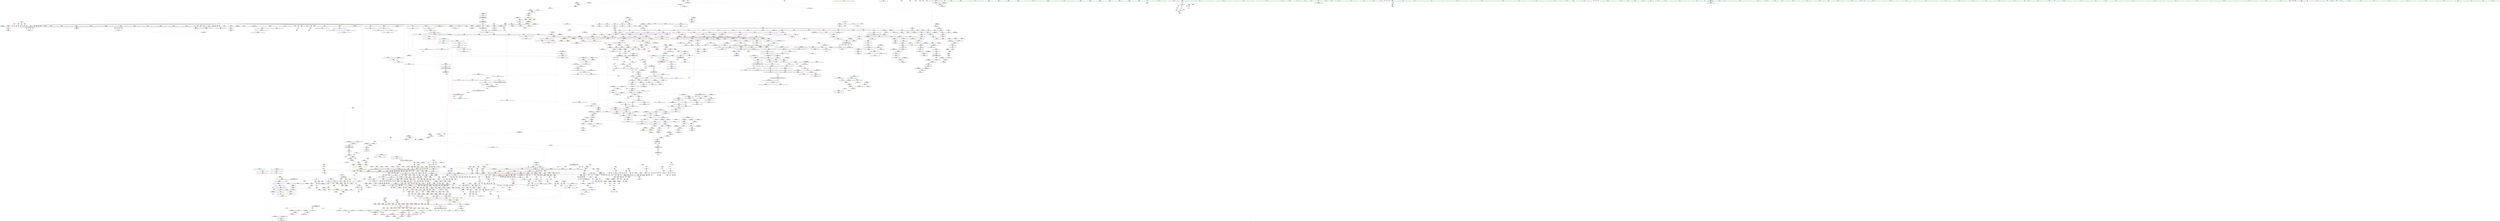 digraph "SVFG" {
	label="SVFG";

	Node0x55eddad35880 [shape=record,color=grey,label="{NodeID: 0\nNullPtr|{|<s56>156}}"];
	Node0x55eddad35880 -> Node0x55eddadc5c30[style=solid];
	Node0x55eddad35880 -> Node0x55eddadc5d30[style=solid];
	Node0x55eddad35880 -> Node0x55eddadc5e00[style=solid];
	Node0x55eddad35880 -> Node0x55eddadc5ed0[style=solid];
	Node0x55eddad35880 -> Node0x55eddadc5fa0[style=solid];
	Node0x55eddad35880 -> Node0x55eddadc6070[style=solid];
	Node0x55eddad35880 -> Node0x55eddadc6140[style=solid];
	Node0x55eddad35880 -> Node0x55eddadc6210[style=solid];
	Node0x55eddad35880 -> Node0x55eddadc62e0[style=solid];
	Node0x55eddad35880 -> Node0x55eddadc63b0[style=solid];
	Node0x55eddad35880 -> Node0x55eddadc6480[style=solid];
	Node0x55eddad35880 -> Node0x55eddadc6550[style=solid];
	Node0x55eddad35880 -> Node0x55eddadc6620[style=solid];
	Node0x55eddad35880 -> Node0x55eddadc66f0[style=solid];
	Node0x55eddad35880 -> Node0x55eddadc67c0[style=solid];
	Node0x55eddad35880 -> Node0x55eddadc6890[style=solid];
	Node0x55eddad35880 -> Node0x55eddadc6960[style=solid];
	Node0x55eddad35880 -> Node0x55eddadc6a30[style=solid];
	Node0x55eddad35880 -> Node0x55eddadc6b00[style=solid];
	Node0x55eddad35880 -> Node0x55eddadc6bd0[style=solid];
	Node0x55eddad35880 -> Node0x55eddadc6ca0[style=solid];
	Node0x55eddad35880 -> Node0x55eddadc6d70[style=solid];
	Node0x55eddad35880 -> Node0x55eddadc6e40[style=solid];
	Node0x55eddad35880 -> Node0x55eddadc6f10[style=solid];
	Node0x55eddad35880 -> Node0x55eddadc6fe0[style=solid];
	Node0x55eddad35880 -> Node0x55eddadc70b0[style=solid];
	Node0x55eddad35880 -> Node0x55eddadc7180[style=solid];
	Node0x55eddad35880 -> Node0x55eddadc7250[style=solid];
	Node0x55eddad35880 -> Node0x55eddadc7320[style=solid];
	Node0x55eddad35880 -> Node0x55eddadc73f0[style=solid];
	Node0x55eddad35880 -> Node0x55eddadbaff0[style=solid];
	Node0x55eddad35880 -> Node0x55eddadbb0c0[style=solid];
	Node0x55eddad35880 -> Node0x55eddadbb190[style=solid];
	Node0x55eddad35880 -> Node0x55eddadbb260[style=solid];
	Node0x55eddad35880 -> Node0x55eddadbb330[style=solid];
	Node0x55eddad35880 -> Node0x55eddadbb400[style=solid];
	Node0x55eddad35880 -> Node0x55eddadbb4d0[style=solid];
	Node0x55eddad35880 -> Node0x55eddadbb5a0[style=solid];
	Node0x55eddad35880 -> Node0x55eddadbb670[style=solid];
	Node0x55eddad35880 -> Node0x55eddadbb740[style=solid];
	Node0x55eddad35880 -> Node0x55eddadbb810[style=solid];
	Node0x55eddad35880 -> Node0x55eddadbb8e0[style=solid];
	Node0x55eddad35880 -> Node0x55eddadbb9b0[style=solid];
	Node0x55eddad35880 -> Node0x55eddadbba80[style=solid];
	Node0x55eddad35880 -> Node0x55eddadbbb50[style=solid];
	Node0x55eddad35880 -> Node0x55eddadbbc20[style=solid];
	Node0x55eddad35880 -> Node0x55eddadbbcf0[style=solid];
	Node0x55eddad35880 -> Node0x55eddadbbdc0[style=solid];
	Node0x55eddad35880 -> Node0x55eddadfcab0[style=solid];
	Node0x55eddad35880 -> Node0x55eddae033b0[style=solid];
	Node0x55eddad35880 -> Node0x55eddae03480[style=solid];
	Node0x55eddad35880 -> Node0x55eddae03550[style=solid];
	Node0x55eddad35880 -> Node0x55eddae05d20[style=solid];
	Node0x55eddad35880 -> Node0x55edda5494d0[style=solid];
	Node0x55eddad35880 -> Node0x55eddae399e0[style=solid];
	Node0x55eddad35880 -> Node0x55eddae3aa60[style=solid];
	Node0x55eddad35880:s56 -> Node0x55eddaf69700[style=solid,color=red];
	Node0x55eddadbe040 [shape=record,color=black,label="{NodeID: 443\n511\<--489\n\<--retval\n_ZNK3LocplERKS_\n}"];
	Node0x55eddadbe040 -> Node0x55eddadcf2b0[style=solid];
	Node0x55eddae10310 [shape=record,color=yellow,style=double,label="{NodeID: 3100\n42V_2 = CSCHI(MR_42V_1)\npts\{1610000 1610001 \}\nCS[]|{|<s1>7}}"];
	Node0x55eddae10310 -> Node0x55eddae9a260[style=dashed];
	Node0x55eddae10310:s1 -> Node0x55eddaeaa3e0[style=dashed,color=red];
	Node0x55eddadcd4a0 [shape=record,color=red,label="{NodeID: 886\n238\<--156\n\<--id.addr\n_Z6getLoci\n}"];
	Node0x55eddadcd4a0 -> Node0x55eddae35660[style=solid];
	Node0x55eddaeb73f0 [shape=record,color=yellow,style=double,label="{NodeID: 2436\n275V_1 = ENCHI(MR_275V_0)\npts\{9070000 \}\nFun[_ZNK9__gnu_cxx17__normal_iteratorIPSt4pairIiiESt6vectorIS2_SaIS2_EEEdeEv]}"];
	Node0x55eddaeb73f0 -> Node0x55eddadf5080[style=dashed];
	Node0x55eddae036f0 [shape=record,color=blue,label="{NodeID: 1329\n1264\<--1263\nthis.addr\<--this\n_ZN9__gnu_cxx13new_allocatorISt4pairIiiEEC2Ev\n}"];
	Node0x55eddae036f0 -> Node0x55eddadf3820[style=dashed];
	Node0x55eddadb6520 [shape=record,color=green,label="{NodeID: 222\n1457\<--1458\nthis.addr\<--this.addr_field_insensitive\n_ZN9__gnu_cxx13new_allocatorISt4pairIiiEED2Ev\n}"];
	Node0x55eddadb6520 -> Node0x55eddadf4a00[style=solid];
	Node0x55eddadb6520 -> Node0x55eddae049a0[style=solid];
	Node0x55eddadd9a20 [shape=record,color=purple,label="{NodeID: 665\n2370\<--396\noffset_0\<--\n}"];
	Node0x55eddadd9a20 -> Node0x55eddadfe820[style=solid];
	Node0x55eddaf6cf20 [shape=record,color=black,label="{NodeID: 3322\n1504 = PHI(906, )\n0th arg _ZNK9__gnu_cxx17__normal_iteratorIPSt4pairIiiESt6vectorIS2_SaIS2_EEEdeEv }"];
	Node0x55eddaf6cf20 -> Node0x55eddae04db0[style=solid];
	Node0x55eddadf8210 [shape=record,color=red,label="{NodeID: 1108\n1898\<--1893\n\<--__n.addr\n_ZNSt12_Vector_baseISt4pairIiiESaIS1_EE11_M_allocateEm\n}"];
	Node0x55eddadf8210 -> Node0x55eddae39e60[style=solid];
	Node0x55eddad57db0 [shape=record,color=green,label="{NodeID: 1\n7\<--1\n__dso_handle\<--dummyObj\nGlob }"];
	Node0x55eddadbe110 [shape=record,color=black,label="{NodeID: 444\n486\<--512\n_ZNK3LocplERKS__ret\<--\n_ZNK3LocplERKS_\n|{<s0>25}}"];
	Node0x55eddadbe110:s0 -> Node0x55eddaf5f7a0[style=solid,color=blue];
	Node0x55eddae10470 [shape=record,color=yellow,style=double,label="{NodeID: 3101\n44V_3 = CSCHI(MR_44V_1)\npts\{1630000 1630001 \}\nCS[]|{|<s1>10}}"];
	Node0x55eddae10470 -> Node0x55eddae9a760[style=dashed];
	Node0x55eddae10470:s1 -> Node0x55eddaeaa3e0[style=dashed,color=red];
	Node0x55eddadcd570 [shape=record,color=red,label="{NodeID: 887\n252\<--156\n\<--id.addr\n_Z6getLoci\n}"];
	Node0x55eddadcd570 -> Node0x55eddae36fe0[style=solid];
	Node0x55eddae037c0 [shape=record,color=blue,label="{NodeID: 1330\n1273\<--1270\n__first.addr\<--__first\n_ZSt8_DestroyIPSt4pairIiiES1_EvT_S3_RSaIT0_E\n}"];
	Node0x55eddae037c0 -> Node0x55eddadf38f0[style=dashed];
	Node0x55eddadb65f0 [shape=record,color=green,label="{NodeID: 223\n1464\<--1465\nretval\<--retval_field_insensitive\n_ZNSt6vectorISt4pairIiiESaIS1_EE3endEv\n|{|<s1>107}}"];
	Node0x55eddadb65f0 -> Node0x55eddadde680[style=solid];
	Node0x55eddadb65f0:s1 -> Node0x55eddaf6d2e0[style=solid,color=red];
	Node0x55eddadd9af0 [shape=record,color=purple,label="{NodeID: 666\n2373\<--396\noffset_1\<--\n}"];
	Node0x55eddadd9af0 -> Node0x55eddadfe8f0[style=solid];
	Node0x55eddaf6d060 [shape=record,color=black,label="{NodeID: 3323\n117 = PHI(731, )\n0th arg _Z8areMatchRKSt4pairIiiES2_ }"];
	Node0x55eddaf6d060 -> Node0x55eddadfcfc0[style=solid];
	Node0x55eddadf82e0 [shape=record,color=red,label="{NodeID: 1109\n1903\<--1893\n\<--__n.addr\n_ZNSt12_Vector_baseISt4pairIiiESaIS1_EE11_M_allocateEm\n|{<s0>149}}"];
	Node0x55eddadf82e0:s0 -> Node0x55eddaf70600[style=solid,color=red];
	Node0x55eddadadd80 [shape=record,color=green,label="{NodeID: 2\n9\<--1\n\<--dummyObj\nCan only get source location for instruction, argument, global var or function.|{<s0>6|<s1>9|<s2>12|<s3>15}}"];
	Node0x55eddadadd80:s0 -> Node0x55eddaf67d50[style=solid,color=red];
	Node0x55eddadadd80:s1 -> Node0x55eddaf67950[style=solid,color=red];
	Node0x55eddadadd80:s2 -> Node0x55eddaf67d50[style=solid,color=red];
	Node0x55eddadadd80:s3 -> Node0x55eddaf67950[style=solid,color=red];
	Node0x55eddadbe1e0 [shape=record,color=black,label="{NodeID: 445\n514\<--538\n_ZNK3LoceqERKS__ret\<--\n_ZNK3LoceqERKS_\n|{<s0>27|<s1>37|<s2>40}}"];
	Node0x55eddadbe1e0:s0 -> Node0x55eddaf5f970[style=solid,color=blue];
	Node0x55eddadbe1e0:s1 -> Node0x55eddaf60230[style=solid,color=blue];
	Node0x55eddadbe1e0:s2 -> Node0x55eddaf605f0[style=solid,color=blue];
	Node0x55eddae105d0 [shape=record,color=yellow,style=double,label="{NodeID: 3102\n46V_3 = CSCHI(MR_46V_1)\npts\{1650000 1650001 \}\nCS[]|{|<s1>10}}"];
	Node0x55eddae105d0 -> Node0x55eddae9ac60[style=dashed];
	Node0x55eddae105d0:s1 -> Node0x55eddaeaa3e0[style=dashed,color=red];
	Node0x55eddadcd640 [shape=record,color=red,label="{NodeID: 888\n256\<--156\n\<--id.addr\n_Z6getLoci\n}"];
	Node0x55eddadcd640 -> Node0x55eddae37460[style=solid];
	Node0x55eddae03890 [shape=record,color=blue,label="{NodeID: 1331\n1275\<--1271\n__last.addr\<--__last\n_ZSt8_DestroyIPSt4pairIiiES1_EvT_S3_RSaIT0_E\n}"];
	Node0x55eddae03890 -> Node0x55eddadf39c0[style=dashed];
	Node0x55eddadb66c0 [shape=record,color=green,label="{NodeID: 224\n1466\<--1467\nthis.addr\<--this.addr_field_insensitive\n_ZNSt6vectorISt4pairIiiESaIS1_EE3endEv\n}"];
	Node0x55eddadb66c0 -> Node0x55eddadf4ad0[style=solid];
	Node0x55eddadb66c0 -> Node0x55eddae04a70[style=solid];
	Node0x55eddadd9bc0 [shape=record,color=purple,label="{NodeID: 667\n2371\<--397\noffset_0\<--\n}"];
	Node0x55eddadd9bc0 -> Node0x55eddadfb130[style=solid];
	Node0x55eddaf6d1a0 [shape=record,color=black,label="{NodeID: 3324\n118 = PHI(652, )\n1st arg _Z8areMatchRKSt4pairIiiES2_ }"];
	Node0x55eddaf6d1a0 -> Node0x55eddadfd090[style=solid];
	Node0x55eddaea0160 [shape=record,color=black,label="{NodeID: 2217\nMR_24V_2 = PHI(MR_24V_3, MR_24V_1, )\npts\{2072 \}\n|{<s0>166|<s1>170|<s2>170}}"];
	Node0x55eddaea0160:s0 -> Node0x55eddae13810[style=dashed,color=blue];
	Node0x55eddaea0160:s1 -> Node0x55eddadfc310[style=dashed,color=red];
	Node0x55eddaea0160:s2 -> Node0x55eddae09870[style=dashed,color=red];
	Node0x55eddadf83b0 [shape=record,color=red,label="{NodeID: 1110\n1932\<--1916\n\<--__first.addr\n_ZSt34__uninitialized_move_if_noexcept_aIPSt4pairIiiES2_SaIS1_EET0_T_S5_S4_RT1_\n|{<s0>150}}"];
	Node0x55eddadf83b0:s0 -> Node0x55eddaf70710[style=solid,color=red];
	Node0x55eddadade10 [shape=record,color=green,label="{NodeID: 3\n17\<--1\n.str\<--dummyObj\nGlob }"];
	Node0x55eddadbe2b0 [shape=record,color=black,label="{NodeID: 446\n559\<--546\n\<--ref.tmp\n_ZNK3Loc4veerEv\n}"];
	Node0x55eddadbe2b0 -> Node0x55eddadffad0[style=solid];
	Node0x55eddae10730 [shape=record,color=yellow,style=double,label="{NodeID: 3103\n24V_2 = CSCHI(MR_24V_1)\npts\{2072 \}\nCS[]|{<s0>120}}"];
	Node0x55eddae10730:s0 -> Node0x55eddaec0320[style=dashed,color=red];
	Node0x55eddadcd710 [shape=record,color=red,label="{NodeID: 889\n270\<--269\n\<--\n_Z6getLoci\n}"];
	Node0x55eddadcd710 -> Node0x55eddadbc980[style=solid];
	Node0x55eddae03960 [shape=record,color=blue,label="{NodeID: 1332\n1277\<--1272\n.addr\<--\n_ZSt8_DestroyIPSt4pairIiiES1_EvT_S3_RSaIT0_E\n}"];
	Node0x55eddadb6790 [shape=record,color=green,label="{NodeID: 225\n1474\<--1475\n_ZN9__gnu_cxx17__normal_iteratorIPSt4pairIiiESt6vectorIS2_SaIS2_EEEC2ERKS3_\<--_ZN9__gnu_cxx17__normal_iteratorIPSt4pairIiiESt6vectorIS2_SaIS2_EEEC2ERKS3__field_insensitive\n}"];
	Node0x55eddadd9c90 [shape=record,color=purple,label="{NodeID: 668\n2374\<--397\noffset_1\<--\n}"];
	Node0x55eddadd9c90 -> Node0x55eddadfb200[style=solid];
	Node0x55eddaf6d2e0 [shape=record,color=black,label="{NodeID: 3325\n1513 = PHI(1464, 1482, 1875, )\n0th arg _ZN9__gnu_cxx17__normal_iteratorIPSt4pairIiiESt6vectorIS2_SaIS2_EEEC2ERKS3_ }"];
	Node0x55eddaf6d2e0 -> Node0x55eddae04e80[style=solid];
	Node0x55eddaea0660 [shape=record,color=black,label="{NodeID: 2218\nMR_366V_3 = PHI(MR_366V_4, MR_366V_2, )\npts\{2180 \}\n}"];
	Node0x55eddaea0660 -> Node0x55eddadf9e80[style=dashed];
	Node0x55eddaea0660 -> Node0x55eddadf9f50[style=dashed];
	Node0x55eddaea0660 -> Node0x55eddadfa020[style=dashed];
	Node0x55eddaea0660 -> Node0x55eddadfa0f0[style=dashed];
	Node0x55eddaea0660 -> Node0x55eddae09120[style=dashed];
	Node0x55eddadf8480 [shape=record,color=red,label="{NodeID: 1111\n1938\<--1918\n\<--__last.addr\n_ZSt34__uninitialized_move_if_noexcept_aIPSt4pairIiiES2_SaIS1_EET0_T_S5_S4_RT1_\n|{<s0>151}}"];
	Node0x55eddadf8480:s0 -> Node0x55eddaf70710[style=solid,color=red];
	Node0x55eddadae0c0 [shape=record,color=green,label="{NodeID: 4\n22\<--1\n\<--dummyObj\nCan only get source location for instruction, argument, global var or function.}"];
	Node0x55eddadbe380 [shape=record,color=black,label="{NodeID: 447\n564\<--548\n\<--ref.tmp2\n_ZNK3Loc4veerEv\n}"];
	Node0x55eddadbe380 -> Node0x55eddadffba0[style=solid];
	Node0x55eddae10890 [shape=record,color=yellow,style=double,label="{NodeID: 3104\n257V_2 = CSCHI(MR_257V_1)\npts\{6490000 6490001 6490002 \}\nCS[]|{<s0>48|<s1>48|<s2>48}}"];
	Node0x55eddae10890:s0 -> Node0x55eddaea3860[style=dashed,color=blue];
	Node0x55eddae10890:s1 -> Node0x55eddaea3d60[style=dashed,color=blue];
	Node0x55eddae10890:s2 -> Node0x55eddaea4260[style=dashed,color=blue];
	Node0x55eddadcd7e0 [shape=record,color=red,label="{NodeID: 890\n283\<--277\n\<--__x.addr\n_ZSt9make_pairI3LocS0_ESt4pairINSt17__decay_and_stripIT_E6__typeENS2_IT0_E6__typeEEOS3_OS6_\n|{<s0>17}}"];
	Node0x55eddadcd7e0:s0 -> Node0x55eddaf66a80[style=solid,color=red];
	Node0x55eddae03a30 [shape=record,color=blue,label="{NodeID: 1333\n1290\<--1289\nthis.addr\<--this\n_ZNSt12_Vector_baseISt4pairIiiESaIS1_EE19_M_get_Tp_allocatorEv\n}"];
	Node0x55eddae03a30 -> Node0x55eddadf3a90[style=dashed];
	Node0x55eddadb6890 [shape=record,color=green,label="{NodeID: 226\n1482\<--1483\nretval\<--retval_field_insensitive\n_ZNK9__gnu_cxx17__normal_iteratorIPSt4pairIiiESt6vectorIS2_SaIS2_EEEmiEl\n|{|<s1>108}}"];
	Node0x55eddadb6890 -> Node0x55eddadde8f0[style=solid];
	Node0x55eddadb6890:s1 -> Node0x55eddaf6d2e0[style=solid,color=red];
	Node0x55eddadd9d60 [shape=record,color=purple,label="{NodeID: 669\n2376\<--403\noffset_0\<--\n}"];
	Node0x55eddadd9d60 -> Node0x55eddadfe9c0[style=solid];
	Node0x55eddaf6d5c0 [shape=record,color=black,label="{NodeID: 3326\n1514 = PHI(1472, 1488, 1883, )\n1st arg _ZN9__gnu_cxx17__normal_iteratorIPSt4pairIiiESt6vectorIS2_SaIS2_EEEC2ERKS3_ }"];
	Node0x55eddaf6d5c0 -> Node0x55eddae04f50[style=solid];
	Node0x55eddaea0b60 [shape=record,color=black,label="{NodeID: 2219\nMR_372V_3 = PHI(MR_372V_4, MR_372V_2, )\npts\{21740000 \}\n|{<s0>167|<s1>169|<s2>171|<s3>171}}"];
	Node0x55eddaea0b60:s0 -> Node0x55eddaeb2d90[style=dashed,color=red];
	Node0x55eddaea0b60:s1 -> Node0x55eddaeb5f10[style=dashed,color=red];
	Node0x55eddaea0b60:s2 -> Node0x55eddadfaab0[style=dashed,color=red];
	Node0x55eddaea0b60:s3 -> Node0x55eddae09c80[style=dashed,color=red];
	Node0x55eddadf8550 [shape=record,color=red,label="{NodeID: 1112\n1942\<--1920\n\<--__result.addr\n_ZSt34__uninitialized_move_if_noexcept_aIPSt4pairIiiES2_SaIS1_EET0_T_S5_S4_RT1_\n|{<s0>152}}"];
	Node0x55eddadf8550:s0 -> Node0x55eddaf6cd00[style=solid,color=red];
	Node0x55eddadae150 [shape=record,color=green,label="{NodeID: 5\n24\<--1\n.str.1\<--dummyObj\nGlob }"];
	Node0x55eddadbe450 [shape=record,color=black,label="{NodeID: 448\n574\<--550\n\<--ref.tmp5\n_ZNK3Loc4veerEv\n}"];
	Node0x55eddadbe450 -> Node0x55eddadffd40[style=solid];
	Node0x55eddadcd8b0 [shape=record,color=red,label="{NodeID: 891\n287\<--279\n\<--__y.addr\n_ZSt9make_pairI3LocS0_ESt4pairINSt17__decay_and_stripIT_E6__typeENS2_IT0_E6__typeEEOS3_OS6_\n|{<s0>18}}"];
	Node0x55eddadcd8b0:s0 -> Node0x55eddaf66a80[style=solid,color=red];
	Node0x55eddaeb7880 [shape=record,color=yellow,style=double,label="{NodeID: 2441\n24V_1 = ENCHI(MR_24V_0)\npts\{2072 \}\nFun[_Z8areMatchRKSt4pairIiiES2_]}"];
	Node0x55eddaeb7880 -> Node0x55eddadcc940[style=dashed];
	Node0x55eddaeb7880 -> Node0x55eddadccae0[style=dashed];
	Node0x55eddae03b00 [shape=record,color=blue,label="{NodeID: 1334\n1299\<--1298\nthis.addr\<--this\n_ZNSt12_Vector_baseISt4pairIiiESaIS1_EED2Ev\n}"];
	Node0x55eddae03b00 -> Node0x55eddadf3b60[style=dashed];
	Node0x55eddadb6960 [shape=record,color=green,label="{NodeID: 227\n1484\<--1485\nthis.addr\<--this.addr_field_insensitive\n_ZNK9__gnu_cxx17__normal_iteratorIPSt4pairIiiESt6vectorIS2_SaIS2_EEEmiEl\n}"];
	Node0x55eddadb6960 -> Node0x55eddadf4c70[style=solid];
	Node0x55eddadb6960 -> Node0x55eddae04b40[style=solid];
	Node0x55eddadd9e30 [shape=record,color=purple,label="{NodeID: 670\n2379\<--403\noffset_1\<--\n}"];
	Node0x55eddadd9e30 -> Node0x55eddadfea90[style=solid];
	Node0x55eddaf6d780 [shape=record,color=black,label="{NodeID: 3327\n1365 = PHI(1306, 1703, 1722, )\n0th arg _ZNSt12_Vector_baseISt4pairIiiESaIS1_EE13_M_deallocateEPS1_m }"];
	Node0x55eddaf6d780 -> Node0x55eddae040b0[style=solid];
	Node0x55eddadf8620 [shape=record,color=red,label="{NodeID: 1113\n1943\<--1922\n\<--__alloc.addr\n_ZSt34__uninitialized_move_if_noexcept_aIPSt4pairIiiES2_SaIS1_EET0_T_S5_S4_RT1_\n|{<s0>152}}"];
	Node0x55eddadf8620:s0 -> Node0x55eddaf6ce10[style=solid,color=red];
	Node0x55eddadae1e0 [shape=record,color=green,label="{NodeID: 6\n26\<--1\n.str.2\<--dummyObj\nGlob }"];
	Node0x55eddadbe520 [shape=record,color=black,label="{NodeID: 449\n577\<--552\n\<--ref.tmp7\n_ZNK3Loc4veerEv\n}"];
	Node0x55eddadbe520 -> Node0x55eddadffe10[style=solid];
	Node0x55eddadcd980 [shape=record,color=red,label="{NodeID: 892\n293\<--292\n\<--\n_ZSt9make_pairI3LocS0_ESt4pairINSt17__decay_and_stripIT_E6__typeENS2_IT0_E6__typeEEOS3_OS6_\n}"];
	Node0x55eddadcd980 -> Node0x55eddadbcb20[style=solid];
	Node0x55eddaeb7960 [shape=record,color=yellow,style=double,label="{NodeID: 2442\n26V_1 = ENCHI(MR_26V_0)\npts\{6530000 \}\nFun[_Z8areMatchRKSt4pairIiiES2_]}"];
	Node0x55eddaeb7960 -> Node0x55eddadccbb0[style=dashed];
	Node0x55eddae03bd0 [shape=record,color=blue,label="{NodeID: 1335\n1301\<--1329\nexn.slot\<--\n_ZNSt12_Vector_baseISt4pairIiiESaIS1_EED2Ev\n}"];
	Node0x55eddae03bd0 -> Node0x55eddadf3c30[style=dashed];
	Node0x55eddadb6a30 [shape=record,color=green,label="{NodeID: 228\n1486\<--1487\n__n.addr\<--__n.addr_field_insensitive\n_ZNK9__gnu_cxx17__normal_iteratorIPSt4pairIiiESt6vectorIS2_SaIS2_EEEmiEl\n}"];
	Node0x55eddadb6a30 -> Node0x55eddadf4d40[style=solid];
	Node0x55eddadb6a30 -> Node0x55eddae04c10[style=solid];
	Node0x55eddadd9f00 [shape=record,color=purple,label="{NodeID: 671\n2377\<--404\noffset_0\<--\n}"];
	Node0x55eddadd9f00 -> Node0x55eddadfb2d0[style=solid];
	Node0x55eddaf6d940 [shape=record,color=black,label="{NodeID: 3328\n1366 = PHI(1309, 1704, 1726, )\n1st arg _ZNSt12_Vector_baseISt4pairIiiESaIS1_EE13_M_deallocateEPS1_m }"];
	Node0x55eddaf6d940 -> Node0x55eddae04180[style=solid];
	Node0x55eddadf86f0 [shape=record,color=red,label="{NodeID: 1114\n1945\<--1944\n\<--coerce.dive4\n_ZSt34__uninitialized_move_if_noexcept_aIPSt4pairIiiES2_SaIS1_EET0_T_S5_S4_RT1_\n|{<s0>152}}"];
	Node0x55eddadf86f0:s0 -> Node0x55eddaf6cae0[style=solid,color=red];
	Node0x55eddadae270 [shape=record,color=green,label="{NodeID: 7\n28\<--1\n.str.3\<--dummyObj\nGlob }"];
	Node0x55eddadbe5f0 [shape=record,color=black,label="{NodeID: 450\n588\<--584\n\<--exception\n_ZNK3Loc4veerEv\n}"];
	Node0x55eddadbe5f0 -> Node0x55eddadfffb0[style=solid];
	Node0x55eddadcda50 [shape=record,color=red,label="{NodeID: 893\n308\<--299\nthis1\<--this.addr\n_ZN3LocC2Eii\n}"];
	Node0x55eddadcda50 -> Node0x55eddadd8ab0[style=solid];
	Node0x55eddadcda50 -> Node0x55eddadd8b80[style=solid];
	Node0x55eddaeb7a40 [shape=record,color=yellow,style=double,label="{NodeID: 2443\n28V_1 = ENCHI(MR_28V_0)\npts\{6530001 \}\nFun[_Z8areMatchRKSt4pairIiiES2_]}"];
	Node0x55eddaeb7a40 -> Node0x55eddadcca10[style=dashed];
	Node0x55eddae03ca0 [shape=record,color=blue,label="{NodeID: 1336\n1303\<--1331\nehselector.slot\<--\n_ZNSt12_Vector_baseISt4pairIiiESaIS1_EED2Ev\n}"];
	Node0x55eddadbf010 [shape=record,color=green,label="{NodeID: 229\n1488\<--1489\nref.tmp\<--ref.tmp_field_insensitive\n_ZNK9__gnu_cxx17__normal_iteratorIPSt4pairIiiESt6vectorIS2_SaIS2_EEEmiEl\n|{|<s1>108}}"];
	Node0x55eddadbf010 -> Node0x55eddae04ce0[style=solid];
	Node0x55eddadbf010:s1 -> Node0x55eddaf6d5c0[style=solid,color=red];
	Node0x55eddadd9fd0 [shape=record,color=purple,label="{NodeID: 672\n2380\<--404\noffset_1\<--\n}"];
	Node0x55eddadd9fd0 -> Node0x55eddadfb3a0[style=solid];
	Node0x55eddaf6db00 [shape=record,color=black,label="{NodeID: 3329\n1367 = PHI(1319, 1705, 1738, )\n2nd arg _ZNSt12_Vector_baseISt4pairIiiESaIS1_EE13_M_deallocateEPS1_m }"];
	Node0x55eddaf6db00 -> Node0x55eddae04250[style=solid];
	Node0x55eddaea1a60 [shape=record,color=black,label="{NodeID: 2222\nMR_84V_3 = PHI(MR_84V_5, MR_84V_2, )\npts\{23 \}\n|{|<s2>53|<s3>53}}"];
	Node0x55eddaea1a60 -> Node0x55eddaea1a60[style=dashed];
	Node0x55eddaea1a60 -> Node0x55eddaea5660[style=dashed];
	Node0x55eddaea1a60:s2 -> Node0x55eddadfef70[style=dashed,color=red];
	Node0x55eddaea1a60:s3 -> Node0x55eddae9c560[style=dashed,color=red];
	Node0x55eddadf87c0 [shape=record,color=red,label="{NodeID: 1115\n1947\<--1946\n\<--coerce.dive5\n_ZSt34__uninitialized_move_if_noexcept_aIPSt4pairIiiES2_SaIS1_EET0_T_S5_S4_RT1_\n|{<s0>152}}"];
	Node0x55eddadf87c0:s0 -> Node0x55eddaf6cbf0[style=solid,color=red];
	Node0x55eddadaeab0 [shape=record,color=green,label="{NodeID: 8\n30\<--1\n.str.4\<--dummyObj\nGlob }"];
	Node0x55eddadbe6c0 [shape=record,color=black,label="{NodeID: 451\n540\<--596\n_ZNK3Loc4veerEv_ret\<--\n_ZNK3Loc4veerEv\n|{<s0>29}}"];
	Node0x55eddadbe6c0:s0 -> Node0x55eddaf5fb90[style=solid,color=blue];
	Node0x55eddae10e10 [shape=record,color=yellow,style=double,label="{NodeID: 3108\n150V_2 = CSCHI(MR_150V_1)\npts\{4900000 4900001 \}\nCS[]}"];
	Node0x55eddadcdb20 [shape=record,color=red,label="{NodeID: 894\n310\<--301\n\<--rr.addr\n_ZN3LocC2Eii\n}"];
	Node0x55eddadcdb20 -> Node0x55eddadfe0d0[style=solid];
	Node0x55eddae03d70 [shape=record,color=blue,label="{NodeID: 1337\n1342\<--1340\n__first.addr\<--__first\n_ZSt8_DestroyIPSt4pairIiiEEvT_S3_\n}"];
	Node0x55eddae03d70 -> Node0x55eddadf3f70[style=dashed];
	Node0x55eddadbf0e0 [shape=record,color=green,label="{NodeID: 230\n1505\<--1506\nthis.addr\<--this.addr_field_insensitive\n_ZNK9__gnu_cxx17__normal_iteratorIPSt4pairIiiESt6vectorIS2_SaIS2_EEEdeEv\n}"];
	Node0x55eddadbf0e0 -> Node0x55eddadf4fb0[style=solid];
	Node0x55eddadbf0e0 -> Node0x55eddae04db0[style=solid];
	Node0x55eddadda0a0 [shape=record,color=purple,label="{NodeID: 673\n2382\<--407\noffset_0\<--\n}"];
	Node0x55eddadda0a0 -> Node0x55eddadfeb60[style=solid];
	Node0x55eddaf6dcc0 [shape=record,color=black,label="{NodeID: 3330\n1800 = PHI(1607, )\n0th arg _ZNKSt6vectorISt4pairIiiESaIS1_EE12_M_check_lenEmPKc }"];
	Node0x55eddaf6dcc0 -> Node0x55eddae06af0[style=solid];
	Node0x55eddaea1f60 [shape=record,color=black,label="{NodeID: 2223\nMR_231V_3 = PHI(MR_231V_4, MR_231V_2, )\npts\{651 \}\n}"];
	Node0x55eddaea1f60 -> Node0x55eddadefda0[style=dashed];
	Node0x55eddaea1f60 -> Node0x55eddadefe70[style=dashed];
	Node0x55eddaea1f60 -> Node0x55eddadeff40[style=dashed];
	Node0x55eddaea1f60 -> Node0x55eddadf0010[style=dashed];
	Node0x55eddaea1f60 -> Node0x55eddae00f20[style=dashed];
	Node0x55eddadf8890 [shape=record,color=red,label="{NodeID: 1116\n1957\<--1954\nthis1\<--this.addr\n_ZNK9__gnu_cxx17__normal_iteratorIPSt4pairIiiESt6vectorIS2_SaIS2_EEE4baseEv\n}"];
	Node0x55eddadf8890 -> Node0x55eddadc9130[style=solid];
	Node0x55eddadaeb70 [shape=record,color=green,label="{NodeID: 9\n32\<--1\n_ZTIPKc\<--dummyObj\nGlob }"];
	Node0x55eddadbe790 [shape=record,color=black,label="{NodeID: 452\n616\<--601\n\<--retval\n_ZNK3Loc4turnEc\n}"];
	Node0x55eddadbe790 -> Node0x55eddae00220[style=solid];
	Node0x55eddae10f70 [shape=record,color=yellow,style=double,label="{NodeID: 3109\n6V_2 = CSCHI(MR_6V_1)\npts\{14 \}\nCS[]|{|<s1>81}}"];
	Node0x55eddae10f70 -> Node0x55eddadcbde0[style=dashed];
	Node0x55eddae10f70:s1 -> Node0x55eddae88790[style=dashed,color=blue];
	Node0x55eddadcdbf0 [shape=record,color=red,label="{NodeID: 895\n313\<--303\n\<--cc.addr\n_ZN3LocC2Eii\n}"];
	Node0x55eddadcdbf0 -> Node0x55eddadfe1a0[style=solid];
	Node0x55eddaea9290 [shape=record,color=yellow,style=double,label="{NodeID: 2445\n522V_1 = ENCHI(MR_522V_0)\npts\{1489 6490000 6490001 \}\nFun[_ZN9__gnu_cxx17__normal_iteratorIPSt4pairIiiESt6vectorIS2_SaIS2_EEEC2ERKS3_]}"];
	Node0x55eddaea9290 -> Node0x55eddadf52f0[style=dashed];
	Node0x55eddae03e40 [shape=record,color=blue,label="{NodeID: 1338\n1344\<--1341\n__last.addr\<--__last\n_ZSt8_DestroyIPSt4pairIiiEEvT_S3_\n}"];
	Node0x55eddae03e40 -> Node0x55eddadf4040[style=dashed];
	Node0x55eddadbf1b0 [shape=record,color=green,label="{NodeID: 231\n1515\<--1516\nthis.addr\<--this.addr_field_insensitive\n_ZN9__gnu_cxx17__normal_iteratorIPSt4pairIiiESt6vectorIS2_SaIS2_EEEC2ERKS3_\n}"];
	Node0x55eddadbf1b0 -> Node0x55eddadf5150[style=solid];
	Node0x55eddadbf1b0 -> Node0x55eddae04e80[style=solid];
	Node0x55eddadda170 [shape=record,color=purple,label="{NodeID: 674\n2385\<--407\noffset_1\<--\n}"];
	Node0x55eddadda170 -> Node0x55eddadfec30[style=solid];
	Node0x55eddaf6ddd0 [shape=record,color=black,label="{NodeID: 3331\n1801 = PHI(918, )\n1st arg _ZNKSt6vectorISt4pairIiiESaIS1_EE12_M_check_lenEmPKc }"];
	Node0x55eddaf6ddd0 -> Node0x55eddae06bc0[style=solid];
	Node0x55eddadf8960 [shape=record,color=red,label="{NodeID: 1117\n1967\<--1964\nthis1\<--this.addr\n_ZNKSt6vectorISt4pairIiiESaIS1_EE8max_sizeEv\n}"];
	Node0x55eddadf8960 -> Node0x55eddadd4ac0[style=solid];
	Node0x55eddadaec30 [shape=record,color=green,label="{NodeID: 10\n33\<--1\n.str.5\<--dummyObj\nGlob }"];
	Node0x55eddadbe860 [shape=record,color=black,label="{NodeID: 453\n625\<--601\n\<--retval\n_ZNK3Loc4turnEc\n}"];
	Node0x55eddadbe860 -> Node0x55eddae002f0[style=solid];
	Node0x55eddae110d0 [shape=record,color=yellow,style=double,label="{NodeID: 3110\n14V_2 = CSCHI(MR_14V_1)\npts\{160000 \}\nCS[]|{<s0>49|<s1>81}}"];
	Node0x55eddae110d0:s0 -> Node0x55eddae89630[style=dashed,color=red];
	Node0x55eddae110d0:s1 -> Node0x55eddae88790[style=dashed,color=blue];
	Node0x55eddadcdcc0 [shape=record,color=red,label="{NodeID: 896\n323\<--320\n\<--loc.addr\n_Z7inRangeRK3Loc\n}"];
	Node0x55eddadcdcc0 -> Node0x55eddadd8c50[style=solid];
	Node0x55eddae03f10 [shape=record,color=blue,label="{NodeID: 1339\n1357\<--1355\n.addr\<--\n_ZNSt12_Destroy_auxILb1EE9__destroyIPSt4pairIiiEEEvT_S5_\n}"];
	Node0x55eddadbf280 [shape=record,color=green,label="{NodeID: 232\n1517\<--1518\n__i.addr\<--__i.addr_field_insensitive\n_ZN9__gnu_cxx17__normal_iteratorIPSt4pairIiiESt6vectorIS2_SaIS2_EEEC2ERKS3_\n}"];
	Node0x55eddadbf280 -> Node0x55eddadf5220[style=solid];
	Node0x55eddadbf280 -> Node0x55eddae04f50[style=solid];
	Node0x55eddadda240 [shape=record,color=purple,label="{NodeID: 675\n2383\<--408\noffset_0\<--\n}"];
	Node0x55eddadda240 -> Node0x55eddadfb470[style=solid];
	Node0x55eddaf6dee0 [shape=record,color=black,label="{NodeID: 3332\n1802 = PHI(1608, )\n2nd arg _ZNKSt6vectorISt4pairIiiESaIS1_EE12_M_check_lenEmPKc }"];
	Node0x55eddaf6dee0 -> Node0x55eddae06c90[style=solid];
	Node0x55eddadf8a30 [shape=record,color=red,label="{NodeID: 1118\n2001\<--1981\n\<--retval\n_ZSt3maxImERKT_S2_S2_\n}"];
	Node0x55eddadf8a30 -> Node0x55eddadd4c60[style=solid];
	Node0x55eddadaed30 [shape=record,color=green,label="{NodeID: 11\n35\<--1\n.str.6\<--dummyObj\nGlob }"];
	Node0x55eddadbe930 [shape=record,color=black,label="{NodeID: 454\n635\<--601\n\<--retval\n_ZNK3Loc4turnEc\n}"];
	Node0x55eddadbe930 -> Node0x55eddadef650[style=solid];
	Node0x55eddadcdd90 [shape=record,color=red,label="{NodeID: 897\n328\<--320\n\<--loc.addr\n_Z7inRangeRK3Loc\n}"];
	Node0x55eddadcdd90 -> Node0x55eddadd8d20[style=solid];
	Node0x55eddae03fe0 [shape=record,color=blue,label="{NodeID: 1340\n1359\<--1356\n.addr1\<--\n_ZNSt12_Destroy_auxILb1EE9__destroyIPSt4pairIiiEEEvT_S5_\n}"];
	Node0x55eddadbf350 [shape=record,color=green,label="{NodeID: 233\n1530\<--1531\n__a.addr\<--__a.addr_field_insensitive\n_ZNSt16allocator_traitsISaISt4pairIiiEEE7destroyIS1_EEvRS2_PT_\n}"];
	Node0x55eddadbf350 -> Node0x55eddadf53c0[style=solid];
	Node0x55eddadbf350 -> Node0x55eddae050f0[style=solid];
	Node0x55eddadda310 [shape=record,color=purple,label="{NodeID: 676\n2386\<--408\noffset_1\<--\n}"];
	Node0x55eddadda310 -> Node0x55eddadfb540[style=solid];
	Node0x55eddaf6dff0 [shape=record,color=black,label="{NodeID: 3333\n955 = PHI(648, )\n0th arg _ZNSt6vectorISt4pairIiiESaIS1_EE9push_backERKS1_ }"];
	Node0x55eddaf6dff0 -> Node0x55eddae01b50[style=solid];
	Node0x55eddaea2e60 [shape=record,color=black,label="{NodeID: 2226\nMR_24V_2 = PHI(MR_24V_3, MR_24V_1, )\npts\{2072 \}\n|{|<s1>52|<s2>56|<s3>81}}"];
	Node0x55eddaea2e60 -> Node0x55eddaea2e60[style=dashed];
	Node0x55eddaea2e60:s1 -> Node0x55eddaeb7880[style=dashed,color=red];
	Node0x55eddaea2e60:s2 -> Node0x55eddaeb9390[style=dashed,color=red];
	Node0x55eddaea2e60:s3 -> Node0x55eddae88790[style=dashed,color=blue];
	Node0x55eddadf8b00 [shape=record,color=red,label="{NodeID: 1119\n1989\<--1983\n\<--__a.addr\n_ZSt3maxImERKT_S2_S2_\n}"];
	Node0x55eddadf8b00 -> Node0x55eddadf8e40[style=solid];
	Node0x55eddadaee30 [shape=record,color=green,label="{NodeID: 12\n38\<--1\n\<--dummyObj\nCan only get source location for instruction, argument, global var or function.}"];
	Node0x55eddadbea00 [shape=record,color=black,label="{NodeID: 455\n611\<--610\nconv\<--\n_ZNK3Loc4turnEc\n}"];
	Node0x55eddadbea00 -> Node0x55eddae39fe0[style=solid];
	Node0x55eddadcde60 [shape=record,color=red,label="{NodeID: 898\n334\<--320\n\<--loc.addr\n_Z7inRangeRK3Loc\n}"];
	Node0x55eddadcde60 -> Node0x55eddadd8df0[style=solid];
	Node0x55eddae040b0 [shape=record,color=blue,label="{NodeID: 1341\n1368\<--1365\nthis.addr\<--this\n_ZNSt12_Vector_baseISt4pairIiiESaIS1_EE13_M_deallocateEPS1_m\n}"];
	Node0x55eddae040b0 -> Node0x55eddadf4110[style=dashed];
	Node0x55eddadbf420 [shape=record,color=green,label="{NodeID: 234\n1532\<--1533\n__p.addr\<--__p.addr_field_insensitive\n_ZNSt16allocator_traitsISaISt4pairIiiEEE7destroyIS1_EEvRS2_PT_\n}"];
	Node0x55eddadbf420 -> Node0x55eddadf5490[style=solid];
	Node0x55eddadbf420 -> Node0x55eddae051c0[style=solid];
	Node0x55eddadda3e0 [shape=record,color=purple,label="{NodeID: 677\n2388\<--416\noffset_0\<--\n}"];
	Node0x55eddadda3e0 -> Node0x55eddadfedd0[style=solid];
	Node0x55eddaf6e100 [shape=record,color=black,label="{NodeID: 3334\n956 = PHI(652, )\n1st arg _ZNSt6vectorISt4pairIiiESaIS1_EE9push_backERKS1_ }"];
	Node0x55eddaf6e100 -> Node0x55eddae01c20[style=solid];
	Node0x55eddaea3360 [shape=record,color=black,label="{NodeID: 2227\nMR_102V_6 = PHI(MR_102V_8, MR_102V_2, )\npts\{200000 \}\n|{|<s3>53}}"];
	Node0x55eddaea3360 -> Node0x55eddae98960[style=dashed];
	Node0x55eddaea3360 -> Node0x55eddae9ed60[style=dashed];
	Node0x55eddaea3360 -> Node0x55eddaea3360[style=dashed];
	Node0x55eddaea3360:s3 -> Node0x55eddae93960[style=dashed,color=red];
	Node0x55eddadf8bd0 [shape=record,color=red,label="{NodeID: 1120\n1998\<--1983\n\<--__a.addr\n_ZSt3maxImERKT_S2_S2_\n}"];
	Node0x55eddadf8bd0 -> Node0x55eddae07c00[style=solid];
	Node0x55eddadaefb0 [shape=record,color=green,label="{NodeID: 13\n81\<--1\n\<--dummyObj\nCan only get source location for instruction, argument, global var or function.}"];
	Node0x55eddadbead0 [shape=record,color=black,label="{NodeID: 456\n620\<--619\nconv2\<--\n_ZNK3Loc4turnEc\n}"];
	Node0x55eddadbead0 -> Node0x55eddae39ce0[style=solid];
	Node0x55eddadcdf30 [shape=record,color=red,label="{NodeID: 899\n339\<--320\n\<--loc.addr\n_Z7inRangeRK3Loc\n}"];
	Node0x55eddadcdf30 -> Node0x55eddadd8ec0[style=solid];
	Node0x55eddae04180 [shape=record,color=blue,label="{NodeID: 1342\n1370\<--1366\n__p.addr\<--__p\n_ZNSt12_Vector_baseISt4pairIiiESaIS1_EE13_M_deallocateEPS1_m\n}"];
	Node0x55eddae04180 -> Node0x55eddadf41e0[style=dashed];
	Node0x55eddae04180 -> Node0x55eddadf42b0[style=dashed];
	Node0x55eddadbf4f0 [shape=record,color=green,label="{NodeID: 235\n1540\<--1541\n_ZN9__gnu_cxx13new_allocatorISt4pairIiiEE7destroyIS2_EEvPT_\<--_ZN9__gnu_cxx13new_allocatorISt4pairIiiEE7destroyIS2_EEvPT__field_insensitive\n}"];
	Node0x55eddadda4b0 [shape=record,color=purple,label="{NodeID: 678\n2391\<--416\noffset_1\<--\n}"];
	Node0x55eddadda4b0 -> Node0x55eddadfeea0[style=solid];
	Node0x55eddaf6e210 [shape=record,color=black,label="{NodeID: 3335\n2004 = PHI(1969, )\n0th arg _ZNSt16allocator_traitsISaISt4pairIiiEEE8max_sizeERKS2_ }"];
	Node0x55eddaf6e210 -> Node0x55eddae07cd0[style=solid];
	Node0x55eddaea3860 [shape=record,color=black,label="{NodeID: 2228\nMR_193V_3 = PHI(MR_193V_4, MR_193V_2, )\npts\{6490000 \}\n|{|<s2>50|<s3>51|<s4>56|<s5>58|<s6>61}}"];
	Node0x55eddaea3860 -> Node0x55eddae8da60[style=dashed];
	Node0x55eddaea3860 -> Node0x55eddaea3860[style=dashed];
	Node0x55eddaea3860:s2 -> Node0x55eddaeb4ee0[style=dashed,color=red];
	Node0x55eddaea3860:s3 -> Node0x55eddaeb3170[style=dashed,color=red];
	Node0x55eddaea3860:s4 -> Node0x55eddaeb9470[style=dashed,color=red];
	Node0x55eddaea3860:s5 -> Node0x55eddaeb4ee0[style=dashed,color=red];
	Node0x55eddaea3860:s6 -> Node0x55eddaeaa8e0[style=dashed,color=red];
	Node0x55eddadf8ca0 [shape=record,color=red,label="{NodeID: 1121\n1991\<--1985\n\<--__b.addr\n_ZSt3maxImERKT_S2_S2_\n}"];
	Node0x55eddadf8ca0 -> Node0x55eddadf8f10[style=solid];
	Node0x55eddadaf070 [shape=record,color=green,label="{NodeID: 14\n95\<--1\n\<--dummyObj\nCan only get source location for instruction, argument, global var or function.|{<s0>6|<s1>15}}"];
	Node0x55eddadaf070:s0 -> Node0x55eddaf67950[style=solid,color=red];
	Node0x55eddadaf070:s1 -> Node0x55eddaf67d50[style=solid,color=red];
	Node0x55eddadbeba0 [shape=record,color=black,label="{NodeID: 457\n630\<--628\n\<--exception\n_ZNK3Loc4turnEc\n}"];
	Node0x55eddadbeba0 -> Node0x55eddae003c0[style=solid];
	Node0x55eddadce000 [shape=record,color=red,label="{NodeID: 900\n325\<--324\n\<--r\n_Z7inRangeRK3Loc\n}"];
	Node0x55eddadce000 -> Node0x55eddae3b660[style=solid];
	Node0x55eddae04250 [shape=record,color=blue,label="{NodeID: 1343\n1372\<--1367\n__n.addr\<--__n\n_ZNSt12_Vector_baseISt4pairIiiESaIS1_EE13_M_deallocateEPS1_m\n}"];
	Node0x55eddae04250 -> Node0x55eddadf4380[style=dashed];
	Node0x55eddadbf5c0 [shape=record,color=green,label="{NodeID: 236\n1546\<--1547\nthis.addr\<--this.addr_field_insensitive\n_ZN9__gnu_cxx13new_allocatorISt4pairIiiEE7destroyIS2_EEvPT_\n}"];
	Node0x55eddadbf5c0 -> Node0x55eddadf5560[style=solid];
	Node0x55eddadbf5c0 -> Node0x55eddae05290[style=solid];
	Node0x55eddadda580 [shape=record,color=purple,label="{NodeID: 679\n2389\<--417\noffset_0\<--\n}"];
	Node0x55eddadda580 -> Node0x55eddadfb610[style=solid];
	Node0x55eddaf6e320 [shape=record,color=black,label="{NodeID: 3336\n1252 = PHI(1240, )\n0th arg _ZNSaISt4pairIiiEEC2Ev }"];
	Node0x55eddaf6e320 -> Node0x55eddae03620[style=solid];
	Node0x55eddaea3d60 [shape=record,color=black,label="{NodeID: 2229\nMR_154V_3 = PHI(MR_154V_5, MR_154V_2, )\npts\{6490001 \}\n|{|<s1>50|<s2>51|<s3>55|<s4>55|<s5>56|<s6>58|<s7>61}}"];
	Node0x55eddaea3d60 -> Node0x55eddae8df60[style=dashed];
	Node0x55eddaea3d60:s1 -> Node0x55eddaeb4fc0[style=dashed,color=red];
	Node0x55eddaea3d60:s2 -> Node0x55eddaeb3170[style=dashed,color=red];
	Node0x55eddaea3d60:s3 -> Node0x55eddadf1390[style=dashed,color=red];
	Node0x55eddaea3d60:s4 -> Node0x55eddae01a80[style=dashed,color=red];
	Node0x55eddaea3d60:s5 -> Node0x55eddaeb9550[style=dashed,color=red];
	Node0x55eddaea3d60:s6 -> Node0x55eddaeb4fc0[style=dashed,color=red];
	Node0x55eddaea3d60:s7 -> Node0x55eddaeaa9c0[style=dashed,color=red];
	Node0x55eddadf8d70 [shape=record,color=red,label="{NodeID: 1122\n1995\<--1985\n\<--__b.addr\n_ZSt3maxImERKT_S2_S2_\n}"];
	Node0x55eddadf8d70 -> Node0x55eddae07b30[style=solid];
	Node0x55eddadaf170 [shape=record,color=green,label="{NodeID: 15\n185\<--1\n\<--dummyObj\nCan only get source location for instruction, argument, global var or function.|{<s0>5|<s1>9|<s2>12|<s3>14}}"];
	Node0x55eddadaf170:s0 -> Node0x55eddaf67950[style=solid,color=red];
	Node0x55eddadaf170:s1 -> Node0x55eddaf67d50[style=solid,color=red];
	Node0x55eddadaf170:s2 -> Node0x55eddaf67950[style=solid,color=red];
	Node0x55eddadaf170:s3 -> Node0x55eddaf67d50[style=solid,color=red];
	Node0x55eddadbec70 [shape=record,color=black,label="{NodeID: 458\n598\<--636\n_ZNK3Loc4turnEc_ret\<--\n_ZNK3Loc4turnEc\n|{<s0>30|<s1>32}}"];
	Node0x55eddadbec70:s0 -> Node0x55eddaf5fd30[style=solid,color=blue];
	Node0x55eddadbec70:s1 -> Node0x55eddaf5fe70[style=solid,color=blue];
	Node0x55eddadce0d0 [shape=record,color=red,label="{NodeID: 901\n330\<--329\n\<--r1\n_Z7inRangeRK3Loc\n}"];
	Node0x55eddadce0d0 -> Node0x55eddae3b1e0[style=solid];
	Node0x55eddae04320 [shape=record,color=blue,label="{NodeID: 1344\n1392\<--1391\nthis.addr\<--this\n_ZNSt12_Vector_baseISt4pairIiiESaIS1_EE12_Vector_implD2Ev\n}"];
	Node0x55eddae04320 -> Node0x55eddadf4450[style=dashed];
	Node0x55eddadbf690 [shape=record,color=green,label="{NodeID: 237\n1548\<--1549\n__p.addr\<--__p.addr_field_insensitive\n_ZN9__gnu_cxx13new_allocatorISt4pairIiiEE7destroyIS2_EEvPT_\n}"];
	Node0x55eddadbf690 -> Node0x55eddadf5630[style=solid];
	Node0x55eddadbf690 -> Node0x55eddae05360[style=solid];
	Node0x55eddadda650 [shape=record,color=purple,label="{NodeID: 680\n2392\<--417\noffset_1\<--\n}"];
	Node0x55eddadda650 -> Node0x55eddadfb6e0[style=solid];
	Node0x55eddaf6e460 [shape=record,color=black,label="{NodeID: 3337\n487 = PHI(361, )\n0th arg _ZNK3LocplERKS_ }"];
	Node0x55eddaf6e460 -> Node0x55eddadff6c0[style=solid];
	Node0x55eddaea4260 [shape=record,color=black,label="{NodeID: 2230\nMR_195V_3 = PHI(MR_195V_4, MR_195V_2, )\npts\{6490002 \}\n|{|<s2>56|<s3>61}}"];
	Node0x55eddaea4260 -> Node0x55eddae8e460[style=dashed];
	Node0x55eddaea4260 -> Node0x55eddaea4260[style=dashed];
	Node0x55eddaea4260:s2 -> Node0x55eddaeb9630[style=dashed,color=red];
	Node0x55eddaea4260:s3 -> Node0x55eddaeaaaa0[style=dashed,color=red];
	Node0x55eddadf8e40 [shape=record,color=red,label="{NodeID: 1123\n1990\<--1989\n\<--\n_ZSt3maxImERKT_S2_S2_\n}"];
	Node0x55eddadf8e40 -> Node0x55eddae3aee0[style=solid];
	Node0x55eddadaf270 [shape=record,color=green,label="{NodeID: 16\n346\<--1\n\<--dummyObj\nCan only get source location for instruction, argument, global var or function.}"];
	Node0x55eddadbed40 [shape=record,color=black,label="{NodeID: 459\n723\<--652\n\<--cur\n_Z2tci\n}"];
	Node0x55eddadbed40 -> Node0x55eddae00cb0[style=solid];
	Node0x55eddadce1a0 [shape=record,color=red,label="{NodeID: 902\n336\<--335\n\<--c\n_Z7inRangeRK3Loc\n}"];
	Node0x55eddadce1a0 -> Node0x55eddae3b360[style=solid];
	Node0x55eddae043f0 [shape=record,color=blue,label="{NodeID: 1345\n1405\<--1402\n__a.addr\<--__a\n_ZNSt16allocator_traitsISaISt4pairIiiEEE10deallocateERS2_PS1_m\n}"];
	Node0x55eddae043f0 -> Node0x55eddadf4520[style=dashed];
	Node0x55eddadbf760 [shape=record,color=green,label="{NodeID: 238\n1559\<--1560\n__a.addr\<--__a.addr_field_insensitive\n_ZNSt16allocator_traitsISaISt4pairIiiEEE9constructIS1_JRKS1_EEEvRS2_PT_DpOT0_\n}"];
	Node0x55eddadbf760 -> Node0x55eddadf5700[style=solid];
	Node0x55eddadbf760 -> Node0x55eddae05430[style=solid];
	Node0x55eddadda720 [shape=record,color=purple,label="{NodeID: 681\n2394\<--459\noffset_0\<--\n}"];
	Node0x55eddadda720 -> Node0x55eddadff2b0[style=solid];
	Node0x55eddaf6e5a0 [shape=record,color=black,label="{NodeID: 3338\n488 = PHI(363, )\n1st arg _ZNK3LocplERKS_ }"];
	Node0x55eddaf6e5a0 -> Node0x55eddadff790[style=solid];
	Node0x55eddaea4760 [shape=record,color=black,label="{NodeID: 2231\nMR_253V_2 = PHI(MR_253V_4, MR_253V_1, )\npts\{585 629 \}\n|{|<s2>53|<s3>53}}"];
	Node0x55eddaea4760 -> Node0x55eddaea4760[style=dashed];
	Node0x55eddaea4760 -> Node0x55eddaea6a60[style=dashed];
	Node0x55eddaea4760:s2 -> Node0x55eddae92f60[style=dashed,color=red];
	Node0x55eddaea4760:s3 -> Node0x55eddae93460[style=dashed,color=red];
	Node0x55eddadf8f10 [shape=record,color=red,label="{NodeID: 1124\n1992\<--1991\n\<--\n_ZSt3maxImERKT_S2_S2_\n}"];
	Node0x55eddadf8f10 -> Node0x55eddae3aee0[style=solid];
	Node0x55eddadaf370 [shape=record,color=green,label="{NodeID: 17\n399\<--1\n\<--dummyObj\nCan only get source location for instruction, argument, global var or function.}"];
	Node0x55eddadbee10 [shape=record,color=black,label="{NodeID: 460\n681\<--680\nidxprom\<--\n_Z2tci\n}"];
	Node0x55eddadce270 [shape=record,color=red,label="{NodeID: 903\n341\<--340\n\<--c5\n_Z7inRangeRK3Loc\n}"];
	Node0x55eddadce270 -> Node0x55eddae3b4e0[style=solid];
	Node0x55eddae044c0 [shape=record,color=blue,label="{NodeID: 1346\n1407\<--1403\n__p.addr\<--__p\n_ZNSt16allocator_traitsISaISt4pairIiiEEE10deallocateERS2_PS1_m\n}"];
	Node0x55eddae044c0 -> Node0x55eddadf45f0[style=dashed];
	Node0x55eddadbf830 [shape=record,color=green,label="{NodeID: 239\n1561\<--1562\n__p.addr\<--__p.addr_field_insensitive\n_ZNSt16allocator_traitsISaISt4pairIiiEEE9constructIS1_JRKS1_EEEvRS2_PT_DpOT0_\n}"];
	Node0x55eddadbf830 -> Node0x55eddadf57d0[style=solid];
	Node0x55eddadbf830 -> Node0x55eddae05500[style=solid];
	Node0x55eddadda7f0 [shape=record,color=purple,label="{NodeID: 682\n2397\<--459\noffset_1\<--\n}"];
	Node0x55eddadda7f0 -> Node0x55eddadff380[style=solid];
	Node0x55eddaf6e6e0 [shape=record,color=black,label="{NodeID: 3339\n2015 = PHI(1968, )\n0th arg _ZNKSt12_Vector_baseISt4pairIiiESaIS1_EE19_M_get_Tp_allocatorEv }"];
	Node0x55eddaf6e6e0 -> Node0x55eddae07da0[style=solid];
	Node0x55eddaea4c60 [shape=record,color=black,label="{NodeID: 2232\nMR_623V_3 = PHI(MR_623V_4, MR_623V_2, )\npts\{1982 \}\n}"];
	Node0x55eddaea4c60 -> Node0x55eddadf8a30[style=dashed];
	Node0x55eddadf8fe0 [shape=record,color=red,label="{NodeID: 1125\n2008\<--2005\n\<--__a.addr\n_ZNSt16allocator_traitsISaISt4pairIiiEEE8max_sizeERKS2_\n}"];
	Node0x55eddadf8fe0 -> Node0x55eddadd4d30[style=solid];
	Node0x55eddadaf470 [shape=record,color=green,label="{NodeID: 18\n569\<--1\n\<--dummyObj\nCan only get source location for instruction, argument, global var or function.}"];
	Node0x55eddadbeee0 [shape=record,color=black,label="{NodeID: 461\n684\<--683\nidxprom4\<--\n_Z2tci\n}"];
	Node0x55eddadce340 [shape=record,color=red,label="{NodeID: 904\n377\<--353\n\<--a.addr\n_Z4linkii\n|{<s0>20}}"];
	Node0x55eddadce340:s0 -> Node0x55eddaf6c990[style=solid,color=red];
	Node0x55eddae04590 [shape=record,color=blue,label="{NodeID: 1347\n1409\<--1404\n__n.addr\<--__n\n_ZNSt16allocator_traitsISaISt4pairIiiEEE10deallocateERS2_PS1_m\n}"];
	Node0x55eddae04590 -> Node0x55eddadf46c0[style=dashed];
	Node0x55eddadbf900 [shape=record,color=green,label="{NodeID: 240\n1563\<--1564\n__args.addr\<--__args.addr_field_insensitive\n_ZNSt16allocator_traitsISaISt4pairIiiEEE9constructIS1_JRKS1_EEEvRS2_PT_DpOT0_\n}"];
	Node0x55eddadbf900 -> Node0x55eddadf58a0[style=solid];
	Node0x55eddadbf900 -> Node0x55eddae055d0[style=solid];
	Node0x55eddadda8c0 [shape=record,color=purple,label="{NodeID: 683\n2395\<--460\noffset_0\<--\n}"];
	Node0x55eddadda8c0 -> Node0x55eddadfb7b0[style=solid];
	Node0x55eddaf6e820 [shape=record,color=black,label="{NodeID: 3340\n1793 = PHI(1571, 1636, 1786, )\n0th arg _ZSt7forwardIRKSt4pairIiiEEOT_RNSt16remove_referenceIS4_E4typeE }"];
	Node0x55eddaf6e820 -> Node0x55eddae06a20[style=solid];
	Node0x55eddaea5160 [shape=record,color=black,label="{NodeID: 2233\nMR_213V_3 = PHI(MR_213V_4, MR_213V_2, )\npts\{602 \}\n}"];
	Node0x55eddaea5160 -> Node0x55eddadef650[style=dashed];
	Node0x55eddadf90b0 [shape=record,color=red,label="{NodeID: 1126\n2019\<--2016\nthis1\<--this.addr\n_ZNKSt12_Vector_baseISt4pairIiiESaIS1_EE19_M_get_Tp_allocatorEv\n}"];
	Node0x55eddadf90b0 -> Node0x55eddadc9200[style=solid];
	Node0x55eddadaf570 [shape=record,color=green,label="{NodeID: 19\n582\<--1\n\<--dummyObj\nCan only get source location for instruction, argument, global var or function.}"];
	Node0x55eddadcf4e0 [shape=record,color=black,label="{NodeID: 462\n694\<--693\nidxprom6\<--\n_Z2tci\n}"];
	Node0x55eddadce410 [shape=record,color=red,label="{NodeID: 905\n386\<--355\n\<--b.addr\n_Z4linkii\n|{<s0>21}}"];
	Node0x55eddadce410:s0 -> Node0x55eddaf6c990[style=solid,color=red];
	Node0x55eddae04660 [shape=record,color=blue,label="{NodeID: 1348\n1426\<--1423\nthis.addr\<--this\n_ZN9__gnu_cxx13new_allocatorISt4pairIiiEE10deallocateEPS2_m\n}"];
	Node0x55eddae04660 -> Node0x55eddadf4790[style=dashed];
	Node0x55eddadbf9d0 [shape=record,color=green,label="{NodeID: 241\n1573\<--1574\n_ZSt7forwardIRKSt4pairIiiEEOT_RNSt16remove_referenceIS4_E4typeE\<--_ZSt7forwardIRKSt4pairIiiEEOT_RNSt16remove_referenceIS4_E4typeE_field_insensitive\n}"];
	Node0x55eddadda990 [shape=record,color=purple,label="{NodeID: 684\n2398\<--460\noffset_1\<--\n}"];
	Node0x55eddadda990 -> Node0x55eddadfb880[style=solid];
	Node0x55eddaf6eb00 [shape=record,color=black,label="{NodeID: 3341\n599 = PHI(363, 363, )\n0th arg _ZNK3Loc4turnEc }"];
	Node0x55eddaf6eb00 -> Node0x55eddae00080[style=solid];
	Node0x55eddaea5660 [shape=record,color=black,label="{NodeID: 2234\nMR_84V_6 = PHI(MR_84V_4, MR_84V_3, )\npts\{23 \}\n|{|<s1>81}}"];
	Node0x55eddaea5660 -> Node0x55eddadcbf80[style=dashed];
	Node0x55eddaea5660:s1 -> Node0x55eddae88790[style=dashed,color=blue];
	Node0x55eddadf9180 [shape=record,color=red,label="{NodeID: 1127\n2028\<--2025\nthis1\<--this.addr\n_ZNK9__gnu_cxx13new_allocatorISt4pairIiiEE8max_sizeEv\n}"];
	Node0x55eddadaf670 [shape=record,color=green,label="{NodeID: 20\n613\<--1\n\<--dummyObj\nCan only get source location for instruction, argument, global var or function.}"];
	Node0x55eddadcf570 [shape=record,color=black,label="{NodeID: 463\n697\<--696\nidxprom8\<--\n_Z2tci\n}"];
	Node0x55eddadce4e0 [shape=record,color=red,label="{NodeID: 906\n443\<--369\n\<--curch\n_Z4linkii\n}"];
	Node0x55eddadce4e0 -> Node0x55eddadff110[style=solid];
	Node0x55eddaeb9120 [shape=record,color=yellow,style=double,label="{NodeID: 2456\n279V_1 = ENCHI(MR_279V_0)\npts\{6490000 6490001 \}\nFun[_ZNKSt6vectorISt4pairIiiESaIS1_EE12_M_check_lenEmPKc]|{<s0>138|<s1>138|<s2>140|<s3>140|<s4>141|<s5>141|<s6>143|<s7>143}}"];
	Node0x55eddaeb9120:s0 -> Node0x55eddaeb4ee0[style=dashed,color=red];
	Node0x55eddaeb9120:s1 -> Node0x55eddaeb4fc0[style=dashed,color=red];
	Node0x55eddaeb9120:s2 -> Node0x55eddaeb4ee0[style=dashed,color=red];
	Node0x55eddaeb9120:s3 -> Node0x55eddaeb4fc0[style=dashed,color=red];
	Node0x55eddaeb9120:s4 -> Node0x55eddaeb4ee0[style=dashed,color=red];
	Node0x55eddaeb9120:s5 -> Node0x55eddaeb4fc0[style=dashed,color=red];
	Node0x55eddaeb9120:s6 -> Node0x55eddaeb4ee0[style=dashed,color=red];
	Node0x55eddaeb9120:s7 -> Node0x55eddaeb4fc0[style=dashed,color=red];
	Node0x55eddae04730 [shape=record,color=blue,label="{NodeID: 1349\n1428\<--1424\n__p.addr\<--__p\n_ZN9__gnu_cxx13new_allocatorISt4pairIiiEE10deallocateEPS2_m\n}"];
	Node0x55eddae04730 -> Node0x55eddadf4860[style=dashed];
	Node0x55eddadbfad0 [shape=record,color=green,label="{NodeID: 242\n1576\<--1577\n_ZN9__gnu_cxx13new_allocatorISt4pairIiiEE9constructIS2_JRKS2_EEEvPT_DpOT0_\<--_ZN9__gnu_cxx13new_allocatorISt4pairIiiEE9constructIS2_JRKS2_EEEvPT_DpOT0__field_insensitive\n}"];
	Node0x55eddaddaa60 [shape=record,color=purple,label="{NodeID: 685\n2400\<--475\noffset_0\<--\n}"];
	Node0x55eddaddaa60 -> Node0x55eddadff520[style=solid];
	Node0x55eddaf6ec50 [shape=record,color=black,label="{NodeID: 3342\n600 = PHI(453, 471, )\n1st arg _ZNK3Loc4turnEc }"];
	Node0x55eddaf6ec50 -> Node0x55eddae00150[style=solid];
	Node0x55eddaea5b60 [shape=record,color=black,label="{NodeID: 2235\nMR_233V_4 = PHI(MR_233V_3, MR_233V_2, )\npts\{653 \}\n}"];
	Node0x55eddadf9250 [shape=record,color=red,label="{NodeID: 1128\n2040\<--2034\n\<--__a.addr\n_ZNSt16allocator_traitsISaISt4pairIiiEEE8allocateERS2_m\n}"];
	Node0x55eddadf9250 -> Node0x55eddadd5140[style=solid];
	Node0x55eddadaf770 [shape=record,color=green,label="{NodeID: 21\n622\<--1\n\<--dummyObj\nCan only get source location for instruction, argument, global var or function.}"];
	Node0x55eddadcf640 [shape=record,color=black,label="{NodeID: 464\n718\<--717\nidxprom17\<--\n_Z2tci\n}"];
	Node0x55eddadce5b0 [shape=record,color=red,label="{NodeID: 907\n453\<--369\n\<--curch\n_Z4linkii\n|{<s0>30}}"];
	Node0x55eddadce5b0:s0 -> Node0x55eddaf6ec50[style=solid,color=red];
	Node0x55eddae04800 [shape=record,color=blue,label="{NodeID: 1350\n1430\<--1425\n.addr\<--\n_ZN9__gnu_cxx13new_allocatorISt4pairIiiEE10deallocateEPS2_m\n}"];
	Node0x55eddadbfbd0 [shape=record,color=green,label="{NodeID: 243\n1583\<--1584\n__position\<--__position_field_insensitive\n_ZNSt6vectorISt4pairIiiESaIS1_EE17_M_realloc_insertIJRKS1_EEEvN9__gnu_cxx17__normal_iteratorIPS1_S3_EEDpOT_\n|{|<s1>114|<s2>118|<s3>121}}"];
	Node0x55eddadbfbd0 -> Node0x55eddaddec30[style=solid];
	Node0x55eddadbfbd0:s1 -> Node0x55eddaf6c110[style=solid,color=red];
	Node0x55eddadbfbd0:s2 -> Node0x55eddaf6fbc0[style=solid,color=red];
	Node0x55eddadbfbd0:s3 -> Node0x55eddaf6fbc0[style=solid,color=red];
	Node0x55eddaddab30 [shape=record,color=purple,label="{NodeID: 686\n2403\<--475\noffset_1\<--\n}"];
	Node0x55eddaddab30 -> Node0x55eddadff5f0[style=solid];
	Node0x55eddaf6eda0 [shape=record,color=black,label="{NodeID: 3343\n1770 = PHI(1569, )\n0th arg _ZN9__gnu_cxx13new_allocatorISt4pairIiiEE9constructIS2_JRKS2_EEEvPT_DpOT0_ }"];
	Node0x55eddaf6eda0 -> Node0x55eddae06610[style=solid];
	Node0x55eddaea6060 [shape=record,color=black,label="{NodeID: 2236\nMR_235V_4 = PHI(MR_235V_3, MR_235V_2, )\npts\{655 \}\n}"];
	Node0x55eddadf9320 [shape=record,color=red,label="{NodeID: 1129\n2042\<--2036\n\<--__n.addr\n_ZNSt16allocator_traitsISaISt4pairIiiEEE8allocateERS2_m\n|{<s0>156}}"];
	Node0x55eddadf9320:s0 -> Node0x55eddaf695f0[style=solid,color=red];
	Node0x55eddadaf870 [shape=record,color=green,label="{NodeID: 22\n667\<--1\n\<--dummyObj\nCan only get source location for instruction, argument, global var or function.}"];
	Node0x55eddadcf710 [shape=record,color=black,label="{NodeID: 465\n742\<--741\ntobool24\<--\n_Z2tci\n}"];
	Node0x55eddae11d50 [shape=record,color=yellow,style=double,label="{NodeID: 3122\n597V_2 = CSCHI(MR_597V_1)\npts\{18760000 \}\nCS[]}"];
	Node0x55eddae11d50 -> Node0x55eddadf8070[style=dashed];
	Node0x55eddadce680 [shape=record,color=red,label="{NodeID: 908\n429\<--428\n\<--r\n_Z4linkii\n}"];
	Node0x55eddadce680 -> Node0x55eddadbda90[style=solid];
	Node0x55eddae048d0 [shape=record,color=blue,label="{NodeID: 1351\n1446\<--1445\nthis.addr\<--this\n_ZNSaISt4pairIiiEED2Ev\n}"];
	Node0x55eddae048d0 -> Node0x55eddadf4930[style=dashed];
	Node0x55eddadbfca0 [shape=record,color=green,label="{NodeID: 244\n1585\<--1586\nthis.addr\<--this.addr_field_insensitive\n_ZNSt6vectorISt4pairIiiESaIS1_EE17_M_realloc_insertIJRKS1_EEEvN9__gnu_cxx17__normal_iteratorIPS1_S3_EEDpOT_\n}"];
	Node0x55eddadbfca0 -> Node0x55eddadf5970[style=solid];
	Node0x55eddadbfca0 -> Node0x55eddae05770[style=solid];
	Node0x55eddaddac00 [shape=record,color=purple,label="{NodeID: 687\n2401\<--476\noffset_0\<--\n}"];
	Node0x55eddaddac00 -> Node0x55eddadfb950[style=solid];
	Node0x55eddaf6eeb0 [shape=record,color=black,label="{NodeID: 3344\n1771 = PHI(1570, )\n1st arg _ZN9__gnu_cxx13new_allocatorISt4pairIiiEE9constructIS2_JRKS2_EEEvPT_DpOT0_ }"];
	Node0x55eddaf6eeb0 -> Node0x55eddae066e0[style=solid];
	Node0x55eddadf93f0 [shape=record,color=red,label="{NodeID: 1130\n2060\<--2051\nthis1\<--this.addr\n_ZN9__gnu_cxx13new_allocatorISt4pairIiiEE8allocateEmPKv\n|{<s0>157}}"];
	Node0x55eddadf93f0:s0 -> Node0x55eddaf708f0[style=solid,color=red];
	Node0x55eddadaf970 [shape=record,color=green,label="{NodeID: 23\n687\<--1\n\<--dummyObj\nCan only get source location for instruction, argument, global var or function.}"];
	Node0x55eddadcf7e0 [shape=record,color=black,label="{NodeID: 466\n773\<--772\ntobool33\<--\n_Z2tci\n}"];
	Node0x55eddae11eb0 [shape=record,color=yellow,style=double,label="{NodeID: 3123\n267V_2 = CSCHI(MR_267V_1)\npts\{8580000 8580001 \}\nCS[]}"];
	Node0x55eddadce750 [shape=record,color=red,label="{NodeID: 909\n433\<--432\n\<--c\n_Z4linkii\n}"];
	Node0x55eddadce750 -> Node0x55eddadbdb60[style=solid];
	Node0x55eddaeb9390 [shape=record,color=yellow,style=double,label="{NodeID: 2459\n24V_1 = ENCHI(MR_24V_0)\npts\{2072 \}\nFun[_ZNSt6vectorISt4pairIiiESaIS1_EE9push_backERKS1_]|{<s0>72|<s1>74}}"];
	Node0x55eddaeb9390:s0 -> Node0x55eddaeafb50[style=dashed,color=red];
	Node0x55eddaeb9390:s1 -> Node0x55eddaebf460[style=dashed,color=red];
	Node0x55eddae049a0 [shape=record,color=blue,label="{NodeID: 1352\n1457\<--1456\nthis.addr\<--this\n_ZN9__gnu_cxx13new_allocatorISt4pairIiiEED2Ev\n}"];
	Node0x55eddae049a0 -> Node0x55eddadf4a00[style=dashed];
	Node0x55eddadbfd70 [shape=record,color=green,label="{NodeID: 245\n1587\<--1588\n__args.addr\<--__args.addr_field_insensitive\n_ZNSt6vectorISt4pairIiiESaIS1_EE17_M_realloc_insertIJRKS1_EEEvN9__gnu_cxx17__normal_iteratorIPS1_S3_EEDpOT_\n}"];
	Node0x55eddadbfd70 -> Node0x55eddadf5a40[style=solid];
	Node0x55eddadbfd70 -> Node0x55eddae05840[style=solid];
	Node0x55eddaddacd0 [shape=record,color=purple,label="{NodeID: 688\n2404\<--476\noffset_1\<--\n}"];
	Node0x55eddaddacd0 -> Node0x55eddadfba20[style=solid];
	Node0x55eddaf6efc0 [shape=record,color=black,label="{NodeID: 3345\n1772 = PHI(1572, )\n2nd arg _ZN9__gnu_cxx13new_allocatorISt4pairIiiEE9constructIS2_JRKS2_EEEvPT_DpOT0_ }"];
	Node0x55eddaf6efc0 -> Node0x55eddae067b0[style=solid];
	Node0x55eddaea6a60 [shape=record,color=black,label="{NodeID: 2238\nMR_253V_5 = PHI(MR_253V_3, MR_253V_2, )\npts\{585 629 \}\n|{<s0>81}}"];
	Node0x55eddaea6a60:s0 -> Node0x55eddae88790[style=dashed,color=blue];
	Node0x55eddadf94c0 [shape=record,color=red,label="{NodeID: 1131\n2061\<--2053\n\<--__n.addr\n_ZN9__gnu_cxx13new_allocatorISt4pairIiiEE8allocateEmPKv\n}"];
	Node0x55eddadf94c0 -> Node0x55eddae3a460[style=solid];
	Node0x55eddadafa70 [shape=record,color=green,label="{NodeID: 24\n729\<--1\n\<--dummyObj\nCan only get source location for instruction, argument, global var or function.}"];
	Node0x55eddadcf8b0 [shape=record,color=black,label="{NodeID: 467\n791\<--790\nidxprom46\<--\n_Z2tci\n}"];
	Node0x55eddadce820 [shape=record,color=red,label="{NodeID: 910\n436\<--435\n\<--arrayidx9\n_Z4linkii\n}"];
	Node0x55eddadce820 -> Node0x55eddadbdc30[style=solid];
	Node0x55eddaeb9470 [shape=record,color=yellow,style=double,label="{NodeID: 2460\n193V_1 = ENCHI(MR_193V_0)\npts\{6490000 \}\nFun[_ZNSt6vectorISt4pairIiiESaIS1_EE9push_backERKS1_]|{|<s1>73|<s2>74}}"];
	Node0x55eddaeb9470 -> Node0x55eddae8f360[style=dashed];
	Node0x55eddaeb9470:s1 -> Node0x55eddaebec20[style=dashed,color=red];
	Node0x55eddaeb9470:s2 -> Node0x55eddaebf540[style=dashed,color=red];
	Node0x55eddae04a70 [shape=record,color=blue,label="{NodeID: 1353\n1466\<--1463\nthis.addr\<--this\n_ZNSt6vectorISt4pairIiiESaIS1_EE3endEv\n}"];
	Node0x55eddae04a70 -> Node0x55eddadf4ad0[style=dashed];
	Node0x55eddadbfe40 [shape=record,color=green,label="{NodeID: 246\n1589\<--1590\n__len\<--__len_field_insensitive\n_ZNSt6vectorISt4pairIiiESaIS1_EE17_M_realloc_insertIJRKS1_EEEvN9__gnu_cxx17__normal_iteratorIPS1_S3_EEDpOT_\n}"];
	Node0x55eddadbfe40 -> Node0x55eddadf5b10[style=solid];
	Node0x55eddadbfe40 -> Node0x55eddadf5be0[style=solid];
	Node0x55eddadbfe40 -> Node0x55eddadf5cb0[style=solid];
	Node0x55eddadbfe40 -> Node0x55eddae05910[style=solid];
	Node0x55eddaddada0 [shape=record,color=purple,label="{NodeID: 689\n498\<--497\nr\<--this1\n_ZNK3LocplERKS_\n}"];
	Node0x55eddaddada0 -> Node0x55eddadcef70[style=solid];
	Node0x55eddaf6f0d0 [shape=record,color=black,label="{NodeID: 3346\n928 = PHI(648, )\n0th arg _ZNSt6vectorISt4pairIiiESaIS1_EE8pop_backEv }"];
	Node0x55eddaf6f0d0 -> Node0x55eddae019b0[style=solid];
	Node0x55eddadf9590 [shape=record,color=red,label="{NodeID: 1132\n2069\<--2053\n\<--__n.addr\n_ZN9__gnu_cxx13new_allocatorISt4pairIiiEE8allocateEmPKv\n}"];
	Node0x55eddadf9590 -> Node0x55eddae36260[style=solid];
	Node0x55eddadafb70 [shape=record,color=green,label="{NodeID: 25\n799\<--1\n\<--dummyObj\nCan only get source location for instruction, argument, global var or function.}"];
	Node0x55eddadcf980 [shape=record,color=black,label="{NodeID: 468\n794\<--793\nidxprom48\<--\n_Z2tci\n}"];
	Node0x55eddadce8f0 [shape=record,color=red,label="{NodeID: 911\n445\<--444\n\<--r11\n_Z4linkii\n}"];
	Node0x55eddadce8f0 -> Node0x55eddadbdd00[style=solid];
	Node0x55eddaeb9550 [shape=record,color=yellow,style=double,label="{NodeID: 2461\n154V_1 = ENCHI(MR_154V_0)\npts\{6490001 \}\nFun[_ZNSt6vectorISt4pairIiiESaIS1_EE9push_backERKS1_]|{|<s4>73|<s5>74}}"];
	Node0x55eddaeb9550 -> Node0x55eddadf17a0[style=dashed];
	Node0x55eddaeb9550 -> Node0x55eddadf1940[style=dashed];
	Node0x55eddaeb9550 -> Node0x55eddadf1a10[style=dashed];
	Node0x55eddaeb9550 -> Node0x55eddae01cf0[style=dashed];
	Node0x55eddaeb9550:s4 -> Node0x55eddaebec20[style=dashed,color=red];
	Node0x55eddaeb9550:s5 -> Node0x55eddaebf620[style=dashed,color=red];
	Node0x55eddae04b40 [shape=record,color=blue,label="{NodeID: 1354\n1484\<--1480\nthis.addr\<--this\n_ZNK9__gnu_cxx17__normal_iteratorIPSt4pairIiiESt6vectorIS2_SaIS2_EEEmiEl\n}"];
	Node0x55eddae04b40 -> Node0x55eddadf4c70[style=dashed];
	Node0x55eddadbff10 [shape=record,color=green,label="{NodeID: 247\n1591\<--1592\n__elems_before\<--__elems_before_field_insensitive\n_ZNSt6vectorISt4pairIiiESaIS1_EE17_M_realloc_insertIJRKS1_EEEvN9__gnu_cxx17__normal_iteratorIPS1_S3_EEDpOT_\n}"];
	Node0x55eddadbff10 -> Node0x55eddadf5d80[style=solid];
	Node0x55eddadbff10 -> Node0x55eddadf5e50[style=solid];
	Node0x55eddadbff10 -> Node0x55eddae05ab0[style=solid];
	Node0x55eddaddae70 [shape=record,color=purple,label="{NodeID: 690\n504\<--497\nc\<--this1\n_ZNK3LocplERKS_\n}"];
	Node0x55eddaddae70 -> Node0x55eddadcf110[style=solid];
	Node0x55eddaf6f1e0 [shape=record,color=black,label="{NodeID: 3347\n2133 = PHI(2111, )\n0th arg _ZSt18uninitialized_copyISt13move_iteratorIPSt4pairIiiEES3_ET0_T_S6_S5_ }"];
	Node0x55eddaf6f1e0 -> Node0x55eddae08900[style=solid];
	Node0x55eddadf9660 [shape=record,color=red,label="{NodeID: 1133\n2109\<--2089\n\<--__result.addr\n_ZSt22__uninitialized_copy_aISt13move_iteratorIPSt4pairIiiEES3_S2_ET0_T_S6_S5_RSaIT1_E\n|{<s0>162}}"];
	Node0x55eddadf9660:s0 -> Node0x55eddaf6f460[style=solid,color=red];
	Node0x55eddadafc70 [shape=record,color=green,label="{NodeID: 26\n918\<--1\n\<--dummyObj\nCan only get source location for instruction, argument, global var or function.|{<s0>68|<s1>112}}"];
	Node0x55eddadafc70:s0 -> Node0x55eddaf71180[style=solid,color=red];
	Node0x55eddadafc70:s1 -> Node0x55eddaf6ddd0[style=solid,color=red];
	Node0x55eddadcfa50 [shape=record,color=black,label="{NodeID: 469\n797\<--796\nconv\<--\n_Z2tci\n}"];
	Node0x55eddadcfa50 -> Node0x55eddae3ad60[style=solid];
	Node0x55eddadce9c0 [shape=record,color=red,label="{NodeID: 912\n449\<--448\n\<--c14\n_Z4linkii\n}"];
	Node0x55eddadce9c0 -> Node0x55eddadbddd0[style=solid];
	Node0x55eddaeb9630 [shape=record,color=yellow,style=double,label="{NodeID: 2462\n195V_1 = ENCHI(MR_195V_0)\npts\{6490002 \}\nFun[_ZNSt6vectorISt4pairIiiESaIS1_EE9push_backERKS1_]|{|<s2>74|<s3>74}}"];
	Node0x55eddaeb9630 -> Node0x55eddadf1870[style=dashed];
	Node0x55eddaeb9630 -> Node0x55eddae8fd60[style=dashed];
	Node0x55eddaeb9630:s2 -> Node0x55eddadf71d0[style=dashed,color=red];
	Node0x55eddaeb9630:s3 -> Node0x55eddae06540[style=dashed,color=red];
	Node0x55eddae04c10 [shape=record,color=blue,label="{NodeID: 1355\n1486\<--1481\n__n.addr\<--__n\n_ZNK9__gnu_cxx17__normal_iteratorIPSt4pairIiiESt6vectorIS2_SaIS2_EEEmiEl\n}"];
	Node0x55eddae04c10 -> Node0x55eddadf4d40[style=dashed];
	Node0x55eddadbffe0 [shape=record,color=green,label="{NodeID: 248\n1593\<--1594\nref.tmp\<--ref.tmp_field_insensitive\n_ZNSt6vectorISt4pairIiiESaIS1_EE17_M_realloc_insertIJRKS1_EEEvN9__gnu_cxx17__normal_iteratorIPS1_S3_EEDpOT_\n|{|<s1>114}}"];
	Node0x55eddadbffe0 -> Node0x55eddadded00[style=solid];
	Node0x55eddadbffe0:s1 -> Node0x55eddaf6c220[style=solid,color=red];
	Node0x55eddaddaf40 [shape=record,color=purple,label="{NodeID: 691\n501\<--500\nr2\<--\n_ZNK3LocplERKS_\n}"];
	Node0x55eddaddaf40 -> Node0x55eddadcf040[style=solid];
	Node0x55eddaf6f320 [shape=record,color=black,label="{NodeID: 3348\n2134 = PHI(2113, )\n1st arg _ZSt18uninitialized_copyISt13move_iteratorIPSt4pairIiiEES3_ET0_T_S6_S5_ }"];
	Node0x55eddaf6f320 -> Node0x55eddae089d0[style=solid];
	Node0x55eddadf9730 [shape=record,color=red,label="{NodeID: 1134\n2111\<--2110\n\<--coerce.dive3\n_ZSt22__uninitialized_copy_aISt13move_iteratorIPSt4pairIiiEES3_S2_ET0_T_S6_S5_RSaIT1_E\n|{<s0>162}}"];
	Node0x55eddadf9730:s0 -> Node0x55eddaf6f1e0[style=solid,color=red];
	Node0x55eddadafd70 [shape=record,color=green,label="{NodeID: 27\n2030\<--1\n\<--dummyObj\nCan only get source location for instruction, argument, global var or function.}"];
	Node0x55eddadcfb20 [shape=record,color=black,label="{NodeID: 470\n802\<--801\nidxprom52\<--\n_Z2tci\n}"];
	Node0x55eddadcea90 [shape=record,color=red,label="{NodeID: 913\n464\<--463\n\<--r20\n_Z4linkii\n}"];
	Node0x55eddadcea90 -> Node0x55eddadbdea0[style=solid];
	Node0x55eddae04ce0 [shape=record,color=blue,label="{NodeID: 1356\n1488\<--1497\nref.tmp\<--add.ptr\n_ZNK9__gnu_cxx17__normal_iteratorIPSt4pairIiiESt6vectorIS2_SaIS2_EEEmiEl\n|{<s0>108}}"];
	Node0x55eddae04ce0:s0 -> Node0x55eddaea9290[style=dashed,color=red];
	Node0x55eddadc00b0 [shape=record,color=green,label="{NodeID: 249\n1595\<--1596\n__new_start\<--__new_start_field_insensitive\n_ZNSt6vectorISt4pairIiiESaIS1_EE17_M_realloc_insertIJRKS1_EEEvN9__gnu_cxx17__normal_iteratorIPS1_S3_EEDpOT_\n}"];
	Node0x55eddadc00b0 -> Node0x55eddadf5f20[style=solid];
	Node0x55eddadc00b0 -> Node0x55eddadf5ff0[style=solid];
	Node0x55eddadc00b0 -> Node0x55eddadf60c0[style=solid];
	Node0x55eddadc00b0 -> Node0x55eddadf6190[style=solid];
	Node0x55eddadc00b0 -> Node0x55eddadf6260[style=solid];
	Node0x55eddadc00b0 -> Node0x55eddadf6330[style=solid];
	Node0x55eddadc00b0 -> Node0x55eddadf6400[style=solid];
	Node0x55eddadc00b0 -> Node0x55eddadf64d0[style=solid];
	Node0x55eddadc00b0 -> Node0x55eddae05b80[style=solid];
	Node0x55eddaddb010 [shape=record,color=purple,label="{NodeID: 692\n507\<--506\nc3\<--\n_ZNK3LocplERKS_\n}"];
	Node0x55eddaddb010 -> Node0x55eddadcf1e0[style=solid];
	Node0x55eddaf6f460 [shape=record,color=black,label="{NodeID: 3349\n2135 = PHI(2109, )\n2nd arg _ZSt18uninitialized_copyISt13move_iteratorIPSt4pairIiiEES3_ET0_T_S6_S5_ }"];
	Node0x55eddaf6f460 -> Node0x55eddae08aa0[style=solid];
	Node0x55eddadf9800 [shape=record,color=red,label="{NodeID: 1135\n2113\<--2112\n\<--coerce.dive4\n_ZSt22__uninitialized_copy_aISt13move_iteratorIPSt4pairIiiEES3_S2_ET0_T_S6_S5_RSaIT1_E\n|{<s0>162}}"];
	Node0x55eddadf9800:s0 -> Node0x55eddaf6f320[style=solid,color=red];
	Node0x55eddadafe70 [shape=record,color=green,label="{NodeID: 28\n2266\<--1\n\<--dummyObj\nCan only get source location for instruction, argument, global var or function.}"];
	Node0x55eddadcfbf0 [shape=record,color=black,label="{NodeID: 471\n805\<--804\nidxprom54\<--\n_Z2tci\n}"];
	Node0x55eddadceb60 [shape=record,color=red,label="{NodeID: 914\n468\<--467\n\<--c23\n_Z4linkii\n}"];
	Node0x55eddadceb60 -> Node0x55eddadbdf70[style=solid];
	Node0x55eddaeb97f0 [shape=record,color=yellow,style=double,label="{NodeID: 2464\n291V_1 = ENCHI(MR_291V_0)\npts\{6530000 6530001 \}\nFun[_ZNSt6vectorISt4pairIiiESaIS1_EE9push_backERKS1_]|{<s0>72|<s1>74}}"];
	Node0x55eddaeb97f0:s0 -> Node0x55eddaeafc30[style=dashed,color=red];
	Node0x55eddaeb97f0:s1 -> Node0x55eddaebf9a0[style=dashed,color=red];
	Node0x55eddae04db0 [shape=record,color=blue,label="{NodeID: 1357\n1505\<--1504\nthis.addr\<--this\n_ZNK9__gnu_cxx17__normal_iteratorIPSt4pairIiiESt6vectorIS2_SaIS2_EEEdeEv\n}"];
	Node0x55eddae04db0 -> Node0x55eddadf4fb0[style=dashed];
	Node0x55eddadc0180 [shape=record,color=green,label="{NodeID: 250\n1597\<--1598\n__new_finish\<--__new_finish_field_insensitive\n_ZNSt6vectorISt4pairIiiESaIS1_EE17_M_realloc_insertIJRKS1_EEEvN9__gnu_cxx17__normal_iteratorIPS1_S3_EEDpOT_\n}"];
	Node0x55eddadc0180 -> Node0x55eddadf65a0[style=solid];
	Node0x55eddadc0180 -> Node0x55eddadf6670[style=solid];
	Node0x55eddadc0180 -> Node0x55eddadf6740[style=solid];
	Node0x55eddadc0180 -> Node0x55eddadf6810[style=solid];
	Node0x55eddadc0180 -> Node0x55eddadf68e0[style=solid];
	Node0x55eddadc0180 -> Node0x55eddae05c50[style=solid];
	Node0x55eddadc0180 -> Node0x55eddae05d20[style=solid];
	Node0x55eddadc0180 -> Node0x55eddae05df0[style=solid];
	Node0x55eddadc0180 -> Node0x55eddae05ec0[style=solid];
	Node0x55eddadc0180 -> Node0x55eddae05f90[style=solid];
	Node0x55eddaddb0e0 [shape=record,color=purple,label="{NodeID: 693\n524\<--523\nr\<--this1\n_ZNK3LoceqERKS_\n}"];
	Node0x55eddaddb0e0 -> Node0x55eddadeef00[style=solid];
	Node0x55eddaf6f5a0 [shape=record,color=black,label="{NodeID: 3350\n1172 = PHI(865, 1201, )\n0th arg _ZSt7forwardIiEOT_RNSt16remove_referenceIS0_E4typeE }"];
	Node0x55eddaf6f5a0 -> Node0x55eddae02c60[style=solid];
	Node0x55eddadf98d0 [shape=record,color=red,label="{NodeID: 1136\n2125\<--2122\n\<--__i.addr\n_ZSt32__make_move_if_noexcept_iteratorISt4pairIiiESt13move_iteratorIPS1_EET0_PT_\n|{<s0>163}}"];
	Node0x55eddadf98d0:s0 -> Node0x55eddaf6c550[style=solid,color=red];
	Node0x55eddadaff70 [shape=record,color=green,label="{NodeID: 29\n4\<--6\n_ZStL8__ioinit\<--_ZStL8__ioinit_field_insensitive\nGlob }"];
	Node0x55eddadaff70 -> Node0x55eddadd6730[style=solid];
	Node0x55eddadcfcc0 [shape=record,color=black,label="{NodeID: 472\n815\<--814\nidxprom60\<--\n_Z2tci\n}"];
	Node0x55eddadcec30 [shape=record,color=red,label="{NodeID: 915\n471\<--470\n\<--arrayidx25\n_Z4linkii\n|{<s0>32}}"];
	Node0x55eddadcec30:s0 -> Node0x55eddaf6ec50[style=solid,color=red];
	Node0x55eddae04e80 [shape=record,color=blue,label="{NodeID: 1358\n1515\<--1513\nthis.addr\<--this\n_ZN9__gnu_cxx17__normal_iteratorIPSt4pairIiiESt6vectorIS2_SaIS2_EEEC2ERKS3_\n}"];
	Node0x55eddae04e80 -> Node0x55eddadf5150[style=dashed];
	Node0x55eddadc0250 [shape=record,color=green,label="{NodeID: 251\n1599\<--1600\nexn.slot\<--exn.slot_field_insensitive\n_ZNSt6vectorISt4pairIiiESaIS1_EE17_M_realloc_insertIJRKS1_EEEvN9__gnu_cxx17__normal_iteratorIPS1_S3_EEDpOT_\n}"];
	Node0x55eddadc0250 -> Node0x55eddadf69b0[style=solid];
	Node0x55eddadc0250 -> Node0x55eddadf6a80[style=solid];
	Node0x55eddadc0250 -> Node0x55eddae06060[style=solid];
	Node0x55eddadc0250 -> Node0x55eddae06200[style=solid];
	Node0x55eddaddb1b0 [shape=record,color=purple,label="{NodeID: 694\n531\<--523\nc\<--this1\n_ZNK3LoceqERKS_\n}"];
	Node0x55eddaddb1b0 -> Node0x55eddadef0a0[style=solid];
	Node0x55eddaf6f7b0 [shape=record,color=black,label="{NodeID: 3351\n515 = PHI(361, 546, 550, )\n0th arg _ZNK3LoceqERKS_ }"];
	Node0x55eddaf6f7b0 -> Node0x55eddadff860[style=solid];
	Node0x55eddadf99a0 [shape=record,color=red,label="{NodeID: 1137\n2130\<--2129\n\<--coerce.dive\n_ZSt32__make_move_if_noexcept_iteratorISt4pairIiiESt13move_iteratorIPS1_EET0_PT_\n}"];
	Node0x55eddadf99a0 -> Node0x55eddadd5890[style=solid];
	Node0x55eddadb0070 [shape=record,color=green,label="{NodeID: 30\n8\<--10\nnRows\<--nRows_field_insensitive\nGlob }"];
	Node0x55eddadb0070 -> Node0x55eddadcada0[style=solid];
	Node0x55eddadb0070 -> Node0x55eddadcae70[style=solid];
	Node0x55eddadb0070 -> Node0x55eddadcaf40[style=solid];
	Node0x55eddadb0070 -> Node0x55eddadcb010[style=solid];
	Node0x55eddadb0070 -> Node0x55eddadcb0e0[style=solid];
	Node0x55eddadb0070 -> Node0x55eddadcb1b0[style=solid];
	Node0x55eddadb0070 -> Node0x55eddadcb280[style=solid];
	Node0x55eddadb0070 -> Node0x55eddadcb350[style=solid];
	Node0x55eddadb0070 -> Node0x55eddadfc4b0[style=solid];
	Node0x55eddadcfd90 [shape=record,color=black,label="{NodeID: 473\n843\<--842\n\<--this1\n_ZNSt6vectorISt4pairIiiESaIS1_EEC2Ev\n|{<s0>62}}"];
	Node0x55eddadcfd90:s0 -> Node0x55eddaf6c330[style=solid,color=red];
	Node0x55eddae12790 [shape=record,color=yellow,style=double,label="{NodeID: 3130\n417V_2 = CSCHI(MR_417V_1)\npts\{11170000 11170001 \}\nCS[]}"];
	Node0x55eddadced00 [shape=record,color=red,label="{NodeID: 916\n497\<--491\nthis1\<--this.addr\n_ZNK3LocplERKS_\n}"];
	Node0x55eddadced00 -> Node0x55eddaddada0[style=solid];
	Node0x55eddadced00 -> Node0x55eddaddae70[style=solid];
	Node0x55eddae04f50 [shape=record,color=blue,label="{NodeID: 1359\n1517\<--1514\n__i.addr\<--__i\n_ZN9__gnu_cxx17__normal_iteratorIPSt4pairIiiESt6vectorIS2_SaIS2_EEEC2ERKS3_\n}"];
	Node0x55eddae04f50 -> Node0x55eddadf5220[style=dashed];
	Node0x55eddadc0320 [shape=record,color=green,label="{NodeID: 252\n1601\<--1602\nehselector.slot\<--ehselector.slot_field_insensitive\n_ZNSt6vectorISt4pairIiiESaIS1_EE17_M_realloc_insertIJRKS1_EEEvN9__gnu_cxx17__normal_iteratorIPS1_S3_EEDpOT_\n}"];
	Node0x55eddadc0320 -> Node0x55eddadf6b50[style=solid];
	Node0x55eddadc0320 -> Node0x55eddae06130[style=solid];
	Node0x55eddadc0320 -> Node0x55eddae062d0[style=solid];
	Node0x55eddaddb280 [shape=record,color=purple,label="{NodeID: 695\n527\<--526\nr2\<--\n_ZNK3LoceqERKS_\n}"];
	Node0x55eddaddb280 -> Node0x55eddadeefd0[style=solid];
	Node0x55eddaf6fa00 [shape=record,color=black,label="{NodeID: 3352\n516 = PHI(365, 548, 552, )\n1st arg _ZNK3LoceqERKS_ }"];
	Node0x55eddaf6fa00 -> Node0x55eddadff930[style=solid];
	Node0x55eddadf9a70 [shape=record,color=red,label="{NodeID: 1138\n2160\<--2140\n\<--__result.addr\n_ZSt18uninitialized_copyISt13move_iteratorIPSt4pairIiiEES3_ET0_T_S6_S5_\n|{<s0>166}}"];
	Node0x55eddadf9a70:s0 -> Node0x55eddaf68cf0[style=solid,color=red];
	Node0x55eddadb0170 [shape=record,color=green,label="{NodeID: 31\n11\<--12\nnCols\<--nCols_field_insensitive\nGlob }"];
	Node0x55eddadb0170 -> Node0x55eddadcb420[style=solid];
	Node0x55eddadb0170 -> Node0x55eddadcb4f0[style=solid];
	Node0x55eddadb0170 -> Node0x55eddadcb5c0[style=solid];
	Node0x55eddadb0170 -> Node0x55eddadcb690[style=solid];
	Node0x55eddadb0170 -> Node0x55eddadcb760[style=solid];
	Node0x55eddadb0170 -> Node0x55eddadcb830[style=solid];
	Node0x55eddadb0170 -> Node0x55eddadcb900[style=solid];
	Node0x55eddadb0170 -> Node0x55eddadcb9d0[style=solid];
	Node0x55eddadb0170 -> Node0x55eddadcbaa0[style=solid];
	Node0x55eddadb0170 -> Node0x55eddadcbb70[style=solid];
	Node0x55eddadb0170 -> Node0x55eddadcbc40[style=solid];
	Node0x55eddadb0170 -> Node0x55eddadfc5b0[style=solid];
	Node0x55eddadcfe60 [shape=record,color=black,label="{NodeID: 474\n876\<--857\n\<--retval\n_ZSt9make_pairIiRiESt4pairINSt17__decay_and_stripIT_E6__typeENS2_IT0_E6__typeEEOS3_OS6_\n}"];
	Node0x55eddadcfe60 -> Node0x55eddadf0eb0[style=solid];
	Node0x55eddae128f0 [shape=record,color=yellow,style=double,label="{NodeID: 3131\n439V_2 = CSCHI(MR_439V_1)\npts\{11350000 11350001 \}\nCS[]}"];
	Node0x55eddadcedd0 [shape=record,color=red,label="{NodeID: 917\n500\<--493\n\<--o.addr\n_ZNK3LocplERKS_\n}"];
	Node0x55eddadcedd0 -> Node0x55eddaddaf40[style=solid];
	Node0x55eddaeb9af0 [shape=record,color=yellow,style=double,label="{NodeID: 2467\n140V_1 = ENCHI(MR_140V_0)\npts\{490 \}\nFun[_ZNK3LocplERKS_]}"];
	Node0x55eddaeb9af0 -> Node0x55eddadcf2b0[style=dashed];
	Node0x55eddae05020 [shape=record,color=blue,label="{NodeID: 1360\n1522\<--1524\n_M_current\<--\n_ZN9__gnu_cxx17__normal_iteratorIPSt4pairIiiESt6vectorIS2_SaIS2_EEEC2ERKS3_\n|{<s0>107|<s1>108|<s2>148}}"];
	Node0x55eddae05020:s0 -> Node0x55eddae12d10[style=dashed,color=blue];
	Node0x55eddae05020:s1 -> Node0x55eddae12e70[style=dashed,color=blue];
	Node0x55eddae05020:s2 -> Node0x55eddae11d50[style=dashed,color=blue];
	Node0x55eddadc03f0 [shape=record,color=green,label="{NodeID: 253\n1610\<--1611\n_ZNKSt6vectorISt4pairIiiESaIS1_EE12_M_check_lenEmPKc\<--_ZNKSt6vectorISt4pairIiiESaIS1_EE12_M_check_lenEmPKc_field_insensitive\n}"];
	Node0x55eddaddb350 [shape=record,color=purple,label="{NodeID: 696\n534\<--533\nc3\<--\n_ZNK3LoceqERKS_\n}"];
	Node0x55eddaddb350 -> Node0x55eddadef170[style=solid];
	Node0x55eddaf6fbc0 [shape=record,color=black,label="{NodeID: 3353\n1953 = PHI(1583, 1583, 1862, 1865, )\n0th arg _ZNK9__gnu_cxx17__normal_iteratorIPSt4pairIiiESt6vectorIS2_SaIS2_EEE4baseEv }"];
	Node0x55eddaf6fbc0 -> Node0x55eddae077f0[style=solid];
	Node0x55eddadf9b40 [shape=record,color=red,label="{NodeID: 1139\n2162\<--2161\n\<--coerce.dive3\n_ZSt18uninitialized_copyISt13move_iteratorIPSt4pairIiiEES3_ET0_T_S6_S5_\n|{<s0>166}}"];
	Node0x55eddadf9b40:s0 -> Node0x55eddaf68ad0[style=solid,color=red];
	Node0x55eddadb0270 [shape=record,color=green,label="{NodeID: 32\n13\<--14\nn\<--n_field_insensitive\nGlob }"];
	Node0x55eddadb0270 -> Node0x55eddadcbd10[style=solid];
	Node0x55eddadb0270 -> Node0x55eddadcbde0[style=solid];
	Node0x55eddadb0270 -> Node0x55eddadfc6b0[style=solid];
	Node0x55eddadb0270 -> Node0x55eddadfcbb0[style=solid];
	Node0x55eddadcff30 [shape=record,color=black,label="{NodeID: 475\n854\<--877\n_ZSt9make_pairIiRiESt4pairINSt17__decay_and_stripIT_E6__typeENS2_IT0_E6__typeEEOS3_OS6__ret\<--\n_ZSt9make_pairIiRiESt4pairINSt17__decay_and_stripIT_E6__typeENS2_IT0_E6__typeEEOS3_OS6_\n|{<s0>49}}"];
	Node0x55eddadcff30:s0 -> Node0x55eddaf609b0[style=solid,color=blue];
	Node0x55eddae12a50 [shape=record,color=yellow,style=double,label="{NodeID: 3132\n447V_2 = CSCHI(MR_447V_1)\npts\{11520000 11520001 \}\nCS[]}"];
	Node0x55eddadceea0 [shape=record,color=red,label="{NodeID: 918\n506\<--493\n\<--o.addr\n_ZNK3LocplERKS_\n}"];
	Node0x55eddadceea0 -> Node0x55eddaddb010[style=solid];
	Node0x55eddae050f0 [shape=record,color=blue,label="{NodeID: 1361\n1530\<--1528\n__a.addr\<--__a\n_ZNSt16allocator_traitsISaISt4pairIiiEEE7destroyIS1_EEvRS2_PT_\n}"];
	Node0x55eddae050f0 -> Node0x55eddadf53c0[style=dashed];
	Node0x55eddadc04f0 [shape=record,color=green,label="{NodeID: 254\n1614\<--1615\n_ZNSt6vectorISt4pairIiiESaIS1_EE5beginEv\<--_ZNSt6vectorISt4pairIiiESaIS1_EE5beginEv_field_insensitive\n}"];
	Node0x55eddaddb420 [shape=record,color=purple,label="{NodeID: 697\n736\<--652\nfirst\<--cur\n_Z2tci\n}"];
	Node0x55eddaddb420 -> Node0x55eddadf09d0[style=solid];
	Node0x55eddaf6fe50 [shape=record,color=black,label="{NodeID: 3354\n641 = PHI(1070, )\n0th arg _Z2tci }"];
	Node0x55eddaf6fe50 -> Node0x55eddae00490[style=solid];
	Node0x55eddadf9c10 [shape=record,color=red,label="{NodeID: 1140\n2164\<--2163\n\<--coerce.dive4\n_ZSt18uninitialized_copyISt13move_iteratorIPSt4pairIiiEES3_ET0_T_S6_S5_\n|{<s0>166}}"];
	Node0x55eddadf9c10:s0 -> Node0x55eddaf68be0[style=solid,color=red];
	Node0x55eddadb0370 [shape=record,color=green,label="{NodeID: 33\n15\<--16\nmatch\<--match_field_insensitive\nGlob }"];
	Node0x55eddadb0370 -> Node0x55eddadd6800[style=solid];
	Node0x55eddadb0370 -> Node0x55eddadd68d0[style=solid];
	Node0x55eddadb0370 -> Node0x55eddadd69a0[style=solid];
	Node0x55eddadd0000 [shape=record,color=black,label="{NodeID: 476\n889\<--888\n\<--this1\n_ZNKSt6vectorISt4pairIiiESaIS1_EE4sizeEv\n}"];
	Node0x55eddadd0000 -> Node0x55eddaddb5c0[style=solid];
	Node0x55eddadd0000 -> Node0x55eddaddb690[style=solid];
	Node0x55eddae12bb0 [shape=record,color=yellow,style=double,label="{NodeID: 3133\n257V_2 = CSCHI(MR_257V_1)\npts\{6490000 6490001 6490002 \}\nCS[]|{<s0>62}}"];
	Node0x55eddae12bb0:s0 -> Node0x55eddae10890[style=dashed,color=blue];
	Node0x55eddadcef70 [shape=record,color=red,label="{NodeID: 919\n499\<--498\n\<--r\n_ZNK3LocplERKS_\n}"];
	Node0x55eddadcef70 -> Node0x55eddae381e0[style=solid];
	Node0x55eddae051c0 [shape=record,color=blue,label="{NodeID: 1362\n1532\<--1529\n__p.addr\<--__p\n_ZNSt16allocator_traitsISaISt4pairIiiEEE7destroyIS1_EEvRS2_PT_\n}"];
	Node0x55eddae051c0 -> Node0x55eddadf5490[style=dashed];
	Node0x55eddadc05f0 [shape=record,color=green,label="{NodeID: 255\n1619\<--1620\n_ZN9__gnu_cxxmiIPSt4pairIiiESt6vectorIS2_SaIS2_EEEENS_17__normal_iteratorIT_T0_E15difference_typeERKSA_SD_\<--_ZN9__gnu_cxxmiIPSt4pairIiiESt6vectorIS2_SaIS2_EEEENS_17__normal_iteratorIT_T0_E15difference_typeERKSA_SD__field_insensitive\n}"];
	Node0x55eddaddb4f0 [shape=record,color=purple,label="{NodeID: 698\n738\<--652\nsecond\<--cur\n_Z2tci\n}"];
	Node0x55eddaddb4f0 -> Node0x55eddadf0aa0[style=solid];
	Node0x55eddaf6ff60 [shape=record,color=black,label="{NodeID: 3355\n2305 = PHI(2173, )\n0th arg _ZNSt13move_iteratorIPSt4pairIiiEEppEv }"];
	Node0x55eddaf6ff60 -> Node0x55eddae09bb0[style=solid];
	Node0x55eddaea9d30 [shape=record,color=yellow,style=double,label="{NodeID: 2248\n380V_1 = ENCHI(MR_380V_0)\npts\{21740000 21760000 \}\nFun[_ZNKSt13move_iteratorIPSt4pairIiiEE4baseEv]}"];
	Node0x55eddaea9d30 -> Node0x55eddadfadf0[style=dashed];
	Node0x55eddadf9ce0 [shape=record,color=red,label="{NodeID: 1141\n2190\<--2177\n\<--__result.addr\n_ZNSt20__uninitialized_copyILb0EE13__uninit_copyISt13move_iteratorIPSt4pairIiiEES5_EET0_T_S8_S7_\n}"];
	Node0x55eddadf9ce0 -> Node0x55eddae09050[style=solid];
	Node0x55eddadb0470 [shape=record,color=green,label="{NodeID: 34\n19\<--20\ngrid\<--grid_field_insensitive\nGlob }"];
	Node0x55eddadb0470 -> Node0x55eddadd6c10[style=solid];
	Node0x55eddadb0470 -> Node0x55eddadd6ce0[style=solid];
	Node0x55eddadb0470 -> Node0x55eddadd6db0[style=solid];
	Node0x55eddadb0470 -> Node0x55eddadd6e80[style=solid];
	Node0x55eddadb0470 -> Node0x55eddadd6f50[style=solid];
	Node0x55eddadb0470 -> Node0x55eddadd7020[style=solid];
	Node0x55eddadb0470 -> Node0x55eddadd70f0[style=solid];
	Node0x55eddadb0470 -> Node0x55eddadd71c0[style=solid];
	Node0x55eddadb0470 -> Node0x55eddadd7290[style=solid];
	Node0x55eddadb0470 -> Node0x55eddadd7360[style=solid];
	Node0x55eddadb0470 -> Node0x55eddadd7430[style=solid];
	Node0x55eddadb0470 -> Node0x55eddadd7500[style=solid];
	Node0x55eddadb0470 -> Node0x55eddadd75d0[style=solid];
	Node0x55eddadb0470 -> Node0x55eddadd76a0[style=solid];
	Node0x55eddadb0470 -> Node0x55eddadd7770[style=solid];
	Node0x55eddadb0470 -> Node0x55eddadd7840[style=solid];
	Node0x55eddadd00d0 [shape=record,color=black,label="{NodeID: 477\n893\<--888\n\<--this1\n_ZNKSt6vectorISt4pairIiiESaIS1_EE4sizeEv\n}"];
	Node0x55eddadd00d0 -> Node0x55eddaddb760[style=solid];
	Node0x55eddadd00d0 -> Node0x55eddaddb830[style=solid];
	Node0x55eddae12d10 [shape=record,color=yellow,style=double,label="{NodeID: 3134\n503V_2 = CSCHI(MR_503V_1)\npts\{14650000 \}\nCS[]}"];
	Node0x55eddae12d10 -> Node0x55eddadf4ba0[style=dashed];
	Node0x55eddadcf040 [shape=record,color=red,label="{NodeID: 920\n502\<--501\n\<--r2\n_ZNK3LocplERKS_\n}"];
	Node0x55eddadcf040 -> Node0x55eddae381e0[style=solid];
	Node0x55eddaeb9dc0 [shape=record,color=yellow,style=double,label="{NodeID: 2470\n80V_1 = ENCHI(MR_80V_0)\npts\{3620000 \}\nFun[_ZNK3LocplERKS_]}"];
	Node0x55eddaeb9dc0 -> Node0x55eddadcef70[style=dashed];
	Node0x55eddae05290 [shape=record,color=blue,label="{NodeID: 1363\n1546\<--1544\nthis.addr\<--this\n_ZN9__gnu_cxx13new_allocatorISt4pairIiiEE7destroyIS2_EEvPT_\n}"];
	Node0x55eddae05290 -> Node0x55eddadf5560[style=dashed];
	Node0x55eddadc06f0 [shape=record,color=green,label="{NodeID: 256\n1625\<--1626\n_ZNSt12_Vector_baseISt4pairIiiESaIS1_EE11_M_allocateEm\<--_ZNSt12_Vector_baseISt4pairIiiESaIS1_EE11_M_allocateEm_field_insensitive\n}"];
	Node0x55eddaddb5c0 [shape=record,color=purple,label="{NodeID: 699\n890\<--889\n_M_impl\<--\n_ZNKSt6vectorISt4pairIiiESaIS1_EE4sizeEv\n}"];
	Node0x55eddaf70070 [shape=record,color=black,label="{NodeID: 3356\n1463 = PHI(911, 965, )\n0th arg _ZNSt6vectorISt4pairIiiESaIS1_EE3endEv }"];
	Node0x55eddaf70070 -> Node0x55eddae04a70[style=solid];
	Node0x55eddadf9db0 [shape=record,color=red,label="{NodeID: 1142\n2223\<--2177\n\<--__result.addr\n_ZNSt20__uninitialized_copyILb0EE13__uninit_copyISt13move_iteratorIPSt4pairIiiEES5_EET0_T_S8_S7_\n|{<s0>173}}"];
	Node0x55eddadf9db0:s0 -> Node0x55eddaf69240[style=solid,color=red];
	Node0x55eddadb0570 [shape=record,color=green,label="{NodeID: 35\n21\<--23\nok\<--ok_field_insensitive\nGlob }"];
	Node0x55eddadb0570 -> Node0x55eddadcbeb0[style=solid];
	Node0x55eddadb0570 -> Node0x55eddadcbf80[style=solid];
	Node0x55eddadb0570 -> Node0x55eddadfc7b0[style=solid];
	Node0x55eddadb0570 -> Node0x55eddadfef70[style=solid];
	Node0x55eddadb0570 -> Node0x55eddae00560[style=solid];
	Node0x55eddadd01a0 [shape=record,color=black,label="{NodeID: 478\n897\<--892\nsub.ptr.lhs.cast\<--\n_ZNKSt6vectorISt4pairIiiESaIS1_EE4sizeEv\n}"];
	Node0x55eddadd01a0 -> Node0x55eddae378e0[style=solid];
	Node0x55eddae12e70 [shape=record,color=yellow,style=double,label="{NodeID: 3135\n513V_2 = CSCHI(MR_513V_1)\npts\{14830000 \}\nCS[]}"];
	Node0x55eddae12e70 -> Node0x55eddadf4ee0[style=dashed];
	Node0x55eddadcf110 [shape=record,color=red,label="{NodeID: 921\n505\<--504\n\<--c\n_ZNK3LocplERKS_\n}"];
	Node0x55eddadcf110 -> Node0x55eddae384e0[style=solid];
	Node0x55eddaeb9ea0 [shape=record,color=yellow,style=double,label="{NodeID: 2471\n82V_1 = ENCHI(MR_82V_0)\npts\{3620001 \}\nFun[_ZNK3LocplERKS_]}"];
	Node0x55eddaeb9ea0 -> Node0x55eddadcf110[style=dashed];
	Node0x55eddae05360 [shape=record,color=blue,label="{NodeID: 1364\n1548\<--1545\n__p.addr\<--__p\n_ZN9__gnu_cxx13new_allocatorISt4pairIiiEE7destroyIS2_EEvPT_\n}"];
	Node0x55eddae05360 -> Node0x55eddadf5630[style=dashed];
	Node0x55eddadc07f0 [shape=record,color=green,label="{NodeID: 257\n1645\<--1646\n_ZNK9__gnu_cxx17__normal_iteratorIPSt4pairIiiESt6vectorIS2_SaIS2_EEE4baseEv\<--_ZNK9__gnu_cxx17__normal_iteratorIPSt4pairIiiESt6vectorIS2_SaIS2_EEE4baseEv_field_insensitive\n}"];
	Node0x55eddaddb690 [shape=record,color=purple,label="{NodeID: 700\n891\<--889\n_M_finish\<--\n_ZNKSt6vectorISt4pairIiiESaIS1_EE4sizeEv\n}"];
	Node0x55eddaddb690 -> Node0x55eddadf1050[style=solid];
	Node0x55eddaf701c0 [shape=record,color=black,label="{NodeID: 3357\n1580 = PHI(965, )\n0th arg _ZNSt6vectorISt4pairIiiESaIS1_EE17_M_realloc_insertIJRKS1_EEEvN9__gnu_cxx17__normal_iteratorIPS1_S3_EEDpOT_ }"];
	Node0x55eddaf701c0 -> Node0x55eddae05770[style=solid];
	Node0x55eddadf9e80 [shape=record,color=red,label="{NodeID: 1143\n2197\<--2179\n\<--__cur\n_ZNSt20__uninitialized_copyILb0EE13__uninit_copyISt13move_iteratorIPSt4pairIiiEES5_EET0_T_S8_S7_\n|{<s0>168}}"];
	Node0x55eddadf9e80:s0 -> Node0x55eddaf6a010[style=solid,color=red];
	Node0x55eddadb0670 [shape=record,color=green,label="{NodeID: 36\n37\<--41\nllvm.global_ctors\<--llvm.global_ctors_field_insensitive\nGlob }"];
	Node0x55eddadb0670 -> Node0x55eddadd7df0[style=solid];
	Node0x55eddadb0670 -> Node0x55eddadd7ef0[style=solid];
	Node0x55eddadb0670 -> Node0x55eddadd7ff0[style=solid];
	Node0x55eddadd0270 [shape=record,color=black,label="{NodeID: 479\n898\<--896\nsub.ptr.rhs.cast\<--\n_ZNKSt6vectorISt4pairIiiESaIS1_EE4sizeEv\n}"];
	Node0x55eddadd0270 -> Node0x55eddae378e0[style=solid];
	Node0x55eddae12fd0 [shape=record,color=yellow,style=double,label="{NodeID: 3136\n24V_2 = CSCHI(MR_24V_1)\npts\{2072 \}\nCS[]|{<s0>72|<s1>117}}"];
	Node0x55eddae12fd0:s0 -> Node0x55eddae8ee60[style=dashed,color=blue];
	Node0x55eddae12fd0:s1 -> Node0x55eddae10730[style=dashed,color=blue];
	Node0x55eddadcf1e0 [shape=record,color=red,label="{NodeID: 922\n508\<--507\n\<--c3\n_ZNK3LocplERKS_\n}"];
	Node0x55eddadcf1e0 -> Node0x55eddae384e0[style=solid];
	Node0x55eddaeb9f80 [shape=record,color=yellow,style=double,label="{NodeID: 2472\n118V_1 = ENCHI(MR_118V_0)\npts\{3640000 \}\nFun[_ZNK3LocplERKS_]}"];
	Node0x55eddaeb9f80 -> Node0x55eddadcf040[style=dashed];
	Node0x55eddae05430 [shape=record,color=blue,label="{NodeID: 1365\n1559\<--1556\n__a.addr\<--__a\n_ZNSt16allocator_traitsISaISt4pairIiiEEE9constructIS1_JRKS1_EEEvRS2_PT_DpOT0_\n}"];
	Node0x55eddae05430 -> Node0x55eddadf5700[style=dashed];
	Node0x55eddadc08f0 [shape=record,color=green,label="{NodeID: 258\n1652\<--1653\n_ZSt34__uninitialized_move_if_noexcept_aIPSt4pairIiiES2_SaIS1_EET0_T_S5_S4_RT1_\<--_ZSt34__uninitialized_move_if_noexcept_aIPSt4pairIiiES2_SaIS1_EET0_T_S5_S4_RT1__field_insensitive\n}"];
	Node0x55eddaddb760 [shape=record,color=purple,label="{NodeID: 701\n894\<--893\n_M_impl2\<--\n_ZNKSt6vectorISt4pairIiiESaIS1_EE4sizeEv\n}"];
	Node0x55eddaf702d0 [shape=record,color=black,label="{NodeID: 3358\n1581 = PHI(999, )\n1st arg _ZNSt6vectorISt4pairIiiESaIS1_EE17_M_realloc_insertIJRKS1_EEEvN9__gnu_cxx17__normal_iteratorIPS1_S3_EEDpOT_ }"];
	Node0x55eddaf702d0 -> Node0x55eddae056a0[style=solid];
	Node0x55eddaeaa030 [shape=record,color=yellow,style=double,label="{NodeID: 2251\n56V_1 = ENCHI(MR_56V_0)\npts\{276 \}\nFun[_ZSt9make_pairI3LocS0_ESt4pairINSt17__decay_and_stripIT_E6__typeENS2_IT0_E6__typeEEOS3_OS6_]}"];
	Node0x55eddaeaa030 -> Node0x55eddadcd980[style=dashed];
	Node0x55eddadf9f50 [shape=record,color=red,label="{NodeID: 1144\n2211\<--2179\n\<--__cur\n_ZNSt20__uninitialized_copyILb0EE13__uninit_copyISt13move_iteratorIPSt4pairIiiEES5_EET0_T_S8_S7_\n}"];
	Node0x55eddadf9f50 -> Node0x55eddadca240[style=solid];
	Node0x55eddadb0770 [shape=record,color=green,label="{NodeID: 37\n42\<--43\n__cxx_global_var_init\<--__cxx_global_var_init_field_insensitive\n}"];
	Node0x55eddadd0340 [shape=record,color=black,label="{NodeID: 480\n883\<--900\n_ZNKSt6vectorISt4pairIiiESaIS1_EE4sizeEv_ret\<--sub.ptr.div\n_ZNKSt6vectorISt4pairIiiESaIS1_EE4sizeEv\n|{<s0>50|<s1>58|<s2>138|<s3>140|<s4>141|<s5>143}}"];
	Node0x55eddadd0340:s0 -> Node0x55eddaf60af0[style=solid,color=blue];
	Node0x55eddadd0340:s1 -> Node0x55eddaf60f50[style=solid,color=blue];
	Node0x55eddadd0340:s2 -> Node0x55eddaf61570[style=solid,color=blue];
	Node0x55eddadd0340:s3 -> Node0x55eddaf616b0[style=solid,color=blue];
	Node0x55eddadd0340:s4 -> Node0x55eddaf617f0[style=solid,color=blue];
	Node0x55eddadd0340:s5 -> Node0x55eddaf61930[style=solid,color=blue];
	Node0x55eddae13130 [shape=record,color=yellow,style=double,label="{NodeID: 3137\n24V_3 = CSCHI(MR_24V_2)\npts\{2072 \}\nCS[]|{<s0>123}}"];
	Node0x55eddae13130:s0 -> Node0x55eddaec0320[style=dashed,color=red];
	Node0x55eddadcf2b0 [shape=record,color=red,label="{NodeID: 923\n512\<--511\n\<--\n_ZNK3LocplERKS_\n}"];
	Node0x55eddadcf2b0 -> Node0x55eddadbe110[style=solid];
	Node0x55eddaeba060 [shape=record,color=yellow,style=double,label="{NodeID: 2473\n120V_1 = ENCHI(MR_120V_0)\npts\{3640001 \}\nFun[_ZNK3LocplERKS_]}"];
	Node0x55eddaeba060 -> Node0x55eddadcf1e0[style=dashed];
	Node0x55eddae05500 [shape=record,color=blue,label="{NodeID: 1366\n1561\<--1557\n__p.addr\<--__p\n_ZNSt16allocator_traitsISaISt4pairIiiEEE9constructIS1_JRKS1_EEEvRS2_PT_DpOT0_\n}"];
	Node0x55eddae05500 -> Node0x55eddadf57d0[style=dashed];
	Node0x55eddadc09f0 [shape=record,color=green,label="{NodeID: 259\n1695\<--1696\n__cxa_end_catch\<--__cxa_end_catch_field_insensitive\n}"];
	Node0x55eddaddb830 [shape=record,color=purple,label="{NodeID: 702\n895\<--893\n_M_start\<--\n_ZNKSt6vectorISt4pairIiiESaIS1_EE4sizeEv\n}"];
	Node0x55eddaddb830 -> Node0x55eddadf1120[style=solid];
	Node0x55eddaf703e0 [shape=record,color=black,label="{NodeID: 3359\n1582 = PHI(997, )\n2nd arg _ZNSt6vectorISt4pairIiiESaIS1_EE17_M_realloc_insertIJRKS1_EEEvN9__gnu_cxx17__normal_iteratorIPS1_S3_EEDpOT_ }"];
	Node0x55eddaf703e0 -> Node0x55eddae05840[style=solid];
	Node0x55eddadfa020 [shape=record,color=red,label="{NodeID: 1145\n2224\<--2179\n\<--__cur\n_ZNSt20__uninitialized_copyILb0EE13__uninit_copyISt13move_iteratorIPSt4pairIiiEES5_EET0_T_S8_S7_\n|{<s0>173}}"];
	Node0x55eddadfa020:s0 -> Node0x55eddaf69390[style=solid,color=red];
	Node0x55eddadb0870 [shape=record,color=green,label="{NodeID: 38\n46\<--47\n_ZNSt8ios_base4InitC1Ev\<--_ZNSt8ios_base4InitC1Ev_field_insensitive\n}"];
	Node0x55eddadd0410 [shape=record,color=black,label="{NodeID: 481\n902\<--923\n_ZNSt6vectorISt4pairIiiESaIS1_EE4backEv_ret\<--call5\n_ZNSt6vectorISt4pairIiiESaIS1_EE4backEv\n|{<s0>51}}"];
	Node0x55eddadd0410:s0 -> Node0x55eddaf60c30[style=solid,color=blue];
	Node0x55eddae13290 [shape=record,color=yellow,style=double,label="{NodeID: 3138\n24V_4 = CSCHI(MR_24V_3)\npts\{2072 \}\nCS[]|{<s0>74}}"];
	Node0x55eddae13290:s0 -> Node0x55eddae8ee60[style=dashed,color=blue];
	Node0x55eddadcf380 [shape=record,color=red,label="{NodeID: 924\n523\<--517\nthis1\<--this.addr\n_ZNK3LoceqERKS_\n}"];
	Node0x55eddadcf380 -> Node0x55eddaddb0e0[style=solid];
	Node0x55eddadcf380 -> Node0x55eddaddb1b0[style=solid];
	Node0x55eddaeba140 [shape=record,color=yellow,style=double,label="{NodeID: 2474\n150V_1 = ENCHI(MR_150V_0)\npts\{4900000 4900001 \}\nFun[_ZNK3LocplERKS_]|{<s0>34|<s1>34}}"];
	Node0x55eddaeba140:s0 -> Node0x55eddadfe0d0[style=dashed,color=red];
	Node0x55eddaeba140:s1 -> Node0x55eddadfe1a0[style=dashed,color=red];
	Node0x55eddae055d0 [shape=record,color=blue,label="{NodeID: 1367\n1563\<--1558\n__args.addr\<--__args\n_ZNSt16allocator_traitsISaISt4pairIiiEEE9constructIS1_JRKS1_EEEvRS2_PT_DpOT0_\n}"];
	Node0x55eddae055d0 -> Node0x55eddadf58a0[style=dashed];
	Node0x55eddadc0af0 [shape=record,color=green,label="{NodeID: 260\n1708\<--1709\n__cxa_rethrow\<--__cxa_rethrow_field_insensitive\n}"];
	Node0x55eddaddb900 [shape=record,color=purple,label="{NodeID: 703\n921\<--906\ncoerce.dive4\<--ref.tmp\n_ZNSt6vectorISt4pairIiiESaIS1_EE4backEv\n}"];
	Node0x55eddaddb900 -> Node0x55eddae018e0[style=solid];
	Node0x55eddaf704f0 [shape=record,color=black,label="{NodeID: 3360\n2032 = PHI(1902, )\n0th arg _ZNSt16allocator_traitsISaISt4pairIiiEEE8allocateERS2_m }"];
	Node0x55eddaf704f0 -> Node0x55eddae07f40[style=solid];
	Node0x55eddadfa0f0 [shape=record,color=red,label="{NodeID: 1146\n2227\<--2179\n\<--__cur\n_ZNSt20__uninitialized_copyILb0EE13__uninit_copyISt13move_iteratorIPSt4pairIiiEES5_EET0_T_S8_S7_\n}"];
	Node0x55eddadfa0f0 -> Node0x55eddadd5d70[style=solid];
	Node0x55eddadb0970 [shape=record,color=green,label="{NodeID: 39\n52\<--53\n__cxa_atexit\<--__cxa_atexit_field_insensitive\n}"];
	Node0x55eddadd04e0 [shape=record,color=black,label="{NodeID: 482\n933\<--932\n\<--this1\n_ZNSt6vectorISt4pairIiiESaIS1_EE8pop_backEv\n}"];
	Node0x55eddadd04e0 -> Node0x55eddaddbaa0[style=solid];
	Node0x55eddadd04e0 -> Node0x55eddaddbb70[style=solid];
	Node0x55eddae133f0 [shape=record,color=yellow,style=double,label="{NodeID: 3139\n24V_2 = CSCHI(MR_24V_1)\npts\{2072 \}\nCS[]|{<s0>120|<s1>123}}"];
	Node0x55eddae133f0:s0 -> Node0x55eddae13130[style=dashed,color=blue];
	Node0x55eddae133f0:s1 -> Node0x55eddae13290[style=dashed,color=blue];
	Node0x55eddadcf450 [shape=record,color=red,label="{NodeID: 925\n526\<--519\n\<--o.addr\n_ZNK3LoceqERKS_\n}"];
	Node0x55eddadcf450 -> Node0x55eddaddb280[style=solid];
	Node0x55eddae056a0 [shape=record,color=blue,label="{NodeID: 1368\n1603\<--1581\ncoerce.dive\<--__position.coerce\n_ZNSt6vectorISt4pairIiiESaIS1_EE17_M_realloc_insertIJRKS1_EEEvN9__gnu_cxx17__normal_iteratorIPS1_S3_EEDpOT_\n|{|<s2>114}}"];
	Node0x55eddae056a0 -> Node0x55eddadf6cf0[style=dashed];
	Node0x55eddae056a0 -> Node0x55eddadf6dc0[style=dashed];
	Node0x55eddae056a0:s2 -> Node0x55eddaeb5480[style=dashed,color=red];
	Node0x55eddadc0bf0 [shape=record,color=green,label="{NodeID: 261\n1773\<--1774\nthis.addr\<--this.addr_field_insensitive\n_ZN9__gnu_cxx13new_allocatorISt4pairIiiEE9constructIS2_JRKS2_EEEvPT_DpOT0_\n}"];
	Node0x55eddadc0bf0 -> Node0x55eddadf7370[style=solid];
	Node0x55eddadc0bf0 -> Node0x55eddae06610[style=solid];
	Node0x55eddaddb9d0 [shape=record,color=purple,label="{NodeID: 704\n915\<--908\ncoerce.dive\<--ref.tmp2\n_ZNSt6vectorISt4pairIiiESaIS1_EE4backEv\n}"];
	Node0x55eddaddb9d0 -> Node0x55eddae01810[style=solid];
	Node0x55eddaf70600 [shape=record,color=black,label="{NodeID: 3361\n2033 = PHI(1903, )\n1st arg _ZNSt16allocator_traitsISaISt4pairIiiEEE8allocateERS2_m }"];
	Node0x55eddaf70600 -> Node0x55eddae08010[style=solid];
	Node0x55eddaeaa300 [shape=record,color=yellow,style=double,label="{NodeID: 2254\n62V_1 = ENCHI(MR_62V_0)\npts\{2760000 2760001 2760002 2760003 \}\nFun[_ZSt9make_pairI3LocS0_ESt4pairINSt17__decay_and_stripIT_E6__typeENS2_IT0_E6__typeEEOS3_OS6_]|{<s0>19|<s1>19|<s2>19|<s3>19}}"];
	Node0x55eddaeaa300:s0 -> Node0x55eddae026b0[style=dashed,color=red];
	Node0x55eddaeaa300:s1 -> Node0x55eddae02780[style=dashed,color=red];
	Node0x55eddaeaa300:s2 -> Node0x55eddae02850[style=dashed,color=red];
	Node0x55eddaeaa300:s3 -> Node0x55eddae02920[style=dashed,color=red];
	Node0x55eddadfa1c0 [shape=record,color=red,label="{NodeID: 1147\n2221\<--2181\nexn\<--exn.slot\n_ZNSt20__uninitialized_copyILb0EE13__uninit_copyISt13move_iteratorIPSt4pairIiiEES5_EET0_T_S8_S7_\n}"];
	Node0x55eddadb0a70 [shape=record,color=green,label="{NodeID: 40\n51\<--57\n_ZNSt8ios_base4InitD1Ev\<--_ZNSt8ios_base4InitD1Ev_field_insensitive\n}"];
	Node0x55eddadb0a70 -> Node0x55eddadbbf90[style=solid];
	Node0x55eddadd05b0 [shape=record,color=black,label="{NodeID: 483\n939\<--932\n\<--this1\n_ZNSt6vectorISt4pairIiiESaIS1_EE8pop_backEv\n}"];
	Node0x55eddadd05b0 -> Node0x55eddaddbd10[style=solid];
	Node0x55eddae13550 [shape=record,color=yellow,style=double,label="{NodeID: 3140\n24V_2 = CSCHI(MR_24V_1)\npts\{2072 \}\nCS[]|{<s0>152}}"];
	Node0x55eddae13550:s0 -> Node0x55eddae133f0[style=dashed,color=blue];
	Node0x55eddadeee30 [shape=record,color=red,label="{NodeID: 926\n533\<--519\n\<--o.addr\n_ZNK3LoceqERKS_\n}"];
	Node0x55eddadeee30 -> Node0x55eddaddb350[style=solid];
	Node0x55eddaeba330 [shape=record,color=yellow,style=double,label="{NodeID: 2476\n411V_1 = ENCHI(MR_411V_0)\npts\{1117 \}\nFun[_ZNK3Loc7forwardEv]}"];
	Node0x55eddaeba330 -> Node0x55eddadf28b0[style=dashed];
	Node0x55eddae05770 [shape=record,color=blue,label="{NodeID: 1369\n1585\<--1580\nthis.addr\<--this\n_ZNSt6vectorISt4pairIiiESaIS1_EE17_M_realloc_insertIJRKS1_EEEvN9__gnu_cxx17__normal_iteratorIPS1_S3_EEDpOT_\n}"];
	Node0x55eddae05770 -> Node0x55eddadf5970[style=dashed];
	Node0x55eddadc0cc0 [shape=record,color=green,label="{NodeID: 262\n1775\<--1776\n__p.addr\<--__p.addr_field_insensitive\n_ZN9__gnu_cxx13new_allocatorISt4pairIiiEE9constructIS2_JRKS2_EEEvPT_DpOT0_\n}"];
	Node0x55eddadc0cc0 -> Node0x55eddadf7440[style=solid];
	Node0x55eddadc0cc0 -> Node0x55eddae066e0[style=solid];
	Node0x55eddaddbaa0 [shape=record,color=purple,label="{NodeID: 705\n934\<--933\n_M_impl\<--\n_ZNSt6vectorISt4pairIiiESaIS1_EE8pop_backEv\n}"];
	Node0x55eddaf70710 [shape=record,color=black,label="{NodeID: 3362\n2119 = PHI(1932, 1938, )\n0th arg _ZSt32__make_move_if_noexcept_iteratorISt4pairIiiESt13move_iteratorIPS1_EET0_PT_ }"];
	Node0x55eddaf70710 -> Node0x55eddae08830[style=solid];
	Node0x55eddaeaa3e0 [shape=record,color=yellow,style=double,label="{NodeID: 2255\n64V_1 = ENCHI(MR_64V_0)\npts\{1590000 1590001 1610000 1610001 1630000 1630001 1650000 1650001 1670000 1670001 1690000 1690001 1710000 1710001 1730000 1730001 \}\nFun[_ZSt9make_pairI3LocS0_ESt4pairINSt17__decay_and_stripIT_E6__typeENS2_IT0_E6__typeEEOS3_OS6_]|{<s0>19|<s1>19}}"];
	Node0x55eddaeaa3e0:s0 -> Node0x55eddaeb0580[style=dashed,color=red];
	Node0x55eddaeaa3e0:s1 -> Node0x55eddaeb07b0[style=dashed,color=red];
	Node0x55eddadfa290 [shape=record,color=red,label="{NodeID: 1148\n2240\<--2181\nexn11\<--exn.slot\n_ZNSt20__uninitialized_copyILb0EE13__uninit_copyISt13move_iteratorIPSt4pairIiiEES5_EET0_T_S8_S7_\n}"];
	Node0x55eddadb0b70 [shape=record,color=green,label="{NodeID: 41\n64\<--65\n_Z9readInputv\<--_Z9readInputv_field_insensitive\n}"];
	Node0x55eddadd0680 [shape=record,color=black,label="{NodeID: 484\n942\<--932\n\<--this1\n_ZNSt6vectorISt4pairIiiESaIS1_EE8pop_backEv\n}"];
	Node0x55eddadd0680 -> Node0x55eddaddbde0[style=solid];
	Node0x55eddadd0680 -> Node0x55eddaddbeb0[style=solid];
	Node0x55eddae136b0 [shape=record,color=yellow,style=double,label="{NodeID: 3141\n348V_2 = CSCHI(MR_348V_1)\npts\{21210000 \}\nCS[]}"];
	Node0x55eddae136b0 -> Node0x55eddadf99a0[style=dashed];
	Node0x55eddadeef00 [shape=record,color=red,label="{NodeID: 927\n525\<--524\n\<--r\n_ZNK3LoceqERKS_\n}"];
	Node0x55eddadeef00 -> Node0x55eddae3b960[style=solid];
	Node0x55eddae05840 [shape=record,color=blue,label="{NodeID: 1370\n1587\<--1582\n__args.addr\<--__args\n_ZNSt6vectorISt4pairIiiESaIS1_EE17_M_realloc_insertIJRKS1_EEEvN9__gnu_cxx17__normal_iteratorIPS1_S3_EEDpOT_\n}"];
	Node0x55eddae05840 -> Node0x55eddadf5a40[style=dashed];
	Node0x55eddadc0d90 [shape=record,color=green,label="{NodeID: 263\n1777\<--1778\n__args.addr\<--__args.addr_field_insensitive\n_ZN9__gnu_cxx13new_allocatorISt4pairIiiEE9constructIS2_JRKS2_EEEvPT_DpOT0_\n}"];
	Node0x55eddadc0d90 -> Node0x55eddadf7510[style=solid];
	Node0x55eddadc0d90 -> Node0x55eddae067b0[style=solid];
	Node0x55eddaddbb70 [shape=record,color=purple,label="{NodeID: 706\n935\<--933\n_M_finish\<--\n_ZNSt6vectorISt4pairIiiESaIS1_EE8pop_backEv\n}"];
	Node0x55eddaddbb70 -> Node0x55eddadf1390[style=solid];
	Node0x55eddaddbb70 -> Node0x55eddae01a80[style=solid];
	Node0x55eddaf708f0 [shape=record,color=black,label="{NodeID: 3363\n2024 = PHI(2009, 2060, )\n0th arg _ZNK9__gnu_cxx13new_allocatorISt4pairIiiEE8max_sizeEv }"];
	Node0x55eddaf708f0 -> Node0x55eddae07e70[style=solid];
	Node0x55eddadfa360 [shape=record,color=red,label="{NodeID: 1149\n2241\<--2183\nsel\<--ehselector.slot\n_ZNSt20__uninitialized_copyILb0EE13__uninit_copyISt13move_iteratorIPSt4pairIiiEES5_EET0_T_S8_S7_\n}"];
	Node0x55eddadb0c70 [shape=record,color=green,label="{NodeID: 42\n67\<--68\ni\<--i_field_insensitive\n_Z9readInputv\n}"];
	Node0x55eddadb0c70 -> Node0x55eddadcc050[style=solid];
	Node0x55eddadb0c70 -> Node0x55eddadcc120[style=solid];
	Node0x55eddadb0c70 -> Node0x55eddadfcc80[style=solid];
	Node0x55eddadb0c70 -> Node0x55eddadfcef0[style=solid];
	Node0x55eddadd0750 [shape=record,color=black,label="{NodeID: 485\n941\<--940\n\<--_M_impl2\n_ZNSt6vectorISt4pairIiiESaIS1_EE8pop_backEv\n|{<s0>70}}"];
	Node0x55eddadd0750:s0 -> Node0x55eddaf6be70[style=solid,color=red];
	Node0x55eddae13810 [shape=record,color=yellow,style=double,label="{NodeID: 3142\n24V_2 = CSCHI(MR_24V_1)\npts\{2072 \}\nCS[]|{<s0>162}}"];
	Node0x55eddae13810:s0 -> Node0x55eddae13550[style=dashed,color=blue];
	Node0x55eddadeefd0 [shape=record,color=red,label="{NodeID: 928\n528\<--527\n\<--r2\n_ZNK3LoceqERKS_\n}"];
	Node0x55eddadeefd0 -> Node0x55eddae3b960[style=solid];
	Node0x55eddaeba520 [shape=record,color=yellow,style=double,label="{NodeID: 2478\n118V_1 = ENCHI(MR_118V_0)\npts\{3640000 \}\nFun[_ZNK3Loc7forwardEv]}"];
	Node0x55eddaeba520 -> Node0x55eddadf27e0[style=dashed];
	Node0x55eddae05910 [shape=record,color=blue,label="{NodeID: 1371\n1589\<--1609\n__len\<--call\n_ZNSt6vectorISt4pairIiiESaIS1_EE17_M_realloc_insertIJRKS1_EEEvN9__gnu_cxx17__normal_iteratorIPS1_S3_EEDpOT_\n}"];
	Node0x55eddae05910 -> Node0x55eddadf5b10[style=dashed];
	Node0x55eddae05910 -> Node0x55eddadf5be0[style=dashed];
	Node0x55eddae05910 -> Node0x55eddadf5cb0[style=dashed];
	Node0x55eddadc0e60 [shape=record,color=green,label="{NodeID: 264\n1794\<--1795\n__t.addr\<--__t.addr_field_insensitive\n_ZSt7forwardIRKSt4pairIiiEEOT_RNSt16remove_referenceIS4_E4typeE\n}"];
	Node0x55eddadc0e60 -> Node0x55eddadf75e0[style=solid];
	Node0x55eddadc0e60 -> Node0x55eddae06a20[style=solid];
	Node0x55eddaddbc40 [shape=record,color=purple,label="{NodeID: 707\n937\<--936\nincdec.ptr\<--\n_ZNSt6vectorISt4pairIiiESaIS1_EE8pop_backEv\n}"];
	Node0x55eddaddbc40 -> Node0x55eddae01a80[style=solid];
	Node0x55eddaf70a70 [shape=record,color=black,label="{NodeID: 3364\n1912 = PHI(1643, 1659, )\n0th arg _ZSt34__uninitialized_move_if_noexcept_aIPSt4pairIiiES2_SaIS1_EET0_T_S5_S4_RT1_ }"];
	Node0x55eddaf70a70 -> Node0x55eddae07310[style=solid];
	Node0x55eddaeaa720 [shape=record,color=yellow,style=double,label="{NodeID: 2257\n295V_1 = ENCHI(MR_295V_0)\npts\{1015 \}\nFun[_ZNSt6vectorISt4pairIiiESaIS1_EED2Ev]}"];
	Node0x55eddaeaa720 -> Node0x55eddae01f60[style=dashed];
	Node0x55eddadfa430 [shape=record,color=red,label="{NodeID: 1150\n2260\<--2254\n\<--__x.addr\n_ZStneIPSt4pairIiiEEbRKSt13move_iteratorIT_ES7_\n|{<s0>178}}"];
	Node0x55eddadfa430:s0 -> Node0x55eddaf67300[style=solid,color=red];
	Node0x55eddadb0d40 [shape=record,color=green,label="{NodeID: 43\n69\<--70\na\<--a_field_insensitive\n_Z9readInputv\n}"];
	Node0x55eddadb0d40 -> Node0x55eddadcc1f0[style=solid];
	Node0x55eddadb0d40 -> Node0x55eddadcc2c0[style=solid];
	Node0x55eddadd0820 [shape=record,color=black,label="{NodeID: 486\n966\<--965\n\<--this1\n_ZNSt6vectorISt4pairIiiESaIS1_EE9push_backERKS1_\n}"];
	Node0x55eddadd0820 -> Node0x55eddaddc120[style=solid];
	Node0x55eddadd0820 -> Node0x55eddaddc1f0[style=solid];
	Node0x55eddadef0a0 [shape=record,color=red,label="{NodeID: 929\n532\<--531\n\<--c\n_ZNK3LoceqERKS_\n}"];
	Node0x55eddadef0a0 -> Node0x55eddae3bae0[style=solid];
	Node0x55eddaeba600 [shape=record,color=yellow,style=double,label="{NodeID: 2479\n120V_1 = ENCHI(MR_120V_0)\npts\{3640001 \}\nFun[_ZNK3Loc7forwardEv]}"];
	Node0x55eddaeba600 -> Node0x55eddadf2710[style=dashed];
	Node0x55eddae059e0 [shape=record,color=blue,label="{NodeID: 1372\n1616\<--1613\ncoerce.dive3\<--call2\n_ZNSt6vectorISt4pairIiiESaIS1_EE17_M_realloc_insertIJRKS1_EEEvN9__gnu_cxx17__normal_iteratorIPS1_S3_EEDpOT_\n|{|<s2>114}}"];
	Node0x55eddae059e0 -> Node0x55eddadf6cf0[style=dashed];
	Node0x55eddae059e0 -> Node0x55eddadf6dc0[style=dashed];
	Node0x55eddae059e0:s2 -> Node0x55eddaeb5480[style=dashed,color=red];
	Node0x55eddadc0f30 [shape=record,color=green,label="{NodeID: 265\n1803\<--1804\nthis.addr\<--this.addr_field_insensitive\n_ZNKSt6vectorISt4pairIiiESaIS1_EE12_M_check_lenEmPKc\n}"];
	Node0x55eddadc0f30 -> Node0x55eddadf76b0[style=solid];
	Node0x55eddadc0f30 -> Node0x55eddae06af0[style=solid];
	Node0x55eddaddbd10 [shape=record,color=purple,label="{NodeID: 708\n940\<--939\n_M_impl2\<--\n_ZNSt6vectorISt4pairIiiESaIS1_EE8pop_backEv\n}"];
	Node0x55eddaddbd10 -> Node0x55eddadd0750[style=solid];
	Node0x55eddaf70bf0 [shape=record,color=black,label="{NodeID: 3365\n1913 = PHI(1647, 1663, )\n1st arg _ZSt34__uninitialized_move_if_noexcept_aIPSt4pairIiiES2_SaIS1_EET0_T_S5_S4_RT1_ }"];
	Node0x55eddaf70bf0 -> Node0x55eddae073e0[style=solid];
	Node0x55eddaeaa800 [shape=record,color=yellow,style=double,label="{NodeID: 2258\n297V_1 = ENCHI(MR_297V_0)\npts\{1017 \}\nFun[_ZNSt6vectorISt4pairIiiESaIS1_EED2Ev]}"];
	Node0x55eddaeaa800 -> Node0x55eddae02030[style=dashed];
	Node0x55eddadfa500 [shape=record,color=red,label="{NodeID: 1151\n2261\<--2256\n\<--__y.addr\n_ZStneIPSt4pairIiiEEbRKSt13move_iteratorIT_ES7_\n|{<s0>178}}"];
	Node0x55eddadfa500:s0 -> Node0x55eddaf673d0[style=solid,color=red];
	Node0x55eddadb0e10 [shape=record,color=green,label="{NodeID: 44\n71\<--72\nb\<--b_field_insensitive\n_Z9readInputv\n}"];
	Node0x55eddadb0e10 -> Node0x55eddadcc390[style=solid];
	Node0x55eddadb0e10 -> Node0x55eddadcc460[style=solid];
	Node0x55eddadd08f0 [shape=record,color=black,label="{NodeID: 487\n970\<--965\n\<--this1\n_ZNSt6vectorISt4pairIiiESaIS1_EE9push_backERKS1_\n}"];
	Node0x55eddadd08f0 -> Node0x55eddaddc2c0[style=solid];
	Node0x55eddadd08f0 -> Node0x55eddaddc390[style=solid];
	Node0x55eddadef170 [shape=record,color=red,label="{NodeID: 930\n535\<--534\n\<--c3\n_ZNK3LoceqERKS_\n}"];
	Node0x55eddadef170 -> Node0x55eddae3bae0[style=solid];
	Node0x55eddaeba6e0 [shape=record,color=yellow,style=double,label="{NodeID: 2480\n417V_1 = ENCHI(MR_417V_0)\npts\{11170000 11170001 \}\nFun[_ZNK3Loc7forwardEv]|{<s0>86|<s1>86}}"];
	Node0x55eddaeba6e0:s0 -> Node0x55eddadfe0d0[style=dashed,color=red];
	Node0x55eddaeba6e0:s1 -> Node0x55eddadfe1a0[style=dashed,color=red];
	Node0x55eddae05ab0 [shape=record,color=blue,label="{NodeID: 1373\n1591\<--1618\n__elems_before\<--call4\n_ZNSt6vectorISt4pairIiiESaIS1_EE17_M_realloc_insertIJRKS1_EEEvN9__gnu_cxx17__normal_iteratorIPS1_S3_EEDpOT_\n}"];
	Node0x55eddae05ab0 -> Node0x55eddadf5d80[style=dashed];
	Node0x55eddae05ab0 -> Node0x55eddadf5e50[style=dashed];
	Node0x55eddadc1000 [shape=record,color=green,label="{NodeID: 266\n1805\<--1806\n__n.addr\<--__n.addr_field_insensitive\n_ZNKSt6vectorISt4pairIiiESaIS1_EE12_M_check_lenEmPKc\n|{|<s2>142}}"];
	Node0x55eddadc1000 -> Node0x55eddadf7780[style=solid];
	Node0x55eddadc1000 -> Node0x55eddae06bc0[style=solid];
	Node0x55eddadc1000:s2 -> Node0x55eddaf67090[style=solid,color=red];
	Node0x55eddaddbde0 [shape=record,color=purple,label="{NodeID: 709\n943\<--942\n_M_impl3\<--\n_ZNSt6vectorISt4pairIiiESaIS1_EE8pop_backEv\n}"];
	Node0x55eddaf70d70 [shape=record,color=black,label="{NodeID: 3366\n1914 = PHI(1648, 1664, )\n2nd arg _ZSt34__uninitialized_move_if_noexcept_aIPSt4pairIiiES2_SaIS1_EET0_T_S5_S4_RT1_ }"];
	Node0x55eddaf70d70 -> Node0x55eddae074b0[style=solid];
	Node0x55eddaeaa8e0 [shape=record,color=yellow,style=double,label="{NodeID: 2259\n193V_1 = ENCHI(MR_193V_0)\npts\{6490000 \}\nFun[_ZNSt6vectorISt4pairIiiESaIS1_EED2Ev]|{|<s1>77|<s2>78}}"];
	Node0x55eddaeaa8e0 -> Node0x55eddadf1d50[style=dashed];
	Node0x55eddaeaa8e0:s1 -> Node0x55eddae8a140[style=dashed,color=red];
	Node0x55eddaeaa8e0:s2 -> Node0x55eddae8a140[style=dashed,color=red];
	Node0x55eddadfa5d0 [shape=record,color=red,label="{NodeID: 1152\n2277\<--2271\n\<--__p.addr\n_ZSt10_ConstructISt4pairIiiEJS1_EEvPT_DpOT0_\n}"];
	Node0x55eddadfa5d0 -> Node0x55eddadd5f10[style=solid];
	Node0x55eddadb0ee0 [shape=record,color=green,label="{NodeID: 45\n75\<--76\nscanf\<--scanf_field_insensitive\n}"];
	Node0x55eddadd09c0 [shape=record,color=black,label="{NodeID: 488\n976\<--965\n\<--this1\n_ZNSt6vectorISt4pairIiiESaIS1_EE9push_backERKS1_\n}"];
	Node0x55eddadd09c0 -> Node0x55eddaddc460[style=solid];
	Node0x55eddaf48780 [shape=record,color=black,label="{NodeID: 3145\n1289 = PHI(1028, 1649, 1665, 1699, 1719, )\n0th arg _ZNSt12_Vector_baseISt4pairIiiESaIS1_EE19_M_get_Tp_allocatorEv }"];
	Node0x55eddaf48780 -> Node0x55eddae03a30[style=solid];
	Node0x55eddadef240 [shape=record,color=red,label="{NodeID: 931\n596\<--542\n\<--retval\n_ZNK3Loc4veerEv\n}"];
	Node0x55eddadef240 -> Node0x55eddadbe6c0[style=solid];
	Node0x55eddae05b80 [shape=record,color=blue,label="{NodeID: 1374\n1595\<--1624\n__new_start\<--call5\n_ZNSt6vectorISt4pairIiiESaIS1_EE17_M_realloc_insertIJRKS1_EEEvN9__gnu_cxx17__normal_iteratorIPS1_S3_EEDpOT_\n}"];
	Node0x55eddae05b80 -> Node0x55eddadf5f20[style=dashed];
	Node0x55eddae05b80 -> Node0x55eddadf5ff0[style=dashed];
	Node0x55eddae05b80 -> Node0x55eddadf60c0[style=dashed];
	Node0x55eddae05b80 -> Node0x55eddadf6190[style=dashed];
	Node0x55eddae05b80 -> Node0x55eddadf6260[style=dashed];
	Node0x55eddae05b80 -> Node0x55eddadf6330[style=dashed];
	Node0x55eddae05b80 -> Node0x55eddadf6400[style=dashed];
	Node0x55eddae05b80 -> Node0x55eddadf64d0[style=dashed];
	Node0x55eddadc10d0 [shape=record,color=green,label="{NodeID: 267\n1807\<--1808\n__s.addr\<--__s.addr_field_insensitive\n_ZNKSt6vectorISt4pairIiiESaIS1_EE12_M_check_lenEmPKc\n}"];
	Node0x55eddadc10d0 -> Node0x55eddadf7850[style=solid];
	Node0x55eddadc10d0 -> Node0x55eddae06c90[style=solid];
	Node0x55eddaddbeb0 [shape=record,color=purple,label="{NodeID: 710\n944\<--942\n_M_finish4\<--\n_ZNSt6vectorISt4pairIiiESaIS1_EE8pop_backEv\n}"];
	Node0x55eddaddbeb0 -> Node0x55eddadf1460[style=solid];
	Node0x55eddaf70ef0 [shape=record,color=black,label="{NodeID: 3367\n1915 = PHI(1650, 1666, )\n3rd arg _ZSt34__uninitialized_move_if_noexcept_aIPSt4pairIiiES2_SaIS1_EET0_T_S5_S4_RT1_ }"];
	Node0x55eddaf70ef0 -> Node0x55eddae07580[style=solid];
	Node0x55eddaeaa9c0 [shape=record,color=yellow,style=double,label="{NodeID: 2260\n154V_1 = ENCHI(MR_154V_0)\npts\{6490001 \}\nFun[_ZNSt6vectorISt4pairIiiESaIS1_EED2Ev]}"];
	Node0x55eddaeaa9c0 -> Node0x55eddadf1e20[style=dashed];
	Node0x55eddadfa6a0 [shape=record,color=red,label="{NodeID: 1153\n2280\<--2273\n\<--__args.addr\n_ZSt10_ConstructISt4pairIiiEJS1_EEvPT_DpOT0_\n|{<s0>179}}"];
	Node0x55eddadfa6a0:s0 -> Node0x55eddaf6c660[style=solid,color=red];
	Node0x55eddadb0fe0 [shape=record,color=green,label="{NodeID: 46\n114\<--115\n_Z8areMatchRKSt4pairIiiES2_\<--_Z8areMatchRKSt4pairIiiES2__field_insensitive\n}"];
	Node0x55eddadd0a90 [shape=record,color=black,label="{NodeID: 489\n979\<--965\n\<--this1\n_ZNSt6vectorISt4pairIiiESaIS1_EE9push_backERKS1_\n}"];
	Node0x55eddadd0a90 -> Node0x55eddaddc530[style=solid];
	Node0x55eddadd0a90 -> Node0x55eddaddc600[style=solid];
	Node0x55eddaf48600 [shape=record,color=black,label="{NodeID: 3146\n2334 = PHI(2325, 2329, )\n0th arg _ZNKSt13move_iteratorIPSt4pairIiiEE4baseEv }"];
	Node0x55eddaf48600 -> Node0x55eddae09ef0[style=solid];
	Node0x55eddadef310 [shape=record,color=red,label="{NodeID: 932\n555\<--544\nthis1\<--this.addr\n_ZNK3Loc4veerEv\n|{<s0>35|<s1>36|<s2>38|<s3>39}}"];
	Node0x55eddadef310:s0 -> Node0x55eddaf69ec0[style=solid,color=red];
	Node0x55eddadef310:s1 -> Node0x55eddaf69920[style=solid,color=red];
	Node0x55eddadef310:s2 -> Node0x55eddaf6a120[style=solid,color=red];
	Node0x55eddadef310:s3 -> Node0x55eddaf69920[style=solid,color=red];
	Node0x55eddaeba8d0 [shape=record,color=yellow,style=double,label="{NodeID: 2482\n441V_1 = ENCHI(MR_441V_0)\npts\{1152 \}\nFun[_ZNK3Loc8backwardEv]}"];
	Node0x55eddaeba8d0 -> Node0x55eddadf2f30[style=dashed];
	Node0x55eddae05c50 [shape=record,color=blue,label="{NodeID: 1375\n1597\<--1628\n__new_finish\<--\n_ZNSt6vectorISt4pairIiiESaIS1_EE17_M_realloc_insertIJRKS1_EEEvN9__gnu_cxx17__normal_iteratorIPS1_S3_EEDpOT_\n}"];
	Node0x55eddae05c50 -> Node0x55eddadf6740[style=dashed];
	Node0x55eddae05c50 -> Node0x55eddadf6810[style=dashed];
	Node0x55eddae05c50 -> Node0x55eddae05d20[style=dashed];
	Node0x55eddadc11a0 [shape=record,color=green,label="{NodeID: 268\n1809\<--1810\n__len\<--__len_field_insensitive\n_ZNKSt6vectorISt4pairIiiESaIS1_EE12_M_check_lenEmPKc\n}"];
	Node0x55eddadc11a0 -> Node0x55eddadf7920[style=solid];
	Node0x55eddadc11a0 -> Node0x55eddadf79f0[style=solid];
	Node0x55eddadc11a0 -> Node0x55eddadf7ac0[style=solid];
	Node0x55eddadc11a0 -> Node0x55eddae06e30[style=solid];
	Node0x55eddaddbf80 [shape=record,color=purple,label="{NodeID: 711\n995\<--961\ncoerce.dive\<--agg.tmp\n_ZNSt6vectorISt4pairIiiESaIS1_EE9push_backERKS1_\n}"];
	Node0x55eddaddbf80 -> Node0x55eddae01dc0[style=solid];
	Node0x55eddaf71070 [shape=record,color=black,label="{NodeID: 3368\n1480 = PHI(908, )\n0th arg _ZNK9__gnu_cxx17__normal_iteratorIPSt4pairIiiESt6vectorIS2_SaIS2_EEEmiEl }"];
	Node0x55eddaf71070 -> Node0x55eddae04b40[style=solid];
	Node0x55eddaeaaaa0 [shape=record,color=yellow,style=double,label="{NodeID: 2261\n195V_1 = ENCHI(MR_195V_0)\npts\{6490002 \}\nFun[_ZNSt6vectorISt4pairIiiESaIS1_EED2Ev]|{<s0>77|<s1>78}}"];
	Node0x55eddaeaaaa0:s0 -> Node0x55eddae8a220[style=dashed,color=red];
	Node0x55eddaeaaaa0:s1 -> Node0x55eddae8a220[style=dashed,color=red];
	Node0x55eddadfa770 [shape=record,color=red,label="{NodeID: 1154\n2293\<--2290\n\<--__r.addr\n_ZSt11__addressofISt4pairIiiEEPT_RS2_\n}"];
	Node0x55eddadfa770 -> Node0x55eddadd6250[style=solid];
	Node0x55eddadb10e0 [shape=record,color=green,label="{NodeID: 47\n119\<--120\na.addr\<--a.addr_field_insensitive\n_Z8areMatchRKSt4pairIiiES2_\n}"];
	Node0x55eddadb10e0 -> Node0x55eddadcc530[style=solid];
	Node0x55eddadb10e0 -> Node0x55eddadcc600[style=solid];
	Node0x55eddadb10e0 -> Node0x55eddadfcfc0[style=solid];
	Node0x55eddadd0b60 [shape=record,color=black,label="{NodeID: 490\n987\<--965\n\<--this1\n_ZNSt6vectorISt4pairIiiESaIS1_EE9push_backERKS1_\n}"];
	Node0x55eddadd0b60 -> Node0x55eddaddc6d0[style=solid];
	Node0x55eddadd0b60 -> Node0x55eddaddc7a0[style=solid];
	Node0x55eddaf5ea40 [shape=record,color=black,label="{NodeID: 3147\n284 = PHI(1079, )\n|{<s0>19}}"];
	Node0x55eddaf5ea40:s0 -> Node0x55eddaf688b0[style=solid,color=red];
	Node0x55eddadef3e0 [shape=record,color=red,label="{NodeID: 933\n609\<--603\nthis1\<--this.addr\n_ZNK3Loc4turnEc\n|{<s0>43|<s1>44}}"];
	Node0x55eddadef3e0:s0 -> Node0x55eddaf69ec0[style=solid,color=red];
	Node0x55eddadef3e0:s1 -> Node0x55eddaf6a120[style=solid,color=red];
	Node0x55eddae05d20 [shape=record,color=blue, style = dotted,label="{NodeID: 1376\n1597\<--3\n__new_finish\<--dummyVal\n_ZNSt6vectorISt4pairIiiESaIS1_EE17_M_realloc_insertIJRKS1_EEEvN9__gnu_cxx17__normal_iteratorIPS1_S3_EEDpOT_\n}"];
	Node0x55eddae05d20 -> Node0x55eddadf6740[style=dashed];
	Node0x55eddae05d20 -> Node0x55eddadf6810[style=dashed];
	Node0x55eddae05d20 -> Node0x55eddae05df0[style=dashed];
	Node0x55eddadc1270 [shape=record,color=green,label="{NodeID: 269\n1811\<--1812\nref.tmp\<--ref.tmp_field_insensitive\n_ZNKSt6vectorISt4pairIiiESaIS1_EE12_M_check_lenEmPKc\n|{|<s1>142}}"];
	Node0x55eddadc1270 -> Node0x55eddae06d60[style=solid];
	Node0x55eddadc1270:s1 -> Node0x55eddaf66fc0[style=solid,color=red];
	Node0x55eddaddc050 [shape=record,color=purple,label="{NodeID: 712\n998\<--961\ncoerce.dive8\<--agg.tmp\n_ZNSt6vectorISt4pairIiiESaIS1_EE9push_backERKS1_\n}"];
	Node0x55eddaddc050 -> Node0x55eddadf1ae0[style=solid];
	Node0x55eddaf71180 [shape=record,color=black,label="{NodeID: 3369\n1481 = PHI(918, )\n1st arg _ZNK9__gnu_cxx17__normal_iteratorIPSt4pairIiiESt6vectorIS2_SaIS2_EEEmiEl }"];
	Node0x55eddaf71180 -> Node0x55eddae04c10[style=solid];
	Node0x55eddae88ac0 [shape=record,color=yellow,style=double,label="{NodeID: 2262\n235V_1 = ENCHI(MR_235V_0)\npts\{655 \}\nFun[_ZNSt4pairIiiEC2IiRiLb1EEEOT_OT0_]}"];
	Node0x55eddae88ac0 -> Node0x55eddadf3410[style=dashed];
	Node0x55eddadfa840 [shape=record,color=red,label="{NodeID: 1155\n2300\<--2297\nthis1\<--this.addr\n_ZNKSt13move_iteratorIPSt4pairIiiEEdeEv\n}"];
	Node0x55eddadfa840 -> Node0x55eddadca650[style=solid];
	Node0x55eddadb21d0 [shape=record,color=green,label="{NodeID: 48\n121\<--122\nb.addr\<--b.addr_field_insensitive\n_Z8areMatchRKSt4pairIiiES2_\n}"];
	Node0x55eddadb21d0 -> Node0x55eddadcc6d0[style=solid];
	Node0x55eddadb21d0 -> Node0x55eddadcc7a0[style=solid];
	Node0x55eddadb21d0 -> Node0x55eddadfd090[style=solid];
	Node0x55eddadd0c30 [shape=record,color=black,label="{NodeID: 491\n978\<--977\n\<--_M_impl3\n_ZNSt6vectorISt4pairIiiESaIS1_EE9push_backERKS1_\n|{<s0>72}}"];
	Node0x55eddadd0c30:s0 -> Node0x55eddaf68150[style=solid,color=red];
	Node0x55eddaf5ec70 [shape=record,color=black,label="{NodeID: 3148\n288 = PHI(1079, )\n|{<s0>19}}"];
	Node0x55eddaf5ec70:s0 -> Node0x55eddaf689c0[style=solid,color=red];
	Node0x55eddadef4b0 [shape=record,color=red,label="{NodeID: 934\n610\<--605\n\<--ch.addr\n_ZNK3Loc4turnEc\n}"];
	Node0x55eddadef4b0 -> Node0x55eddadbea00[style=solid];
	Node0x55eddaebaac0 [shape=record,color=yellow,style=double,label="{NodeID: 2484\n118V_1 = ENCHI(MR_118V_0)\npts\{3640000 \}\nFun[_ZNK3Loc8backwardEv]}"];
	Node0x55eddaebaac0 -> Node0x55eddadf2e60[style=dashed];
	Node0x55eddae05df0 [shape=record,color=blue,label="{NodeID: 1377\n1597\<--1651\n__new_finish\<--call11\n_ZNSt6vectorISt4pairIiiESaIS1_EE17_M_realloc_insertIJRKS1_EEEvN9__gnu_cxx17__normal_iteratorIPS1_S3_EEDpOT_\n}"];
	Node0x55eddae05df0 -> Node0x55eddadf65a0[style=dashed];
	Node0x55eddae05df0 -> Node0x55eddae05ec0[style=dashed];
	Node0x55eddadc1340 [shape=record,color=green,label="{NodeID: 270\n1818\<--1819\n_ZNKSt6vectorISt4pairIiiESaIS1_EE8max_sizeEv\<--_ZNKSt6vectorISt4pairIiiESaIS1_EE8max_sizeEv_field_insensitive\n}"];
	Node0x55eddaddc120 [shape=record,color=purple,label="{NodeID: 713\n967\<--966\n_M_impl\<--\n_ZNSt6vectorISt4pairIiiESaIS1_EE9push_backERKS1_\n}"];
	Node0x55eddaf71290 [shape=record,color=black,label="{NodeID: 3370\n541 = PHI(363, )\n0th arg _ZNK3Loc4veerEv }"];
	Node0x55eddaf71290 -> Node0x55eddadffa00[style=solid];
	Node0x55eddadfa910 [shape=record,color=red,label="{NodeID: 1156\n2302\<--2301\n\<--_M_current\n_ZNKSt13move_iteratorIPSt4pairIiiEEdeEv\n}"];
	Node0x55eddadfa910 -> Node0x55eddadd6320[style=solid];
	Node0x55eddadb22a0 [shape=record,color=green,label="{NodeID: 49\n123\<--124\nf1\<--f1_field_insensitive\n_Z8areMatchRKSt4pairIiiES2_\n}"];
	Node0x55eddadb22a0 -> Node0x55eddadcc870[style=solid];
	Node0x55eddadb22a0 -> Node0x55eddadfd160[style=solid];
	Node0x55eddadd0d00 [shape=record,color=black,label="{NodeID: 492\n1020\<--1019\n\<--this1\n_ZNSt6vectorISt4pairIiiESaIS1_EED2Ev\n}"];
	Node0x55eddadd0d00 -> Node0x55eddaddc940[style=solid];
	Node0x55eddadd0d00 -> Node0x55eddaddca10[style=solid];
	Node0x55eddaf5edb0 [shape=record,color=black,label="{NodeID: 3149\n242 = PHI(272, )\n}"];
	Node0x55eddadef580 [shape=record,color=red,label="{NodeID: 935\n619\<--605\n\<--ch.addr\n_ZNK3Loc4turnEc\n}"];
	Node0x55eddadef580 -> Node0x55eddadbead0[style=solid];
	Node0x55eddaebaba0 [shape=record,color=yellow,style=double,label="{NodeID: 2485\n120V_1 = ENCHI(MR_120V_0)\npts\{3640001 \}\nFun[_ZNK3Loc8backwardEv]}"];
	Node0x55eddaebaba0 -> Node0x55eddadf2d90[style=dashed];
	Node0x55eddae05ec0 [shape=record,color=blue,label="{NodeID: 1378\n1597\<--1656\n__new_finish\<--incdec.ptr\n_ZNSt6vectorISt4pairIiiESaIS1_EE17_M_realloc_insertIJRKS1_EEEvN9__gnu_cxx17__normal_iteratorIPS1_S3_EEDpOT_\n}"];
	Node0x55eddae05ec0 -> Node0x55eddadf6670[style=dashed];
	Node0x55eddae05ec0 -> Node0x55eddadf6740[style=dashed];
	Node0x55eddae05ec0 -> Node0x55eddadf6810[style=dashed];
	Node0x55eddae05ec0 -> Node0x55eddae05f90[style=dashed];
	Node0x55eddadc1440 [shape=record,color=green,label="{NodeID: 271\n1827\<--1828\n_ZSt20__throw_length_errorPKc\<--_ZSt20__throw_length_errorPKc_field_insensitive\n}"];
	Node0x55eddaddc1f0 [shape=record,color=purple,label="{NodeID: 714\n968\<--966\n_M_finish\<--\n_ZNSt6vectorISt4pairIiiESaIS1_EE9push_backERKS1_\n}"];
	Node0x55eddaddc1f0 -> Node0x55eddadf17a0[style=solid];
	Node0x55eddadfa9e0 [shape=record,color=red,label="{NodeID: 1157\n2309\<--2306\nthis1\<--this.addr\n_ZNSt13move_iteratorIPSt4pairIiiEEppEv\n}"];
	Node0x55eddadfa9e0 -> Node0x55eddadd63f0[style=solid];
	Node0x55eddadfa9e0 -> Node0x55eddadca720[style=solid];
	Node0x55eddadb2370 [shape=record,color=green,label="{NodeID: 50\n125\<--126\nf2\<--f2_field_insensitive\n_Z8areMatchRKSt4pairIiiES2_\n}"];
	Node0x55eddadb2370 -> Node0x55eddadfd230[style=solid];
	Node0x55eddadd0dd0 [shape=record,color=black,label="{NodeID: 493\n1024\<--1019\n\<--this1\n_ZNSt6vectorISt4pairIiiESaIS1_EED2Ev\n}"];
	Node0x55eddadd0dd0 -> Node0x55eddaddcae0[style=solid];
	Node0x55eddadd0dd0 -> Node0x55eddaddcbb0[style=solid];
	Node0x55eddaf5eec0 [shape=record,color=black,label="{NodeID: 3150\n260 = PHI(272, )\n}"];
	Node0x55eddadef650 [shape=record,color=red,label="{NodeID: 936\n636\<--635\n\<--\n_ZNK3Loc4turnEc\n}"];
	Node0x55eddadef650 -> Node0x55eddadbec70[style=solid];
	Node0x55eddaebac80 [shape=record,color=yellow,style=double,label="{NodeID: 2486\n447V_1 = ENCHI(MR_447V_0)\npts\{11520000 11520001 \}\nFun[_ZNK3Loc8backwardEv]|{<s0>88|<s1>88}}"];
	Node0x55eddaebac80:s0 -> Node0x55eddadfe0d0[style=dashed,color=red];
	Node0x55eddaebac80:s1 -> Node0x55eddadfe1a0[style=dashed,color=red];
	Node0x55eddae05f90 [shape=record,color=blue,label="{NodeID: 1379\n1597\<--1667\n__new_finish\<--call16\n_ZNSt6vectorISt4pairIiiESaIS1_EE17_M_realloc_insertIJRKS1_EEEvN9__gnu_cxx17__normal_iteratorIPS1_S3_EEDpOT_\n}"];
	Node0x55eddae05f90 -> Node0x55eddadf68e0[style=dashed];
	Node0x55eddadc1540 [shape=record,color=green,label="{NodeID: 272\n1834\<--1835\n_ZSt3maxImERKT_S2_S2_\<--_ZSt3maxImERKT_S2_S2__field_insensitive\n}"];
	Node0x55eddaddc2c0 [shape=record,color=purple,label="{NodeID: 715\n971\<--970\n_M_impl2\<--\n_ZNSt6vectorISt4pairIiiESaIS1_EE9push_backERKS1_\n}"];
	Node0x55eddadfaab0 [shape=record,color=red,label="{NodeID: 1158\n2311\<--2310\n\<--_M_current\n_ZNSt13move_iteratorIPSt4pairIiiEEppEv\n}"];
	Node0x55eddadfaab0 -> Node0x55eddadca7f0[style=solid];
	Node0x55eddadb2440 [shape=record,color=green,label="{NodeID: 51\n150\<--151\n_Z6getLoci\<--_Z6getLoci_field_insensitive\n}"];
	Node0x55eddadd0ea0 [shape=record,color=black,label="{NodeID: 494\n1028\<--1019\n\<--this1\n_ZNSt6vectorISt4pairIiiESaIS1_EED2Ev\n|{<s0>75}}"];
	Node0x55eddadd0ea0:s0 -> Node0x55eddaf48780[style=solid,color=red];
	Node0x55eddaf5efd0 [shape=record,color=black,label="{NodeID: 3151\n49 = PHI()\n}"];
	Node0x55eddadef720 [shape=record,color=red,label="{NodeID: 937\n767\<--642\n\<--tci.addr\n_Z2tci\n}"];
	Node0x55eddae06060 [shape=record,color=blue,label="{NodeID: 1380\n1599\<--1671\nexn.slot\<--\n_ZNSt6vectorISt4pairIiiESaIS1_EE17_M_realloc_insertIJRKS1_EEEvN9__gnu_cxx17__normal_iteratorIPS1_S3_EEDpOT_\n}"];
	Node0x55eddae06060 -> Node0x55eddadf69b0[style=dashed];
	Node0x55eddae06060 -> Node0x55eddae06200[style=dashed];
	Node0x55eddadc1640 [shape=record,color=green,label="{NodeID: 273\n1856\<--1857\n__lhs.addr\<--__lhs.addr_field_insensitive\n_ZN9__gnu_cxxmiIPSt4pairIiiESt6vectorIS2_SaIS2_EEEENS_17__normal_iteratorIT_T0_E15difference_typeERKSA_SD_\n}"];
	Node0x55eddadc1640 -> Node0x55eddadf7c60[style=solid];
	Node0x55eddadc1640 -> Node0x55eddae06f00[style=solid];
	Node0x55eddaddc390 [shape=record,color=purple,label="{NodeID: 716\n972\<--970\n_M_end_of_storage\<--\n_ZNSt6vectorISt4pairIiiESaIS1_EE9push_backERKS1_\n}"];
	Node0x55eddaddc390 -> Node0x55eddadf1870[style=solid];
	Node0x55eddae88e70 [shape=record,color=yellow,style=double,label="{NodeID: 2266\n14V_1 = ENCHI(MR_14V_0)\npts\{160000 \}\nFun[_ZNSt4pairIiiEC2IiRiLb1EEEOT_OT0_]}"];
	Node0x55eddae88e70 -> Node0x55eddadf34e0[style=dashed];
	Node0x55eddadfab80 [shape=record,color=red,label="{NodeID: 1159\n2325\<--2319\n\<--__x.addr\n_ZSteqIPSt4pairIiiEEbRKSt13move_iteratorIT_ES7_\n|{<s0>181}}"];
	Node0x55eddadfab80:s0 -> Node0x55eddaf48600[style=solid,color=red];
	Node0x55eddadb2540 [shape=record,color=green,label="{NodeID: 52\n154\<--155\nretval\<--retval_field_insensitive\n_Z6getLoci\n}"];
	Node0x55eddadb2540 -> Node0x55eddadbc570[style=solid];
	Node0x55eddadb2540 -> Node0x55eddadbc640[style=solid];
	Node0x55eddadb2540 -> Node0x55eddadbc710[style=solid];
	Node0x55eddadb2540 -> Node0x55eddadbc7e0[style=solid];
	Node0x55eddadb2540 -> Node0x55eddadbc8b0[style=solid];
	Node0x55eddadd0f70 [shape=record,color=black,label="{NodeID: 495\n1035\<--1019\n\<--this1\n_ZNSt6vectorISt4pairIiiESaIS1_EED2Ev\n|{<s0>77}}"];
	Node0x55eddadd0f70:s0 -> Node0x55eddaf67160[style=solid,color=red];
	Node0x55eddaf5f0a0 [shape=record,color=black,label="{NodeID: 3152\n74 = PHI()\n}"];
	Node0x55eddadef7f0 [shape=record,color=red,label="{NodeID: 938\n670\<--644\n\<--i\n_Z2tci\n}"];
	Node0x55eddadef7f0 -> Node0x55eddae39560[style=solid];
	Node0x55eddae06130 [shape=record,color=blue,label="{NodeID: 1381\n1601\<--1673\nehselector.slot\<--\n_ZNSt6vectorISt4pairIiiESaIS1_EE17_M_realloc_insertIJRKS1_EEEvN9__gnu_cxx17__normal_iteratorIPS1_S3_EEDpOT_\n}"];
	Node0x55eddae06130 -> Node0x55eddae062d0[style=dashed];
	Node0x55eddadc1710 [shape=record,color=green,label="{NodeID: 274\n1858\<--1859\n__rhs.addr\<--__rhs.addr_field_insensitive\n_ZN9__gnu_cxxmiIPSt4pairIiiESt6vectorIS2_SaIS2_EEEENS_17__normal_iteratorIT_T0_E15difference_typeERKSA_SD_\n}"];
	Node0x55eddadc1710 -> Node0x55eddadf7d30[style=solid];
	Node0x55eddadc1710 -> Node0x55eddae06fd0[style=solid];
	Node0x55eddaddc460 [shape=record,color=purple,label="{NodeID: 717\n977\<--976\n_M_impl3\<--\n_ZNSt6vectorISt4pairIiiESaIS1_EE9push_backERKS1_\n}"];
	Node0x55eddaddc460 -> Node0x55eddadd0c30[style=solid];
	Node0x55eddadfac50 [shape=record,color=red,label="{NodeID: 1160\n2329\<--2321\n\<--__y.addr\n_ZSteqIPSt4pairIiiEEbRKSt13move_iteratorIT_ES7_\n|{<s0>182}}"];
	Node0x55eddadfac50:s0 -> Node0x55eddaf48600[style=solid,color=red];
	Node0x55eddadb2610 [shape=record,color=green,label="{NodeID: 53\n156\<--157\nid.addr\<--id.addr_field_insensitive\n_Z6getLoci\n}"];
	Node0x55eddadb2610 -> Node0x55eddadccc80[style=solid];
	Node0x55eddadb2610 -> Node0x55eddadccd50[style=solid];
	Node0x55eddadb2610 -> Node0x55eddadcce20[style=solid];
	Node0x55eddadb2610 -> Node0x55eddadccef0[style=solid];
	Node0x55eddadb2610 -> Node0x55eddadccfc0[style=solid];
	Node0x55eddadb2610 -> Node0x55eddadcd090[style=solid];
	Node0x55eddadb2610 -> Node0x55eddadcd160[style=solid];
	Node0x55eddadb2610 -> Node0x55eddadcd230[style=solid];
	Node0x55eddadb2610 -> Node0x55eddadcd300[style=solid];
	Node0x55eddadb2610 -> Node0x55eddadcd3d0[style=solid];
	Node0x55eddadb2610 -> Node0x55eddadcd4a0[style=solid];
	Node0x55eddadb2610 -> Node0x55eddadcd570[style=solid];
	Node0x55eddadb2610 -> Node0x55eddadcd640[style=solid];
	Node0x55eddadb2610 -> Node0x55eddadfd300[style=solid];
	Node0x55eddadb2610 -> Node0x55eddadfd570[style=solid];
	Node0x55eddadb2610 -> Node0x55eddadfd7e0[style=solid];
	Node0x55eddadb2610 -> Node0x55eddadfda50[style=solid];
	Node0x55eddadd1040 [shape=record,color=black,label="{NodeID: 496\n1045\<--1019\n\<--this1\n_ZNSt6vectorISt4pairIiiESaIS1_EED2Ev\n|{<s0>78}}"];
	Node0x55eddadd1040:s0 -> Node0x55eddaf67160[style=solid,color=red];
	Node0x55eddaf5f170 [shape=record,color=black,label="{NodeID: 3153\n91 = PHI()\n}"];
	Node0x55eddadef8c0 [shape=record,color=red,label="{NodeID: 939\n680\<--644\n\<--i\n_Z2tci\n}"];
	Node0x55eddadef8c0 -> Node0x55eddadbee10[style=solid];
	Node0x55eddae06200 [shape=record,color=blue,label="{NodeID: 1382\n1599\<--1690\nexn.slot\<--\n_ZNSt6vectorISt4pairIiiESaIS1_EE17_M_realloc_insertIJRKS1_EEEvN9__gnu_cxx17__normal_iteratorIPS1_S3_EEDpOT_\n}"];
	Node0x55eddae06200 -> Node0x55eddadf6a80[style=dashed];
	Node0x55eddadc17e0 [shape=record,color=green,label="{NodeID: 275\n1875\<--1876\nretval\<--retval_field_insensitive\n_ZNSt6vectorISt4pairIiiESaIS1_EE5beginEv\n|{|<s1>148}}"];
	Node0x55eddadc17e0 -> Node0x55eddadc8ab0[style=solid];
	Node0x55eddadc17e0:s1 -> Node0x55eddaf6d2e0[style=solid,color=red];
	Node0x55eddaddc530 [shape=record,color=purple,label="{NodeID: 718\n980\<--979\n_M_impl4\<--\n_ZNSt6vectorISt4pairIiiESaIS1_EE9push_backERKS1_\n}"];
	Node0x55eddadfad20 [shape=record,color=red,label="{NodeID: 1161\n2338\<--2335\nthis1\<--this.addr\n_ZNKSt13move_iteratorIPSt4pairIiiEE4baseEv\n}"];
	Node0x55eddadfad20 -> Node0x55eddadca8c0[style=solid];
	Node0x55eddadb26e0 [shape=record,color=green,label="{NodeID: 54\n158\<--159\nref.tmp\<--ref.tmp_field_insensitive\n_Z6getLoci\n|{<s0>5|<s1>7}}"];
	Node0x55eddadb26e0:s0 -> Node0x55eddaf674a0[style=solid,color=red];
	Node0x55eddadb26e0:s1 -> Node0x55eddaf65e30[style=solid,color=red];
	Node0x55eddadd1110 [shape=record,color=black,label="{NodeID: 497\n1053\<--1077\nmain_ret\<--\nmain\n}"];
	Node0x55eddaf5f240 [shape=record,color=black,label="{NodeID: 3154\n189 = PHI(272, )\n}"];
	Node0x55eddadef990 [shape=record,color=red,label="{NodeID: 940\n693\<--644\n\<--i\n_Z2tci\n}"];
	Node0x55eddadef990 -> Node0x55eddadcf4e0[style=solid];
	Node0x55eddae062d0 [shape=record,color=blue,label="{NodeID: 1383\n1601\<--1692\nehselector.slot\<--\n_ZNSt6vectorISt4pairIiiESaIS1_EE17_M_realloc_insertIJRKS1_EEEvN9__gnu_cxx17__normal_iteratorIPS1_S3_EEDpOT_\n}"];
	Node0x55eddae062d0 -> Node0x55eddadf6b50[style=dashed];
	Node0x55eddadc18b0 [shape=record,color=green,label="{NodeID: 276\n1877\<--1878\nthis.addr\<--this.addr_field_insensitive\n_ZNSt6vectorISt4pairIiiESaIS1_EE5beginEv\n}"];
	Node0x55eddadc18b0 -> Node0x55eddadf7fa0[style=solid];
	Node0x55eddadc18b0 -> Node0x55eddae070a0[style=solid];
	Node0x55eddaddc600 [shape=record,color=purple,label="{NodeID: 719\n981\<--979\n_M_finish5\<--\n_ZNSt6vectorISt4pairIiiESaIS1_EE9push_backERKS1_\n}"];
	Node0x55eddaddc600 -> Node0x55eddadf1940[style=solid];
	Node0x55eddadfadf0 [shape=record,color=red,label="{NodeID: 1162\n2340\<--2339\n\<--_M_current\n_ZNKSt13move_iteratorIPSt4pairIiiEE4baseEv\n}"];
	Node0x55eddadfadf0 -> Node0x55eddadd6590[style=solid];
	Node0x55eddadb27b0 [shape=record,color=green,label="{NodeID: 55\n160\<--161\nref.tmp2\<--ref.tmp2_field_insensitive\n_Z6getLoci\n|{<s0>6|<s1>7}}"];
	Node0x55eddadb27b0:s0 -> Node0x55eddaf674a0[style=solid,color=red];
	Node0x55eddadb27b0:s1 -> Node0x55eddaf661e0[style=solid,color=red];
	Node0x55eddadd11e0 [shape=record,color=black,label="{NodeID: 498\n1079\<--1084\n_ZSt7forwardI3LocEOT_RNSt16remove_referenceIS1_E4typeE_ret\<--\n_ZSt7forwardI3LocEOT_RNSt16remove_referenceIS1_E4typeE\n|{<s0>17|<s1>18|<s2>82|<s3>84}}"];
	Node0x55eddadd11e0:s0 -> Node0x55eddaf5ea40[style=solid,color=blue];
	Node0x55eddadd11e0:s1 -> Node0x55eddaf5ec70[style=solid,color=blue];
	Node0x55eddadd11e0:s2 -> Node0x55eddaf62900[style=solid,color=blue];
	Node0x55eddadd11e0:s3 -> Node0x55eddaf62a70[style=solid,color=blue];
	Node0x55eddaf5f3e0 [shape=record,color=black,label="{NodeID: 3155\n216 = PHI(272, )\n}"];
	Node0x55eddadefa60 [shape=record,color=red,label="{NodeID: 941\n701\<--644\n\<--i\n_Z2tci\n}"];
	Node0x55eddadefa60 -> Node0x55eddae35960[style=solid];
	Node0x55eddae063a0 [shape=record,color=blue,label="{NodeID: 1384\n1743\<--1740\n_M_start36\<--\n_ZNSt6vectorISt4pairIiiESaIS1_EE17_M_realloc_insertIJRKS1_EEEvN9__gnu_cxx17__normal_iteratorIPS1_S3_EEDpOT_\n|{<s0>74}}"];
	Node0x55eddae063a0:s0 -> Node0x55eddae8f360[style=dashed,color=blue];
	Node0x55eddadc1980 [shape=record,color=green,label="{NodeID: 277\n1891\<--1892\nthis.addr\<--this.addr_field_insensitive\n_ZNSt12_Vector_baseISt4pairIiiESaIS1_EE11_M_allocateEm\n}"];
	Node0x55eddadc1980 -> Node0x55eddadf8140[style=solid];
	Node0x55eddadc1980 -> Node0x55eddae07170[style=solid];
	Node0x55eddaddc6d0 [shape=record,color=purple,label="{NodeID: 720\n988\<--987\n_M_impl6\<--\n_ZNSt6vectorISt4pairIiiESaIS1_EE9push_backERKS1_\n}"];
	Node0x55eddae89220 [shape=record,color=yellow,style=double,label="{NodeID: 2270\n257V_1 = ENCHI(MR_257V_0)\npts\{6490000 6490001 6490002 \}\nFun[_ZNSt6vectorISt4pairIiiESaIS1_EEC2Ev]|{<s0>62}}"];
	Node0x55eddae89220:s0 -> Node0x55eddaeb56a0[style=dashed,color=red];
	Node0x55eddadfaec0 [shape=record,color=red,label="{NodeID: 1163\n2347\<--2344\n\<--__t.addr\n_ZSt7forwardISt4pairIiiEEOT_RNSt16remove_referenceIS2_E4typeE\n}"];
	Node0x55eddadfaec0 -> Node0x55eddadd6660[style=solid];
	Node0x55eddadb2880 [shape=record,color=green,label="{NodeID: 56\n162\<--163\nref.tmp8\<--ref.tmp8_field_insensitive\n_Z6getLoci\n|{<s0>8|<s1>10}}"];
	Node0x55eddadb2880:s0 -> Node0x55eddaf674a0[style=solid,color=red];
	Node0x55eddadb2880:s1 -> Node0x55eddaf65e30[style=solid,color=red];
	Node0x55eddadd12b0 [shape=record,color=black,label="{NodeID: 499\n1100\<--1099\n\<--this1\n_ZNSt4pairI3LocS0_EC2IS0_S0_Lb1EEEOT_OT0_\n}"];
	Node0x55eddaf5f520 [shape=record,color=black,label="{NodeID: 3156\n378 = PHI(152, )\n}"];
	Node0x55eddadefb30 [shape=record,color=red,label="{NodeID: 942\n676\<--646\n\<--j\n_Z2tci\n}"];
	Node0x55eddadefb30 -> Node0x55eddae3a5e0[style=solid];
	Node0x55eddae06470 [shape=record,color=blue,label="{NodeID: 1385\n1748\<--1745\n_M_finish38\<--\n_ZNSt6vectorISt4pairIiiESaIS1_EE17_M_realloc_insertIJRKS1_EEEvN9__gnu_cxx17__normal_iteratorIPS1_S3_EEDpOT_\n|{<s0>74}}"];
	Node0x55eddae06470:s0 -> Node0x55eddae8f860[style=dashed,color=blue];
	Node0x55eddadc1a50 [shape=record,color=green,label="{NodeID: 278\n1893\<--1894\n__n.addr\<--__n.addr_field_insensitive\n_ZNSt12_Vector_baseISt4pairIiiESaIS1_EE11_M_allocateEm\n}"];
	Node0x55eddadc1a50 -> Node0x55eddadf8210[style=solid];
	Node0x55eddadc1a50 -> Node0x55eddadf82e0[style=solid];
	Node0x55eddadc1a50 -> Node0x55eddae07240[style=solid];
	Node0x55eddaddc7a0 [shape=record,color=purple,label="{NodeID: 721\n989\<--987\n_M_finish7\<--\n_ZNSt6vectorISt4pairIiiESaIS1_EE9push_backERKS1_\n}"];
	Node0x55eddaddc7a0 -> Node0x55eddadf1a10[style=solid];
	Node0x55eddaddc7a0 -> Node0x55eddae01cf0[style=solid];
	Node0x55eddadfaf90 [shape=record,color=red,label="{NodeID: 1164\n2358\<--2352\nthis1\<--this.addr\n_ZNSt13move_iteratorIPSt4pairIiiEEC2ES2_\n}"];
	Node0x55eddadfaf90 -> Node0x55eddadca990[style=solid];
	Node0x55eddadb2950 [shape=record,color=green,label="{NodeID: 57\n164\<--165\nref.tmp10\<--ref.tmp10_field_insensitive\n_Z6getLoci\n|{<s0>9|<s1>10}}"];
	Node0x55eddadb2950:s0 -> Node0x55eddaf674a0[style=solid,color=red];
	Node0x55eddadb2950:s1 -> Node0x55eddaf661e0[style=solid,color=red];
	Node0x55eddadd1380 [shape=record,color=black,label="{NodeID: 500\n1104\<--1101\n\<--first\n_ZNSt4pairI3LocS0_EC2IS0_S0_Lb1EEEOT_OT0_\n}"];
	Node0x55eddadd1380 -> Node0x55eddaddce20[style=solid];
	Node0x55eddadd1380 -> Node0x55eddaddcef0[style=solid];
	Node0x55eddaf5f660 [shape=record,color=black,label="{NodeID: 3157\n387 = PHI(152, )\n}"];
	Node0x55eddadefc00 [shape=record,color=red,label="{NodeID: 943\n683\<--646\n\<--j\n_Z2tci\n}"];
	Node0x55eddadefc00 -> Node0x55eddadbeee0[style=solid];
	Node0x55eddae06540 [shape=record,color=blue,label="{NodeID: 1386\n1755\<--1752\n_M_end_of_storage41\<--add.ptr39\n_ZNSt6vectorISt4pairIiiESaIS1_EE17_M_realloc_insertIJRKS1_EEEvN9__gnu_cxx17__normal_iteratorIPS1_S3_EEDpOT_\n|{<s0>74}}"];
	Node0x55eddae06540:s0 -> Node0x55eddae8fd60[style=dashed,color=blue];
	Node0x55eddadc1b20 [shape=record,color=green,label="{NodeID: 279\n1905\<--1906\n_ZNSt16allocator_traitsISaISt4pairIiiEEE8allocateERS2_m\<--_ZNSt16allocator_traitsISaISt4pairIiiEEE8allocateERS2_m_field_insensitive\n}"];
	Node0x55eddaddc870 [shape=record,color=purple,label="{NodeID: 722\n991\<--990\nincdec.ptr\<--\n_ZNSt6vectorISt4pairIiiESaIS1_EE9push_backERKS1_\n}"];
	Node0x55eddaddc870 -> Node0x55eddae01cf0[style=solid];
	Node0x55eddadfb060 [shape=record,color=red,label="{NodeID: 1165\n2360\<--2354\n\<--__i.addr\n_ZNSt13move_iteratorIPSt4pairIiiEEC2ES2_\n}"];
	Node0x55eddadfb060 -> Node0x55eddae0a230[style=solid];
	Node0x55eddadb2a20 [shape=record,color=green,label="{NodeID: 58\n166\<--167\nref.tmp18\<--ref.tmp18_field_insensitive\n_Z6getLoci\n|{<s0>11|<s1>13}}"];
	Node0x55eddadb2a20:s0 -> Node0x55eddaf674a0[style=solid,color=red];
	Node0x55eddadb2a20:s1 -> Node0x55eddaf65e30[style=solid,color=red];
	Node0x55eddadd1450 [shape=record,color=black,label="{NodeID: 501\n1105\<--1103\n\<--call\n_ZNSt4pairI3LocS0_EC2IS0_S0_Lb1EEEOT_OT0_\n}"];
	Node0x55eddadd1450 -> Node0x55eddaddcfc0[style=solid];
	Node0x55eddadd1450 -> Node0x55eddaddd090[style=solid];
	Node0x55eddaf5f7a0 [shape=record,color=black,label="{NodeID: 3158\n411 = PHI(486, )\n}"];
	Node0x55eddaf5f7a0 -> Node0x55eddadfed00[style=solid];
	Node0x55eddadefcd0 [shape=record,color=red,label="{NodeID: 944\n689\<--646\n\<--j\n_Z2tci\n}"];
	Node0x55eddadefcd0 -> Node0x55eddae35c60[style=solid];
	Node0x55eddae06610 [shape=record,color=blue,label="{NodeID: 1387\n1773\<--1770\nthis.addr\<--this\n_ZN9__gnu_cxx13new_allocatorISt4pairIiiEE9constructIS2_JRKS2_EEEvPT_DpOT0_\n}"];
	Node0x55eddae06610 -> Node0x55eddadf7370[style=dashed];
	Node0x55eddadc1c20 [shape=record,color=green,label="{NodeID: 280\n1916\<--1917\n__first.addr\<--__first.addr_field_insensitive\n_ZSt34__uninitialized_move_if_noexcept_aIPSt4pairIiiES2_SaIS1_EET0_T_S5_S4_RT1_\n}"];
	Node0x55eddadc1c20 -> Node0x55eddadf83b0[style=solid];
	Node0x55eddadc1c20 -> Node0x55eddae07310[style=solid];
	Node0x55eddaddc940 [shape=record,color=purple,label="{NodeID: 723\n1021\<--1020\n_M_impl\<--\n_ZNSt6vectorISt4pairIiiESaIS1_EED2Ev\n}"];
	Node0x55eddae89520 [shape=record,color=yellow,style=double,label="{NodeID: 2273\n259V_1 = ENCHI(MR_259V_0)\npts\{858 \}\nFun[_ZSt9make_pairIiRiESt4pairINSt17__decay_and_stripIT_E6__typeENS2_IT0_E6__typeEEOS3_OS6_]}"];
	Node0x55eddae89520 -> Node0x55eddadf0eb0[style=dashed];
	Node0x55eddadfb130 [shape=record,color=red,label="{NodeID: 1166\n2372\<--2371\ndummyVal\<--offset_0\n_Z4linkii\n}"];
	Node0x55eddadfb130 -> Node0x55eddadfe820[style=solid];
	Node0x55eddadb2af0 [shape=record,color=green,label="{NodeID: 59\n168\<--169\nref.tmp20\<--ref.tmp20_field_insensitive\n_Z6getLoci\n|{<s0>12|<s1>13}}"];
	Node0x55eddadb2af0:s0 -> Node0x55eddaf674a0[style=solid,color=red];
	Node0x55eddadb2af0:s1 -> Node0x55eddaf661e0[style=solid,color=red];
	Node0x55eddadd1520 [shape=record,color=black,label="{NodeID: 502\n1110\<--1107\n\<--second\n_ZNSt4pairI3LocS0_EC2IS0_S0_Lb1EEEOT_OT0_\n}"];
	Node0x55eddadd1520 -> Node0x55eddaddd160[style=solid];
	Node0x55eddadd1520 -> Node0x55eddaddd230[style=solid];
	Node0x55eddaf5f970 [shape=record,color=black,label="{NodeID: 3159\n419 = PHI(514, )\n}"];
	Node0x55eddadefda0 [shape=record,color=red,label="{NodeID: 945\n710\<--650\n\<--i13\n_Z2tci\n}"];
	Node0x55eddadefda0 -> Node0x55eddae3a2e0[style=solid];
	Node0x55eddaebb520 [shape=record,color=yellow,style=double,label="{NodeID: 2495\n100V_1 = ENCHI(MR_100V_0)\npts\{629 \}\nFun[_ZNK3Loc4turnEc]|{|<s1>30|<s2>32}}"];
	Node0x55eddaebb520 -> Node0x55eddae003c0[style=dashed];
	Node0x55eddaebb520:s1 -> Node0x55eddae93460[style=dashed,color=blue];
	Node0x55eddaebb520:s2 -> Node0x55eddae93460[style=dashed,color=blue];
	Node0x55eddae066e0 [shape=record,color=blue,label="{NodeID: 1388\n1775\<--1771\n__p.addr\<--__p\n_ZN9__gnu_cxx13new_allocatorISt4pairIiiEE9constructIS2_JRKS2_EEEvPT_DpOT0_\n}"];
	Node0x55eddae066e0 -> Node0x55eddadf7440[style=dashed];
	Node0x55eddadc1cf0 [shape=record,color=green,label="{NodeID: 281\n1918\<--1919\n__last.addr\<--__last.addr_field_insensitive\n_ZSt34__uninitialized_move_if_noexcept_aIPSt4pairIiiES2_SaIS1_EET0_T_S5_S4_RT1_\n}"];
	Node0x55eddadc1cf0 -> Node0x55eddadf8480[style=solid];
	Node0x55eddadc1cf0 -> Node0x55eddae073e0[style=solid];
	Node0x55eddaddca10 [shape=record,color=purple,label="{NodeID: 724\n1022\<--1020\n_M_start\<--\n_ZNSt6vectorISt4pairIiiESaIS1_EED2Ev\n}"];
	Node0x55eddaddca10 -> Node0x55eddadf1d50[style=solid];
	Node0x55eddae89630 [shape=record,color=yellow,style=double,label="{NodeID: 2274\n265V_1 = ENCHI(MR_265V_0)\npts\{655 160000 \}\nFun[_ZSt9make_pairIiRiESt4pairINSt17__decay_and_stripIT_E6__typeENS2_IT0_E6__typeEEOS3_OS6_]|{<s0>66|<s1>66}}"];
	Node0x55eddae89630:s0 -> Node0x55eddae88ac0[style=dashed,color=red];
	Node0x55eddae89630:s1 -> Node0x55eddae88e70[style=dashed,color=red];
	Node0x55eddadfb200 [shape=record,color=red,label="{NodeID: 1167\n2375\<--2374\ndummyVal\<--offset_1\n_Z4linkii\n}"];
	Node0x55eddadfb200 -> Node0x55eddadfe8f0[style=solid];
	Node0x55eddadb2bc0 [shape=record,color=green,label="{NodeID: 60\n170\<--171\nref.tmp24\<--ref.tmp24_field_insensitive\n_Z6getLoci\n|{<s0>14|<s1>16}}"];
	Node0x55eddadb2bc0:s0 -> Node0x55eddaf674a0[style=solid,color=red];
	Node0x55eddadb2bc0:s1 -> Node0x55eddaf65e30[style=solid,color=red];
	Node0x55eddadd15f0 [shape=record,color=black,label="{NodeID: 503\n1111\<--1109\n\<--call2\n_ZNSt4pairI3LocS0_EC2IS0_S0_Lb1EEEOT_OT0_\n}"];
	Node0x55eddadd15f0 -> Node0x55eddaddd300[style=solid];
	Node0x55eddadd15f0 -> Node0x55eddaddd3d0[style=solid];
	Node0x55eddaf5fa80 [shape=record,color=black,label="{NodeID: 3160\n424 = PHI(318, )\n}"];
	Node0x55eddadefe70 [shape=record,color=red,label="{NodeID: 946\n714\<--650\n\<--i13\n_Z2tci\n}"];
	Node0x55eddadefe70 -> Node0x55eddae363e0[style=solid];
	Node0x55eddaebb600 [shape=record,color=yellow,style=double,label="{NodeID: 2496\n181V_1 = ENCHI(MR_181V_0)\npts\{3640000 3640001 \}\nFun[_ZNK3Loc4turnEc]|{<s0>43|<s1>43|<s2>44|<s3>44}}"];
	Node0x55eddaebb600:s0 -> Node0x55eddaeba520[style=dashed,color=red];
	Node0x55eddaebb600:s1 -> Node0x55eddaeba600[style=dashed,color=red];
	Node0x55eddaebb600:s2 -> Node0x55eddaebaac0[style=dashed,color=red];
	Node0x55eddaebb600:s3 -> Node0x55eddaebaba0[style=dashed,color=red];
	Node0x55eddae067b0 [shape=record,color=blue,label="{NodeID: 1389\n1777\<--1772\n__args.addr\<--__args\n_ZN9__gnu_cxx13new_allocatorISt4pairIiiEE9constructIS2_JRKS2_EEEvPT_DpOT0_\n}"];
	Node0x55eddae067b0 -> Node0x55eddadf7510[style=dashed];
	Node0x55eddadc1dc0 [shape=record,color=green,label="{NodeID: 282\n1920\<--1921\n__result.addr\<--__result.addr_field_insensitive\n_ZSt34__uninitialized_move_if_noexcept_aIPSt4pairIiiES2_SaIS1_EET0_T_S5_S4_RT1_\n}"];
	Node0x55eddadc1dc0 -> Node0x55eddadf8550[style=solid];
	Node0x55eddadc1dc0 -> Node0x55eddae074b0[style=solid];
	Node0x55eddaddcae0 [shape=record,color=purple,label="{NodeID: 725\n1025\<--1024\n_M_impl2\<--\n_ZNSt6vectorISt4pairIiiESaIS1_EED2Ev\n}"];
	Node0x55eddae89740 [shape=record,color=yellow,style=double,label="{NodeID: 2275\n267V_1 = ENCHI(MR_267V_0)\npts\{8580000 8580001 \}\nFun[_ZSt9make_pairIiRiESt4pairINSt17__decay_and_stripIT_E6__typeENS2_IT0_E6__typeEEOS3_OS6_]|{<s0>66|<s1>66}}"];
	Node0x55eddae89740:s0 -> Node0x55eddae03070[style=dashed,color=red];
	Node0x55eddae89740:s1 -> Node0x55eddae03140[style=dashed,color=red];
	Node0x55eddadfb2d0 [shape=record,color=red,label="{NodeID: 1168\n2378\<--2377\ndummyVal\<--offset_0\n_Z4linkii\n}"];
	Node0x55eddadfb2d0 -> Node0x55eddadfe9c0[style=solid];
	Node0x55eddadb2c90 [shape=record,color=green,label="{NodeID: 61\n172\<--173\nref.tmp26\<--ref.tmp26_field_insensitive\n_Z6getLoci\n|{<s0>15|<s1>16}}"];
	Node0x55eddadb2c90:s0 -> Node0x55eddaf674a0[style=solid,color=red];
	Node0x55eddadb2c90:s1 -> Node0x55eddaf661e0[style=solid,color=red];
	Node0x55eddadd16c0 [shape=record,color=black,label="{NodeID: 504\n1129\<--1116\n\<--retval\n_ZNK3Loc7forwardEv\n}"];
	Node0x55eddadd16c0 -> Node0x55eddadf28b0[style=solid];
	Node0x55eddaf5fb90 [shape=record,color=black,label="{NodeID: 3161\n439 = PHI(540, )\n}"];
	Node0x55eddaf5fb90 -> Node0x55eddadff040[style=solid];
	Node0x55eddadeff40 [shape=record,color=red,label="{NodeID: 947\n717\<--650\n\<--i13\n_Z2tci\n}"];
	Node0x55eddadeff40 -> Node0x55eddadcf640[style=solid];
	Node0x55eddaebb6e0 [shape=record,color=yellow,style=double,label="{NodeID: 2497\n2V_1 = ENCHI(MR_2V_0)\npts\{10 \}\nFun[_Z9readInputv]}"];
	Node0x55eddaebb6e0 -> Node0x55eddadcada0[style=dashed];
	Node0x55eddae06880 [shape=record,color=blue, style = dotted,label="{NodeID: 1390\n2418\<--2420\noffset_0\<--dummyVal\n_ZN9__gnu_cxx13new_allocatorISt4pairIiiEE9constructIS2_JRKS2_EEEvPT_DpOT0_\n}"];
	Node0x55eddae06880 -> Node0x55eddae06950[style=dashed];
	Node0x55eddadc1e90 [shape=record,color=green,label="{NodeID: 283\n1922\<--1923\n__alloc.addr\<--__alloc.addr_field_insensitive\n_ZSt34__uninitialized_move_if_noexcept_aIPSt4pairIiiES2_SaIS1_EET0_T_S5_S4_RT1_\n}"];
	Node0x55eddadc1e90 -> Node0x55eddadf8620[style=solid];
	Node0x55eddadc1e90 -> Node0x55eddae07580[style=solid];
	Node0x55eddaddcbb0 [shape=record,color=purple,label="{NodeID: 726\n1026\<--1024\n_M_finish\<--\n_ZNSt6vectorISt4pairIiiESaIS1_EED2Ev\n}"];
	Node0x55eddaddcbb0 -> Node0x55eddadf1e20[style=solid];
	Node0x55eddadfb3a0 [shape=record,color=red,label="{NodeID: 1169\n2381\<--2380\ndummyVal\<--offset_1\n_Z4linkii\n}"];
	Node0x55eddadfb3a0 -> Node0x55eddadfea90[style=solid];
	Node0x55eddadb2d60 [shape=record,color=green,label="{NodeID: 62\n186\<--187\n_ZN3LocC2Eii\<--_ZN3LocC2Eii_field_insensitive\n}"];
	Node0x55eddadd1790 [shape=record,color=black,label="{NodeID: 505\n1114\<--1130\n_ZNK3Loc7forwardEv_ret\<--\n_ZNK3Loc7forwardEv\n|{<s0>35|<s1>43}}"];
	Node0x55eddadd1790:s0 -> Node0x55eddaf5ffb0[style=solid,color=blue];
	Node0x55eddadd1790:s1 -> Node0x55eddaf60700[style=solid,color=blue];
	Node0x55eddaf5fd30 [shape=record,color=black,label="{NodeID: 3162\n454 = PHI(598, )\n}"];
	Node0x55eddaf5fd30 -> Node0x55eddadff1e0[style=solid];
	Node0x55eddadf0010 [shape=record,color=red,label="{NodeID: 948\n763\<--650\n\<--i13\n_Z2tci\n}"];
	Node0x55eddadf0010 -> Node0x55eddae369e0[style=solid];
	Node0x55eddaebb7f0 [shape=record,color=yellow,style=double,label="{NodeID: 2498\n4V_1 = ENCHI(MR_4V_0)\npts\{12 \}\nFun[_Z9readInputv]}"];
	Node0x55eddaebb7f0 -> Node0x55eddadcb420[style=dashed];
	Node0x55eddae06950 [shape=record,color=blue, style = dotted,label="{NodeID: 1391\n2421\<--2423\noffset_1\<--dummyVal\n_ZN9__gnu_cxx13new_allocatorISt4pairIiiEE9constructIS2_JRKS2_EEEvPT_DpOT0_\n|{<s0>111}}"];
	Node0x55eddae06950:s0 -> Node0x55eddae12fd0[style=dashed,color=blue];
	Node0x55eddadc1f60 [shape=record,color=green,label="{NodeID: 284\n1924\<--1925\nagg.tmp\<--agg.tmp_field_insensitive\n_ZSt34__uninitialized_move_if_noexcept_aIPSt4pairIiiES2_SaIS1_EET0_T_S5_S4_RT1_\n}"];
	Node0x55eddadc1f60 -> Node0x55eddadc8df0[style=solid];
	Node0x55eddadc1f60 -> Node0x55eddadc8ec0[style=solid];
	Node0x55eddaddcc80 [shape=record,color=purple,label="{NodeID: 727\n1101\<--1099\nfirst\<--this1\n_ZNSt4pairI3LocS0_EC2IS0_S0_Lb1EEEOT_OT0_\n}"];
	Node0x55eddaddcc80 -> Node0x55eddadd1380[style=solid];
	Node0x55eddadfb470 [shape=record,color=red,label="{NodeID: 1170\n2384\<--2383\ndummyVal\<--offset_0\n_Z4linkii\n}"];
	Node0x55eddadfb470 -> Node0x55eddadfeb60[style=solid];
	Node0x55eddadb2e60 [shape=record,color=green,label="{NodeID: 63\n190\<--191\n_ZSt9make_pairI3LocS0_ESt4pairINSt17__decay_and_stripIT_E6__typeENS2_IT0_E6__typeEEOS3_OS6_\<--_ZSt9make_pairI3LocS0_ESt4pairINSt17__decay_and_stripIT_E6__typeENS2_IT0_E6__typeEEOS3_OS6__field_insensitive\n}"];
	Node0x55eddadd1860 [shape=record,color=black,label="{NodeID: 506\n1146\<--1134\n\<--retval\n_ZNK3Loc9turnRightEv\n}"];
	Node0x55eddadd1860 -> Node0x55eddadf2bf0[style=solid];
	Node0x55eddaf5fe70 [shape=record,color=black,label="{NodeID: 3163\n472 = PHI(598, )\n}"];
	Node0x55eddaf5fe70 -> Node0x55eddadff450[style=solid];
	Node0x55eddadf00e0 [shape=record,color=red,label="{NodeID: 949\n832\<--656\nexn\<--exn.slot\n_Z2tci\n}"];
	Node0x55eddae06a20 [shape=record,color=blue,label="{NodeID: 1392\n1794\<--1793\n__t.addr\<--__t\n_ZSt7forwardIRKSt4pairIiiEEOT_RNSt16remove_referenceIS4_E4typeE\n}"];
	Node0x55eddae06a20 -> Node0x55eddadf75e0[style=dashed];
	Node0x55eddadc2030 [shape=record,color=green,label="{NodeID: 285\n1926\<--1927\nagg.tmp1\<--agg.tmp1_field_insensitive\n_ZSt34__uninitialized_move_if_noexcept_aIPSt4pairIiiES2_SaIS1_EET0_T_S5_S4_RT1_\n}"];
	Node0x55eddadc2030 -> Node0x55eddadc8f90[style=solid];
	Node0x55eddadc2030 -> Node0x55eddadc9060[style=solid];
	Node0x55eddaddcd50 [shape=record,color=purple,label="{NodeID: 728\n1107\<--1099\nsecond\<--this1\n_ZNSt4pairI3LocS0_EC2IS0_S0_Lb1EEEOT_OT0_\n}"];
	Node0x55eddaddcd50 -> Node0x55eddadd1520[style=solid];
	Node0x55eddae899e0 [shape=record,color=yellow,style=double,label="{NodeID: 2278\n580V_1 = ENCHI(MR_580V_0)\npts\{1806 \}\nFun[_ZSt3maxImERKT_S2_S2_]}"];
	Node0x55eddae899e0 -> Node0x55eddadf8f10[style=dashed];
	Node0x55eddadfb540 [shape=record,color=red,label="{NodeID: 1171\n2387\<--2386\ndummyVal\<--offset_1\n_Z4linkii\n}"];
	Node0x55eddadfb540 -> Node0x55eddadfec30[style=solid];
	Node0x55eddadb2f60 [shape=record,color=green,label="{NodeID: 64\n275\<--276\nretval\<--retval_field_insensitive\n_ZSt9make_pairI3LocS0_ESt4pairINSt17__decay_and_stripIT_E6__typeENS2_IT0_E6__typeEEOS3_OS6_\n|{|<s1>19}}"];
	Node0x55eddadb2f60 -> Node0x55eddadbca50[style=solid];
	Node0x55eddadb2f60:s1 -> Node0x55eddaf687a0[style=solid,color=red];
	Node0x55eddadd1930 [shape=record,color=black,label="{NodeID: 507\n1132\<--1147\n_ZNK3Loc9turnRightEv_ret\<--\n_ZNK3Loc9turnRightEv\n|{<s0>36|<s1>39}}"];
	Node0x55eddadd1930:s0 -> Node0x55eddaf600f0[style=solid,color=blue];
	Node0x55eddadd1930:s1 -> Node0x55eddaf604b0[style=solid,color=blue];
	Node0x55eddaf5ffb0 [shape=record,color=black,label="{NodeID: 3164\n556 = PHI(1114, )\n}"];
	Node0x55eddaf5ffb0 -> Node0x55eddadffad0[style=solid];
	Node0x55eddadf01b0 [shape=record,color=red,label="{NodeID: 950\n833\<--658\nsel\<--ehselector.slot\n_Z2tci\n}"];
	Node0x55eddae06af0 [shape=record,color=blue,label="{NodeID: 1393\n1803\<--1800\nthis.addr\<--this\n_ZNKSt6vectorISt4pairIiiESaIS1_EE12_M_check_lenEmPKc\n}"];
	Node0x55eddae06af0 -> Node0x55eddadf76b0[style=dashed];
	Node0x55eddadc2100 [shape=record,color=green,label="{NodeID: 286\n1934\<--1935\n_ZSt32__make_move_if_noexcept_iteratorISt4pairIiiESt13move_iteratorIPS1_EET0_PT_\<--_ZSt32__make_move_if_noexcept_iteratorISt4pairIiiESt13move_iteratorIPS1_EET0_PT__field_insensitive\n}"];
	Node0x55eddaddce20 [shape=record,color=purple,label="{NodeID: 729\n2406\<--1104\noffset_0\<--\n}"];
	Node0x55eddaddce20 -> Node0x55eddae026b0[style=solid];
	Node0x55eddae89af0 [shape=record,color=yellow,style=double,label="{NodeID: 2279\n586V_1 = ENCHI(MR_586V_0)\npts\{1812 \}\nFun[_ZSt3maxImERKT_S2_S2_]}"];
	Node0x55eddae89af0 -> Node0x55eddadf8e40[style=dashed];
	Node0x55eddadfb610 [shape=record,color=red,label="{NodeID: 1172\n2390\<--2389\ndummyVal\<--offset_0\n_Z4linkii\n}"];
	Node0x55eddadfb610 -> Node0x55eddadfedd0[style=solid];
	Node0x55eddadb3030 [shape=record,color=green,label="{NodeID: 65\n277\<--278\n__x.addr\<--__x.addr_field_insensitive\n_ZSt9make_pairI3LocS0_ESt4pairINSt17__decay_and_stripIT_E6__typeENS2_IT0_E6__typeEEOS3_OS6_\n}"];
	Node0x55eddadb3030 -> Node0x55eddadcd7e0[style=solid];
	Node0x55eddadb3030 -> Node0x55eddadfdcc0[style=solid];
	Node0x55eddadd1a00 [shape=record,color=black,label="{NodeID: 508\n1162\<--1151\n\<--retval\n_ZNK3Loc8backwardEv\n}"];
	Node0x55eddadd1a00 -> Node0x55eddadf2f30[style=solid];
	Node0x55eddaf600f0 [shape=record,color=black,label="{NodeID: 3165\n561 = PHI(1132, )\n}"];
	Node0x55eddaf600f0 -> Node0x55eddadffba0[style=solid];
	Node0x55eddadf0280 [shape=record,color=red,label="{NodeID: 951\n780\<--660\n\<--i38\n_Z2tci\n}"];
	Node0x55eddadf0280 -> Node0x55eddae39860[style=solid];
	Node0x55eddaebba90 [shape=record,color=yellow,style=double,label="{NodeID: 2501\n10V_1 = ENCHI(MR_10V_0)\npts\{70 \}\nFun[_Z9readInputv]}"];
	Node0x55eddaebba90 -> Node0x55eddadcc1f0[style=dashed];
	Node0x55eddaebba90 -> Node0x55eddadcc2c0[style=dashed];
	Node0x55eddae06bc0 [shape=record,color=blue,label="{NodeID: 1394\n1805\<--1801\n__n.addr\<--__n\n_ZNKSt6vectorISt4pairIiiESaIS1_EE12_M_check_lenEmPKc\n|{|<s2>142}}"];
	Node0x55eddae06bc0 -> Node0x55eddadf7780[style=dashed];
	Node0x55eddae06bc0 -> Node0x55eddadf7b90[style=dashed];
	Node0x55eddae06bc0:s2 -> Node0x55eddae899e0[style=dashed,color=red];
	Node0x55eddadc2200 [shape=record,color=green,label="{NodeID: 287\n1949\<--1950\n_ZSt22__uninitialized_copy_aISt13move_iteratorIPSt4pairIiiEES3_S2_ET0_T_S6_S5_RSaIT1_E\<--_ZSt22__uninitialized_copy_aISt13move_iteratorIPSt4pairIiiEES3_S2_ET0_T_S6_S5_RSaIT1_E_field_insensitive\n}"];
	Node0x55eddaddcef0 [shape=record,color=purple,label="{NodeID: 730\n2409\<--1104\noffset_1\<--\n}"];
	Node0x55eddaddcef0 -> Node0x55eddae02780[style=solid];
	Node0x55eddadfb6e0 [shape=record,color=red,label="{NodeID: 1173\n2393\<--2392\ndummyVal\<--offset_1\n_Z4linkii\n}"];
	Node0x55eddadfb6e0 -> Node0x55eddadfeea0[style=solid];
	Node0x55eddadb3100 [shape=record,color=green,label="{NodeID: 66\n279\<--280\n__y.addr\<--__y.addr_field_insensitive\n_ZSt9make_pairI3LocS0_ESt4pairINSt17__decay_and_stripIT_E6__typeENS2_IT0_E6__typeEEOS3_OS6_\n}"];
	Node0x55eddadb3100 -> Node0x55eddadcd8b0[style=solid];
	Node0x55eddadb3100 -> Node0x55eddadfdd90[style=solid];
	Node0x55eddadd1ad0 [shape=record,color=black,label="{NodeID: 509\n1149\<--1163\n_ZNK3Loc8backwardEv_ret\<--\n_ZNK3Loc8backwardEv\n|{<s0>38|<s1>44}}"];
	Node0x55eddadd1ad0:s0 -> Node0x55eddaf60340[style=solid,color=blue];
	Node0x55eddadd1ad0:s1 -> Node0x55eddaf60870[style=solid,color=blue];
	Node0x55eddaf60230 [shape=record,color=black,label="{NodeID: 3166\n566 = PHI(514, )\n}"];
	Node0x55eddadf0350 [shape=record,color=red,label="{NodeID: 952\n790\<--660\n\<--i38\n_Z2tci\n}"];
	Node0x55eddadf0350 -> Node0x55eddadcf8b0[style=solid];
	Node0x55eddaebbb70 [shape=record,color=yellow,style=double,label="{NodeID: 2502\n12V_1 = ENCHI(MR_12V_0)\npts\{72 \}\nFun[_Z9readInputv]}"];
	Node0x55eddaebbb70 -> Node0x55eddadcc390[style=dashed];
	Node0x55eddaebbb70 -> Node0x55eddadcc460[style=dashed];
	Node0x55eddae06c90 [shape=record,color=blue,label="{NodeID: 1395\n1807\<--1802\n__s.addr\<--__s\n_ZNKSt6vectorISt4pairIiiESaIS1_EE12_M_check_lenEmPKc\n}"];
	Node0x55eddae06c90 -> Node0x55eddadf7850[style=dashed];
	Node0x55eddadc2300 [shape=record,color=green,label="{NodeID: 288\n1954\<--1955\nthis.addr\<--this.addr_field_insensitive\n_ZNK9__gnu_cxx17__normal_iteratorIPSt4pairIiiESt6vectorIS2_SaIS2_EEE4baseEv\n}"];
	Node0x55eddadc2300 -> Node0x55eddadf8890[style=solid];
	Node0x55eddadc2300 -> Node0x55eddae077f0[style=solid];
	Node0x55eddaddcfc0 [shape=record,color=purple,label="{NodeID: 731\n2407\<--1105\noffset_0\<--\n}"];
	Node0x55eddaddcfc0 -> Node0x55eddadfbaf0[style=solid];
	Node0x55eddadfb7b0 [shape=record,color=red,label="{NodeID: 1174\n2396\<--2395\ndummyVal\<--offset_0\n_Z4linkii\n}"];
	Node0x55eddadfb7b0 -> Node0x55eddadff2b0[style=solid];
	Node0x55eddadb31d0 [shape=record,color=green,label="{NodeID: 67\n285\<--286\n_ZSt7forwardI3LocEOT_RNSt16remove_referenceIS1_E4typeE\<--_ZSt7forwardI3LocEOT_RNSt16remove_referenceIS1_E4typeE_field_insensitive\n}"];
	Node0x55eddadd1ba0 [shape=record,color=black,label="{NodeID: 510\n1171\<--1176\n_ZSt7forwardIiEOT_RNSt16remove_referenceIS0_E4typeE_ret\<--\n_ZSt7forwardIiEOT_RNSt16remove_referenceIS0_E4typeE\n|{<s0>64|<s1>89}}"];
	Node0x55eddadd1ba0:s0 -> Node0x55eddaf61f70[style=solid,color=blue];
	Node0x55eddadd1ba0:s1 -> Node0x55eddaf62bb0[style=solid,color=blue];
	Node0x55eddaf60340 [shape=record,color=black,label="{NodeID: 3167\n571 = PHI(1149, )\n}"];
	Node0x55eddaf60340 -> Node0x55eddadffd40[style=solid];
	Node0x55eddadf0420 [shape=record,color=red,label="{NodeID: 953\n801\<--660\n\<--i38\n_Z2tci\n}"];
	Node0x55eddadf0420 -> Node0x55eddadcfb20[style=solid];
	Node0x55eddae06d60 [shape=record,color=blue,label="{NodeID: 1396\n1811\<--1831\nref.tmp\<--call4\n_ZNKSt6vectorISt4pairIiiESaIS1_EE12_M_check_lenEmPKc\n|{|<s1>142}}"];
	Node0x55eddae06d60 -> Node0x55eddadf7b90[style=dashed];
	Node0x55eddae06d60:s1 -> Node0x55eddae89af0[style=dashed,color=red];
	Node0x55eddadc23d0 [shape=record,color=green,label="{NodeID: 289\n1964\<--1965\nthis.addr\<--this.addr_field_insensitive\n_ZNKSt6vectorISt4pairIiiESaIS1_EE8max_sizeEv\n}"];
	Node0x55eddadc23d0 -> Node0x55eddadf8960[style=solid];
	Node0x55eddadc23d0 -> Node0x55eddae078c0[style=solid];
	Node0x55eddaddd090 [shape=record,color=purple,label="{NodeID: 732\n2410\<--1105\noffset_1\<--\n}"];
	Node0x55eddaddd090 -> Node0x55eddadfbbc0[style=solid];
	Node0x55eddadfb880 [shape=record,color=red,label="{NodeID: 1175\n2399\<--2398\ndummyVal\<--offset_1\n_Z4linkii\n}"];
	Node0x55eddadfb880 -> Node0x55eddadff380[style=solid];
	Node0x55eddadb32d0 [shape=record,color=green,label="{NodeID: 68\n290\<--291\n_ZNSt4pairI3LocS0_EC2IS0_S0_Lb1EEEOT_OT0_\<--_ZNSt4pairI3LocS0_EC2IS0_S0_Lb1EEEOT_OT0__field_insensitive\n}"];
	Node0x55eddadd1c70 [shape=record,color=black,label="{NodeID: 511\n1178\<--1183\n_ZSt7forwardIRiEOT_RNSt16remove_referenceIS1_E4typeE_ret\<--\n_ZSt7forwardIRiEOT_RNSt16remove_referenceIS1_E4typeE\n|{<s0>65|<s1>90}}"];
	Node0x55eddadd1c70:s0 -> Node0x55eddaf620b0[style=solid,color=blue];
	Node0x55eddadd1c70:s1 -> Node0x55eddaf62cf0[style=solid,color=blue];
	Node0x55eddaf604b0 [shape=record,color=black,label="{NodeID: 3168\n576 = PHI(1132, )\n}"];
	Node0x55eddaf604b0 -> Node0x55eddadffe10[style=solid];
	Node0x55eddadf04f0 [shape=record,color=red,label="{NodeID: 954\n814\<--660\n\<--i38\n_Z2tci\n}"];
	Node0x55eddadf04f0 -> Node0x55eddadcfcc0[style=solid];
	Node0x55eddae06e30 [shape=record,color=blue,label="{NodeID: 1397\n1809\<--1837\n__len\<--add\n_ZNKSt6vectorISt4pairIiiESaIS1_EE12_M_check_lenEmPKc\n}"];
	Node0x55eddae06e30 -> Node0x55eddadf7920[style=dashed];
	Node0x55eddae06e30 -> Node0x55eddadf79f0[style=dashed];
	Node0x55eddae06e30 -> Node0x55eddadf7ac0[style=dashed];
	Node0x55eddadc24a0 [shape=record,color=green,label="{NodeID: 290\n1970\<--1971\n_ZNKSt12_Vector_baseISt4pairIiiESaIS1_EE19_M_get_Tp_allocatorEv\<--_ZNKSt12_Vector_baseISt4pairIiiESaIS1_EE19_M_get_Tp_allocatorEv_field_insensitive\n}"];
	Node0x55eddaddd160 [shape=record,color=purple,label="{NodeID: 733\n2412\<--1110\noffset_0\<--\n}"];
	Node0x55eddaddd160 -> Node0x55eddae02850[style=solid];
	Node0x55eddadfb950 [shape=record,color=red,label="{NodeID: 1176\n2402\<--2401\ndummyVal\<--offset_0\n_Z4linkii\n}"];
	Node0x55eddadfb950 -> Node0x55eddadff520[style=solid];
	Node0x55eddadb33d0 [shape=record,color=green,label="{NodeID: 69\n299\<--300\nthis.addr\<--this.addr_field_insensitive\n_ZN3LocC2Eii\n}"];
	Node0x55eddadb33d0 -> Node0x55eddadcda50[style=solid];
	Node0x55eddadb33d0 -> Node0x55eddadfde60[style=solid];
	Node0x55eddadd1d40 [shape=record,color=black,label="{NodeID: 512\n1199\<--1198\n\<--this1\n_ZNSt4pairIiiEC2IiRiLb1EEEOT_OT0_\n}"];
	Node0x55eddaf605f0 [shape=record,color=black,label="{NodeID: 3169\n579 = PHI(514, )\n}"];
	Node0x55eddadf05c0 [shape=record,color=red,label="{NodeID: 955\n822\<--660\n\<--i38\n_Z2tci\n}"];
	Node0x55eddadf05c0 -> Node0x55eddae372e0[style=solid];
	Node0x55eddae06f00 [shape=record,color=blue,label="{NodeID: 1398\n1856\<--1854\n__lhs.addr\<--__lhs\n_ZN9__gnu_cxxmiIPSt4pairIiiESt6vectorIS2_SaIS2_EEEENS_17__normal_iteratorIT_T0_E15difference_typeERKSA_SD_\n}"];
	Node0x55eddae06f00 -> Node0x55eddadf7c60[style=dashed];
	Node0x55eddadc25a0 [shape=record,color=green,label="{NodeID: 291\n1973\<--1974\n_ZNSt16allocator_traitsISaISt4pairIiiEEE8max_sizeERKS2_\<--_ZNSt16allocator_traitsISaISt4pairIiiEEE8max_sizeERKS2__field_insensitive\n}"];
	Node0x55eddaddd230 [shape=record,color=purple,label="{NodeID: 734\n2415\<--1110\noffset_1\<--\n}"];
	Node0x55eddaddd230 -> Node0x55eddae02920[style=solid];
	Node0x55eddae89f80 [shape=record,color=yellow,style=double,label="{NodeID: 2284\n189V_1 = ENCHI(MR_189V_0)\npts\{1302 \}\nFun[_ZNSt12_Vector_baseISt4pairIiiESaIS1_EED2Ev]}"];
	Node0x55eddae89f80 -> Node0x55eddae03bd0[style=dashed];
	Node0x55eddadfba20 [shape=record,color=red,label="{NodeID: 1177\n2405\<--2404\ndummyVal\<--offset_1\n_Z4linkii\n}"];
	Node0x55eddadfba20 -> Node0x55eddadff5f0[style=solid];
	Node0x55eddadb34a0 [shape=record,color=green,label="{NodeID: 70\n301\<--302\nrr.addr\<--rr.addr_field_insensitive\n_ZN3LocC2Eii\n}"];
	Node0x55eddadb34a0 -> Node0x55eddadcdb20[style=solid];
	Node0x55eddadb34a0 -> Node0x55eddadfdf30[style=solid];
	Node0x55eddadd1e10 [shape=record,color=black,label="{NodeID: 513\n1240\<--1239\n\<--this1\n_ZNSt12_Vector_baseISt4pairIiiESaIS1_EE12_Vector_implC2Ev\n|{<s0>94}}"];
	Node0x55eddadd1e10:s0 -> Node0x55eddaf6e320[style=solid,color=red];
	Node0x55eddaf60700 [shape=record,color=black,label="{NodeID: 3170\n615 = PHI(1114, )\n}"];
	Node0x55eddaf60700 -> Node0x55eddae00220[style=solid];
	Node0x55eddadf0690 [shape=record,color=red,label="{NodeID: 956\n786\<--662\n\<--j42\n_Z2tci\n}"];
	Node0x55eddadf0690 -> Node0x55eddae396e0[style=solid];
	Node0x55eddae06fd0 [shape=record,color=blue,label="{NodeID: 1399\n1858\<--1855\n__rhs.addr\<--__rhs\n_ZN9__gnu_cxxmiIPSt4pairIiiESt6vectorIS2_SaIS2_EEEENS_17__normal_iteratorIT_T0_E15difference_typeERKSA_SD_\n}"];
	Node0x55eddae06fd0 -> Node0x55eddadf7d30[style=dashed];
	Node0x55eddadc26a0 [shape=record,color=green,label="{NodeID: 292\n1981\<--1982\nretval\<--retval_field_insensitive\n_ZSt3maxImERKT_S2_S2_\n}"];
	Node0x55eddadc26a0 -> Node0x55eddadf8a30[style=solid];
	Node0x55eddadc26a0 -> Node0x55eddae07b30[style=solid];
	Node0x55eddadc26a0 -> Node0x55eddae07c00[style=solid];
	Node0x55eddaddd300 [shape=record,color=purple,label="{NodeID: 735\n2413\<--1111\noffset_0\<--\n}"];
	Node0x55eddaddd300 -> Node0x55eddadfbc90[style=solid];
	Node0x55eddae8a060 [shape=record,color=yellow,style=double,label="{NodeID: 2285\n191V_1 = ENCHI(MR_191V_0)\npts\{1304 \}\nFun[_ZNSt12_Vector_baseISt4pairIiiESaIS1_EED2Ev]}"];
	Node0x55eddae8a060 -> Node0x55eddae03ca0[style=dashed];
	Node0x55eddadfbaf0 [shape=record,color=red,label="{NodeID: 1178\n2408\<--2407\ndummyVal\<--offset_0\n_ZNSt4pairI3LocS0_EC2IS0_S0_Lb1EEEOT_OT0_\n}"];
	Node0x55eddadfbaf0 -> Node0x55eddae026b0[style=solid];
	Node0x55eddadb3570 [shape=record,color=green,label="{NodeID: 71\n303\<--304\ncc.addr\<--cc.addr_field_insensitive\n_ZN3LocC2Eii\n}"];
	Node0x55eddadb3570 -> Node0x55eddadcdbf0[style=solid];
	Node0x55eddadb3570 -> Node0x55eddadfe000[style=solid];
	Node0x55eddadd1ee0 [shape=record,color=black,label="{NodeID: 514\n1257\<--1256\n\<--this1\n_ZNSaISt4pairIiiEEC2Ev\n|{<s0>95}}"];
	Node0x55eddadd1ee0:s0 -> Node0x55eddaf69130[style=solid,color=red];
	Node0x55eddaf60870 [shape=record,color=black,label="{NodeID: 3171\n624 = PHI(1149, )\n}"];
	Node0x55eddaf60870 -> Node0x55eddae002f0[style=solid];
	Node0x55edda5494d0 [shape=record,color=black,label="{NodeID: 2064\n1909 = PHI(1904, 3, )\n}"];
	Node0x55edda5494d0 -> Node0x55eddadd4850[style=solid];
	Node0x55eddadf0760 [shape=record,color=red,label="{NodeID: 957\n793\<--662\n\<--j42\n_Z2tci\n}"];
	Node0x55eddadf0760 -> Node0x55eddadcf980[style=solid];
	Node0x55eddae070a0 [shape=record,color=blue,label="{NodeID: 1400\n1877\<--1874\nthis.addr\<--this\n_ZNSt6vectorISt4pairIiiESaIS1_EE5beginEv\n}"];
	Node0x55eddae070a0 -> Node0x55eddadf7fa0[style=dashed];
	Node0x55eddadc2770 [shape=record,color=green,label="{NodeID: 293\n1983\<--1984\n__a.addr\<--__a.addr_field_insensitive\n_ZSt3maxImERKT_S2_S2_\n}"];
	Node0x55eddadc2770 -> Node0x55eddadf8b00[style=solid];
	Node0x55eddadc2770 -> Node0x55eddadf8bd0[style=solid];
	Node0x55eddadc2770 -> Node0x55eddae07990[style=solid];
	Node0x55eddaddd3d0 [shape=record,color=purple,label="{NodeID: 736\n2416\<--1111\noffset_1\<--\n}"];
	Node0x55eddaddd3d0 -> Node0x55eddadfbd60[style=solid];
	Node0x55eddae8a140 [shape=record,color=yellow,style=double,label="{NodeID: 2286\n193V_1 = ENCHI(MR_193V_0)\npts\{6490000 \}\nFun[_ZNSt12_Vector_baseISt4pairIiiESaIS1_EED2Ev]}"];
	Node0x55eddae8a140 -> Node0x55eddadf3d00[style=dashed];
	Node0x55eddae8a140 -> Node0x55eddadf3ea0[style=dashed];
	Node0x55eddadfbbc0 [shape=record,color=red,label="{NodeID: 1179\n2411\<--2410\ndummyVal\<--offset_1\n_ZNSt4pairI3LocS0_EC2IS0_S0_Lb1EEEOT_OT0_\n}"];
	Node0x55eddadfbbc0 -> Node0x55eddae02780[style=solid];
	Node0x55eddadb3640 [shape=record,color=green,label="{NodeID: 72\n316\<--317\n_Z7inRangeRK3Loc\<--_Z7inRangeRK3Loc_field_insensitive\n}"];
	Node0x55eddadd1fb0 [shape=record,color=black,label="{NodeID: 515\n1295\<--1294\n\<--_M_impl\n_ZNSt12_Vector_baseISt4pairIiiESaIS1_EE19_M_get_Tp_allocatorEv\n}"];
	Node0x55eddadd1fb0 -> Node0x55eddadd2080[style=solid];
	Node0x55eddaf609b0 [shape=record,color=black,label="{NodeID: 3172\n720 = PHI(854, )\n}"];
	Node0x55eddaf609b0 -> Node0x55eddae00cb0[style=solid];
	Node0x55edda5495a0 [shape=record,color=black,label="{NodeID: 2065\n1851 = PHI(1847, 1849, )\n}"];
	Node0x55edda5495a0 -> Node0x55eddadd42a0[style=solid];
	Node0x55eddadf0830 [shape=record,color=red,label="{NodeID: 958\n804\<--662\n\<--j42\n_Z2tci\n}"];
	Node0x55eddadf0830 -> Node0x55eddadcfbf0[style=solid];
	Node0x55eddaebc0e0 [shape=record,color=yellow,style=double,label="{NodeID: 2508\n28V_1 = ENCHI(MR_28V_0)\npts\{6530001 \}\nFun[_ZN9__gnu_cxx13new_allocatorISt4pairIiiEE9constructIS2_JRKS2_EEEvPT_DpOT0_]}"];
	Node0x55eddaebc0e0 -> Node0x55eddadfbf00[style=dashed];
	Node0x55eddae07170 [shape=record,color=blue,label="{NodeID: 1401\n1891\<--1889\nthis.addr\<--this\n_ZNSt12_Vector_baseISt4pairIiiESaIS1_EE11_M_allocateEm\n}"];
	Node0x55eddae07170 -> Node0x55eddadf8140[style=dashed];
	Node0x55eddadc2840 [shape=record,color=green,label="{NodeID: 294\n1985\<--1986\n__b.addr\<--__b.addr_field_insensitive\n_ZSt3maxImERKT_S2_S2_\n}"];
	Node0x55eddadc2840 -> Node0x55eddadf8ca0[style=solid];
	Node0x55eddadc2840 -> Node0x55eddadf8d70[style=solid];
	Node0x55eddadc2840 -> Node0x55eddae07a60[style=solid];
	Node0x55eddaddd4a0 [shape=record,color=purple,label="{NodeID: 737\n1122\<--1121\nc\<--this1\n_ZNK3Loc7forwardEv\n}"];
	Node0x55eddaddd4a0 -> Node0x55eddadf2710[style=solid];
	Node0x55eddae8a220 [shape=record,color=yellow,style=double,label="{NodeID: 2287\n195V_1 = ENCHI(MR_195V_0)\npts\{6490002 \}\nFun[_ZNSt12_Vector_baseISt4pairIiiESaIS1_EED2Ev]}"];
	Node0x55eddae8a220 -> Node0x55eddadf3dd0[style=dashed];
	Node0x55eddadfbc90 [shape=record,color=red,label="{NodeID: 1180\n2414\<--2413\ndummyVal\<--offset_0\n_ZNSt4pairI3LocS0_EC2IS0_S0_Lb1EEEOT_OT0_\n}"];
	Node0x55eddadfbc90 -> Node0x55eddae02850[style=solid];
	Node0x55eddadb3740 [shape=record,color=green,label="{NodeID: 73\n320\<--321\nloc.addr\<--loc.addr_field_insensitive\n_Z7inRangeRK3Loc\n}"];
	Node0x55eddadb3740 -> Node0x55eddadcdcc0[style=solid];
	Node0x55eddadb3740 -> Node0x55eddadcdd90[style=solid];
	Node0x55eddadb3740 -> Node0x55eddadcde60[style=solid];
	Node0x55eddadb3740 -> Node0x55eddadcdf30[style=solid];
	Node0x55eddadb3740 -> Node0x55eddadfe270[style=solid];
	Node0x55eddadd2080 [shape=record,color=black,label="{NodeID: 516\n1288\<--1295\n_ZNSt12_Vector_baseISt4pairIiiESaIS1_EE19_M_get_Tp_allocatorEv_ret\<--\n_ZNSt12_Vector_baseISt4pairIiiESaIS1_EE19_M_get_Tp_allocatorEv\n|{<s0>75|<s1>119|<s2>122|<s3>127|<s4>131}}"];
	Node0x55eddadd2080:s0 -> Node0x55eddaf626f0[style=solid,color=blue];
	Node0x55eddadd2080:s1 -> Node0x55eddaf63930[style=solid,color=blue];
	Node0x55eddadd2080:s2 -> Node0x55eddaf63cf0[style=solid,color=blue];
	Node0x55eddadd2080:s3 -> Node0x55eddaf64040[style=solid,color=blue];
	Node0x55eddadd2080:s4 -> Node0x55eddaf641b0[style=solid,color=blue];
	Node0x55eddaf60af0 [shape=record,color=black,label="{NodeID: 3173\n725 = PHI(883, )\n}"];
	Node0x55eddaf60af0 -> Node0x55eddae3b060[style=solid];
	Node0x55eddae34320 [shape=record,color=black,label="{NodeID: 2066\n345 = PHI(346, 346, 346, 343, )\n}"];
	Node0x55eddae34320 -> Node0x55eddadbcbf0[style=solid];
	Node0x55eddadf0900 [shape=record,color=red,label="{NodeID: 959\n810\<--662\n\<--j42\n_Z2tci\n}"];
	Node0x55eddadf0900 -> Node0x55eddae37160[style=solid];
	Node0x55eddaebc1c0 [shape=record,color=yellow,style=double,label="{NodeID: 2509\n26V_1 = ENCHI(MR_26V_0)\npts\{6530000 \}\nFun[_ZN9__gnu_cxx13new_allocatorISt4pairIiiEE9constructIS2_JRKS2_EEEvPT_DpOT0_]}"];
	Node0x55eddaebc1c0 -> Node0x55eddadfbe30[style=dashed];
	Node0x55eddae07240 [shape=record,color=blue,label="{NodeID: 1402\n1893\<--1890\n__n.addr\<--__n\n_ZNSt12_Vector_baseISt4pairIiiESaIS1_EE11_M_allocateEm\n}"];
	Node0x55eddae07240 -> Node0x55eddadf8210[style=dashed];
	Node0x55eddae07240 -> Node0x55eddadf82e0[style=dashed];
	Node0x55eddadc2910 [shape=record,color=green,label="{NodeID: 295\n2005\<--2006\n__a.addr\<--__a.addr_field_insensitive\n_ZNSt16allocator_traitsISaISt4pairIiiEEE8max_sizeERKS2_\n}"];
	Node0x55eddadc2910 -> Node0x55eddadf8fe0[style=solid];
	Node0x55eddadc2910 -> Node0x55eddae07cd0[style=solid];
	Node0x55eddaddd570 [shape=record,color=purple,label="{NodeID: 738\n1125\<--1121\nr\<--this1\n_ZNK3Loc7forwardEv\n}"];
	Node0x55eddaddd570 -> Node0x55eddadf27e0[style=solid];
	Node0x55eddadfbd60 [shape=record,color=red,label="{NodeID: 1181\n2417\<--2416\ndummyVal\<--offset_1\n_ZNSt4pairI3LocS0_EC2IS0_S0_Lb1EEEOT_OT0_\n}"];
	Node0x55eddadfbd60 -> Node0x55eddae02920[style=solid];
	Node0x55eddadb3810 [shape=record,color=green,label="{NodeID: 74\n348\<--349\n_Z4linkii\<--_Z4linkii_field_insensitive\n}"];
	Node0x55eddadd2150 [shape=record,color=black,label="{NodeID: 517\n1316\<--1312\nsub.ptr.lhs.cast\<--\n_ZNSt12_Vector_baseISt4pairIiiESaIS1_EED2Ev\n}"];
	Node0x55eddadd2150 -> Node0x55eddae35f60[style=solid];
	Node0x55eddaf60c30 [shape=record,color=black,label="{NodeID: 3174\n731 = PHI(902, )\n|{<s0>52}}"];
	Node0x55eddaf60c30:s0 -> Node0x55eddaf6d060[style=solid,color=red];
	Node0x55eddae34940 [shape=record,color=black,label="{NodeID: 2067\n538 = PHI(346, 536, )\n}"];
	Node0x55eddae34940 -> Node0x55eddadbe1e0[style=solid];
	Node0x55eddadf09d0 [shape=record,color=red,label="{NodeID: 960\n737\<--736\n\<--first\n_Z2tci\n|{<s0>53}}"];
	Node0x55eddadf09d0:s0 -> Node0x55eddaf6b6d0[style=solid,color=red];
	Node0x55eddae07310 [shape=record,color=blue,label="{NodeID: 1403\n1916\<--1912\n__first.addr\<--__first\n_ZSt34__uninitialized_move_if_noexcept_aIPSt4pairIiiES2_SaIS1_EET0_T_S5_S4_RT1_\n}"];
	Node0x55eddae07310 -> Node0x55eddadf83b0[style=dashed];
	Node0x55eddadc29e0 [shape=record,color=green,label="{NodeID: 296\n2011\<--2012\n_ZNK9__gnu_cxx13new_allocatorISt4pairIiiEE8max_sizeEv\<--_ZNK9__gnu_cxx13new_allocatorISt4pairIiiEE8max_sizeEv_field_insensitive\n}"];
	Node0x55eddaddd640 [shape=record,color=purple,label="{NodeID: 739\n1140\<--1139\nc\<--this1\n_ZNK3Loc9turnRightEv\n}"];
	Node0x55eddaddd640 -> Node0x55eddadf2a50[style=solid];
	Node0x55eddae8a410 [shape=record,color=yellow,style=double,label="{NodeID: 2289\n597V_1 = ENCHI(MR_597V_0)\npts\{18760000 \}\nFun[_ZNSt6vectorISt4pairIiiESaIS1_EE5beginEv]|{<s0>148}}"];
	Node0x55eddae8a410:s0 -> Node0x55eddae05020[style=dashed,color=red];
	Node0x55eddadfbe30 [shape=record,color=red,label="{NodeID: 1182\n2420\<--2419\ndummyVal\<--offset_0\n_ZN9__gnu_cxx13new_allocatorISt4pairIiiEE9constructIS2_JRKS2_EEEvPT_DpOT0_\n}"];
	Node0x55eddadfbe30 -> Node0x55eddae06880[style=solid];
	Node0x55eddadb3910 [shape=record,color=green,label="{NodeID: 75\n353\<--354\na.addr\<--a.addr_field_insensitive\n_Z4linkii\n}"];
	Node0x55eddadb3910 -> Node0x55eddadce340[style=solid];
	Node0x55eddadb3910 -> Node0x55eddadfe340[style=solid];
	Node0x55eddadd2220 [shape=record,color=black,label="{NodeID: 518\n1317\<--1315\nsub.ptr.rhs.cast\<--\n_ZNSt12_Vector_baseISt4pairIiiESaIS1_EED2Ev\n}"];
	Node0x55eddadd2220 -> Node0x55eddae35f60[style=solid];
	Node0x55eddaf60d70 [shape=record,color=black,label="{NodeID: 3175\n734 = PHI(116, )\n}"];
	Node0x55eddae34ee0 [shape=record,color=grey,label="{NodeID: 2068\n183 = Binary(182, 95, )\n|{<s0>5}}"];
	Node0x55eddae34ee0:s0 -> Node0x55eddaf67d50[style=solid,color=red];
	Node0x55eddadf0aa0 [shape=record,color=red,label="{NodeID: 961\n739\<--738\n\<--second\n_Z2tci\n|{<s0>53}}"];
	Node0x55eddadf0aa0:s0 -> Node0x55eddaf6b7e0[style=solid,color=red];
	Node0x55eddae073e0 [shape=record,color=blue,label="{NodeID: 1404\n1918\<--1913\n__last.addr\<--__last\n_ZSt34__uninitialized_move_if_noexcept_aIPSt4pairIiiES2_SaIS1_EET0_T_S5_S4_RT1_\n}"];
	Node0x55eddae073e0 -> Node0x55eddadf8480[style=dashed];
	Node0x55eddadc2ae0 [shape=record,color=green,label="{NodeID: 297\n2016\<--2017\nthis.addr\<--this.addr_field_insensitive\n_ZNKSt12_Vector_baseISt4pairIiiESaIS1_EE19_M_get_Tp_allocatorEv\n}"];
	Node0x55eddadc2ae0 -> Node0x55eddadf90b0[style=solid];
	Node0x55eddadc2ae0 -> Node0x55eddae07da0[style=solid];
	Node0x55eddaddd710 [shape=record,color=purple,label="{NodeID: 740\n1142\<--1139\nr\<--this1\n_ZNK3Loc9turnRightEv\n}"];
	Node0x55eddaddd710 -> Node0x55eddadf2b20[style=solid];
	Node0x55eddae8a4f0 [shape=record,color=yellow,style=double,label="{NodeID: 2290\n279V_1 = ENCHI(MR_279V_0)\npts\{6490000 6490001 \}\nFun[_ZNSt6vectorISt4pairIiiESaIS1_EE5beginEv]|{<s0>148}}"];
	Node0x55eddae8a4f0:s0 -> Node0x55eddaea9290[style=dashed,color=red];
	Node0x55eddadfbf00 [shape=record,color=red,label="{NodeID: 1183\n2423\<--2422\ndummyVal\<--offset_1\n_ZN9__gnu_cxx13new_allocatorISt4pairIiiEE9constructIS2_JRKS2_EEEvPT_DpOT0_\n}"];
	Node0x55eddadfbf00 -> Node0x55eddae06950[style=solid];
	Node0x55eddadb39e0 [shape=record,color=green,label="{NodeID: 76\n355\<--356\nb.addr\<--b.addr_field_insensitive\n_Z4linkii\n}"];
	Node0x55eddadb39e0 -> Node0x55eddadce410[style=solid];
	Node0x55eddadb39e0 -> Node0x55eddadfe410[style=solid];
	Node0x55eddadd22f0 [shape=record,color=black,label="{NodeID: 519\n1382\<--1381\n\<--_M_impl\n_ZNSt12_Vector_baseISt4pairIiiESaIS1_EE13_M_deallocateEPS1_m\n|{<s0>102}}"];
	Node0x55eddadd22f0:s0 -> Node0x55eddaf6a3c0[style=solid,color=red];
	Node0x55eddaf60e80 [shape=record,color=black,label="{NodeID: 3176\n769 = PHI()\n}"];
	Node0x55eddae35060 [shape=record,color=grey,label="{NodeID: 2069\n1070 = Binary(1069, 95, )\n|{<s0>81}}"];
	Node0x55eddae35060:s0 -> Node0x55eddaf6fe50[style=solid,color=red];
	Node0x55eddadf0b70 [shape=record,color=red,label="{NodeID: 962\n796\<--795\n\<--arrayidx49\n_Z2tci\n}"];
	Node0x55eddadf0b70 -> Node0x55eddadcfa50[style=solid];
	Node0x55eddaebc490 [shape=record,color=yellow,style=double,label="{NodeID: 2512\n24V_1 = ENCHI(MR_24V_0)\npts\{2072 \}\nFun[_ZSt18uninitialized_copyISt13move_iteratorIPSt4pairIiiEES3_ET0_T_S6_S5_]|{<s0>166}}"];
	Node0x55eddaebc490:s0 -> Node0x55eddaea0160[style=dashed,color=red];
	Node0x55eddae074b0 [shape=record,color=blue,label="{NodeID: 1405\n1920\<--1914\n__result.addr\<--__result\n_ZSt34__uninitialized_move_if_noexcept_aIPSt4pairIiiES2_SaIS1_EET0_T_S5_S4_RT1_\n}"];
	Node0x55eddae074b0 -> Node0x55eddadf8550[style=dashed];
	Node0x55eddadc2bb0 [shape=record,color=green,label="{NodeID: 298\n2025\<--2026\nthis.addr\<--this.addr_field_insensitive\n_ZNK9__gnu_cxx13new_allocatorISt4pairIiiEE8max_sizeEv\n}"];
	Node0x55eddadc2bb0 -> Node0x55eddadf9180[style=solid];
	Node0x55eddadc2bb0 -> Node0x55eddae07e70[style=solid];
	Node0x55eddaddd7e0 [shape=record,color=purple,label="{NodeID: 741\n1157\<--1156\nc\<--this1\n_ZNK3Loc8backwardEv\n}"];
	Node0x55eddaddd7e0 -> Node0x55eddadf2d90[style=solid];
	Node0x55eddadfbfd0 [shape=record,color=red,label="{NodeID: 1184\n2426\<--2425\ndummyVal\<--offset_0\n_ZSt22__uninitialized_copy_aISt13move_iteratorIPSt4pairIiiEES3_S2_ET0_T_S6_S5_RSaIT1_E\n}"];
	Node0x55eddadfbfd0 -> Node0x55eddae08690[style=solid];
	Node0x55eddadb3ab0 [shape=record,color=green,label="{NodeID: 77\n357\<--358\nstartpair\<--startpair_field_insensitive\n_Z4linkii\n}"];
	Node0x55eddadb3ab0 -> Node0x55eddadbccc0[style=solid];
	Node0x55eddadb3ab0 -> Node0x55eddadd8f90[style=solid];
	Node0x55eddadb3ab0 -> Node0x55eddadd9060[style=solid];
	Node0x55eddadd23c0 [shape=record,color=black,label="{NodeID: 520\n1396\<--1395\n\<--this1\n_ZNSt12_Vector_baseISt4pairIiiESaIS1_EE12_Vector_implD2Ev\n|{<s0>103}}"];
	Node0x55eddadd23c0:s0 -> Node0x55eddaf66860[style=solid,color=red];
	Node0x55eddaf60f50 [shape=record,color=black,label="{NodeID: 3177\n775 = PHI(883, )\n}"];
	Node0x55eddaf60f50 -> Node0x55eddae3abe0[style=solid];
	Node0x55eddae351e0 [shape=record,color=grey,label="{NodeID: 2070\n212 = Binary(211, 95, )\n|{<s0>8}}"];
	Node0x55eddae351e0:s0 -> Node0x55eddaf67950[style=solid,color=red];
	Node0x55eddadf0c40 [shape=record,color=red,label="{NodeID: 963\n842\<--839\nthis1\<--this.addr\n_ZNSt6vectorISt4pairIiiESaIS1_EEC2Ev\n}"];
	Node0x55eddadf0c40 -> Node0x55eddadcfd90[style=solid];
	Node0x55eddae07580 [shape=record,color=blue,label="{NodeID: 1406\n1922\<--1915\n__alloc.addr\<--__alloc\n_ZSt34__uninitialized_move_if_noexcept_aIPSt4pairIiiES2_SaIS1_EET0_T_S5_S4_RT1_\n}"];
	Node0x55eddae07580 -> Node0x55eddadf8620[style=dashed];
	Node0x55eddadc2c80 [shape=record,color=green,label="{NodeID: 299\n2034\<--2035\n__a.addr\<--__a.addr_field_insensitive\n_ZNSt16allocator_traitsISaISt4pairIiiEEE8allocateERS2_m\n}"];
	Node0x55eddadc2c80 -> Node0x55eddadf9250[style=solid];
	Node0x55eddadc2c80 -> Node0x55eddae07f40[style=solid];
	Node0x55eddaddd8b0 [shape=record,color=purple,label="{NodeID: 742\n1159\<--1156\nr\<--this1\n_ZNK3Loc8backwardEv\n}"];
	Node0x55eddaddd8b0 -> Node0x55eddadf2e60[style=solid];
	Node0x55eddadfc0a0 [shape=record,color=red,label="{NodeID: 1185\n2429\<--2428\ndummyVal\<--offset_0\n_ZSt22__uninitialized_copy_aISt13move_iteratorIPSt4pairIiiEES3_S2_ET0_T_S6_S5_RSaIT1_E\n}"];
	Node0x55eddadfc0a0 -> Node0x55eddae08760[style=solid];
	Node0x55eddadb3b80 [shape=record,color=green,label="{NodeID: 78\n359\<--360\nendpair\<--endpair_field_insensitive\n_Z4linkii\n}"];
	Node0x55eddadb3b80 -> Node0x55eddadbcd90[style=solid];
	Node0x55eddadb3b80 -> Node0x55eddadd9130[style=solid];
	Node0x55eddadd2490 [shape=record,color=black,label="{NodeID: 521\n1415\<--1414\n\<--\n_ZNSt16allocator_traitsISaISt4pairIiiEEE10deallocateERS2_PS1_m\n|{<s0>104}}"];
	Node0x55eddadd2490:s0 -> Node0x55eddaf68e00[style=solid,color=red];
	Node0x55eddaf610f0 [shape=record,color=black,label="{NodeID: 3178\n818 = PHI()\n}"];
	Node0x55eddae35360 [shape=record,color=grey,label="{NodeID: 2071\n1074 = Binary(1073, 95, )\n}"];
	Node0x55eddae35360 -> Node0x55eddae022a0[style=solid];
	Node0x55eddadf0d10 [shape=record,color=red,label="{NodeID: 964\n865\<--859\n\<--__x.addr\n_ZSt9make_pairIiRiESt4pairINSt17__decay_and_stripIT_E6__typeENS2_IT0_E6__typeEEOS3_OS6_\n|{<s0>64}}"];
	Node0x55eddadf0d10:s0 -> Node0x55eddaf6f5a0[style=solid,color=red];
	Node0x55eddae07650 [shape=record,color=blue,label="{NodeID: 1407\n1936\<--1933\ncoerce.dive\<--call\n_ZSt34__uninitialized_move_if_noexcept_aIPSt4pairIiiES2_SaIS1_EET0_T_S5_S4_RT1_\n}"];
	Node0x55eddae07650 -> Node0x55eddadf86f0[style=dashed];
	Node0x55eddadc2d50 [shape=record,color=green,label="{NodeID: 300\n2036\<--2037\n__n.addr\<--__n.addr_field_insensitive\n_ZNSt16allocator_traitsISaISt4pairIiiEEE8allocateERS2_m\n}"];
	Node0x55eddadc2d50 -> Node0x55eddadf9320[style=solid];
	Node0x55eddadc2d50 -> Node0x55eddae08010[style=solid];
	Node0x55eddaddd980 [shape=record,color=purple,label="{NodeID: 743\n1200\<--1198\nfirst\<--this1\n_ZNSt4pairIiiEC2IiRiLb1EEEOT_OT0_\n}"];
	Node0x55eddaddd980 -> Node0x55eddae03070[style=solid];
	Node0x55eddae8a7c0 [shape=record,color=yellow,style=double,label="{NodeID: 2293\n372V_1 = ENCHI(MR_372V_0)\npts\{21740000 \}\nFun[_ZSteqIPSt4pairIiiEEbRKSt13move_iteratorIT_ES7_]|{<s0>181}}"];
	Node0x55eddae8a7c0:s0 -> Node0x55eddaea9d30[style=dashed,color=red];
	Node0x55eddadfc170 [shape=record,color=red,label="{NodeID: 1186\n2432\<--2431\ndummyVal\<--offset_0\n_ZSt18uninitialized_copyISt13move_iteratorIPSt4pairIiiEES3_ET0_T_S6_S5_\n}"];
	Node0x55eddadfc170 -> Node0x55eddae08c40[style=solid];
	Node0x55eddadb3c50 [shape=record,color=green,label="{NodeID: 79\n361\<--362\ncurpos\<--curpos_field_insensitive\n_Z4linkii\n|{|<s8>25|<s9>27|<s10>28}}"];
	Node0x55eddadb3c50 -> Node0x55eddadbce60[style=solid];
	Node0x55eddadb3c50 -> Node0x55eddadbcf30[style=solid];
	Node0x55eddadb3c50 -> Node0x55eddadd9200[style=solid];
	Node0x55eddadb3c50 -> Node0x55eddadd92d0[style=solid];
	Node0x55eddadb3c50 -> Node0x55eddadd93a0[style=solid];
	Node0x55eddadb3c50 -> Node0x55eddadd9470[style=solid];
	Node0x55eddadb3c50 -> Node0x55eddadd9540[style=solid];
	Node0x55eddadb3c50 -> Node0x55eddadd9610[style=solid];
	Node0x55eddadb3c50:s8 -> Node0x55eddaf6e460[style=solid,color=red];
	Node0x55eddadb3c50:s9 -> Node0x55eddaf6f7b0[style=solid,color=red];
	Node0x55eddadb3c50:s10 -> Node0x55eddaf69810[style=solid,color=red];
	Node0x55eddadd2560 [shape=record,color=black,label="{NodeID: 522\n1437\<--1436\n\<--\n_ZN9__gnu_cxx13new_allocatorISt4pairIiiEE10deallocateEPS2_m\n}"];
	Node0x55eddaf611c0 [shape=record,color=black,label="{NodeID: 3179\n828 = PHI()\n}"];
	Node0x55eddae354e0 [shape=record,color=grey,label="{NodeID: 2072\n202 = Binary(201, 200, )\n}"];
	Node0x55eddae354e0 -> Node0x55eddadfd570[style=solid];
	Node0x55eddadf0de0 [shape=record,color=red,label="{NodeID: 965\n869\<--861\n\<--__y.addr\n_ZSt9make_pairIiRiESt4pairINSt17__decay_and_stripIT_E6__typeENS2_IT0_E6__typeEEOS3_OS6_\n|{<s0>65}}"];
	Node0x55eddadf0de0:s0 -> Node0x55eddaf68650[style=solid,color=red];
	Node0x55eddae07720 [shape=record,color=blue,label="{NodeID: 1408\n1940\<--1939\ncoerce.dive3\<--call2\n_ZSt34__uninitialized_move_if_noexcept_aIPSt4pairIiiES2_SaIS1_EET0_T_S5_S4_RT1_\n}"];
	Node0x55eddae07720 -> Node0x55eddadf87c0[style=dashed];
	Node0x55eddadc2e20 [shape=record,color=green,label="{NodeID: 301\n2044\<--2045\n_ZN9__gnu_cxx13new_allocatorISt4pairIiiEE8allocateEmPKv\<--_ZN9__gnu_cxx13new_allocatorISt4pairIiiEE8allocateEmPKv_field_insensitive\n}"];
	Node0x55eddaddda50 [shape=record,color=purple,label="{NodeID: 744\n1205\<--1198\nsecond\<--this1\n_ZNSt4pairIiiEC2IiRiLb1EEEOT_OT0_\n}"];
	Node0x55eddaddda50 -> Node0x55eddae03140[style=solid];
	Node0x55eddae8a8a0 [shape=record,color=yellow,style=double,label="{NodeID: 2294\n374V_1 = ENCHI(MR_374V_0)\npts\{21760000 \}\nFun[_ZSteqIPSt4pairIiiEEbRKSt13move_iteratorIT_ES7_]|{<s0>182}}"];
	Node0x55eddae8a8a0:s0 -> Node0x55eddaea9d30[style=dashed,color=red];
	Node0x55eddadfc240 [shape=record,color=red,label="{NodeID: 1187\n2435\<--2434\ndummyVal\<--offset_0\n_ZSt18uninitialized_copyISt13move_iteratorIPSt4pairIiiEES3_ET0_T_S6_S5_\n}"];
	Node0x55eddadfc240 -> Node0x55eddae08d10[style=solid];
	Node0x55eddadb3d20 [shape=record,color=green,label="{NodeID: 80\n363\<--364\ncurdir\<--curdir_field_insensitive\n_Z4linkii\n|{|<s3>25|<s4>29|<s5>30|<s6>32}}"];
	Node0x55eddadb3d20 -> Node0x55eddadbd000[style=solid];
	Node0x55eddadb3d20 -> Node0x55eddadbd0d0[style=solid];
	Node0x55eddadb3d20 -> Node0x55eddadbd1a0[style=solid];
	Node0x55eddadb3d20:s3 -> Node0x55eddaf6e5a0[style=solid,color=red];
	Node0x55eddadb3d20:s4 -> Node0x55eddaf71290[style=solid,color=red];
	Node0x55eddadb3d20:s5 -> Node0x55eddaf6eb00[style=solid,color=red];
	Node0x55eddadb3d20:s6 -> Node0x55eddaf6eb00[style=solid,color=red];
	Node0x55eddadd2630 [shape=record,color=black,label="{NodeID: 523\n1450\<--1449\n\<--this1\n_ZNSaISt4pairIiiEED2Ev\n|{<s0>106}}"];
	Node0x55eddadd2630:s0 -> Node0x55eddaf68540[style=solid,color=red];
	Node0x55eddaf61290 [shape=record,color=black,label="{NodeID: 3180\n1787 = PHI(1792, )\n}"];
	Node0x55eddaf61290 -> Node0x55eddadd4100[style=solid];
	Node0x55eddae35660 [shape=record,color=grey,label="{NodeID: 2073\n239 = Binary(237, 238, )\n|{<s0>11}}"];
	Node0x55eddae35660:s0 -> Node0x55eddaf67d50[style=solid,color=red];
	Node0x55eddadf0eb0 [shape=record,color=red,label="{NodeID: 966\n877\<--876\n\<--\n_ZSt9make_pairIiRiESt4pairINSt17__decay_and_stripIT_E6__typeENS2_IT0_E6__typeEEOS3_OS6_\n}"];
	Node0x55eddadf0eb0 -> Node0x55eddadcff30[style=solid];
	Node0x55eddae077f0 [shape=record,color=blue,label="{NodeID: 1409\n1954\<--1953\nthis.addr\<--this\n_ZNK9__gnu_cxx17__normal_iteratorIPSt4pairIiiESt6vectorIS2_SaIS2_EEE4baseEv\n}"];
	Node0x55eddae077f0 -> Node0x55eddadf8890[style=dashed];
	Node0x55eddadc2f20 [shape=record,color=green,label="{NodeID: 302\n2051\<--2052\nthis.addr\<--this.addr_field_insensitive\n_ZN9__gnu_cxx13new_allocatorISt4pairIiiEE8allocateEmPKv\n}"];
	Node0x55eddadc2f20 -> Node0x55eddadf93f0[style=solid];
	Node0x55eddadc2f20 -> Node0x55eddae080e0[style=solid];
	Node0x55eddadddb20 [shape=record,color=purple,label="{NodeID: 745\n1217\<--1216\n_M_impl\<--this1\n_ZNSt12_Vector_baseISt4pairIiiESaIS1_EEC2Ev\n|{<s0>91}}"];
	Node0x55eddadddb20:s0 -> Node0x55eddaf6c770[style=solid,color=red];
	Node0x55eddadfc310 [shape=record,color=red,label="{NodeID: 1188\n2438\<--2437\ndummyVal\<--offset_0\n_ZSt10_ConstructISt4pairIiiEJS1_EEvPT_DpOT0_\n}"];
	Node0x55eddadfc310 -> Node0x55eddae09870[style=solid];
	Node0x55eddadb3df0 [shape=record,color=green,label="{NodeID: 81\n365\<--366\nendpos\<--endpos_field_insensitive\n_Z4linkii\n|{|<s1>27}}"];
	Node0x55eddadb3df0 -> Node0x55eddadbd270[style=solid];
	Node0x55eddadb3df0:s1 -> Node0x55eddaf6fa00[style=solid,color=red];
	Node0x55eddadd2700 [shape=record,color=black,label="{NodeID: 524\n1470\<--1469\n\<--this1\n_ZNSt6vectorISt4pairIiiESaIS1_EE3endEv\n}"];
	Node0x55eddadd2700 -> Node0x55eddadde750[style=solid];
	Node0x55eddadd2700 -> Node0x55eddadde820[style=solid];
	Node0x55eddaf61430 [shape=record,color=black,label="{NodeID: 3181\n1817 = PHI(1962, )\n}"];
	Node0x55eddaf61430 -> Node0x55eddae375e0[style=solid];
	Node0x55eddae357e0 [shape=record,color=grey,label="{NodeID: 2074\n227 = Binary(226, 225, )\n}"];
	Node0x55eddae357e0 -> Node0x55eddadfd7e0[style=solid];
	Node0x55eddadf0f80 [shape=record,color=red,label="{NodeID: 967\n888\<--885\nthis1\<--this.addr\n_ZNKSt6vectorISt4pairIiiESaIS1_EE4sizeEv\n}"];
	Node0x55eddadf0f80 -> Node0x55eddadd0000[style=solid];
	Node0x55eddadf0f80 -> Node0x55eddadd00d0[style=solid];
	Node0x55eddae078c0 [shape=record,color=blue,label="{NodeID: 1410\n1964\<--1963\nthis.addr\<--this\n_ZNKSt6vectorISt4pairIiiESaIS1_EE8max_sizeEv\n}"];
	Node0x55eddae078c0 -> Node0x55eddadf8960[style=dashed];
	Node0x55eddadc2ff0 [shape=record,color=green,label="{NodeID: 303\n2053\<--2054\n__n.addr\<--__n.addr_field_insensitive\n_ZN9__gnu_cxx13new_allocatorISt4pairIiiEE8allocateEmPKv\n}"];
	Node0x55eddadc2ff0 -> Node0x55eddadf94c0[style=solid];
	Node0x55eddadc2ff0 -> Node0x55eddadf9590[style=solid];
	Node0x55eddadc2ff0 -> Node0x55eddae081b0[style=solid];
	Node0x55eddadddbf0 [shape=record,color=purple,label="{NodeID: 746\n1244\<--1239\n_M_start\<--this1\n_ZNSt12_Vector_baseISt4pairIiiESaIS1_EE12_Vector_implC2Ev\n}"];
	Node0x55eddadddbf0 -> Node0x55eddae033b0[style=solid];
	Node0x55eddadfc3e0 [shape=record,color=red,label="{NodeID: 1189\n2441\<--2440\ndummyVal\<--offset_1\n_ZSt10_ConstructISt4pairIiiEJS1_EEvPT_DpOT0_\n}"];
	Node0x55eddadfc3e0 -> Node0x55eddae09940[style=solid];
	Node0x55eddadb3ec0 [shape=record,color=green,label="{NodeID: 82\n367\<--368\nref.tmp\<--ref.tmp_field_insensitive\n_Z4linkii\n}"];
	Node0x55eddadb3ec0 -> Node0x55eddadbd340[style=solid];
	Node0x55eddadb3ec0 -> Node0x55eddadbd410[style=solid];
	Node0x55eddadd27d0 [shape=record,color=black,label="{NodeID: 525\n1462\<--1477\n_ZNSt6vectorISt4pairIiiESaIS1_EE3endEv_ret\<--\n_ZNSt6vectorISt4pairIiiESaIS1_EE3endEv\n|{<s0>67|<s1>73}}"];
	Node0x55eddadd27d0:s0 -> Node0x55eddaf621f0[style=solid,color=blue];
	Node0x55eddadd27d0:s1 -> Node0x55eddaf625b0[style=solid,color=blue];
	Node0x55eddaf61570 [shape=record,color=black,label="{NodeID: 3182\n1820 = PHI(883, )\n}"];
	Node0x55eddaf61570 -> Node0x55eddae375e0[style=solid];
	Node0x55eddae35960 [shape=record,color=grey,label="{NodeID: 2075\n702 = Binary(701, 95, )\n}"];
	Node0x55eddae35960 -> Node0x55eddae00a40[style=solid];
	Node0x55eddadf1050 [shape=record,color=red,label="{NodeID: 968\n892\<--891\n\<--_M_finish\n_ZNKSt6vectorISt4pairIiiESaIS1_EE4sizeEv\n}"];
	Node0x55eddadf1050 -> Node0x55eddadd01a0[style=solid];
	Node0x55eddae07990 [shape=record,color=blue,label="{NodeID: 1411\n1983\<--1979\n__a.addr\<--__a\n_ZSt3maxImERKT_S2_S2_\n}"];
	Node0x55eddae07990 -> Node0x55eddadf8b00[style=dashed];
	Node0x55eddae07990 -> Node0x55eddadf8bd0[style=dashed];
	Node0x55eddadc30c0 [shape=record,color=green,label="{NodeID: 304\n2055\<--2056\n.addr\<--.addr_field_insensitive\n_ZN9__gnu_cxx13new_allocatorISt4pairIiiEE8allocateEmPKv\n}"];
	Node0x55eddadc30c0 -> Node0x55eddae08280[style=solid];
	Node0x55eddadddcc0 [shape=record,color=purple,label="{NodeID: 747\n1246\<--1239\n_M_finish\<--this1\n_ZNSt12_Vector_baseISt4pairIiiESaIS1_EE12_Vector_implC2Ev\n}"];
	Node0x55eddadddcc0 -> Node0x55eddae03480[style=solid];
	Node0x55eddadfc4b0 [shape=record,color=blue,label="{NodeID: 1190\n8\<--9\nnRows\<--\nGlob }"];
	Node0x55eddadfc4b0 -> Node0x55eddaeaf5d0[style=dashed];
	Node0x55eddadb3f90 [shape=record,color=green,label="{NodeID: 83\n369\<--370\ncurch\<--curch_field_insensitive\n_Z4linkii\n}"];
	Node0x55eddadb3f90 -> Node0x55eddadce4e0[style=solid];
	Node0x55eddadb3f90 -> Node0x55eddadce5b0[style=solid];
	Node0x55eddadb3f90 -> Node0x55eddadff040[style=solid];
	Node0x55eddadd28a0 [shape=record,color=black,label="{NodeID: 526\n1479\<--1501\n_ZNK9__gnu_cxx17__normal_iteratorIPSt4pairIiiESt6vectorIS2_SaIS2_EEEmiEl_ret\<--\n_ZNK9__gnu_cxx17__normal_iteratorIPSt4pairIiiESt6vectorIS2_SaIS2_EEEmiEl\n|{<s0>68}}"];
	Node0x55eddadd28a0:s0 -> Node0x55eddaf62330[style=solid,color=blue];
	Node0x55eddaf616b0 [shape=record,color=black,label="{NodeID: 3183\n1830 = PHI(883, )\n}"];
	Node0x55eddaf616b0 -> Node0x55eddae37760[style=solid];
	Node0x55eddae35ae0 [shape=record,color=grey,label="{NodeID: 2076\n1127 = Binary(9, 1126, )\n|{<s0>86}}"];
	Node0x55eddae35ae0:s0 -> Node0x55eddaf67d50[style=solid,color=red];
	Node0x55eddadf1120 [shape=record,color=red,label="{NodeID: 969\n896\<--895\n\<--_M_start\n_ZNKSt6vectorISt4pairIiiESaIS1_EE4sizeEv\n}"];
	Node0x55eddadf1120 -> Node0x55eddadd0270[style=solid];
	Node0x55eddae07a60 [shape=record,color=blue,label="{NodeID: 1412\n1985\<--1980\n__b.addr\<--__b\n_ZSt3maxImERKT_S2_S2_\n}"];
	Node0x55eddae07a60 -> Node0x55eddadf8ca0[style=dashed];
	Node0x55eddae07a60 -> Node0x55eddadf8d70[style=dashed];
	Node0x55eddadc3190 [shape=record,color=green,label="{NodeID: 305\n2066\<--2067\n_ZSt17__throw_bad_allocv\<--_ZSt17__throw_bad_allocv_field_insensitive\n}"];
	Node0x55eddadddd90 [shape=record,color=purple,label="{NodeID: 748\n1248\<--1239\n_M_end_of_storage\<--this1\n_ZNSt12_Vector_baseISt4pairIiiESaIS1_EE12_Vector_implC2Ev\n}"];
	Node0x55eddadddd90 -> Node0x55eddae03550[style=solid];
	Node0x55eddadfc5b0 [shape=record,color=blue,label="{NodeID: 1191\n11\<--9\nnCols\<--\nGlob }"];
	Node0x55eddadfc5b0 -> Node0x55eddaeaf5d0[style=dashed];
	Node0x55eddadb4060 [shape=record,color=green,label="{NodeID: 84\n371\<--372\nref.tmp17\<--ref.tmp17_field_insensitive\n_Z4linkii\n}"];
	Node0x55eddadb4060 -> Node0x55eddadbd4e0[style=solid];
	Node0x55eddadb4060 -> Node0x55eddadbd5b0[style=solid];
	Node0x55eddadd2970 [shape=record,color=black,label="{NodeID: 527\n1503\<--1510\n_ZNK9__gnu_cxx17__normal_iteratorIPSt4pairIiiESt6vectorIS2_SaIS2_EEEdeEv_ret\<--\n_ZNK9__gnu_cxx17__normal_iteratorIPSt4pairIiiESt6vectorIS2_SaIS2_EEEdeEv\n|{<s0>69}}"];
	Node0x55eddadd2970:s0 -> Node0x55eddaf62470[style=solid,color=blue];
	Node0x55eddaf617f0 [shape=record,color=black,label="{NodeID: 3184\n1831 = PHI(883, )\n}"];
	Node0x55eddaf617f0 -> Node0x55eddae06d60[style=solid];
	Node0x55eddae35c60 [shape=record,color=grey,label="{NodeID: 2077\n690 = Binary(689, 95, )\n}"];
	Node0x55eddae35c60 -> Node0x55eddae008a0[style=solid];
	Node0x55eddadf11f0 [shape=record,color=red,label="{NodeID: 970\n911\<--904\nthis1\<--this.addr\n_ZNSt6vectorISt4pairIiiESaIS1_EE4backEv\n|{<s0>67}}"];
	Node0x55eddadf11f0:s0 -> Node0x55eddaf70070[style=solid,color=red];
	Node0x55eddae07b30 [shape=record,color=blue,label="{NodeID: 1413\n1981\<--1995\nretval\<--\n_ZSt3maxImERKT_S2_S2_\n}"];
	Node0x55eddae07b30 -> Node0x55eddaea4c60[style=dashed];
	Node0x55eddadc3290 [shape=record,color=green,label="{NodeID: 306\n2071\<--2072\ncall2\<--call2_field_insensitive\n_ZN9__gnu_cxx13new_allocatorISt4pairIiiEE8allocateEmPKv\n}"];
	Node0x55eddadc3290 -> Node0x55eddadd52e0[style=solid];
	Node0x55eddaddde60 [shape=record,color=purple,label="{NodeID: 749\n1294\<--1293\n_M_impl\<--this1\n_ZNSt12_Vector_baseISt4pairIiiESaIS1_EE19_M_get_Tp_allocatorEv\n}"];
	Node0x55eddaddde60 -> Node0x55eddadd1fb0[style=solid];
	Node0x55eddadfc6b0 [shape=record,color=blue,label="{NodeID: 1192\n13\<--9\nn\<--\nGlob }"];
	Node0x55eddadfc6b0 -> Node0x55eddae88790[style=dashed];
	Node0x55eddadb4130 [shape=record,color=green,label="{NodeID: 85\n373\<--374\nref.tmp19\<--ref.tmp19_field_insensitive\n_Z4linkii\n}"];
	Node0x55eddadb4130 -> Node0x55eddadbd680[style=solid];
	Node0x55eddadb4130 -> Node0x55eddadbd750[style=solid];
	Node0x55eddadd2a40 [shape=record,color=black,label="{NodeID: 528\n1537\<--1536\n\<--\n_ZNSt16allocator_traitsISaISt4pairIiiEEE7destroyIS1_EEvRS2_PT_\n|{<s0>109}}"];
	Node0x55eddadd2a40:s0 -> Node0x55eddaf69db0[style=solid,color=red];
	Node0x55eddaf61930 [shape=record,color=black,label="{NodeID: 3185\n1840 = PHI(883, )\n}"];
	Node0x55eddaf61930 -> Node0x55eddae3a8e0[style=solid];
	Node0x55eddae35de0 [shape=record,color=grey,label="{NodeID: 2078\n1124 = Binary(9, 1123, )\n|{<s0>86}}"];
	Node0x55eddae35de0:s0 -> Node0x55eddaf67950[style=solid,color=red];
	Node0x55eddadf12c0 [shape=record,color=red,label="{NodeID: 971\n932\<--929\nthis1\<--this.addr\n_ZNSt6vectorISt4pairIiiESaIS1_EE8pop_backEv\n}"];
	Node0x55eddadf12c0 -> Node0x55eddadd04e0[style=solid];
	Node0x55eddadf12c0 -> Node0x55eddadd05b0[style=solid];
	Node0x55eddadf12c0 -> Node0x55eddadd0680[style=solid];
	Node0x55eddae07c00 [shape=record,color=blue,label="{NodeID: 1414\n1981\<--1998\nretval\<--\n_ZSt3maxImERKT_S2_S2_\n}"];
	Node0x55eddae07c00 -> Node0x55eddaea4c60[style=dashed];
	Node0x55eddadc3360 [shape=record,color=green,label="{NodeID: 307\n2073\<--2074\n_Znwm\<--_Znwm_field_insensitive\n}"];
	Node0x55eddadddf30 [shape=record,color=purple,label="{NodeID: 750\n1307\<--1306\n_M_impl\<--this1\n_ZNSt12_Vector_baseISt4pairIiiESaIS1_EED2Ev\n}"];
	Node0x55eddadfc7b0 [shape=record,color=blue,label="{NodeID: 1193\n21\<--22\nok\<--\nGlob }"];
	Node0x55eddadfc7b0 -> Node0x55eddae88790[style=dashed];
	Node0x55eddadb4200 [shape=record,color=green,label="{NodeID: 86\n400\<--401\nllvm.memcpy.p0i8.p0i8.i64\<--llvm.memcpy.p0i8.p0i8.i64_field_insensitive\n}"];
	Node0x55eddadd2b10 [shape=record,color=black,label="{NodeID: 529\n1569\<--1568\n\<--\n_ZNSt16allocator_traitsISaISt4pairIiiEEE9constructIS1_JRKS1_EEEvRS2_PT_DpOT0_\n|{<s0>111}}"];
	Node0x55eddadd2b10:s0 -> Node0x55eddaf6eda0[style=solid,color=red];
	Node0x55eddaf61a70 [shape=record,color=black,label="{NodeID: 3186\n1844 = PHI(1962, )\n}"];
	Node0x55eddaf61a70 -> Node0x55eddae3a760[style=solid];
	Node0x55eddae35f60 [shape=record,color=grey,label="{NodeID: 2079\n1318 = Binary(1316, 1317, )\n}"];
	Node0x55eddae35f60 -> Node0x55eddae360e0[style=solid];
	Node0x55eddadf1390 [shape=record,color=red,label="{NodeID: 972\n936\<--935\n\<--_M_finish\n_ZNSt6vectorISt4pairIiiESaIS1_EE8pop_backEv\n}"];
	Node0x55eddadf1390 -> Node0x55eddaddbc40[style=solid];
	Node0x55eddaebcde0 [shape=record,color=yellow,style=double,label="{NodeID: 2522\n160V_1 = ENCHI(MR_160V_0)\npts\{3620000 5470000 5510000 \}\nFun[_ZNK3LoceqERKS_]}"];
	Node0x55eddaebcde0 -> Node0x55eddadeef00[style=dashed];
	Node0x55eddae07cd0 [shape=record,color=blue,label="{NodeID: 1415\n2005\<--2004\n__a.addr\<--__a\n_ZNSt16allocator_traitsISaISt4pairIiiEEE8max_sizeERKS2_\n}"];
	Node0x55eddae07cd0 -> Node0x55eddadf8fe0[style=dashed];
	Node0x55eddadc3460 [shape=record,color=green,label="{NodeID: 308\n2085\<--2086\n__first\<--__first_field_insensitive\n_ZSt22__uninitialized_copy_aISt13move_iteratorIPSt4pairIiiEES3_S2_ET0_T_S6_S5_RSaIT1_E\n}"];
	Node0x55eddadc3460 -> Node0x55eddadd5480[style=solid];
	Node0x55eddadc3460 -> Node0x55eddadc92d0[style=solid];
	Node0x55eddadde000 [shape=record,color=purple,label="{NodeID: 751\n1308\<--1306\n_M_start\<--this1\n_ZNSt12_Vector_baseISt4pairIiiESaIS1_EED2Ev\n}"];
	Node0x55eddadde000 -> Node0x55eddadf3d00[style=solid];
	Node0x55eddaeaf410 [shape=record,color=yellow,style=double,label="{NodeID: 2301\n304V_1 = ENCHI(MR_304V_0)\npts\{1057 \}\nFun[main]}"];
	Node0x55eddaeaf410 -> Node0x55eddadf1fc0[style=dashed];
	Node0x55eddadfc8b0 [shape=record,color=blue,label="{NodeID: 1194\n2367\<--38\nllvm.global_ctors_0\<--\nGlob }"];
	Node0x55eddadb4300 [shape=record,color=green,label="{NodeID: 87\n412\<--413\n_ZNK3LocplERKS_\<--_ZNK3LocplERKS__field_insensitive\n}"];
	Node0x55eddadd2be0 [shape=record,color=black,label="{NodeID: 530\n1622\<--1607\n\<--this1\n_ZNSt6vectorISt4pairIiiESaIS1_EE17_M_realloc_insertIJRKS1_EEEvN9__gnu_cxx17__normal_iteratorIPS1_S3_EEDpOT_\n|{<s0>115}}"];
	Node0x55eddadd2be0:s0 -> Node0x55eddaf65bb0[style=solid,color=red];
	Node0x55eddaf61bb0 [shape=record,color=black,label="{NodeID: 3187\n1847 = PHI(1962, )\n}"];
	Node0x55eddaf61bb0 -> Node0x55edda5495a0[style=solid];
	Node0x55eddae360e0 [shape=record,color=grey,label="{NodeID: 2080\n1319 = Binary(1318, 399, )\n|{<s0>97}}"];
	Node0x55eddae360e0:s0 -> Node0x55eddaf6db00[style=solid,color=red];
	Node0x55eddadf1460 [shape=record,color=red,label="{NodeID: 973\n945\<--944\n\<--_M_finish4\n_ZNSt6vectorISt4pairIiiESaIS1_EE8pop_backEv\n|{<s0>70}}"];
	Node0x55eddadf1460:s0 -> Node0x55eddaf6bfc0[style=solid,color=red];
	Node0x55eddaebcf20 [shape=record,color=yellow,style=double,label="{NodeID: 2523\n162V_1 = ENCHI(MR_162V_0)\npts\{3620001 5470001 5510001 \}\nFun[_ZNK3LoceqERKS_]}"];
	Node0x55eddaebcf20 -> Node0x55eddadef0a0[style=dashed];
	Node0x55eddae07da0 [shape=record,color=blue,label="{NodeID: 1416\n2016\<--2015\nthis.addr\<--this\n_ZNKSt12_Vector_baseISt4pairIiiESaIS1_EE19_M_get_Tp_allocatorEv\n}"];
	Node0x55eddae07da0 -> Node0x55eddadf90b0[style=dashed];
	Node0x55eddadc3530 [shape=record,color=green,label="{NodeID: 309\n2087\<--2088\n__last\<--__last_field_insensitive\n_ZSt22__uninitialized_copy_aISt13move_iteratorIPSt4pairIiiEES3_S2_ET0_T_S6_S5_RSaIT1_E\n}"];
	Node0x55eddadc3530 -> Node0x55eddadd5550[style=solid];
	Node0x55eddadc3530 -> Node0x55eddadc93a0[style=solid];
	Node0x55eddadde0d0 [shape=record,color=purple,label="{NodeID: 752\n1310\<--1306\n_M_impl2\<--this1\n_ZNSt12_Vector_baseISt4pairIiiESaIS1_EED2Ev\n}"];
	Node0x55eddadfc9b0 [shape=record,color=blue,label="{NodeID: 1195\n2368\<--39\nllvm.global_ctors_1\<--_GLOBAL__sub_I_betaveros_2_1.cpp\nGlob }"];
	Node0x55eddadb4400 [shape=record,color=green,label="{NodeID: 88\n420\<--421\n_ZNK3LoceqERKS_\<--_ZNK3LoceqERKS__field_insensitive\n}"];
	Node0x55eddadd2cb0 [shape=record,color=black,label="{NodeID: 531\n1630\<--1607\n\<--this1\n_ZNSt6vectorISt4pairIiiESaIS1_EE17_M_realloc_insertIJRKS1_EEEvN9__gnu_cxx17__normal_iteratorIPS1_S3_EEDpOT_\n}"];
	Node0x55eddadd2cb0 -> Node0x55eddadc74c0[style=solid];
	Node0x55eddaf61cf0 [shape=record,color=black,label="{NodeID: 3188\n1863 = PHI(1952, )\n}"];
	Node0x55eddaf61cf0 -> Node0x55eddadf7e00[style=solid];
	Node0x55eddae36260 [shape=record,color=grey,label="{NodeID: 2081\n2070 = Binary(2069, 399, )\n}"];
	Node0x55eddadf1530 [shape=record,color=red,label="{NodeID: 974\n965\<--957\nthis1\<--this.addr\n_ZNSt6vectorISt4pairIiiESaIS1_EE9push_backERKS1_\n|{|<s5>73|<s6>74}}"];
	Node0x55eddadf1530 -> Node0x55eddadd0820[style=solid];
	Node0x55eddadf1530 -> Node0x55eddadd08f0[style=solid];
	Node0x55eddadf1530 -> Node0x55eddadd09c0[style=solid];
	Node0x55eddadf1530 -> Node0x55eddadd0a90[style=solid];
	Node0x55eddadf1530 -> Node0x55eddadd0b60[style=solid];
	Node0x55eddadf1530:s5 -> Node0x55eddaf70070[style=solid,color=red];
	Node0x55eddadf1530:s6 -> Node0x55eddaf701c0[style=solid,color=red];
	Node0x55eddaebd060 [shape=record,color=yellow,style=double,label="{NodeID: 2524\n164V_1 = ENCHI(MR_164V_0)\npts\{3660000 5490000 5530000 \}\nFun[_ZNK3LoceqERKS_]}"];
	Node0x55eddaebd060 -> Node0x55eddadeefd0[style=dashed];
	Node0x55eddae07e70 [shape=record,color=blue,label="{NodeID: 1417\n2025\<--2024\nthis.addr\<--this\n_ZNK9__gnu_cxx13new_allocatorISt4pairIiiEE8max_sizeEv\n}"];
	Node0x55eddae07e70 -> Node0x55eddadf9180[style=dashed];
	Node0x55eddadc3600 [shape=record,color=green,label="{NodeID: 310\n2089\<--2090\n__result.addr\<--__result.addr_field_insensitive\n_ZSt22__uninitialized_copy_aISt13move_iteratorIPSt4pairIiiEES3_S2_ET0_T_S6_S5_RSaIT1_E\n}"];
	Node0x55eddadc3600 -> Node0x55eddadf9660[style=solid];
	Node0x55eddadc3600 -> Node0x55eddae084f0[style=solid];
	Node0x55eddadde1a0 [shape=record,color=purple,label="{NodeID: 753\n1311\<--1306\n_M_end_of_storage\<--this1\n_ZNSt12_Vector_baseISt4pairIiiESaIS1_EED2Ev\n}"];
	Node0x55eddadde1a0 -> Node0x55eddadf3dd0[style=solid];
	Node0x55eddaeaf5d0 [shape=record,color=yellow,style=double,label="{NodeID: 2303\n138V_1 = ENCHI(MR_138V_0)\npts\{10 12 \}\nFun[main]|{<s0>81|<s1>81}}"];
	Node0x55eddaeaf5d0:s0 -> Node0x55eddaebddc0[style=dashed,color=red];
	Node0x55eddaeaf5d0:s1 -> Node0x55eddaebdf80[style=dashed,color=red];
	Node0x55eddadfcab0 [shape=record,color=blue, style = dotted,label="{NodeID: 1196\n2369\<--3\nllvm.global_ctors_2\<--dummyVal\nGlob }"];
	Node0x55eddadb4500 [shape=record,color=green,label="{NodeID: 89\n440\<--441\n_ZNK3Loc4veerEv\<--_ZNK3Loc4veerEv_field_insensitive\n}"];
	Node0x55eddadd2d80 [shape=record,color=black,label="{NodeID: 532\n1640\<--1607\n\<--this1\n_ZNSt6vectorISt4pairIiiESaIS1_EE17_M_realloc_insertIJRKS1_EEEvN9__gnu_cxx17__normal_iteratorIPS1_S3_EEDpOT_\n}"];
	Node0x55eddadd2d80 -> Node0x55eddadc7590[style=solid];
	Node0x55eddadd2d80 -> Node0x55eddadc7660[style=solid];
	Node0x55eddaf61e30 [shape=record,color=black,label="{NodeID: 3189\n1866 = PHI(1952, )\n}"];
	Node0x55eddaf61e30 -> Node0x55eddadf7ed0[style=solid];
	Node0x55eddae363e0 [shape=record,color=grey,label="{NodeID: 2082\n715 = Binary(714, 95, )\n}"];
	Node0x55eddae363e0 -> Node0x55eddae00be0[style=solid];
	Node0x55eddadf1600 [shape=record,color=red,label="{NodeID: 975\n983\<--959\n\<--__x.addr\n_ZNSt6vectorISt4pairIiiESaIS1_EE9push_backERKS1_\n|{<s0>72}}"];
	Node0x55eddadf1600:s0 -> Node0x55eddaf683f0[style=solid,color=red];
	Node0x55eddaebd1a0 [shape=record,color=yellow,style=double,label="{NodeID: 2525\n166V_1 = ENCHI(MR_166V_0)\npts\{3660001 5490001 5530001 \}\nFun[_ZNK3LoceqERKS_]}"];
	Node0x55eddaebd1a0 -> Node0x55eddadef170[style=dashed];
	Node0x55eddae07f40 [shape=record,color=blue,label="{NodeID: 1418\n2034\<--2032\n__a.addr\<--__a\n_ZNSt16allocator_traitsISaISt4pairIiiEEE8allocateERS2_m\n}"];
	Node0x55eddae07f40 -> Node0x55eddadf9250[style=dashed];
	Node0x55eddadc36d0 [shape=record,color=green,label="{NodeID: 311\n2091\<--2092\n.addr\<--.addr_field_insensitive\n_ZSt22__uninitialized_copy_aISt13move_iteratorIPSt4pairIiiEES3_S2_ET0_T_S6_S5_RSaIT1_E\n}"];
	Node0x55eddadc36d0 -> Node0x55eddae085c0[style=solid];
	Node0x55eddadde270 [shape=record,color=purple,label="{NodeID: 754\n1313\<--1306\n_M_impl3\<--this1\n_ZNSt12_Vector_baseISt4pairIiiESaIS1_EED2Ev\n}"];
	Node0x55eddadfcbb0 [shape=record,color=blue,label="{NodeID: 1197\n13\<--80\nn\<--mul\n_Z9readInputv\n|{|<s1>47}}"];
	Node0x55eddadfcbb0 -> Node0x55eddadcbd10[style=dashed];
	Node0x55eddadfcbb0:s1 -> Node0x55eddae10f70[style=dashed,color=blue];
	Node0x55eddadb4600 [shape=record,color=green,label="{NodeID: 90\n455\<--456\n_ZNK3Loc4turnEc\<--_ZNK3Loc4turnEc_field_insensitive\n}"];
	Node0x55eddadd2e50 [shape=record,color=black,label="{NodeID: 533\n1649\<--1607\n\<--this1\n_ZNSt6vectorISt4pairIiiESaIS1_EE17_M_realloc_insertIJRKS1_EEEvN9__gnu_cxx17__normal_iteratorIPS1_S3_EEDpOT_\n|{<s0>119}}"];
	Node0x55eddadd2e50:s0 -> Node0x55eddaf48780[style=solid,color=red];
	Node0x55eddaf61f70 [shape=record,color=black,label="{NodeID: 3190\n866 = PHI(1171, )\n|{<s0>66}}"];
	Node0x55eddaf61f70:s0 -> Node0x55eddaf66640[style=solid,color=red];
	Node0x55eddae36560 [shape=record,color=grey,label="{NodeID: 2083\n1870 = Binary(1868, 1869, )\n}"];
	Node0x55eddae36560 -> Node0x55eddae366e0[style=solid];
	Node0x55eddadf16d0 [shape=record,color=red,label="{NodeID: 976\n997\<--959\n\<--__x.addr\n_ZNSt6vectorISt4pairIiiESaIS1_EE9push_backERKS1_\n|{<s0>74}}"];
	Node0x55eddadf16d0:s0 -> Node0x55eddaf703e0[style=solid,color=red];
	Node0x55eddae08010 [shape=record,color=blue,label="{NodeID: 1419\n2036\<--2033\n__n.addr\<--__n\n_ZNSt16allocator_traitsISaISt4pairIiiEEE8allocateERS2_m\n}"];
	Node0x55eddae08010 -> Node0x55eddadf9320[style=dashed];
	Node0x55eddadc37a0 [shape=record,color=green,label="{NodeID: 312\n2093\<--2094\nagg.tmp\<--agg.tmp_field_insensitive\n_ZSt22__uninitialized_copy_aISt13move_iteratorIPSt4pairIiiEES3_S2_ET0_T_S6_S5_RSaIT1_E\n}"];
	Node0x55eddadc37a0 -> Node0x55eddadd5620[style=solid];
	Node0x55eddadc37a0 -> Node0x55eddadc9470[style=solid];
	Node0x55eddadde340 [shape=record,color=purple,label="{NodeID: 755\n1314\<--1306\n_M_start4\<--this1\n_ZNSt12_Vector_baseISt4pairIiiESaIS1_EED2Ev\n}"];
	Node0x55eddadde340 -> Node0x55eddadf3ea0[style=solid];
	Node0x55eddadfcc80 [shape=record,color=blue,label="{NodeID: 1198\n67\<--9\ni\<--\n_Z9readInputv\n}"];
	Node0x55eddadfcc80 -> Node0x55eddae90760[style=dashed];
	Node0x55eddadb4700 [shape=record,color=green,label="{NodeID: 91\n489\<--490\nretval\<--retval_field_insensitive\n_ZNK3LocplERKS_\n|{|<s1>34}}"];
	Node0x55eddadb4700 -> Node0x55eddadbe040[style=solid];
	Node0x55eddadb4700:s1 -> Node0x55eddaf674a0[style=solid,color=red];
	Node0x55eddadd2f20 [shape=record,color=black,label="{NodeID: 534\n1660\<--1607\n\<--this1\n_ZNSt6vectorISt4pairIiiESaIS1_EE17_M_realloc_insertIJRKS1_EEEvN9__gnu_cxx17__normal_iteratorIPS1_S3_EEDpOT_\n}"];
	Node0x55eddadd2f20 -> Node0x55eddadc7800[style=solid];
	Node0x55eddadd2f20 -> Node0x55eddadc78d0[style=solid];
	Node0x55eddaf620b0 [shape=record,color=black,label="{NodeID: 3191\n870 = PHI(1178, )\n|{<s0>66}}"];
	Node0x55eddaf620b0:s0 -> Node0x55eddaf66750[style=solid,color=red];
	Node0x55eddae366e0 [shape=record,color=grey,label="{NodeID: 2084\n1871 = Binary(1870, 399, )\n}"];
	Node0x55eddae366e0 -> Node0x55eddadd4510[style=solid];
	Node0x55eddadf17a0 [shape=record,color=red,label="{NodeID: 977\n969\<--968\n\<--_M_finish\n_ZNSt6vectorISt4pairIiiESaIS1_EE9push_backERKS1_\n}"];
	Node0x55eddadf17a0 -> Node0x55eddae38de0[style=solid];
	Node0x55eddae080e0 [shape=record,color=blue,label="{NodeID: 1420\n2051\<--2048\nthis.addr\<--this\n_ZN9__gnu_cxx13new_allocatorISt4pairIiiEE8allocateEmPKv\n}"];
	Node0x55eddae080e0 -> Node0x55eddadf93f0[style=dashed];
	Node0x55eddadc3870 [shape=record,color=green,label="{NodeID: 313\n2095\<--2096\nagg.tmp2\<--agg.tmp2_field_insensitive\n_ZSt22__uninitialized_copy_aISt13move_iteratorIPSt4pairIiiEES3_S2_ET0_T_S6_S5_RSaIT1_E\n}"];
	Node0x55eddadc3870 -> Node0x55eddadd56f0[style=solid];
	Node0x55eddadc3870 -> Node0x55eddadc9540[style=solid];
	Node0x55eddadde410 [shape=record,color=purple,label="{NodeID: 756\n1323\<--1306\n_M_impl5\<--this1\n_ZNSt12_Vector_baseISt4pairIiiESaIS1_EED2Ev\n|{<s0>98}}"];
	Node0x55eddadde410:s0 -> Node0x55eddaf6a270[style=solid,color=red];
	Node0x55eddadfcd50 [shape=record,color=blue,label="{NodeID: 1199\n97\<--92\narrayidx\<--\n_Z9readInputv\n}"];
	Node0x55eddadfcd50 -> Node0x55eddadfce20[style=dashed];
	Node0x55eddadb47d0 [shape=record,color=green,label="{NodeID: 92\n491\<--492\nthis.addr\<--this.addr_field_insensitive\n_ZNK3LocplERKS_\n}"];
	Node0x55eddadb47d0 -> Node0x55eddadced00[style=solid];
	Node0x55eddadb47d0 -> Node0x55eddadff6c0[style=solid];
	Node0x55eddadd2ff0 [shape=record,color=black,label="{NodeID: 535\n1665\<--1607\n\<--this1\n_ZNSt6vectorISt4pairIiiESaIS1_EE17_M_realloc_insertIJRKS1_EEEvN9__gnu_cxx17__normal_iteratorIPS1_S3_EEDpOT_\n|{<s0>122}}"];
	Node0x55eddadd2ff0:s0 -> Node0x55eddaf48780[style=solid,color=red];
	Node0x55eddaf621f0 [shape=record,color=black,label="{NodeID: 3192\n912 = PHI(1462, )\n}"];
	Node0x55eddaf621f0 -> Node0x55eddae01810[style=solid];
	Node0x55eddae36860 [shape=record,color=grey,label="{NodeID: 2085\n1496 = Binary(729, 1495, )\n}"];
	Node0x55eddadf1870 [shape=record,color=red,label="{NodeID: 978\n973\<--972\n\<--_M_end_of_storage\n_ZNSt6vectorISt4pairIiiESaIS1_EE9push_backERKS1_\n}"];
	Node0x55eddadf1870 -> Node0x55eddae38de0[style=solid];
	Node0x55eddae081b0 [shape=record,color=blue,label="{NodeID: 1421\n2053\<--2049\n__n.addr\<--__n\n_ZN9__gnu_cxx13new_allocatorISt4pairIiiEE8allocateEmPKv\n}"];
	Node0x55eddae081b0 -> Node0x55eddadf94c0[style=dashed];
	Node0x55eddae081b0 -> Node0x55eddadf9590[style=dashed];
	Node0x55eddadc3940 [shape=record,color=green,label="{NodeID: 314\n2115\<--2116\n_ZSt18uninitialized_copyISt13move_iteratorIPSt4pairIiiEES3_ET0_T_S6_S5_\<--_ZSt18uninitialized_copyISt13move_iteratorIPSt4pairIiiEES3_ET0_T_S6_S5__field_insensitive\n}"];
	Node0x55eddadde4e0 [shape=record,color=purple,label="{NodeID: 757\n1333\<--1306\n_M_impl6\<--this1\n_ZNSt12_Vector_baseISt4pairIiiESaIS1_EED2Ev\n|{<s0>99}}"];
	Node0x55eddadde4e0:s0 -> Node0x55eddaf6a270[style=solid,color=red];
	Node0x55eddadfce20 [shape=record,color=blue,label="{NodeID: 1200\n103\<--99\narrayidx4\<--\n_Z9readInputv\n}"];
	Node0x55eddadfce20 -> Node0x55eddae90c60[style=dashed];
	Node0x55eddadb48a0 [shape=record,color=green,label="{NodeID: 93\n493\<--494\no.addr\<--o.addr_field_insensitive\n_ZNK3LocplERKS_\n}"];
	Node0x55eddadb48a0 -> Node0x55eddadcedd0[style=solid];
	Node0x55eddadb48a0 -> Node0x55eddadceea0[style=solid];
	Node0x55eddadb48a0 -> Node0x55eddadff790[style=solid];
	Node0x55eddadd30c0 [shape=record,color=black,label="{NodeID: 536\n1681\<--1607\n\<--this1\n_ZNSt6vectorISt4pairIiiESaIS1_EE17_M_realloc_insertIJRKS1_EEEvN9__gnu_cxx17__normal_iteratorIPS1_S3_EEDpOT_\n}"];
	Node0x55eddadd30c0 -> Node0x55eddadc79a0[style=solid];
	Node0x55eddaf62330 [shape=record,color=black,label="{NodeID: 3193\n917 = PHI(1479, )\n}"];
	Node0x55eddaf62330 -> Node0x55eddae018e0[style=solid];
	Node0x55eddae369e0 [shape=record,color=grey,label="{NodeID: 2086\n764 = Binary(763, 95, )\n}"];
	Node0x55eddae369e0 -> Node0x55eddae00f20[style=solid];
	Node0x55eddadf1940 [shape=record,color=red,label="{NodeID: 979\n982\<--981\n\<--_M_finish5\n_ZNSt6vectorISt4pairIiiESaIS1_EE9push_backERKS1_\n|{<s0>72}}"];
	Node0x55eddadf1940:s0 -> Node0x55eddaf682a0[style=solid,color=red];
	Node0x55eddae08280 [shape=record,color=blue,label="{NodeID: 1422\n2055\<--2050\n.addr\<--\n_ZN9__gnu_cxx13new_allocatorISt4pairIiiEE8allocateEmPKv\n}"];
	Node0x55eddadc3a40 [shape=record,color=green,label="{NodeID: 315\n2120\<--2121\nretval\<--retval_field_insensitive\n_ZSt32__make_move_if_noexcept_iteratorISt4pairIiiESt13move_iteratorIPS1_EET0_PT_\n|{|<s1>163}}"];
	Node0x55eddadc3a40 -> Node0x55eddadc9950[style=solid];
	Node0x55eddadc3a40:s1 -> Node0x55eddaf6c440[style=solid,color=red];
	Node0x55eddadde5b0 [shape=record,color=purple,label="{NodeID: 758\n1381\<--1377\n_M_impl\<--this1\n_ZNSt12_Vector_baseISt4pairIiiESaIS1_EE13_M_deallocateEPS1_m\n}"];
	Node0x55eddadde5b0 -> Node0x55eddadd22f0[style=solid];
	Node0x55eddaeafb50 [shape=record,color=yellow,style=double,label="{NodeID: 2308\n24V_1 = ENCHI(MR_24V_0)\npts\{2072 \}\nFun[_ZNSt16allocator_traitsISaISt4pairIiiEEE9constructIS1_JRKS1_EEEvRS2_PT_DpOT0_]|{<s0>111}}"];
	Node0x55eddaeafb50:s0 -> Node0x55eddae06880[style=dashed,color=red];
	Node0x55eddadfcef0 [shape=record,color=blue,label="{NodeID: 1201\n67\<--107\ni\<--inc\n_Z9readInputv\n}"];
	Node0x55eddadfcef0 -> Node0x55eddae90760[style=dashed];
	Node0x55eddadb4970 [shape=record,color=green,label="{NodeID: 94\n517\<--518\nthis.addr\<--this.addr_field_insensitive\n_ZNK3LoceqERKS_\n}"];
	Node0x55eddadb4970 -> Node0x55eddadcf380[style=solid];
	Node0x55eddadb4970 -> Node0x55eddadff860[style=solid];
	Node0x55eddadd3190 [shape=record,color=black,label="{NodeID: 537\n1699\<--1607\n\<--this1\n_ZNSt6vectorISt4pairIiiESaIS1_EE17_M_realloc_insertIJRKS1_EEEvN9__gnu_cxx17__normal_iteratorIPS1_S3_EEDpOT_\n|{<s0>127}}"];
	Node0x55eddadd3190:s0 -> Node0x55eddaf48780[style=solid,color=red];
	Node0x55eddaf62470 [shape=record,color=black,label="{NodeID: 3194\n923 = PHI(1503, )\n}"];
	Node0x55eddaf62470 -> Node0x55eddadd0410[style=solid];
	Node0x55eddae36b60 [shape=record,color=grey,label="{NodeID: 2087\n1738 = Binary(1737, 399, )\n|{<s0>133}}"];
	Node0x55eddae36b60:s0 -> Node0x55eddaf6db00[style=solid,color=red];
	Node0x55eddadf1a10 [shape=record,color=red,label="{NodeID: 980\n990\<--989\n\<--_M_finish7\n_ZNSt6vectorISt4pairIiiESaIS1_EE9push_backERKS1_\n}"];
	Node0x55eddadf1a10 -> Node0x55eddaddc870[style=solid];
	Node0x55eddaebd6c0 [shape=record,color=yellow,style=double,label="{NodeID: 2530\n14V_1 = ENCHI(MR_14V_0)\npts\{160000 \}\nFun[_Z2tci]|{<s0>47}}"];
	Node0x55eddaebd6c0:s0 -> Node0x55eddae90c60[style=dashed,color=red];
	Node0x55eddae08350 [shape=record,color=blue,label="{NodeID: 1423\n2097\<--2081\ncoerce.dive\<--__first.coerce\n_ZSt22__uninitialized_copy_aISt13move_iteratorIPSt4pairIiiEES3_S2_ET0_T_S6_S5_RSaIT1_E\n}"];
	Node0x55eddae08350 -> Node0x55eddadfbfd0[style=dashed];
	Node0x55eddadc3b10 [shape=record,color=green,label="{NodeID: 316\n2122\<--2123\n__i.addr\<--__i.addr_field_insensitive\n_ZSt32__make_move_if_noexcept_iteratorISt4pairIiiESt13move_iteratorIPS1_EET0_PT_\n}"];
	Node0x55eddadc3b10 -> Node0x55eddadf98d0[style=solid];
	Node0x55eddadc3b10 -> Node0x55eddae08830[style=solid];
	Node0x55eddadde680 [shape=record,color=purple,label="{NodeID: 759\n1476\<--1464\ncoerce.dive\<--retval\n_ZNSt6vectorISt4pairIiiESaIS1_EE3endEv\n}"];
	Node0x55eddadde680 -> Node0x55eddadf4ba0[style=solid];
	Node0x55eddaeafc30 [shape=record,color=yellow,style=double,label="{NodeID: 2309\n291V_1 = ENCHI(MR_291V_0)\npts\{6530000 6530001 \}\nFun[_ZNSt16allocator_traitsISaISt4pairIiiEEE9constructIS1_JRKS1_EEEvRS2_PT_DpOT0_]|{<s0>111|<s1>111}}"];
	Node0x55eddaeafc30:s0 -> Node0x55eddaebc0e0[style=dashed,color=red];
	Node0x55eddaeafc30:s1 -> Node0x55eddaebc1c0[style=dashed,color=red];
	Node0x55eddadfcfc0 [shape=record,color=blue,label="{NodeID: 1202\n119\<--117\na.addr\<--a\n_Z8areMatchRKSt4pairIiiES2_\n}"];
	Node0x55eddadfcfc0 -> Node0x55eddadcc530[style=dashed];
	Node0x55eddadfcfc0 -> Node0x55eddadcc600[style=dashed];
	Node0x55eddadb4a40 [shape=record,color=green,label="{NodeID: 95\n519\<--520\no.addr\<--o.addr_field_insensitive\n_ZNK3LoceqERKS_\n}"];
	Node0x55eddadb4a40 -> Node0x55eddadcf450[style=solid];
	Node0x55eddadb4a40 -> Node0x55eddadeee30[style=solid];
	Node0x55eddadb4a40 -> Node0x55eddadff930[style=solid];
	Node0x55eddadd3260 [shape=record,color=black,label="{NodeID: 538\n1703\<--1607\n\<--this1\n_ZNSt6vectorISt4pairIiiESaIS1_EE17_M_realloc_insertIJRKS1_EEEvN9__gnu_cxx17__normal_iteratorIPS1_S3_EEDpOT_\n|{<s0>129}}"];
	Node0x55eddadd3260:s0 -> Node0x55eddaf6d780[style=solid,color=red];
	Node0x55eddaf625b0 [shape=record,color=black,label="{NodeID: 3195\n994 = PHI(1462, )\n}"];
	Node0x55eddaf625b0 -> Node0x55eddae01dc0[style=solid];
	Node0x55eddae36ce0 [shape=record,color=grey,label="{NodeID: 2088\n1737 = Binary(1735, 1736, )\n}"];
	Node0x55eddae36ce0 -> Node0x55eddae36b60[style=solid];
	Node0x55eddadf1ae0 [shape=record,color=red,label="{NodeID: 981\n999\<--998\n\<--coerce.dive8\n_ZNSt6vectorISt4pairIiiESaIS1_EE9push_backERKS1_\n|{<s0>74}}"];
	Node0x55eddadf1ae0:s0 -> Node0x55eddaf702d0[style=solid,color=red];
	Node0x55eddae08420 [shape=record,color=blue,label="{NodeID: 1424\n2099\<--2082\ncoerce.dive1\<--__last.coerce\n_ZSt22__uninitialized_copy_aISt13move_iteratorIPSt4pairIiiEES3_S2_ET0_T_S6_S5_RSaIT1_E\n}"];
	Node0x55eddae08420 -> Node0x55eddadfc0a0[style=dashed];
	Node0x55eddadc3be0 [shape=record,color=green,label="{NodeID: 317\n2127\<--2128\n_ZNSt13move_iteratorIPSt4pairIiiEEC2ES2_\<--_ZNSt13move_iteratorIPSt4pairIiiEEC2ES2__field_insensitive\n}"];
	Node0x55eddadde750 [shape=record,color=purple,label="{NodeID: 760\n1471\<--1470\n_M_impl\<--\n_ZNSt6vectorISt4pairIiiESaIS1_EE3endEv\n}"];
	Node0x55eddadfd090 [shape=record,color=blue,label="{NodeID: 1203\n121\<--118\nb.addr\<--b\n_Z8areMatchRKSt4pairIiiES2_\n}"];
	Node0x55eddadfd090 -> Node0x55eddadcc6d0[style=dashed];
	Node0x55eddadfd090 -> Node0x55eddadcc7a0[style=dashed];
	Node0x55eddadb11b0 [shape=record,color=green,label="{NodeID: 96\n542\<--543\nretval\<--retval_field_insensitive\n_ZNK3Loc4veerEv\n}"];
	Node0x55eddadb11b0 -> Node0x55eddadef240[style=solid];
	Node0x55eddadb11b0 -> Node0x55eddadffc70[style=solid];
	Node0x55eddadb11b0 -> Node0x55eddadffee0[style=solid];
	Node0x55eddadd3330 [shape=record,color=black,label="{NodeID: 539\n1711\<--1607\n\<--this1\n_ZNSt6vectorISt4pairIiiESaIS1_EE17_M_realloc_insertIJRKS1_EEEvN9__gnu_cxx17__normal_iteratorIPS1_S3_EEDpOT_\n}"];
	Node0x55eddadd3330 -> Node0x55eddadc7a70[style=solid];
	Node0x55eddadd3330 -> Node0x55eddadc7b40[style=solid];
	Node0x55eddaf626f0 [shape=record,color=black,label="{NodeID: 3196\n1029 = PHI(1288, )\n|{<s0>76}}"];
	Node0x55eddaf626f0:s0 -> Node0x55eddaf6ab80[style=solid,color=red];
	Node0x55eddae36e60 [shape=record,color=grey,label="{NodeID: 2089\n1144 = Binary(9, 1143, )\n|{<s0>87}}"];
	Node0x55eddae36e60:s0 -> Node0x55eddaf67d50[style=solid,color=red];
	Node0x55eddadf1bb0 [shape=record,color=red,label="{NodeID: 982\n1019\<--1012\nthis1\<--this.addr\n_ZNSt6vectorISt4pairIiiESaIS1_EED2Ev\n}"];
	Node0x55eddadf1bb0 -> Node0x55eddadd0d00[style=solid];
	Node0x55eddadf1bb0 -> Node0x55eddadd0dd0[style=solid];
	Node0x55eddadf1bb0 -> Node0x55eddadd0ea0[style=solid];
	Node0x55eddadf1bb0 -> Node0x55eddadd0f70[style=solid];
	Node0x55eddadf1bb0 -> Node0x55eddadd1040[style=solid];
	Node0x55eddaebd880 [shape=record,color=yellow,style=double,label="{NodeID: 2532\n193V_1 = ENCHI(MR_193V_0)\npts\{6490000 \}\nFun[_Z2tci]|{<s0>48}}"];
	Node0x55eddaebd880:s0 -> Node0x55eddae89220[style=dashed,color=red];
	Node0x55eddae084f0 [shape=record,color=blue,label="{NodeID: 1425\n2089\<--2083\n__result.addr\<--__result\n_ZSt22__uninitialized_copy_aISt13move_iteratorIPSt4pairIiiEES3_S2_ET0_T_S6_S5_RSaIT1_E\n}"];
	Node0x55eddae084f0 -> Node0x55eddadf9660[style=dashed];
	Node0x55eddadc3ce0 [shape=record,color=green,label="{NodeID: 318\n2136\<--2137\n__first\<--__first_field_insensitive\n_ZSt18uninitialized_copyISt13move_iteratorIPSt4pairIiiEES3_ET0_T_S6_S5_\n}"];
	Node0x55eddadc3ce0 -> Node0x55eddadd5960[style=solid];
	Node0x55eddadc3ce0 -> Node0x55eddadc9a20[style=solid];
	Node0x55eddadde820 [shape=record,color=purple,label="{NodeID: 761\n1472\<--1470\n_M_finish\<--\n_ZNSt6vectorISt4pairIiiESaIS1_EE3endEv\n|{<s0>107}}"];
	Node0x55eddadde820:s0 -> Node0x55eddaf6d5c0[style=solid,color=red];
	Node0x55eddadfd160 [shape=record,color=blue,label="{NodeID: 1204\n123\<--136\nf1\<--frombool\n_Z8areMatchRKSt4pairIiiES2_\n}"];
	Node0x55eddadfd160 -> Node0x55eddadcc870[style=dashed];
	Node0x55eddadb1280 [shape=record,color=green,label="{NodeID: 97\n544\<--545\nthis.addr\<--this.addr_field_insensitive\n_ZNK3Loc4veerEv\n}"];
	Node0x55eddadb1280 -> Node0x55eddadef310[style=solid];
	Node0x55eddadb1280 -> Node0x55eddadffa00[style=solid];
	Node0x55eddadd3400 [shape=record,color=black,label="{NodeID: 540\n1715\<--1607\n\<--this1\n_ZNSt6vectorISt4pairIiiESaIS1_EE17_M_realloc_insertIJRKS1_EEEvN9__gnu_cxx17__normal_iteratorIPS1_S3_EEDpOT_\n}"];
	Node0x55eddadd3400 -> Node0x55eddadc7c10[style=solid];
	Node0x55eddadd3400 -> Node0x55eddadc7ce0[style=solid];
	Node0x55eddaf62830 [shape=record,color=black,label="{NodeID: 3197\n1062 = PHI()\n}"];
	Node0x55eddae36fe0 [shape=record,color=grey,label="{NodeID: 2090\n253 = Binary(252, 251, )\n}"];
	Node0x55eddae36fe0 -> Node0x55eddadfda50[style=solid];
	Node0x55eddadf1c80 [shape=record,color=red,label="{NodeID: 983\n1048\<--1014\nexn\<--exn.slot\n_ZNSt6vectorISt4pairIiiESaIS1_EED2Ev\n|{<s0>79}}"];
	Node0x55eddadf1c80:s0 -> Node0x55eddaf69a70[style=solid,color=red];
	Node0x55eddaebd960 [shape=record,color=yellow,style=double,label="{NodeID: 2533\n154V_1 = ENCHI(MR_154V_0)\npts\{6490001 \}\nFun[_Z2tci]|{<s0>48}}"];
	Node0x55eddaebd960:s0 -> Node0x55eddae89220[style=dashed,color=red];
	Node0x55eddae085c0 [shape=record,color=blue,label="{NodeID: 1426\n2091\<--2084\n.addr\<--\n_ZSt22__uninitialized_copy_aISt13move_iteratorIPSt4pairIiiEES3_S2_ET0_T_S6_S5_RSaIT1_E\n}"];
	Node0x55eddadc3db0 [shape=record,color=green,label="{NodeID: 319\n2138\<--2139\n__last\<--__last_field_insensitive\n_ZSt18uninitialized_copyISt13move_iteratorIPSt4pairIiiEES3_ET0_T_S6_S5_\n}"];
	Node0x55eddadc3db0 -> Node0x55eddadd5a30[style=solid];
	Node0x55eddadc3db0 -> Node0x55eddadc9af0[style=solid];
	Node0x55eddadde8f0 [shape=record,color=purple,label="{NodeID: 762\n1500\<--1482\ncoerce.dive\<--retval\n_ZNK9__gnu_cxx17__normal_iteratorIPSt4pairIiiESt6vectorIS2_SaIS2_EEEmiEl\n}"];
	Node0x55eddadde8f0 -> Node0x55eddadf4ee0[style=solid];
	Node0x55eddadfd230 [shape=record,color=blue,label="{NodeID: 1205\n125\<--145\nf2\<--frombool4\n_Z8areMatchRKSt4pairIiiES2_\n}"];
	Node0x55eddadb1350 [shape=record,color=green,label="{NodeID: 98\n546\<--547\nref.tmp\<--ref.tmp_field_insensitive\n_ZNK3Loc4veerEv\n|{|<s1>37}}"];
	Node0x55eddadb1350 -> Node0x55eddadbe2b0[style=solid];
	Node0x55eddadb1350:s1 -> Node0x55eddaf6f7b0[style=solid,color=red];
	Node0x55eddadd34d0 [shape=record,color=black,label="{NodeID: 541\n1719\<--1607\n\<--this1\n_ZNSt6vectorISt4pairIiiESaIS1_EE17_M_realloc_insertIJRKS1_EEEvN9__gnu_cxx17__normal_iteratorIPS1_S3_EEDpOT_\n|{<s0>131}}"];
	Node0x55eddadd34d0:s0 -> Node0x55eddaf48780[style=solid,color=red];
	Node0x55eddaf62900 [shape=record,color=black,label="{NodeID: 3198\n1103 = PHI(1079, )\n}"];
	Node0x55eddaf62900 -> Node0x55eddadd1450[style=solid];
	Node0x55eddae37160 [shape=record,color=grey,label="{NodeID: 2091\n811 = Binary(810, 95, )\n}"];
	Node0x55eddae37160 -> Node0x55eddae01260[style=solid];
	Node0x55eddadf1d50 [shape=record,color=red,label="{NodeID: 984\n1023\<--1022\n\<--_M_start\n_ZNSt6vectorISt4pairIiiESaIS1_EED2Ev\n|{<s0>76}}"];
	Node0x55eddadf1d50:s0 -> Node0x55eddaf6a800[style=solid,color=red];
	Node0x55eddaebda40 [shape=record,color=yellow,style=double,label="{NodeID: 2534\n195V_1 = ENCHI(MR_195V_0)\npts\{6490002 \}\nFun[_Z2tci]|{<s0>48}}"];
	Node0x55eddaebda40:s0 -> Node0x55eddae89220[style=dashed,color=red];
	Node0x55eddae08690 [shape=record,color=blue, style = dotted,label="{NodeID: 1427\n2424\<--2426\noffset_0\<--dummyVal\n_ZSt22__uninitialized_copy_aISt13move_iteratorIPSt4pairIiiEES3_S2_ET0_T_S6_S5_RSaIT1_E\n}"];
	Node0x55eddae08690 -> Node0x55eddadf9730[style=dashed];
	Node0x55eddadc3e80 [shape=record,color=green,label="{NodeID: 320\n2140\<--2141\n__result.addr\<--__result.addr_field_insensitive\n_ZSt18uninitialized_copyISt13move_iteratorIPSt4pairIiiEES3_ET0_T_S6_S5_\n}"];
	Node0x55eddadc3e80 -> Node0x55eddadf9a70[style=solid];
	Node0x55eddadc3e80 -> Node0x55eddae08aa0[style=solid];
	Node0x55eddadde9c0 [shape=record,color=purple,label="{NodeID: 763\n1493\<--1492\n_M_current\<--this1\n_ZNK9__gnu_cxx17__normal_iteratorIPSt4pairIiiESt6vectorIS2_SaIS2_EEEmiEl\n}"];
	Node0x55eddadde9c0 -> Node0x55eddadf4e10[style=solid];
	Node0x55eddadfd300 [shape=record,color=blue,label="{NodeID: 1206\n156\<--153\nid.addr\<--id\n_Z6getLoci\n}"];
	Node0x55eddadfd300 -> Node0x55eddadccc80[style=dashed];
	Node0x55eddadfd300 -> Node0x55eddadccd50[style=dashed];
	Node0x55eddadfd300 -> Node0x55eddadcce20[style=dashed];
	Node0x55eddadfd300 -> Node0x55eddadccef0[style=dashed];
	Node0x55eddadfd300 -> Node0x55eddadfd570[style=dashed];
	Node0x55eddadfd300 -> Node0x55eddae98e60[style=dashed];
	Node0x55eddadb1420 [shape=record,color=green,label="{NodeID: 99\n548\<--549\nref.tmp2\<--ref.tmp2_field_insensitive\n_ZNK3Loc4veerEv\n|{|<s1>37}}"];
	Node0x55eddadb1420 -> Node0x55eddadbe380[style=solid];
	Node0x55eddadb1420:s1 -> Node0x55eddaf6fa00[style=solid,color=red];
	Node0x55eddadd35a0 [shape=record,color=black,label="{NodeID: 542\n1722\<--1607\n\<--this1\n_ZNSt6vectorISt4pairIiiESaIS1_EE17_M_realloc_insertIJRKS1_EEEvN9__gnu_cxx17__normal_iteratorIPS1_S3_EEDpOT_\n|{<s0>133}}"];
	Node0x55eddadd35a0:s0 -> Node0x55eddaf6d780[style=solid,color=red];
	Node0x55eddaf62a70 [shape=record,color=black,label="{NodeID: 3199\n1109 = PHI(1079, )\n}"];
	Node0x55eddaf62a70 -> Node0x55eddadd15f0[style=solid];
	Node0x55eddae372e0 [shape=record,color=grey,label="{NodeID: 2092\n823 = Binary(822, 95, )\n}"];
	Node0x55eddae372e0 -> Node0x55eddae01330[style=solid];
	Node0x55eddadf1e20 [shape=record,color=red,label="{NodeID: 985\n1027\<--1026\n\<--_M_finish\n_ZNSt6vectorISt4pairIiiESaIS1_EED2Ev\n|{<s0>76}}"];
	Node0x55eddadf1e20:s0 -> Node0x55eddaf6a9c0[style=solid,color=red];
	Node0x55eddaebdb20 [shape=record,color=yellow,style=double,label="{NodeID: 2535\n26V_1 = ENCHI(MR_26V_0)\npts\{6530000 \}\nFun[_Z2tci]|{|<s1>52|<s2>56}}"];
	Node0x55eddaebdb20 -> Node0x55eddadf09d0[style=dashed];
	Node0x55eddaebdb20:s1 -> Node0x55eddaeb7960[style=dashed,color=red];
	Node0x55eddaebdb20:s2 -> Node0x55eddaeb97f0[style=dashed,color=red];
	Node0x55eddae08760 [shape=record,color=blue, style = dotted,label="{NodeID: 1428\n2427\<--2429\noffset_0\<--dummyVal\n_ZSt22__uninitialized_copy_aISt13move_iteratorIPSt4pairIiiEES3_S2_ET0_T_S6_S5_RSaIT1_E\n}"];
	Node0x55eddae08760 -> Node0x55eddadf9800[style=dashed];
	Node0x55eddadc3f50 [shape=record,color=green,label="{NodeID: 321\n2142\<--2143\n__assignable\<--__assignable_field_insensitive\n_ZSt18uninitialized_copyISt13move_iteratorIPSt4pairIiiEES3_ET0_T_S6_S5_\n}"];
	Node0x55eddadc3f50 -> Node0x55eddae08b70[style=solid];
	Node0x55eddaddea90 [shape=record,color=purple,label="{NodeID: 764\n1509\<--1508\n_M_current\<--this1\n_ZNK9__gnu_cxx17__normal_iteratorIPSt4pairIiiESt6vectorIS2_SaIS2_EEEdeEv\n}"];
	Node0x55eddaddea90 -> Node0x55eddadf5080[style=solid];
	Node0x55eddadfd3d0 [shape=record,color=blue,label="{NodeID: 1207\n193\<--194\n\<--\n_Z6getLoci\n}"];
	Node0x55eddadfd3d0 -> Node0x55eddae99360[style=dashed];
	Node0x55eddadb14f0 [shape=record,color=green,label="{NodeID: 100\n550\<--551\nref.tmp5\<--ref.tmp5_field_insensitive\n_ZNK3Loc4veerEv\n|{|<s1>40}}"];
	Node0x55eddadb14f0 -> Node0x55eddadbe450[style=solid];
	Node0x55eddadb14f0:s1 -> Node0x55eddaf6f7b0[style=solid,color=red];
	Node0x55eddadd3670 [shape=record,color=black,label="{NodeID: 543\n1723\<--1607\n\<--this1\n_ZNSt6vectorISt4pairIiiESaIS1_EE17_M_realloc_insertIJRKS1_EEEvN9__gnu_cxx17__normal_iteratorIPS1_S3_EEDpOT_\n}"];
	Node0x55eddadd3670 -> Node0x55eddadc7db0[style=solid];
	Node0x55eddadd3670 -> Node0x55eddadc7e80[style=solid];
	Node0x55eddaf62bb0 [shape=record,color=black,label="{NodeID: 3200\n1202 = PHI(1171, )\n}"];
	Node0x55eddaf62bb0 -> Node0x55eddadf3410[style=solid];
	Node0x55eddae37460 [shape=record,color=grey,label="{NodeID: 2093\n257 = Binary(255, 256, )\n|{<s0>14}}"];
	Node0x55eddae37460:s0 -> Node0x55eddaf67950[style=solid,color=red];
	Node0x55eddadf1ef0 [shape=record,color=red,label="{NodeID: 986\n1077\<--1054\n\<--retval\nmain\n}"];
	Node0x55eddadf1ef0 -> Node0x55eddadd1110[style=solid];
	Node0x55eddaebdc00 [shape=record,color=yellow,style=double,label="{NodeID: 2536\n28V_1 = ENCHI(MR_28V_0)\npts\{6530001 \}\nFun[_Z2tci]|{|<s1>52|<s2>56}}"];
	Node0x55eddaebdc00 -> Node0x55eddadf0aa0[style=dashed];
	Node0x55eddaebdc00:s1 -> Node0x55eddaeb7a40[style=dashed,color=red];
	Node0x55eddaebdc00:s2 -> Node0x55eddaeb97f0[style=dashed,color=red];
	Node0x55eddae08830 [shape=record,color=blue,label="{NodeID: 1429\n2122\<--2119\n__i.addr\<--__i\n_ZSt32__make_move_if_noexcept_iteratorISt4pairIiiESt13move_iteratorIPS1_EET0_PT_\n}"];
	Node0x55eddae08830 -> Node0x55eddadf98d0[style=dashed];
	Node0x55eddadc4020 [shape=record,color=green,label="{NodeID: 322\n2144\<--2145\nagg.tmp\<--agg.tmp_field_insensitive\n_ZSt18uninitialized_copyISt13move_iteratorIPSt4pairIiiEES3_ET0_T_S6_S5_\n}"];
	Node0x55eddadc4020 -> Node0x55eddadd5b00[style=solid];
	Node0x55eddadc4020 -> Node0x55eddadc9bc0[style=solid];
	Node0x55eddaddeb60 [shape=record,color=purple,label="{NodeID: 765\n1522\<--1521\n_M_current\<--this1\n_ZN9__gnu_cxx17__normal_iteratorIPSt4pairIiiESt6vectorIS2_SaIS2_EEEC2ERKS3_\n}"];
	Node0x55eddaddeb60 -> Node0x55eddae05020[style=solid];
	Node0x55eddadfd4a0 [shape=record,color=blue,label="{NodeID: 1208\n196\<--197\n\<--\n_Z6getLoci\n}"];
	Node0x55eddadfd4a0 -> Node0x55eddae99860[style=dashed];
	Node0x55eddadb15c0 [shape=record,color=green,label="{NodeID: 101\n552\<--553\nref.tmp7\<--ref.tmp7_field_insensitive\n_ZNK3Loc4veerEv\n|{|<s1>40}}"];
	Node0x55eddadb15c0 -> Node0x55eddadbe520[style=solid];
	Node0x55eddadb15c0:s1 -> Node0x55eddaf6fa00[style=solid,color=red];
	Node0x55eddadd3740 [shape=record,color=black,label="{NodeID: 544\n1727\<--1607\n\<--this1\n_ZNSt6vectorISt4pairIiiESaIS1_EE17_M_realloc_insertIJRKS1_EEEvN9__gnu_cxx17__normal_iteratorIPS1_S3_EEDpOT_\n}"];
	Node0x55eddadd3740 -> Node0x55eddadc7f50[style=solid];
	Node0x55eddadd3740 -> Node0x55eddadc8020[style=solid];
	Node0x55eddaf62cf0 [shape=record,color=black,label="{NodeID: 3201\n1207 = PHI(1178, )\n}"];
	Node0x55eddaf62cf0 -> Node0x55eddadf34e0[style=solid];
	Node0x55eddae375e0 [shape=record,color=grey,label="{NodeID: 2094\n1821 = Binary(1817, 1820, )\n}"];
	Node0x55eddae375e0 -> Node0x55eddae3b7e0[style=solid];
	Node0x55eddadf1fc0 [shape=record,color=red,label="{NodeID: 987\n1066\<--1056\n\<--tcn\nmain\n}"];
	Node0x55eddadf1fc0 -> Node0x55eddae390e0[style=solid];
	Node0x55eddae08900 [shape=record,color=blue,label="{NodeID: 1430\n2148\<--2133\ncoerce.dive\<--__first.coerce\n_ZSt18uninitialized_copyISt13move_iteratorIPSt4pairIiiEES3_ET0_T_S6_S5_\n}"];
	Node0x55eddae08900 -> Node0x55eddadfc170[style=dashed];
	Node0x55eddadc40f0 [shape=record,color=green,label="{NodeID: 323\n2146\<--2147\nagg.tmp2\<--agg.tmp2_field_insensitive\n_ZSt18uninitialized_copyISt13move_iteratorIPSt4pairIiiEES3_ET0_T_S6_S5_\n}"];
	Node0x55eddadc40f0 -> Node0x55eddadd5bd0[style=solid];
	Node0x55eddadc40f0 -> Node0x55eddadc9c90[style=solid];
	Node0x55eddaddec30 [shape=record,color=purple,label="{NodeID: 766\n1603\<--1583\ncoerce.dive\<--__position\n_ZNSt6vectorISt4pairIiiESaIS1_EE17_M_realloc_insertIJRKS1_EEEvN9__gnu_cxx17__normal_iteratorIPS1_S3_EEDpOT_\n}"];
	Node0x55eddaddec30 -> Node0x55eddae056a0[style=solid];
	Node0x55eddadfd570 [shape=record,color=blue,label="{NodeID: 1209\n156\<--202\nid.addr\<--sub3\n_Z6getLoci\n}"];
	Node0x55eddadfd570 -> Node0x55eddadccfc0[style=dashed];
	Node0x55eddadfd570 -> Node0x55eddadcd090[style=dashed];
	Node0x55eddadfd570 -> Node0x55eddadcd160[style=dashed];
	Node0x55eddadfd570 -> Node0x55eddadcd230[style=dashed];
	Node0x55eddadfd570 -> Node0x55eddadfd7e0[style=dashed];
	Node0x55eddadfd570 -> Node0x55eddae98e60[style=dashed];
	Node0x55eddadb1690 [shape=record,color=green,label="{NodeID: 102\n557\<--558\n_ZNK3Loc7forwardEv\<--_ZNK3Loc7forwardEv_field_insensitive\n}"];
	Node0x55eddadd3810 [shape=record,color=black,label="{NodeID: 545\n1731\<--1607\n\<--this1\n_ZNSt6vectorISt4pairIiiESaIS1_EE17_M_realloc_insertIJRKS1_EEEvN9__gnu_cxx17__normal_iteratorIPS1_S3_EEDpOT_\n}"];
	Node0x55eddadd3810 -> Node0x55eddadc80f0[style=solid];
	Node0x55eddadd3810 -> Node0x55eddadc81c0[style=solid];
	Node0x55eddaf62e30 [shape=record,color=black,label="{NodeID: 3202\n1224 = PHI()\n}"];
	Node0x55eddae37760 [shape=record,color=grey,label="{NodeID: 2095\n1837 = Binary(1830, 1836, )\n}"];
	Node0x55eddae37760 -> Node0x55eddae06e30[style=solid];
	Node0x55eddadf2090 [shape=record,color=red,label="{NodeID: 988\n1065\<--1058\n\<--i\nmain\n}"];
	Node0x55eddadf2090 -> Node0x55eddae390e0[style=solid];
	Node0x55eddaebddc0 [shape=record,color=yellow,style=double,label="{NodeID: 2538\n2V_1 = ENCHI(MR_2V_0)\npts\{10 \}\nFun[_Z2tci]|{|<s2>47|<s3>53}}"];
	Node0x55eddaebddc0 -> Node0x55eddadcb280[style=dashed];
	Node0x55eddaebddc0 -> Node0x55eddadcb350[style=dashed];
	Node0x55eddaebddc0:s2 -> Node0x55eddaebb6e0[style=dashed,color=red];
	Node0x55eddaebddc0:s3 -> Node0x55eddaeb4cf0[style=dashed,color=red];
	Node0x55eddae089d0 [shape=record,color=blue,label="{NodeID: 1431\n2150\<--2134\ncoerce.dive1\<--__last.coerce\n_ZSt18uninitialized_copyISt13move_iteratorIPSt4pairIiiEES3_ET0_T_S6_S5_\n}"];
	Node0x55eddae089d0 -> Node0x55eddadfc240[style=dashed];
	Node0x55eddadc41c0 [shape=record,color=green,label="{NodeID: 324\n2166\<--2167\n_ZNSt20__uninitialized_copyILb0EE13__uninit_copyISt13move_iteratorIPSt4pairIiiEES5_EET0_T_S8_S7_\<--_ZNSt20__uninitialized_copyILb0EE13__uninit_copyISt13move_iteratorIPSt4pairIiiEES5_EET0_T_S8_S7__field_insensitive\n}"];
	Node0x55eddadded00 [shape=record,color=purple,label="{NodeID: 767\n1616\<--1593\ncoerce.dive3\<--ref.tmp\n_ZNSt6vectorISt4pairIiiESaIS1_EE17_M_realloc_insertIJRKS1_EEEvN9__gnu_cxx17__normal_iteratorIPS1_S3_EEDpOT_\n}"];
	Node0x55eddadded00 -> Node0x55eddae059e0[style=solid];
	Node0x55eddadfd640 [shape=record,color=blue,label="{NodeID: 1210\n218\<--219\n\<--\n_Z6getLoci\n}"];
	Node0x55eddadfd640 -> Node0x55eddae99360[style=dashed];
	Node0x55eddadb1790 [shape=record,color=green,label="{NodeID: 103\n562\<--563\n_ZNK3Loc9turnRightEv\<--_ZNK3Loc9turnRightEv_field_insensitive\n}"];
	Node0x55eddadd38e0 [shape=record,color=black,label="{NodeID: 546\n1741\<--1607\n\<--this1\n_ZNSt6vectorISt4pairIiiESaIS1_EE17_M_realloc_insertIJRKS1_EEEvN9__gnu_cxx17__normal_iteratorIPS1_S3_EEDpOT_\n}"];
	Node0x55eddadd38e0 -> Node0x55eddadc8290[style=solid];
	Node0x55eddadd38e0 -> Node0x55eddadc8360[style=solid];
	Node0x55eddaf62f00 [shape=record,color=black,label="{NodeID: 3203\n1572 = PHI(1792, )\n|{<s0>111}}"];
	Node0x55eddaf62f00:s0 -> Node0x55eddaf6efc0[style=solid,color=red];
	Node0x55eddae378e0 [shape=record,color=grey,label="{NodeID: 2096\n899 = Binary(897, 898, )\n}"];
	Node0x55eddae378e0 -> Node0x55eddae37ee0[style=solid];
	Node0x55eddadf2160 [shape=record,color=red,label="{NodeID: 989\n1069\<--1058\n\<--i\nmain\n}"];
	Node0x55eddadf2160 -> Node0x55eddae35060[style=solid];
	Node0x55eddaebdea0 [shape=record,color=yellow,style=double,label="{NodeID: 2539\n239V_1 = ENCHI(MR_239V_0)\npts\{659 \}\nFun[_Z2tci]}"];
	Node0x55eddaebdea0 -> Node0x55eddae00e50[style=dashed];
	Node0x55eddae08aa0 [shape=record,color=blue,label="{NodeID: 1432\n2140\<--2135\n__result.addr\<--__result\n_ZSt18uninitialized_copyISt13move_iteratorIPSt4pairIiiEES3_ET0_T_S6_S5_\n}"];
	Node0x55eddae08aa0 -> Node0x55eddadf9a70[style=dashed];
	Node0x55eddadc42c0 [shape=record,color=green,label="{NodeID: 325\n2173\<--2174\n__first\<--__first_field_insensitive\n_ZNSt20__uninitialized_copyILb0EE13__uninit_copyISt13move_iteratorIPSt4pairIiiEES5_EET0_T_S8_S7_\n|{|<s1>167|<s2>169|<s3>171}}"];
	Node0x55eddadc42c0 -> Node0x55eddadca0a0[style=solid];
	Node0x55eddadc42c0:s1 -> Node0x55eddaf6b180[style=solid,color=red];
	Node0x55eddadc42c0:s2 -> Node0x55eddaf6c880[style=solid,color=red];
	Node0x55eddadc42c0:s3 -> Node0x55eddaf6ff60[style=solid,color=red];
	Node0x55eddadc74c0 [shape=record,color=purple,label="{NodeID: 768\n1631\<--1630\n_M_impl\<--\n_ZNSt6vectorISt4pairIiiESaIS1_EE17_M_realloc_insertIJRKS1_EEEvN9__gnu_cxx17__normal_iteratorIPS1_S3_EEDpOT_\n}"];
	Node0x55eddadc74c0 -> Node0x55eddadd3b50[style=solid];
	Node0x55eddadfd710 [shape=record,color=blue,label="{NodeID: 1211\n221\<--222\n\<--\n_Z6getLoci\n}"];
	Node0x55eddadfd710 -> Node0x55eddae99860[style=dashed];
	Node0x55eddadb1890 [shape=record,color=green,label="{NodeID: 104\n572\<--573\n_ZNK3Loc8backwardEv\<--_ZNK3Loc8backwardEv_field_insensitive\n}"];
	Node0x55eddadd39b0 [shape=record,color=black,label="{NodeID: 547\n1746\<--1607\n\<--this1\n_ZNSt6vectorISt4pairIiiESaIS1_EE17_M_realloc_insertIJRKS1_EEEvN9__gnu_cxx17__normal_iteratorIPS1_S3_EEDpOT_\n}"];
	Node0x55eddadd39b0 -> Node0x55eddadc8430[style=solid];
	Node0x55eddadd39b0 -> Node0x55eddadc8500[style=solid];
	Node0x55eddaf63070 [shape=record,color=black,label="{NodeID: 3204\n1833 = PHI(1978, )\n}"];
	Node0x55eddaf63070 -> Node0x55eddadf7b90[style=solid];
	Node0x55eddae37a60 [shape=record,color=grey,label="{NodeID: 2097\n94 = Binary(93, 95, )\n}"];
	Node0x55eddae37a60 -> Node0x55eddadbc090[style=solid];
	Node0x55eddadf2230 [shape=record,color=red,label="{NodeID: 990\n1073\<--1058\n\<--i\nmain\n}"];
	Node0x55eddadf2230 -> Node0x55eddae35360[style=solid];
	Node0x55eddaebdf80 [shape=record,color=yellow,style=double,label="{NodeID: 2540\n4V_1 = ENCHI(MR_4V_0)\npts\{12 \}\nFun[_Z2tci]|{|<s3>47|<s4>53}}"];
	Node0x55eddaebdf80 -> Node0x55eddadcbaa0[style=dashed];
	Node0x55eddaebdf80 -> Node0x55eddadcbb70[style=dashed];
	Node0x55eddaebdf80 -> Node0x55eddadcbc40[style=dashed];
	Node0x55eddaebdf80:s3 -> Node0x55eddaebb7f0[style=dashed,color=red];
	Node0x55eddaebdf80:s4 -> Node0x55eddaeb4cf0[style=dashed,color=red];
	Node0x55eddae08b70 [shape=record,color=blue,label="{NodeID: 1433\n2142\<--667\n__assignable\<--\n_ZSt18uninitialized_copyISt13move_iteratorIPSt4pairIiiEES3_ET0_T_S6_S5_\n}"];
	Node0x55eddadc4390 [shape=record,color=green,label="{NodeID: 326\n2175\<--2176\n__last\<--__last_field_insensitive\n_ZNSt20__uninitialized_copyILb0EE13__uninit_copyISt13move_iteratorIPSt4pairIiiEES5_EET0_T_S8_S7_\n|{|<s1>167}}"];
	Node0x55eddadc4390 -> Node0x55eddadca170[style=solid];
	Node0x55eddadc4390:s1 -> Node0x55eddaf6b290[style=solid,color=red];
	Node0x55eddadc7590 [shape=record,color=purple,label="{NodeID: 769\n1641\<--1640\n_M_impl7\<--\n_ZNSt6vectorISt4pairIiiESaIS1_EE17_M_realloc_insertIJRKS1_EEEvN9__gnu_cxx17__normal_iteratorIPS1_S3_EEDpOT_\n}"];
	Node0x55eddaeb0580 [shape=record,color=yellow,style=double,label="{NodeID: 2319\n327V_1 = ENCHI(MR_327V_0)\npts\{1590000 1610000 1630000 1650000 1670000 1690000 1710000 1730000 \}\nFun[_ZNSt4pairI3LocS0_EC2IS0_S0_Lb1EEEOT_OT0_]}"];
	Node0x55eddaeb0580 -> Node0x55eddadfbaf0[style=dashed];
	Node0x55eddaeb0580 -> Node0x55eddadfbc90[style=dashed];
	Node0x55eddadfd7e0 [shape=record,color=blue,label="{NodeID: 1212\n156\<--227\nid.addr\<--sub13\n_Z6getLoci\n}"];
	Node0x55eddadfd7e0 -> Node0x55eddadcd300[style=dashed];
	Node0x55eddadfd7e0 -> Node0x55eddadcd3d0[style=dashed];
	Node0x55eddadfd7e0 -> Node0x55eddadcd4a0[style=dashed];
	Node0x55eddadfd7e0 -> Node0x55eddadcd570[style=dashed];
	Node0x55eddadfd7e0 -> Node0x55eddadfda50[style=dashed];
	Node0x55eddadfd7e0 -> Node0x55eddae98e60[style=dashed];
	Node0x55eddadb1990 [shape=record,color=green,label="{NodeID: 105\n584\<--585\nexception\<--exception_field_insensitive\n_ZNK3Loc4veerEv\n}"];
	Node0x55eddadb1990 -> Node0x55eddadbe5f0[style=solid];
	Node0x55eddadd3a80 [shape=record,color=black,label="{NodeID: 548\n1753\<--1607\n\<--this1\n_ZNSt6vectorISt4pairIiiESaIS1_EE17_M_realloc_insertIJRKS1_EEEvN9__gnu_cxx17__normal_iteratorIPS1_S3_EEDpOT_\n}"];
	Node0x55eddadd3a80 -> Node0x55eddadc85d0[style=solid];
	Node0x55eddadd3a80 -> Node0x55eddadc86a0[style=solid];
	Node0x55eddaf631b0 [shape=record,color=black,label="{NodeID: 3205\n1609 = PHI(1799, )\n}"];
	Node0x55eddaf631b0 -> Node0x55eddae05910[style=solid];
	Node0x55eddae37be0 [shape=record,color=grey,label="{NodeID: 2098\n2265 = Binary(2262, 2266, )\n}"];
	Node0x55eddae37be0 -> Node0x55eddadd5e40[style=solid];
	Node0x55eddadf2300 [shape=record,color=red,label="{NodeID: 991\n1084\<--1081\n\<--__t.addr\n_ZSt7forwardI3LocEOT_RNSt16remove_referenceIS1_E4typeE\n}"];
	Node0x55eddadf2300 -> Node0x55eddadd11e0[style=solid];
	Node0x55eddaebe060 [shape=record,color=yellow,style=double,label="{NodeID: 2541\n6V_1 = ENCHI(MR_6V_0)\npts\{14 \}\nFun[_Z2tci]|{<s0>47}}"];
	Node0x55eddaebe060:s0 -> Node0x55eddadfcbb0[style=dashed,color=red];
	Node0x55eddae08c40 [shape=record,color=blue, style = dotted,label="{NodeID: 1434\n2430\<--2432\noffset_0\<--dummyVal\n_ZSt18uninitialized_copyISt13move_iteratorIPSt4pairIiiEES3_ET0_T_S6_S5_\n}"];
	Node0x55eddae08c40 -> Node0x55eddadf9b40[style=dashed];
	Node0x55eddadc4460 [shape=record,color=green,label="{NodeID: 327\n2177\<--2178\n__result.addr\<--__result.addr_field_insensitive\n_ZNSt20__uninitialized_copyILb0EE13__uninit_copyISt13move_iteratorIPSt4pairIiiEES5_EET0_T_S8_S7_\n}"];
	Node0x55eddadc4460 -> Node0x55eddadf9ce0[style=solid];
	Node0x55eddadc4460 -> Node0x55eddadf9db0[style=solid];
	Node0x55eddadc4460 -> Node0x55eddae08f80[style=solid];
	Node0x55eddadc7660 [shape=record,color=purple,label="{NodeID: 770\n1642\<--1640\n_M_start\<--\n_ZNSt6vectorISt4pairIiiESaIS1_EE17_M_realloc_insertIJRKS1_EEEvN9__gnu_cxx17__normal_iteratorIPS1_S3_EEDpOT_\n}"];
	Node0x55eddadc7660 -> Node0x55eddadf6c20[style=solid];
	Node0x55eddaeb07b0 [shape=record,color=yellow,style=double,label="{NodeID: 2320\n329V_1 = ENCHI(MR_329V_0)\npts\{1590001 1610001 1630001 1650001 1670001 1690001 1710001 1730001 \}\nFun[_ZNSt4pairI3LocS0_EC2IS0_S0_Lb1EEEOT_OT0_]}"];
	Node0x55eddaeb07b0 -> Node0x55eddadfbbc0[style=dashed];
	Node0x55eddaeb07b0 -> Node0x55eddadfbd60[style=dashed];
	Node0x55eddadfd8b0 [shape=record,color=blue,label="{NodeID: 1213\n244\<--245\n\<--\n_Z6getLoci\n}"];
	Node0x55eddadfd8b0 -> Node0x55eddae99360[style=dashed];
	Node0x55eddadb1a60 [shape=record,color=green,label="{NodeID: 106\n586\<--587\n__cxa_allocate_exception\<--__cxa_allocate_exception_field_insensitive\n}"];
	Node0x55eddadd3b50 [shape=record,color=black,label="{NodeID: 549\n1632\<--1631\n\<--_M_impl\n_ZNSt6vectorISt4pairIiiESaIS1_EE17_M_realloc_insertIJRKS1_EEEvN9__gnu_cxx17__normal_iteratorIPS1_S3_EEDpOT_\n|{<s0>117}}"];
	Node0x55eddadd3b50:s0 -> Node0x55eddaf68150[style=solid,color=red];
	Node0x55eddaf632f0 [shape=record,color=black,label="{NodeID: 3206\n1613 = PHI(1873, )\n}"];
	Node0x55eddaf632f0 -> Node0x55eddae059e0[style=solid];
	Node0x55eddae37d60 [shape=record,color=grey,label="{NodeID: 2099\n107 = Binary(106, 95, )\n}"];
	Node0x55eddae37d60 -> Node0x55eddadfcef0[style=solid];
	Node0x55eddadf23d0 [shape=record,color=red,label="{NodeID: 992\n1099\<--1090\nthis1\<--this.addr\n_ZNSt4pairI3LocS0_EC2IS0_S0_Lb1EEEOT_OT0_\n}"];
	Node0x55eddadf23d0 -> Node0x55eddadd12b0[style=solid];
	Node0x55eddadf23d0 -> Node0x55eddaddcc80[style=solid];
	Node0x55eddadf23d0 -> Node0x55eddaddcd50[style=solid];
	Node0x55eddae08d10 [shape=record,color=blue, style = dotted,label="{NodeID: 1435\n2433\<--2435\noffset_0\<--dummyVal\n_ZSt18uninitialized_copyISt13move_iteratorIPSt4pairIiiEES3_ET0_T_S6_S5_\n}"];
	Node0x55eddae08d10 -> Node0x55eddadf9c10[style=dashed];
	Node0x55eddadc4530 [shape=record,color=green,label="{NodeID: 328\n2179\<--2180\n__cur\<--__cur_field_insensitive\n_ZNSt20__uninitialized_copyILb0EE13__uninit_copyISt13move_iteratorIPSt4pairIiiEES5_EET0_T_S8_S7_\n}"];
	Node0x55eddadc4530 -> Node0x55eddadf9e80[style=solid];
	Node0x55eddadc4530 -> Node0x55eddadf9f50[style=solid];
	Node0x55eddadc4530 -> Node0x55eddadfa020[style=solid];
	Node0x55eddadc4530 -> Node0x55eddadfa0f0[style=solid];
	Node0x55eddadc4530 -> Node0x55eddae09050[style=solid];
	Node0x55eddadc4530 -> Node0x55eddae09120[style=solid];
	Node0x55eddadc7730 [shape=record,color=purple,label="{NodeID: 771\n1656\<--1655\nincdec.ptr\<--\n_ZNSt6vectorISt4pairIiiESaIS1_EE17_M_realloc_insertIJRKS1_EEEvN9__gnu_cxx17__normal_iteratorIPS1_S3_EEDpOT_\n}"];
	Node0x55eddadc7730 -> Node0x55eddae05ec0[style=solid];
	Node0x55eddadfd980 [shape=record,color=blue,label="{NodeID: 1214\n247\<--248\n\<--\n_Z6getLoci\n}"];
	Node0x55eddadfd980 -> Node0x55eddae99860[style=dashed];
	Node0x55eddadb1b60 [shape=record,color=green,label="{NodeID: 107\n593\<--594\n__cxa_throw\<--__cxa_throw_field_insensitive\n}"];
	Node0x55eddadd3c20 [shape=record,color=black,label="{NodeID: 550\n1683\<--1682\n\<--_M_impl17\n_ZNSt6vectorISt4pairIiiESaIS1_EE17_M_realloc_insertIJRKS1_EEEvN9__gnu_cxx17__normal_iteratorIPS1_S3_EEDpOT_\n|{<s0>125}}"];
	Node0x55eddadd3c20:s0 -> Node0x55eddaf6be70[style=solid,color=red];
	Node0x55eddaf63430 [shape=record,color=black,label="{NodeID: 3207\n1618 = PHI(1853, )\n}"];
	Node0x55eddaf63430 -> Node0x55eddae05ab0[style=solid];
	Node0x55eddae37ee0 [shape=record,color=grey,label="{NodeID: 2100\n900 = Binary(899, 399, )\n}"];
	Node0x55eddae37ee0 -> Node0x55eddadd0340[style=solid];
	Node0x55eddadf24a0 [shape=record,color=red,label="{NodeID: 993\n1102\<--1092\n\<--__x.addr\n_ZNSt4pairI3LocS0_EC2IS0_S0_Lb1EEEOT_OT0_\n|{<s0>82}}"];
	Node0x55eddadf24a0:s0 -> Node0x55eddaf66a80[style=solid,color=red];
	Node0x55eddae08de0 [shape=record,color=blue,label="{NodeID: 1436\n2185\<--2170\ncoerce.dive\<--__first.coerce\n_ZNSt20__uninitialized_copyILb0EE13__uninit_copyISt13move_iteratorIPSt4pairIiiEES5_EET0_T_S8_S7_\n}"];
	Node0x55eddae08de0 -> Node0x55eddaea0b60[style=dashed];
	Node0x55eddadc4600 [shape=record,color=green,label="{NodeID: 329\n2181\<--2182\nexn.slot\<--exn.slot_field_insensitive\n_ZNSt20__uninitialized_copyILb0EE13__uninit_copyISt13move_iteratorIPSt4pairIiiEES5_EET0_T_S8_S7_\n}"];
	Node0x55eddadc4600 -> Node0x55eddadfa1c0[style=solid];
	Node0x55eddadc4600 -> Node0x55eddadfa290[style=solid];
	Node0x55eddadc4600 -> Node0x55eddae091f0[style=solid];
	Node0x55eddadc4600 -> Node0x55eddae09390[style=solid];
	Node0x55eddadc7800 [shape=record,color=purple,label="{NodeID: 772\n1661\<--1660\n_M_impl13\<--\n_ZNSt6vectorISt4pairIiiESaIS1_EE17_M_realloc_insertIJRKS1_EEEvN9__gnu_cxx17__normal_iteratorIPS1_S3_EEDpOT_\n}"];
	Node0x55eddadfda50 [shape=record,color=blue,label="{NodeID: 1215\n156\<--253\nid.addr\<--sub23\n_Z6getLoci\n}"];
	Node0x55eddadfda50 -> Node0x55eddadcd640[style=dashed];
	Node0x55eddadfda50 -> Node0x55eddae98e60[style=dashed];
	Node0x55eddadb1c60 [shape=record,color=green,label="{NodeID: 108\n601\<--602\nretval\<--retval_field_insensitive\n_ZNK3Loc4turnEc\n}"];
	Node0x55eddadb1c60 -> Node0x55eddadbe790[style=solid];
	Node0x55eddadb1c60 -> Node0x55eddadbe860[style=solid];
	Node0x55eddadb1c60 -> Node0x55eddadbe930[style=solid];
	Node0x55eddadd3cf0 [shape=record,color=black,label="{NodeID: 551\n1735\<--1730\nsub.ptr.lhs.cast\<--\n_ZNSt6vectorISt4pairIiiESaIS1_EE17_M_realloc_insertIJRKS1_EEEvN9__gnu_cxx17__normal_iteratorIPS1_S3_EEDpOT_\n}"];
	Node0x55eddadd3cf0 -> Node0x55eddae36ce0[style=solid];
	Node0x55eddaf63570 [shape=record,color=black,label="{NodeID: 3208\n1624 = PHI(1888, )\n}"];
	Node0x55eddaf63570 -> Node0x55eddae05b80[style=solid];
	Node0x55eddae38060 [shape=record,color=grey,label="{NodeID: 2101\n101 = Binary(100, 95, )\n}"];
	Node0x55eddae38060 -> Node0x55eddadbc160[style=solid];
	Node0x55eddadf2570 [shape=record,color=red,label="{NodeID: 994\n1108\<--1094\n\<--__y.addr\n_ZNSt4pairI3LocS0_EC2IS0_S0_Lb1EEEOT_OT0_\n|{<s0>84}}"];
	Node0x55eddadf2570:s0 -> Node0x55eddaf66a80[style=solid,color=red];
	Node0x55eddae08eb0 [shape=record,color=blue,label="{NodeID: 1437\n2187\<--2171\ncoerce.dive1\<--__last.coerce\n_ZNSt20__uninitialized_copyILb0EE13__uninit_copyISt13move_iteratorIPSt4pairIiiEES5_EET0_T_S8_S7_\n|{<s0>167}}"];
	Node0x55eddae08eb0:s0 -> Node0x55eddaeb2d90[style=dashed,color=red];
	Node0x55eddadc46d0 [shape=record,color=green,label="{NodeID: 330\n2183\<--2184\nehselector.slot\<--ehselector.slot_field_insensitive\n_ZNSt20__uninitialized_copyILb0EE13__uninit_copyISt13move_iteratorIPSt4pairIiiEES5_EET0_T_S8_S7_\n}"];
	Node0x55eddadc46d0 -> Node0x55eddadfa360[style=solid];
	Node0x55eddadc46d0 -> Node0x55eddae092c0[style=solid];
	Node0x55eddadc46d0 -> Node0x55eddae09460[style=solid];
	Node0x55eddadc78d0 [shape=record,color=purple,label="{NodeID: 773\n1662\<--1660\n_M_finish\<--\n_ZNSt6vectorISt4pairIiiESaIS1_EE17_M_realloc_insertIJRKS1_EEEvN9__gnu_cxx17__normal_iteratorIPS1_S3_EEDpOT_\n}"];
	Node0x55eddadc78d0 -> Node0x55eddadf6e90[style=solid];
	Node0x55eddadfdb20 [shape=record,color=blue,label="{NodeID: 1216\n262\<--263\n\<--\n_Z6getLoci\n}"];
	Node0x55eddadfdb20 -> Node0x55eddae99360[style=dashed];
	Node0x55eddadb1d30 [shape=record,color=green,label="{NodeID: 109\n603\<--604\nthis.addr\<--this.addr_field_insensitive\n_ZNK3Loc4turnEc\n}"];
	Node0x55eddadb1d30 -> Node0x55eddadef3e0[style=solid];
	Node0x55eddadb1d30 -> Node0x55eddae00080[style=solid];
	Node0x55eddadd3dc0 [shape=record,color=black,label="{NodeID: 552\n1736\<--1734\nsub.ptr.rhs.cast\<--\n_ZNSt6vectorISt4pairIiiESaIS1_EE17_M_realloc_insertIJRKS1_EEEvN9__gnu_cxx17__normal_iteratorIPS1_S3_EEDpOT_\n}"];
	Node0x55eddadd3dc0 -> Node0x55eddae36ce0[style=solid];
	Node0x55eddaf636b0 [shape=record,color=black,label="{NodeID: 3209\n1637 = PHI(1792, )\n|{<s0>117}}"];
	Node0x55eddaf636b0:s0 -> Node0x55eddaf683f0[style=solid,color=red];
	Node0x55eddae381e0 [shape=record,color=grey,label="{NodeID: 2102\n503 = Binary(499, 502, )\n|{<s0>34}}"];
	Node0x55eddae381e0:s0 -> Node0x55eddaf67950[style=solid,color=red];
	Node0x55eddadf2640 [shape=record,color=red,label="{NodeID: 995\n1121\<--1118\nthis1\<--this.addr\n_ZNK3Loc7forwardEv\n}"];
	Node0x55eddadf2640 -> Node0x55eddaddd4a0[style=solid];
	Node0x55eddadf2640 -> Node0x55eddaddd570[style=solid];
	Node0x55eddae08f80 [shape=record,color=blue,label="{NodeID: 1438\n2177\<--2172\n__result.addr\<--__result\n_ZNSt20__uninitialized_copyILb0EE13__uninit_copyISt13move_iteratorIPSt4pairIiiEES5_EET0_T_S8_S7_\n}"];
	Node0x55eddae08f80 -> Node0x55eddadf9ce0[style=dashed];
	Node0x55eddae08f80 -> Node0x55eddadf9db0[style=dashed];
	Node0x55eddadc47a0 [shape=record,color=green,label="{NodeID: 331\n2194\<--2195\n_ZStneIPSt4pairIiiEEbRKSt13move_iteratorIT_ES7_\<--_ZStneIPSt4pairIiiEEbRKSt13move_iteratorIT_ES7__field_insensitive\n}"];
	Node0x55eddadc79a0 [shape=record,color=purple,label="{NodeID: 774\n1682\<--1681\n_M_impl17\<--\n_ZNSt6vectorISt4pairIiiESaIS1_EE17_M_realloc_insertIJRKS1_EEEvN9__gnu_cxx17__normal_iteratorIPS1_S3_EEDpOT_\n}"];
	Node0x55eddadc79a0 -> Node0x55eddadd3c20[style=solid];
	Node0x55eddaeb0cb0 [shape=record,color=yellow,style=double,label="{NodeID: 2324\n368V_1 = ENCHI(MR_368V_0)\npts\{2182 \}\nFun[_ZNSt20__uninitialized_copyILb0EE13__uninit_copyISt13move_iteratorIPSt4pairIiiEES5_EET0_T_S8_S7_]}"];
	Node0x55eddaeb0cb0 -> Node0x55eddae091f0[style=dashed];
	Node0x55eddadfdbf0 [shape=record,color=blue,label="{NodeID: 1217\n265\<--266\n\<--\n_Z6getLoci\n}"];
	Node0x55eddadfdbf0 -> Node0x55eddae99860[style=dashed];
	Node0x55eddadb1e00 [shape=record,color=green,label="{NodeID: 110\n605\<--606\nch.addr\<--ch.addr_field_insensitive\n_ZNK3Loc4turnEc\n}"];
	Node0x55eddadb1e00 -> Node0x55eddadef4b0[style=solid];
	Node0x55eddadb1e00 -> Node0x55eddadef580[style=solid];
	Node0x55eddadb1e00 -> Node0x55eddae00150[style=solid];
	Node0x55eddadd3e90 [shape=record,color=black,label="{NodeID: 553\n1784\<--1783\n\<--\n_ZN9__gnu_cxx13new_allocatorISt4pairIiiEE9constructIS2_JRKS2_EEEvPT_DpOT0_\n}"];
	Node0x55eddadd3e90 -> Node0x55eddadd3f60[style=solid];
	Node0x55eddaf637f0 [shape=record,color=black,label="{NodeID: 3210\n1644 = PHI(1952, )\n}"];
	Node0x55eddaf637f0 -> Node0x55eddadf6cf0[style=solid];
	Node0x55eddae38360 [shape=record,color=grey,label="{NodeID: 2103\n87 = Binary(86, 81, )\n}"];
	Node0x55eddae38360 -> Node0x55eddae3bde0[style=solid];
	Node0x55eddadf2710 [shape=record,color=red,label="{NodeID: 996\n1123\<--1122\n\<--c\n_ZNK3Loc7forwardEv\n}"];
	Node0x55eddadf2710 -> Node0x55eddae35de0[style=solid];
	Node0x55eddae09050 [shape=record,color=blue,label="{NodeID: 1439\n2179\<--2190\n__cur\<--\n_ZNSt20__uninitialized_copyILb0EE13__uninit_copyISt13move_iteratorIPSt4pairIiiEES5_EET0_T_S8_S7_\n}"];
	Node0x55eddae09050 -> Node0x55eddaea0660[style=dashed];
	Node0x55eddadc48a0 [shape=record,color=green,label="{NodeID: 332\n2199\<--2200\n_ZSt11__addressofISt4pairIiiEEPT_RS2_\<--_ZSt11__addressofISt4pairIiiEEPT_RS2__field_insensitive\n}"];
	Node0x55eddadc7a70 [shape=record,color=purple,label="{NodeID: 775\n1712\<--1711\n_M_impl25\<--\n_ZNSt6vectorISt4pairIiiESaIS1_EE17_M_realloc_insertIJRKS1_EEEvN9__gnu_cxx17__normal_iteratorIPS1_S3_EEDpOT_\n}"];
	Node0x55eddaeb0d90 [shape=record,color=yellow,style=double,label="{NodeID: 2325\n370V_1 = ENCHI(MR_370V_0)\npts\{2184 \}\nFun[_ZNSt20__uninitialized_copyILb0EE13__uninit_copyISt13move_iteratorIPSt4pairIiiEES5_EET0_T_S8_S7_]}"];
	Node0x55eddaeb0d90 -> Node0x55eddae092c0[style=dashed];
	Node0x55eddadfdcc0 [shape=record,color=blue,label="{NodeID: 1218\n277\<--273\n__x.addr\<--__x\n_ZSt9make_pairI3LocS0_ESt4pairINSt17__decay_and_stripIT_E6__typeENS2_IT0_E6__typeEEOS3_OS6_\n}"];
	Node0x55eddadfdcc0 -> Node0x55eddadcd7e0[style=dashed];
	Node0x55eddadb1ed0 [shape=record,color=green,label="{NodeID: 111\n628\<--629\nexception\<--exception_field_insensitive\n_ZNK3Loc4turnEc\n}"];
	Node0x55eddadb1ed0 -> Node0x55eddadbeba0[style=solid];
	Node0x55eddadd3f60 [shape=record,color=black,label="{NodeID: 554\n1785\<--1784\n\<--\n_ZN9__gnu_cxx13new_allocatorISt4pairIiiEE9constructIS2_JRKS2_EEEvPT_DpOT0_\n}"];
	Node0x55eddadd3f60 -> Node0x55eddadd4030[style=solid];
	Node0x55eddaf63930 [shape=record,color=black,label="{NodeID: 3211\n1650 = PHI(1288, )\n|{<s0>120}}"];
	Node0x55eddaf63930:s0 -> Node0x55eddaf70ef0[style=solid,color=red];
	Node0x55eddae384e0 [shape=record,color=grey,label="{NodeID: 2104\n509 = Binary(505, 508, )\n|{<s0>34}}"];
	Node0x55eddae384e0:s0 -> Node0x55eddaf67d50[style=solid,color=red];
	Node0x55eddadf27e0 [shape=record,color=red,label="{NodeID: 997\n1126\<--1125\n\<--r\n_ZNK3Loc7forwardEv\n}"];
	Node0x55eddadf27e0 -> Node0x55eddae35ae0[style=solid];
	Node0x55eddae09120 [shape=record,color=blue,label="{NodeID: 1440\n2179\<--2212\n__cur\<--incdec.ptr\n_ZNSt20__uninitialized_copyILb0EE13__uninit_copyISt13move_iteratorIPSt4pairIiiEES5_EET0_T_S8_S7_\n}"];
	Node0x55eddae09120 -> Node0x55eddaea0660[style=dashed];
	Node0x55eddadc49a0 [shape=record,color=green,label="{NodeID: 333\n2202\<--2203\n_ZNKSt13move_iteratorIPSt4pairIiiEEdeEv\<--_ZNKSt13move_iteratorIPSt4pairIiiEEdeEv_field_insensitive\n}"];
	Node0x55eddadc7b40 [shape=record,color=purple,label="{NodeID: 776\n1713\<--1711\n_M_start26\<--\n_ZNSt6vectorISt4pairIiiESaIS1_EE17_M_realloc_insertIJRKS1_EEEvN9__gnu_cxx17__normal_iteratorIPS1_S3_EEDpOT_\n}"];
	Node0x55eddadc7b40 -> Node0x55eddadf6f60[style=solid];
	Node0x55eddadfdd90 [shape=record,color=blue,label="{NodeID: 1219\n279\<--274\n__y.addr\<--__y\n_ZSt9make_pairI3LocS0_ESt4pairINSt17__decay_and_stripIT_E6__typeENS2_IT0_E6__typeEEOS3_OS6_\n}"];
	Node0x55eddadfdd90 -> Node0x55eddadcd8b0[style=dashed];
	Node0x55eddadb1fa0 [shape=record,color=green,label="{NodeID: 112\n638\<--639\n_Z2tci\<--_Z2tci_field_insensitive\n}"];
	Node0x55eddadd4030 [shape=record,color=black,label="{NodeID: 555\n1788\<--1785\n\<--\n_ZN9__gnu_cxx13new_allocatorISt4pairIiiEE9constructIS2_JRKS2_EEEvPT_DpOT0_\n}"];
	Node0x55eddadd4030 -> Node0x55eddadc8770[style=solid];
	Node0x55eddadd4030 -> Node0x55eddadc8840[style=solid];
	Node0x55eddaf63a70 [shape=record,color=black,label="{NodeID: 3212\n1651 = PHI(1911, )\n}"];
	Node0x55eddaf63a70 -> Node0x55eddae05df0[style=solid];
	Node0x55eddae38660 [shape=record,color=grey,label="{NodeID: 2105\n80 = Binary(79, 81, )\n}"];
	Node0x55eddae38660 -> Node0x55eddadfcbb0[style=solid];
	Node0x55eddadf28b0 [shape=record,color=red,label="{NodeID: 998\n1130\<--1129\n\<--\n_ZNK3Loc7forwardEv\n}"];
	Node0x55eddadf28b0 -> Node0x55eddadd1790[style=solid];
	Node0x55eddae091f0 [shape=record,color=blue,label="{NodeID: 1441\n2181\<--2216\nexn.slot\<--\n_ZNSt20__uninitialized_copyILb0EE13__uninit_copyISt13move_iteratorIPSt4pairIiiEES5_EET0_T_S8_S7_\n}"];
	Node0x55eddae091f0 -> Node0x55eddadfa1c0[style=dashed];
	Node0x55eddae091f0 -> Node0x55eddae09390[style=dashed];
	Node0x55eddadc4aa0 [shape=record,color=green,label="{NodeID: 334\n2205\<--2206\n_ZSt10_ConstructISt4pairIiiEJS1_EEvPT_DpOT0_\<--_ZSt10_ConstructISt4pairIiiEJS1_EEvPT_DpOT0__field_insensitive\n}"];
	Node0x55eddadc7c10 [shape=record,color=purple,label="{NodeID: 777\n1716\<--1715\n_M_impl27\<--\n_ZNSt6vectorISt4pairIiiESaIS1_EE17_M_realloc_insertIJRKS1_EEEvN9__gnu_cxx17__normal_iteratorIPS1_S3_EEDpOT_\n}"];
	Node0x55eddadfde60 [shape=record,color=blue,label="{NodeID: 1220\n299\<--296\nthis.addr\<--this\n_ZN3LocC2Eii\n}"];
	Node0x55eddadfde60 -> Node0x55eddadcda50[style=dashed];
	Node0x55eddadb20a0 [shape=record,color=green,label="{NodeID: 113\n642\<--643\ntci.addr\<--tci.addr_field_insensitive\n_Z2tci\n}"];
	Node0x55eddadb20a0 -> Node0x55eddadef720[style=solid];
	Node0x55eddadb20a0 -> Node0x55eddae00490[style=solid];
	Node0x55eddadd4100 [shape=record,color=black,label="{NodeID: 556\n1789\<--1787\n\<--call\n_ZN9__gnu_cxx13new_allocatorISt4pairIiiEE9constructIS2_JRKS2_EEEvPT_DpOT0_\n}"];
	Node0x55eddadd4100 -> Node0x55eddadc8910[style=solid];
	Node0x55eddadd4100 -> Node0x55eddadc89e0[style=solid];
	Node0x55eddaf63bb0 [shape=record,color=black,label="{NodeID: 3213\n1658 = PHI(1952, )\n}"];
	Node0x55eddaf63bb0 -> Node0x55eddadf6dc0[style=solid];
	Node0x55eddae387e0 [shape=record,color=grey,label="{NodeID: 2106\n79 = Binary(77, 78, )\n}"];
	Node0x55eddae387e0 -> Node0x55eddae38660[style=solid];
	Node0x55eddadf2980 [shape=record,color=red,label="{NodeID: 999\n1139\<--1136\nthis1\<--this.addr\n_ZNK3Loc9turnRightEv\n}"];
	Node0x55eddadf2980 -> Node0x55eddaddd640[style=solid];
	Node0x55eddadf2980 -> Node0x55eddaddd710[style=solid];
	Node0x55eddaebe760 [shape=record,color=yellow,style=double,label="{NodeID: 2549\n237V_1 = ENCHI(MR_237V_0)\npts\{657 \}\nFun[_Z2tci]}"];
	Node0x55eddaebe760 -> Node0x55eddae00d80[style=dashed];
	Node0x55eddae092c0 [shape=record,color=blue,label="{NodeID: 1442\n2183\<--2218\nehselector.slot\<--\n_ZNSt20__uninitialized_copyILb0EE13__uninit_copyISt13move_iteratorIPSt4pairIiiEES5_EET0_T_S8_S7_\n}"];
	Node0x55eddae092c0 -> Node0x55eddae09460[style=dashed];
	Node0x55eddadc4ba0 [shape=record,color=green,label="{NodeID: 335\n2209\<--2210\n_ZNSt13move_iteratorIPSt4pairIiiEEppEv\<--_ZNSt13move_iteratorIPSt4pairIiiEEppEv_field_insensitive\n}"];
	Node0x55eddadc7ce0 [shape=record,color=purple,label="{NodeID: 778\n1717\<--1715\n_M_finish28\<--\n_ZNSt6vectorISt4pairIiiESaIS1_EE17_M_realloc_insertIJRKS1_EEEvN9__gnu_cxx17__normal_iteratorIPS1_S3_EEDpOT_\n}"];
	Node0x55eddadc7ce0 -> Node0x55eddadf7030[style=solid];
	Node0x55eddadfdf30 [shape=record,color=blue,label="{NodeID: 1221\n301\<--297\nrr.addr\<--rr\n_ZN3LocC2Eii\n}"];
	Node0x55eddadfdf30 -> Node0x55eddadcdb20[style=dashed];
	Node0x55eddadb6b30 [shape=record,color=green,label="{NodeID: 114\n644\<--645\ni\<--i_field_insensitive\n_Z2tci\n}"];
	Node0x55eddadb6b30 -> Node0x55eddadef7f0[style=solid];
	Node0x55eddadb6b30 -> Node0x55eddadef8c0[style=solid];
	Node0x55eddadb6b30 -> Node0x55eddadef990[style=solid];
	Node0x55eddadb6b30 -> Node0x55eddadefa60[style=solid];
	Node0x55eddadb6b30 -> Node0x55eddae00630[style=solid];
	Node0x55eddadb6b30 -> Node0x55eddae00a40[style=solid];
	Node0x55eddadd41d0 [shape=record,color=black,label="{NodeID: 557\n1792\<--1797\n_ZSt7forwardIRKSt4pairIiiEEOT_RNSt16remove_referenceIS4_E4typeE_ret\<--\n_ZSt7forwardIRKSt4pairIiiEEOT_RNSt16remove_referenceIS4_E4typeE\n|{<s0>110|<s1>116|<s2>135}}"];
	Node0x55eddadd41d0:s0 -> Node0x55eddaf62f00[style=solid,color=blue];
	Node0x55eddadd41d0:s1 -> Node0x55eddaf636b0[style=solid,color=blue];
	Node0x55eddadd41d0:s2 -> Node0x55eddaf61290[style=solid,color=blue];
	Node0x55eddaf63cf0 [shape=record,color=black,label="{NodeID: 3214\n1666 = PHI(1288, )\n|{<s0>123}}"];
	Node0x55eddaf63cf0:s0 -> Node0x55eddaf70ef0[style=solid,color=red];
	Node0x55eddae38960 [shape=record,color=grey,label="{NodeID: 2107\n144 = cmp(140, 143, )\n}"];
	Node0x55eddae38960 -> Node0x55eddadbc300[style=solid];
	Node0x55eddadf2a50 [shape=record,color=red,label="{NodeID: 1000\n1141\<--1140\n\<--c\n_ZNK3Loc9turnRightEv\n|{<s0>87}}"];
	Node0x55eddadf2a50:s0 -> Node0x55eddaf67950[style=solid,color=red];
	Node0x55eddae09390 [shape=record,color=blue,label="{NodeID: 1443\n2181\<--2230\nexn.slot\<--\n_ZNSt20__uninitialized_copyILb0EE13__uninit_copyISt13move_iteratorIPSt4pairIiiEES5_EET0_T_S8_S7_\n}"];
	Node0x55eddae09390 -> Node0x55eddadfa290[style=dashed];
	Node0x55eddadc4ca0 [shape=record,color=green,label="{NodeID: 336\n2237\<--2238\nllvm.trap\<--llvm.trap_field_insensitive\n}"];
	Node0x55eddadc7db0 [shape=record,color=purple,label="{NodeID: 779\n1724\<--1723\n_M_impl30\<--\n_ZNSt6vectorISt4pairIiiESaIS1_EE17_M_realloc_insertIJRKS1_EEEvN9__gnu_cxx17__normal_iteratorIPS1_S3_EEDpOT_\n}"];
	Node0x55eddadfe000 [shape=record,color=blue,label="{NodeID: 1222\n303\<--298\ncc.addr\<--cc\n_ZN3LocC2Eii\n}"];
	Node0x55eddadfe000 -> Node0x55eddadcdbf0[style=dashed];
	Node0x55eddadb6bc0 [shape=record,color=green,label="{NodeID: 115\n646\<--647\nj\<--j_field_insensitive\n_Z2tci\n}"];
	Node0x55eddadb6bc0 -> Node0x55eddadefb30[style=solid];
	Node0x55eddadb6bc0 -> Node0x55eddadefc00[style=solid];
	Node0x55eddadb6bc0 -> Node0x55eddadefcd0[style=solid];
	Node0x55eddadb6bc0 -> Node0x55eddae00700[style=solid];
	Node0x55eddadb6bc0 -> Node0x55eddae008a0[style=solid];
	Node0x55eddadd42a0 [shape=record,color=black,label="{NodeID: 558\n1799\<--1851\n_ZNKSt6vectorISt4pairIiiESaIS1_EE12_M_check_lenEmPKc_ret\<--cond\n_ZNKSt6vectorISt4pairIiiESaIS1_EE12_M_check_lenEmPKc\n|{<s0>112}}"];
	Node0x55eddadd42a0:s0 -> Node0x55eddaf631b0[style=solid,color=blue];
	Node0x55eddaf63e30 [shape=record,color=black,label="{NodeID: 3215\n1667 = PHI(1911, )\n}"];
	Node0x55eddaf63e30 -> Node0x55eddae05f90[style=solid];
	Node0x55eddae38ae0 [shape=record,color=grey,label="{NodeID: 2108\n135 = cmp(131, 134, )\n}"];
	Node0x55eddae38ae0 -> Node0x55eddadbc230[style=solid];
	Node0x55eddadf2b20 [shape=record,color=red,label="{NodeID: 1001\n1143\<--1142\n\<--r\n_ZNK3Loc9turnRightEv\n}"];
	Node0x55eddadf2b20 -> Node0x55eddae36e60[style=solid];
	Node0x55eddae09460 [shape=record,color=blue,label="{NodeID: 1444\n2183\<--2232\nehselector.slot\<--\n_ZNSt20__uninitialized_copyILb0EE13__uninit_copyISt13move_iteratorIPSt4pairIiiEES5_EET0_T_S8_S7_\n}"];
	Node0x55eddae09460 -> Node0x55eddadfa360[style=dashed];
	Node0x55eddadc4da0 [shape=record,color=green,label="{NodeID: 337\n2254\<--2255\n__x.addr\<--__x.addr_field_insensitive\n_ZStneIPSt4pairIiiEEbRKSt13move_iteratorIT_ES7_\n}"];
	Node0x55eddadc4da0 -> Node0x55eddadfa430[style=solid];
	Node0x55eddadc4da0 -> Node0x55eddae09530[style=solid];
	Node0x55eddadc7e80 [shape=record,color=purple,label="{NodeID: 780\n1725\<--1723\n_M_start31\<--\n_ZNSt6vectorISt4pairIiiESaIS1_EE17_M_realloc_insertIJRKS1_EEEvN9__gnu_cxx17__normal_iteratorIPS1_S3_EEDpOT_\n}"];
	Node0x55eddadc7e80 -> Node0x55eddadf7100[style=solid];
	Node0x55eddadfe0d0 [shape=record,color=blue,label="{NodeID: 1223\n309\<--310\nr\<--\n_ZN3LocC2Eii\n|{<s0>5|<s1>6|<s2>8|<s3>9|<s4>11|<s5>12|<s6>14|<s7>15|<s8>34|<s9>86|<s10>87|<s11>88}}"];
	Node0x55eddadfe0d0:s0 -> Node0x55eddae101b0[style=dashed,color=blue];
	Node0x55eddadfe0d0:s1 -> Node0x55eddae10310[style=dashed,color=blue];
	Node0x55eddadfe0d0:s2 -> Node0x55eddae10470[style=dashed,color=blue];
	Node0x55eddadfe0d0:s3 -> Node0x55eddae105d0[style=dashed,color=blue];
	Node0x55eddadfe0d0:s4 -> Node0x55eddae0fc30[style=dashed,color=blue];
	Node0x55eddadfe0d0:s5 -> Node0x55eddae0fd90[style=dashed,color=blue];
	Node0x55eddadfe0d0:s6 -> Node0x55eddae0fef0[style=dashed,color=blue];
	Node0x55eddadfe0d0:s7 -> Node0x55eddae10050[style=dashed,color=blue];
	Node0x55eddadfe0d0:s8 -> Node0x55eddae10e10[style=dashed,color=blue];
	Node0x55eddadfe0d0:s9 -> Node0x55eddae12790[style=dashed,color=blue];
	Node0x55eddadfe0d0:s10 -> Node0x55eddae128f0[style=dashed,color=blue];
	Node0x55eddadfe0d0:s11 -> Node0x55eddae12a50[style=dashed,color=blue];
	Node0x55eddadb6c90 [shape=record,color=green,label="{NodeID: 116\n648\<--649\nstk\<--stk_field_insensitive\n_Z2tci\n|{<s0>48|<s1>50|<s2>51|<s3>54|<s4>55|<s5>56|<s6>58|<s7>61}}"];
	Node0x55eddadb6c90:s0 -> Node0x55eddaf66970[style=solid,color=red];
	Node0x55eddadb6c90:s1 -> Node0x55eddaf6b920[style=solid,color=red];
	Node0x55eddadb6c90:s2 -> Node0x55eddaf6b3a0[style=solid,color=red];
	Node0x55eddadb6c90:s3 -> Node0x55eddaf663e0[style=solid,color=red];
	Node0x55eddadb6c90:s4 -> Node0x55eddaf6f0d0[style=solid,color=red];
	Node0x55eddadb6c90:s5 -> Node0x55eddaf6dff0[style=solid,color=red];
	Node0x55eddadb6c90:s6 -> Node0x55eddaf6b920[style=solid,color=red];
	Node0x55eddadb6c90:s7 -> Node0x55eddaf663e0[style=solid,color=red];
	Node0x55eddadd4370 [shape=record,color=black,label="{NodeID: 559\n1868\<--1864\nsub.ptr.lhs.cast\<--\n_ZN9__gnu_cxxmiIPSt4pairIiiESt6vectorIS2_SaIS2_EEEENS_17__normal_iteratorIT_T0_E15difference_typeERKSA_SD_\n}"];
	Node0x55eddadd4370 -> Node0x55eddae36560[style=solid];
	Node0x55eddaf63f70 [shape=record,color=black,label="{NodeID: 3216\n1677 = PHI()\n}"];
	Node0x55eddae38c60 [shape=record,color=grey,label="{NodeID: 2109\n176 = cmp(95, 175, )\n}"];
	Node0x55eddadf2bf0 [shape=record,color=red,label="{NodeID: 1002\n1147\<--1146\n\<--\n_ZNK3Loc9turnRightEv\n}"];
	Node0x55eddadf2bf0 -> Node0x55eddadd1930[style=solid];
	Node0x55eddae09530 [shape=record,color=blue,label="{NodeID: 1445\n2254\<--2252\n__x.addr\<--__x\n_ZStneIPSt4pairIiiEEbRKSt13move_iteratorIT_ES7_\n}"];
	Node0x55eddae09530 -> Node0x55eddadfa430[style=dashed];
	Node0x55eddadc4e70 [shape=record,color=green,label="{NodeID: 338\n2256\<--2257\n__y.addr\<--__y.addr_field_insensitive\n_ZStneIPSt4pairIiiEEbRKSt13move_iteratorIT_ES7_\n}"];
	Node0x55eddadc4e70 -> Node0x55eddadfa500[style=solid];
	Node0x55eddadc4e70 -> Node0x55eddae09600[style=solid];
	Node0x55eddadc7f50 [shape=record,color=purple,label="{NodeID: 781\n1728\<--1727\n_M_impl32\<--\n_ZNSt6vectorISt4pairIiiESaIS1_EE17_M_realloc_insertIJRKS1_EEEvN9__gnu_cxx17__normal_iteratorIPS1_S3_EEDpOT_\n}"];
	Node0x55eddadfe1a0 [shape=record,color=blue,label="{NodeID: 1224\n312\<--313\nc\<--\n_ZN3LocC2Eii\n|{<s0>5|<s1>6|<s2>8|<s3>9|<s4>11|<s5>12|<s6>14|<s7>15|<s8>34|<s9>86|<s10>87|<s11>88}}"];
	Node0x55eddadfe1a0:s0 -> Node0x55eddae101b0[style=dashed,color=blue];
	Node0x55eddadfe1a0:s1 -> Node0x55eddae10310[style=dashed,color=blue];
	Node0x55eddadfe1a0:s2 -> Node0x55eddae10470[style=dashed,color=blue];
	Node0x55eddadfe1a0:s3 -> Node0x55eddae105d0[style=dashed,color=blue];
	Node0x55eddadfe1a0:s4 -> Node0x55eddae0fc30[style=dashed,color=blue];
	Node0x55eddadfe1a0:s5 -> Node0x55eddae0fd90[style=dashed,color=blue];
	Node0x55eddadfe1a0:s6 -> Node0x55eddae0fef0[style=dashed,color=blue];
	Node0x55eddadfe1a0:s7 -> Node0x55eddae10050[style=dashed,color=blue];
	Node0x55eddadfe1a0:s8 -> Node0x55eddae10e10[style=dashed,color=blue];
	Node0x55eddadfe1a0:s9 -> Node0x55eddae12790[style=dashed,color=blue];
	Node0x55eddadfe1a0:s10 -> Node0x55eddae128f0[style=dashed,color=blue];
	Node0x55eddadfe1a0:s11 -> Node0x55eddae12a50[style=dashed,color=blue];
	Node0x55eddadb6d60 [shape=record,color=green,label="{NodeID: 117\n650\<--651\ni13\<--i13_field_insensitive\n_Z2tci\n}"];
	Node0x55eddadb6d60 -> Node0x55eddadefda0[style=solid];
	Node0x55eddadb6d60 -> Node0x55eddadefe70[style=solid];
	Node0x55eddadb6d60 -> Node0x55eddadeff40[style=solid];
	Node0x55eddadb6d60 -> Node0x55eddadf0010[style=solid];
	Node0x55eddadb6d60 -> Node0x55eddae00b10[style=solid];
	Node0x55eddadb6d60 -> Node0x55eddae00f20[style=solid];
	Node0x55eddadd4440 [shape=record,color=black,label="{NodeID: 560\n1869\<--1867\nsub.ptr.rhs.cast\<--\n_ZN9__gnu_cxxmiIPSt4pairIiiESt6vectorIS2_SaIS2_EEEENS_17__normal_iteratorIT_T0_E15difference_typeERKSA_SD_\n}"];
	Node0x55eddadd4440 -> Node0x55eddae36560[style=solid];
	Node0x55eddaf64040 [shape=record,color=black,label="{NodeID: 3217\n1700 = PHI(1288, )\n|{<s0>128}}"];
	Node0x55eddaf64040:s0 -> Node0x55eddaf6ab80[style=solid,color=red];
	Node0x55eddae38de0 [shape=record,color=grey,label="{NodeID: 2110\n974 = cmp(969, 973, )\n}"];
	Node0x55eddadf2cc0 [shape=record,color=red,label="{NodeID: 1003\n1156\<--1153\nthis1\<--this.addr\n_ZNK3Loc8backwardEv\n}"];
	Node0x55eddadf2cc0 -> Node0x55eddaddd7e0[style=solid];
	Node0x55eddadf2cc0 -> Node0x55eddaddd8b0[style=solid];
	Node0x55eddaebeb40 [shape=record,color=yellow,style=double,label="{NodeID: 2553\n503V_1 = ENCHI(MR_503V_0)\npts\{14650000 \}\nFun[_ZNSt6vectorISt4pairIiiESaIS1_EE3endEv]|{<s0>107}}"];
	Node0x55eddaebeb40:s0 -> Node0x55eddae05020[style=dashed,color=red];
	Node0x55eddae09600 [shape=record,color=blue,label="{NodeID: 1446\n2256\<--2253\n__y.addr\<--__y\n_ZStneIPSt4pairIiiEEbRKSt13move_iteratorIT_ES7_\n}"];
	Node0x55eddae09600 -> Node0x55eddadfa500[style=dashed];
	Node0x55eddadc4f40 [shape=record,color=green,label="{NodeID: 339\n2263\<--2264\n_ZSteqIPSt4pairIiiEEbRKSt13move_iteratorIT_ES7_\<--_ZSteqIPSt4pairIiiEEbRKSt13move_iteratorIT_ES7__field_insensitive\n}"];
	Node0x55eddadc8020 [shape=record,color=purple,label="{NodeID: 782\n1729\<--1727\n_M_end_of_storage\<--\n_ZNSt6vectorISt4pairIiiESaIS1_EE17_M_realloc_insertIJRKS1_EEEvN9__gnu_cxx17__normal_iteratorIPS1_S3_EEDpOT_\n}"];
	Node0x55eddadc8020 -> Node0x55eddadf71d0[style=solid];
	Node0x55eddadfe270 [shape=record,color=blue,label="{NodeID: 1225\n320\<--319\nloc.addr\<--loc\n_Z7inRangeRK3Loc\n}"];
	Node0x55eddadfe270 -> Node0x55eddadcdcc0[style=dashed];
	Node0x55eddadfe270 -> Node0x55eddadcdd90[style=dashed];
	Node0x55eddadfe270 -> Node0x55eddadcde60[style=dashed];
	Node0x55eddadfe270 -> Node0x55eddadcdf30[style=dashed];
	Node0x55eddadb6e30 [shape=record,color=green,label="{NodeID: 118\n652\<--653\ncur\<--cur_field_insensitive\n_Z2tci\n|{|<s3>52|<s4>56}}"];
	Node0x55eddadb6e30 -> Node0x55eddadbed40[style=solid];
	Node0x55eddadb6e30 -> Node0x55eddaddb420[style=solid];
	Node0x55eddadb6e30 -> Node0x55eddaddb4f0[style=solid];
	Node0x55eddadb6e30:s3 -> Node0x55eddaf6d1a0[style=solid,color=red];
	Node0x55eddadb6e30:s4 -> Node0x55eddaf6e100[style=solid,color=red];
	Node0x55eddadd4510 [shape=record,color=black,label="{NodeID: 561\n1853\<--1871\n_ZN9__gnu_cxxmiIPSt4pairIiiESt6vectorIS2_SaIS2_EEEENS_17__normal_iteratorIT_T0_E15difference_typeERKSA_SD__ret\<--sub.ptr.div\n_ZN9__gnu_cxxmiIPSt4pairIiiESt6vectorIS2_SaIS2_EEEENS_17__normal_iteratorIT_T0_E15difference_typeERKSA_SD_\n|{<s0>114}}"];
	Node0x55eddadd4510:s0 -> Node0x55eddaf63430[style=solid,color=blue];
	Node0x55eddaf641b0 [shape=record,color=black,label="{NodeID: 3218\n1720 = PHI(1288, )\n|{<s0>132}}"];
	Node0x55eddaf641b0:s0 -> Node0x55eddaf6ab80[style=solid,color=red];
	Node0x55eddae38f60 [shape=record,color=grey,label="{NodeID: 2111\n180 = cmp(178, 179, )\n}"];
	Node0x55eddadf2d90 [shape=record,color=red,label="{NodeID: 1004\n1158\<--1157\n\<--c\n_ZNK3Loc8backwardEv\n|{<s0>88}}"];
	Node0x55eddadf2d90:s0 -> Node0x55eddaf67950[style=solid,color=red];
	Node0x55eddaebec20 [shape=record,color=yellow,style=double,label="{NodeID: 2554\n279V_1 = ENCHI(MR_279V_0)\npts\{6490000 6490001 \}\nFun[_ZNSt6vectorISt4pairIiiESaIS1_EE3endEv]|{<s0>107}}"];
	Node0x55eddaebec20:s0 -> Node0x55eddaea9290[style=dashed,color=red];
	Node0x55eddae096d0 [shape=record,color=blue,label="{NodeID: 1447\n2271\<--2269\n__p.addr\<--__p\n_ZSt10_ConstructISt4pairIiiEJS1_EEvPT_DpOT0_\n}"];
	Node0x55eddae096d0 -> Node0x55eddadfa5d0[style=dashed];
	Node0x55eddadc5040 [shape=record,color=green,label="{NodeID: 340\n2271\<--2272\n__p.addr\<--__p.addr_field_insensitive\n_ZSt10_ConstructISt4pairIiiEJS1_EEvPT_DpOT0_\n}"];
	Node0x55eddadc5040 -> Node0x55eddadfa5d0[style=solid];
	Node0x55eddadc5040 -> Node0x55eddae096d0[style=solid];
	Node0x55eddadc80f0 [shape=record,color=purple,label="{NodeID: 783\n1732\<--1731\n_M_impl33\<--\n_ZNSt6vectorISt4pairIiiESaIS1_EE17_M_realloc_insertIJRKS1_EEEvN9__gnu_cxx17__normal_iteratorIPS1_S3_EEDpOT_\n}"];
	Node0x55eddadfe340 [shape=record,color=blue,label="{NodeID: 1226\n353\<--351\na.addr\<--a\n_Z4linkii\n}"];
	Node0x55eddadfe340 -> Node0x55eddadce340[style=dashed];
	Node0x55eddadb6f00 [shape=record,color=green,label="{NodeID: 119\n654\<--655\nref.tmp\<--ref.tmp_field_insensitive\n_Z2tci\n|{|<s1>49}}"];
	Node0x55eddadb6f00 -> Node0x55eddae00be0[style=solid];
	Node0x55eddadb6f00:s1 -> Node0x55eddaf66da0[style=solid,color=red];
	Node0x55eddadd45e0 [shape=record,color=black,label="{NodeID: 562\n1881\<--1880\n\<--this1\n_ZNSt6vectorISt4pairIiiESaIS1_EE5beginEv\n}"];
	Node0x55eddadd45e0 -> Node0x55eddadc8b80[style=solid];
	Node0x55eddadd45e0 -> Node0x55eddadc8c50[style=solid];
	Node0x55eddaf642f0 [shape=record,color=black,label="{NodeID: 3219\n1904 = PHI(2031, )\n}"];
	Node0x55eddaf642f0 -> Node0x55edda5494d0[style=solid];
	Node0x55eddae390e0 [shape=record,color=grey,label="{NodeID: 2112\n1067 = cmp(1065, 1066, )\n}"];
	Node0x55eddadf2e60 [shape=record,color=red,label="{NodeID: 1005\n1160\<--1159\n\<--r\n_ZNK3Loc8backwardEv\n|{<s0>88}}"];
	Node0x55eddadf2e60:s0 -> Node0x55eddaf67d50[style=solid,color=red];
	Node0x55eddae097a0 [shape=record,color=blue,label="{NodeID: 1448\n2273\<--2270\n__args.addr\<--__args\n_ZSt10_ConstructISt4pairIiiEJS1_EEvPT_DpOT0_\n}"];
	Node0x55eddae097a0 -> Node0x55eddadfa6a0[style=dashed];
	Node0x55eddadc5110 [shape=record,color=green,label="{NodeID: 341\n2273\<--2274\n__args.addr\<--__args.addr_field_insensitive\n_ZSt10_ConstructISt4pairIiiEJS1_EEvPT_DpOT0_\n}"];
	Node0x55eddadc5110 -> Node0x55eddadfa6a0[style=solid];
	Node0x55eddadc5110 -> Node0x55eddae097a0[style=solid];
	Node0x55eddadc81c0 [shape=record,color=purple,label="{NodeID: 784\n1733\<--1731\n_M_start34\<--\n_ZNSt6vectorISt4pairIiiESaIS1_EE17_M_realloc_insertIJRKS1_EEEvN9__gnu_cxx17__normal_iteratorIPS1_S3_EEDpOT_\n}"];
	Node0x55eddadc81c0 -> Node0x55eddadf72a0[style=solid];
	Node0x55eddadfe410 [shape=record,color=blue,label="{NodeID: 1227\n355\<--352\nb.addr\<--b\n_Z4linkii\n}"];
	Node0x55eddadfe410 -> Node0x55eddadce410[style=dashed];
	Node0x55eddadb6fd0 [shape=record,color=green,label="{NodeID: 120\n656\<--657\nexn.slot\<--exn.slot_field_insensitive\n_Z2tci\n}"];
	Node0x55eddadb6fd0 -> Node0x55eddadf00e0[style=solid];
	Node0x55eddadb6fd0 -> Node0x55eddae00d80[style=solid];
	Node0x55eddadd46b0 [shape=record,color=black,label="{NodeID: 563\n1873\<--1886\n_ZNSt6vectorISt4pairIiiESaIS1_EE5beginEv_ret\<--\n_ZNSt6vectorISt4pairIiiESaIS1_EE5beginEv\n|{<s0>113}}"];
	Node0x55eddadd46b0:s0 -> Node0x55eddaf632f0[style=solid,color=blue];
	Node0x55eddaf64430 [shape=record,color=black,label="{NodeID: 3220\n1933 = PHI(2118, )\n}"];
	Node0x55eddaf64430 -> Node0x55eddae07650[style=solid];
	Node0x55eddae39260 [shape=record,color=grey,label="{NodeID: 2113\n209 = cmp(207, 208, )\n}"];
	Node0x55eddadf2f30 [shape=record,color=red,label="{NodeID: 1006\n1163\<--1162\n\<--\n_ZNK3Loc8backwardEv\n}"];
	Node0x55eddadf2f30 -> Node0x55eddadd1ad0[style=solid];
	Node0x55eddae09870 [shape=record,color=blue, style = dotted,label="{NodeID: 1449\n2436\<--2438\noffset_0\<--dummyVal\n_ZSt10_ConstructISt4pairIiiEJS1_EEvPT_DpOT0_\n}"];
	Node0x55eddae09870 -> Node0x55eddadfc3e0[style=dashed];
	Node0x55eddae09870 -> Node0x55eddae09940[style=dashed];
	Node0x55eddadc51e0 [shape=record,color=green,label="{NodeID: 342\n2282\<--2283\n_ZSt7forwardISt4pairIiiEEOT_RNSt16remove_referenceIS2_E4typeE\<--_ZSt7forwardISt4pairIiiEEOT_RNSt16remove_referenceIS2_E4typeE_field_insensitive\n}"];
	Node0x55eddadc8290 [shape=record,color=purple,label="{NodeID: 785\n1742\<--1741\n_M_impl35\<--\n_ZNSt6vectorISt4pairIiiESaIS1_EE17_M_realloc_insertIJRKS1_EEEvN9__gnu_cxx17__normal_iteratorIPS1_S3_EEDpOT_\n}"];
	Node0x55eddadfe4e0 [shape=record,color=blue,label="{NodeID: 1228\n380\<--381\n\<--\n_Z4linkii\n}"];
	Node0x55eddadfe4e0 -> Node0x55eddadfb130[style=dashed];
	Node0x55eddadb70a0 [shape=record,color=green,label="{NodeID: 121\n658\<--659\nehselector.slot\<--ehselector.slot_field_insensitive\n_Z2tci\n}"];
	Node0x55eddadb70a0 -> Node0x55eddadf01b0[style=solid];
	Node0x55eddadb70a0 -> Node0x55eddae00e50[style=solid];
	Node0x55eddadd4780 [shape=record,color=black,label="{NodeID: 564\n1902\<--1901\n\<--_M_impl\n_ZNSt12_Vector_baseISt4pairIiiESaIS1_EE11_M_allocateEm\n|{<s0>149}}"];
	Node0x55eddadd4780:s0 -> Node0x55eddaf704f0[style=solid,color=red];
	Node0x55eddaf64570 [shape=record,color=black,label="{NodeID: 3221\n1939 = PHI(2118, )\n}"];
	Node0x55eddaf64570 -> Node0x55eddae07720[style=solid];
	Node0x55eddae393e0 [shape=record,color=grey,label="{NodeID: 2114\n205 = cmp(95, 204, )\n}"];
	Node0x55eddadf3000 [shape=record,color=red,label="{NodeID: 1007\n1176\<--1173\n\<--__t.addr\n_ZSt7forwardIiEOT_RNSt16remove_referenceIS0_E4typeE\n}"];
	Node0x55eddadf3000 -> Node0x55eddadd1ba0[style=solid];
	Node0x55eddae09940 [shape=record,color=blue, style = dotted,label="{NodeID: 1450\n2439\<--2441\noffset_1\<--dummyVal\n_ZSt10_ConstructISt4pairIiiEJS1_EEvPT_DpOT0_\n|{<s0>170}}"];
	Node0x55eddae09940:s0 -> Node0x55eddaea0160[style=dashed,color=blue];
	Node0x55eddadc52e0 [shape=record,color=green,label="{NodeID: 343\n2290\<--2291\n__r.addr\<--__r.addr_field_insensitive\n_ZSt11__addressofISt4pairIiiEEPT_RS2_\n}"];
	Node0x55eddadc52e0 -> Node0x55eddadfa770[style=solid];
	Node0x55eddadc52e0 -> Node0x55eddae09a10[style=solid];
	Node0x55eddadc8360 [shape=record,color=purple,label="{NodeID: 786\n1743\<--1741\n_M_start36\<--\n_ZNSt6vectorISt4pairIiiESaIS1_EE17_M_realloc_insertIJRKS1_EEEvN9__gnu_cxx17__normal_iteratorIPS1_S3_EEDpOT_\n}"];
	Node0x55eddadc8360 -> Node0x55eddae063a0[style=solid];
	Node0x55eddadfe5b0 [shape=record,color=blue,label="{NodeID: 1229\n383\<--384\n\<--\n_Z4linkii\n}"];
	Node0x55eddadfe5b0 -> Node0x55eddadfb200[style=dashed];
	Node0x55eddadb7170 [shape=record,color=green,label="{NodeID: 122\n660\<--661\ni38\<--i38_field_insensitive\n_Z2tci\n}"];
	Node0x55eddadb7170 -> Node0x55eddadf0280[style=solid];
	Node0x55eddadb7170 -> Node0x55eddadf0350[style=solid];
	Node0x55eddadb7170 -> Node0x55eddadf0420[style=solid];
	Node0x55eddadb7170 -> Node0x55eddadf04f0[style=solid];
	Node0x55eddadb7170 -> Node0x55eddadf05c0[style=solid];
	Node0x55eddadb7170 -> Node0x55eddae00ff0[style=solid];
	Node0x55eddadb7170 -> Node0x55eddae01330[style=solid];
	Node0x55eddadd4850 [shape=record,color=black,label="{NodeID: 565\n1888\<--1909\n_ZNSt12_Vector_baseISt4pairIiiESaIS1_EE11_M_allocateEm_ret\<--cond\n_ZNSt12_Vector_baseISt4pairIiiESaIS1_EE11_M_allocateEm\n|{<s0>115}}"];
	Node0x55eddadd4850:s0 -> Node0x55eddaf63570[style=solid,color=blue];
	Node0x55eddaf646b0 [shape=record,color=black,label="{NodeID: 3222\n1948 = PHI(2080, )\n}"];
	Node0x55eddaf646b0 -> Node0x55eddadd4920[style=solid];
	Node0x55eddae39560 [shape=record,color=grey,label="{NodeID: 2115\n672 = cmp(670, 671, )\n}"];
	Node0x55eddadf30d0 [shape=record,color=red,label="{NodeID: 1008\n1183\<--1180\n\<--__t.addr\n_ZSt7forwardIRiEOT_RNSt16remove_referenceIS1_E4typeE\n}"];
	Node0x55eddadf30d0 -> Node0x55eddadd1c70[style=solid];
	Node0x55eddae09a10 [shape=record,color=blue,label="{NodeID: 1451\n2290\<--2289\n__r.addr\<--__r\n_ZSt11__addressofISt4pairIiiEEPT_RS2_\n}"];
	Node0x55eddae09a10 -> Node0x55eddadfa770[style=dashed];
	Node0x55eddadc53b0 [shape=record,color=green,label="{NodeID: 344\n2297\<--2298\nthis.addr\<--this.addr_field_insensitive\n_ZNKSt13move_iteratorIPSt4pairIiiEEdeEv\n}"];
	Node0x55eddadc53b0 -> Node0x55eddadfa840[style=solid];
	Node0x55eddadc53b0 -> Node0x55eddae09ae0[style=solid];
	Node0x55eddadc8430 [shape=record,color=purple,label="{NodeID: 787\n1747\<--1746\n_M_impl37\<--\n_ZNSt6vectorISt4pairIiiESaIS1_EE17_M_realloc_insertIJRKS1_EEEvN9__gnu_cxx17__normal_iteratorIPS1_S3_EEDpOT_\n}"];
	Node0x55eddaeb18d0 [shape=record,color=yellow,style=double,label="{NodeID: 2337\n2V_1 = ENCHI(MR_2V_0)\npts\{10 \}\nFun[_Z7inRangeRK3Loc]}"];
	Node0x55eddaeb18d0 -> Node0x55eddadcb1b0[style=dashed];
	Node0x55eddadfe680 [shape=record,color=blue,label="{NodeID: 1230\n389\<--390\n\<--\n_Z4linkii\n}"];
	Node0x55eddadfe680 -> Node0x55eddadfb470[style=dashed];
	Node0x55eddadb7240 [shape=record,color=green,label="{NodeID: 123\n662\<--663\nj42\<--j42_field_insensitive\n_Z2tci\n}"];
	Node0x55eddadb7240 -> Node0x55eddadf0690[style=solid];
	Node0x55eddadb7240 -> Node0x55eddadf0760[style=solid];
	Node0x55eddadb7240 -> Node0x55eddadf0830[style=solid];
	Node0x55eddadb7240 -> Node0x55eddadf0900[style=solid];
	Node0x55eddadb7240 -> Node0x55eddae010c0[style=solid];
	Node0x55eddadb7240 -> Node0x55eddae01260[style=solid];
	Node0x55eddadd4920 [shape=record,color=black,label="{NodeID: 566\n1911\<--1948\n_ZSt34__uninitialized_move_if_noexcept_aIPSt4pairIiiES2_SaIS1_EET0_T_S5_S4_RT1__ret\<--call6\n_ZSt34__uninitialized_move_if_noexcept_aIPSt4pairIiiES2_SaIS1_EET0_T_S5_S4_RT1_\n|{<s0>120|<s1>123}}"];
	Node0x55eddadd4920:s0 -> Node0x55eddaf63a70[style=solid,color=blue];
	Node0x55eddadd4920:s1 -> Node0x55eddaf63e30[style=solid,color=blue];
	Node0x55eddaf647f0 [shape=record,color=black,label="{NodeID: 3223\n1969 = PHI(2014, )\n|{<s0>154}}"];
	Node0x55eddaf647f0:s0 -> Node0x55eddaf6e210[style=solid,color=red];
	Node0x55eddae396e0 [shape=record,color=grey,label="{NodeID: 2116\n788 = cmp(786, 787, )\n}"];
	Node0x55eddadf31a0 [shape=record,color=red,label="{NodeID: 1009\n1198\<--1189\nthis1\<--this.addr\n_ZNSt4pairIiiEC2IiRiLb1EEEOT_OT0_\n}"];
	Node0x55eddadf31a0 -> Node0x55eddadd1d40[style=solid];
	Node0x55eddadf31a0 -> Node0x55eddaddd980[style=solid];
	Node0x55eddadf31a0 -> Node0x55eddaddda50[style=solid];
	Node0x55eddae09ae0 [shape=record,color=blue,label="{NodeID: 1452\n2297\<--2296\nthis.addr\<--this\n_ZNKSt13move_iteratorIPSt4pairIiiEEdeEv\n}"];
	Node0x55eddae09ae0 -> Node0x55eddadfa840[style=dashed];
	Node0x55eddadc5480 [shape=record,color=green,label="{NodeID: 345\n2306\<--2307\nthis.addr\<--this.addr_field_insensitive\n_ZNSt13move_iteratorIPSt4pairIiiEEppEv\n}"];
	Node0x55eddadc5480 -> Node0x55eddadfa9e0[style=solid];
	Node0x55eddadc5480 -> Node0x55eddae09bb0[style=solid];
	Node0x55eddadc8500 [shape=record,color=purple,label="{NodeID: 788\n1748\<--1746\n_M_finish38\<--\n_ZNSt6vectorISt4pairIiiESaIS1_EE17_M_realloc_insertIJRKS1_EEEvN9__gnu_cxx17__normal_iteratorIPS1_S3_EEDpOT_\n}"];
	Node0x55eddadc8500 -> Node0x55eddae06470[style=solid];
	Node0x55eddaeb19e0 [shape=record,color=yellow,style=double,label="{NodeID: 2338\n4V_1 = ENCHI(MR_4V_0)\npts\{12 \}\nFun[_Z7inRangeRK3Loc]}"];
	Node0x55eddaeb19e0 -> Node0x55eddadcb9d0[style=dashed];
	Node0x55eddadfe750 [shape=record,color=blue,label="{NodeID: 1231\n392\<--393\n\<--\n_Z4linkii\n}"];
	Node0x55eddadfe750 -> Node0x55eddadfb540[style=dashed];
	Node0x55eddadb7310 [shape=record,color=green,label="{NodeID: 124\n706\<--707\n_ZNSt6vectorISt4pairIiiESaIS1_EEC2Ev\<--_ZNSt6vectorISt4pairIiiESaIS1_EEC2Ev_field_insensitive\n}"];
	Node0x55eddadd49f0 [shape=record,color=black,label="{NodeID: 567\n1952\<--1958\n_ZNK9__gnu_cxx17__normal_iteratorIPSt4pairIiiESt6vectorIS2_SaIS2_EEE4baseEv_ret\<--_M_current\n_ZNK9__gnu_cxx17__normal_iteratorIPSt4pairIiiESt6vectorIS2_SaIS2_EEE4baseEv\n|{<s0>118|<s1>121|<s2>146|<s3>147}}"];
	Node0x55eddadd49f0:s0 -> Node0x55eddaf637f0[style=solid,color=blue];
	Node0x55eddadd49f0:s1 -> Node0x55eddaf63bb0[style=solid,color=blue];
	Node0x55eddadd49f0:s2 -> Node0x55eddaf61cf0[style=solid,color=blue];
	Node0x55eddadd49f0:s3 -> Node0x55eddaf61e30[style=solid,color=blue];
	Node0x55eddaf64930 [shape=record,color=black,label="{NodeID: 3224\n1972 = PHI(2003, )\n}"];
	Node0x55eddaf64930 -> Node0x55eddadd4b90[style=solid];
	Node0x55eddae39860 [shape=record,color=grey,label="{NodeID: 2117\n782 = cmp(780, 781, )\n}"];
	Node0x55eddadf3270 [shape=record,color=red,label="{NodeID: 1010\n1201\<--1191\n\<--__x.addr\n_ZNSt4pairIiiEC2IiRiLb1EEEOT_OT0_\n|{<s0>89}}"];
	Node0x55eddadf3270:s0 -> Node0x55eddaf6f5a0[style=solid,color=red];
	Node0x55eddae09bb0 [shape=record,color=blue,label="{NodeID: 1453\n2306\<--2305\nthis.addr\<--this\n_ZNSt13move_iteratorIPSt4pairIiiEEppEv\n}"];
	Node0x55eddae09bb0 -> Node0x55eddadfa9e0[style=dashed];
	Node0x55eddadc5550 [shape=record,color=green,label="{NodeID: 346\n2319\<--2320\n__x.addr\<--__x.addr_field_insensitive\n_ZSteqIPSt4pairIiiEEbRKSt13move_iteratorIT_ES7_\n}"];
	Node0x55eddadc5550 -> Node0x55eddadfab80[style=solid];
	Node0x55eddadc5550 -> Node0x55eddae09d50[style=solid];
	Node0x55eddadc85d0 [shape=record,color=purple,label="{NodeID: 789\n1754\<--1753\n_M_impl40\<--\n_ZNSt6vectorISt4pairIiiESaIS1_EE17_M_realloc_insertIJRKS1_EEEvN9__gnu_cxx17__normal_iteratorIPS1_S3_EEDpOT_\n}"];
	Node0x55eddadfe820 [shape=record,color=blue, style = dotted,label="{NodeID: 1232\n2370\<--2372\noffset_0\<--dummyVal\n_Z4linkii\n}"];
	Node0x55eddadfe820 -> Node0x55eddae93e60[style=dashed];
	Node0x55eddadb7410 [shape=record,color=green,label="{NodeID: 125\n721\<--722\n_ZSt9make_pairIiRiESt4pairINSt17__decay_and_stripIT_E6__typeENS2_IT0_E6__typeEEOS3_OS6_\<--_ZSt9make_pairIiRiESt4pairINSt17__decay_and_stripIT_E6__typeENS2_IT0_E6__typeEEOS3_OS6__field_insensitive\n}"];
	Node0x55eddadd4ac0 [shape=record,color=black,label="{NodeID: 568\n1968\<--1967\n\<--this1\n_ZNKSt6vectorISt4pairIiiESaIS1_EE8max_sizeEv\n|{<s0>153}}"];
	Node0x55eddadd4ac0:s0 -> Node0x55eddaf6e6e0[style=solid,color=red];
	Node0x55eddaf64a70 [shape=record,color=black,label="{NodeID: 3225\n2010 = PHI(2023, )\n}"];
	Node0x55eddaf64a70 -> Node0x55eddadd4e00[style=solid];
	Node0x55eddae399e0 [shape=record,color=grey,label="{NodeID: 2118\n1679 = cmp(1678, 3, )\n}"];
	Node0x55eddadf3340 [shape=record,color=red,label="{NodeID: 1011\n1206\<--1193\n\<--__y.addr\n_ZNSt4pairIiiEC2IiRiLb1EEEOT_OT0_\n|{<s0>90}}"];
	Node0x55eddadf3340:s0 -> Node0x55eddaf68650[style=solid,color=red];
	Node0x55eddaebf2a0 [shape=record,color=yellow,style=double,label="{NodeID: 2561\n554V_1 = ENCHI(MR_554V_0)\npts\{1600 \}\nFun[_ZNSt6vectorISt4pairIiiESaIS1_EE17_M_realloc_insertIJRKS1_EEEvN9__gnu_cxx17__normal_iteratorIPS1_S3_EEDpOT_]}"];
	Node0x55eddaebf2a0 -> Node0x55eddae06060[style=dashed];
	Node0x55eddae09c80 [shape=record,color=blue,label="{NodeID: 1454\n2310\<--2312\n_M_current\<--incdec.ptr\n_ZNSt13move_iteratorIPSt4pairIiiEEppEv\n|{<s0>171}}"];
	Node0x55eddae09c80:s0 -> Node0x55eddaea0b60[style=dashed,color=blue];
	Node0x55eddadc5620 [shape=record,color=green,label="{NodeID: 347\n2321\<--2322\n__y.addr\<--__y.addr_field_insensitive\n_ZSteqIPSt4pairIiiEEbRKSt13move_iteratorIT_ES7_\n}"];
	Node0x55eddadc5620 -> Node0x55eddadfac50[style=solid];
	Node0x55eddadc5620 -> Node0x55eddae09e20[style=solid];
	Node0x55eddadc86a0 [shape=record,color=purple,label="{NodeID: 790\n1755\<--1753\n_M_end_of_storage41\<--\n_ZNSt6vectorISt4pairIiiESaIS1_EE17_M_realloc_insertIJRKS1_EEEvN9__gnu_cxx17__normal_iteratorIPS1_S3_EEDpOT_\n}"];
	Node0x55eddadc86a0 -> Node0x55eddae06540[style=solid];
	Node0x55eddaeb1ba0 [shape=record,color=yellow,style=double,label="{NodeID: 2340\n80V_1 = ENCHI(MR_80V_0)\npts\{3620000 \}\nFun[_Z7inRangeRK3Loc]}"];
	Node0x55eddaeb1ba0 -> Node0x55eddadce000[style=dashed];
	Node0x55eddaeb1ba0 -> Node0x55eddadce0d0[style=dashed];
	Node0x55eddadfe8f0 [shape=record,color=blue, style = dotted,label="{NodeID: 1233\n2373\<--2375\noffset_1\<--dummyVal\n_Z4linkii\n}"];
	Node0x55eddadfe8f0 -> Node0x55eddae94360[style=dashed];
	Node0x55eddadb7510 [shape=record,color=green,label="{NodeID: 126\n726\<--727\n_ZNKSt6vectorISt4pairIiiESaIS1_EE4sizeEv\<--_ZNKSt6vectorISt4pairIiiESaIS1_EE4sizeEv_field_insensitive\n}"];
	Node0x55eddadd4b90 [shape=record,color=black,label="{NodeID: 569\n1962\<--1972\n_ZNKSt6vectorISt4pairIiiESaIS1_EE8max_sizeEv_ret\<--call2\n_ZNKSt6vectorISt4pairIiiESaIS1_EE8max_sizeEv\n|{<s0>137|<s1>144|<s2>145}}"];
	Node0x55eddadd4b90:s0 -> Node0x55eddaf61430[style=solid,color=blue];
	Node0x55eddadd4b90:s1 -> Node0x55eddaf61a70[style=solid,color=blue];
	Node0x55eddadd4b90:s2 -> Node0x55eddaf61bb0[style=solid,color=blue];
	Node0x55eddaf64bb0 [shape=record,color=black,label="{NodeID: 3226\n2043 = PHI(2047, )\n}"];
	Node0x55eddaf64bb0 -> Node0x55eddadd5210[style=solid];
	Node0x55eddae39b60 [shape=record,color=grey,label="{NodeID: 2119\n234 = cmp(232, 233, )\n}"];
	Node0x55eddadf3410 [shape=record,color=red,label="{NodeID: 1012\n1203\<--1202\n\<--call\n_ZNSt4pairIiiEC2IiRiLb1EEEOT_OT0_\n}"];
	Node0x55eddadf3410 -> Node0x55eddae03070[style=solid];
	Node0x55eddaebf380 [shape=record,color=yellow,style=double,label="{NodeID: 2562\n556V_1 = ENCHI(MR_556V_0)\npts\{1602 \}\nFun[_ZNSt6vectorISt4pairIiiESaIS1_EE17_M_realloc_insertIJRKS1_EEEvN9__gnu_cxx17__normal_iteratorIPS1_S3_EEDpOT_]}"];
	Node0x55eddaebf380 -> Node0x55eddae06130[style=dashed];
	Node0x55eddae09d50 [shape=record,color=blue,label="{NodeID: 1455\n2319\<--2317\n__x.addr\<--__x\n_ZSteqIPSt4pairIiiEEbRKSt13move_iteratorIT_ES7_\n}"];
	Node0x55eddae09d50 -> Node0x55eddadfab80[style=dashed];
	Node0x55eddadc56f0 [shape=record,color=green,label="{NodeID: 348\n2327\<--2328\n_ZNKSt13move_iteratorIPSt4pairIiiEE4baseEv\<--_ZNKSt13move_iteratorIPSt4pairIiiEE4baseEv_field_insensitive\n}"];
	Node0x55eddadc8770 [shape=record,color=purple,label="{NodeID: 791\n2418\<--1788\noffset_0\<--\n}"];
	Node0x55eddadc8770 -> Node0x55eddae06880[style=solid];
	Node0x55eddaeb1c80 [shape=record,color=yellow,style=double,label="{NodeID: 2341\n82V_1 = ENCHI(MR_82V_0)\npts\{3620001 \}\nFun[_Z7inRangeRK3Loc]}"];
	Node0x55eddaeb1c80 -> Node0x55eddadce1a0[style=dashed];
	Node0x55eddaeb1c80 -> Node0x55eddadce270[style=dashed];
	Node0x55eddadfe9c0 [shape=record,color=blue, style = dotted,label="{NodeID: 1234\n2376\<--2378\noffset_0\<--dummyVal\n_Z4linkii\n}"];
	Node0x55eddadfe9c0 -> Node0x55eddae94860[style=dashed];
	Node0x55eddadb7610 [shape=record,color=green,label="{NodeID: 127\n732\<--733\n_ZNSt6vectorISt4pairIiiESaIS1_EE4backEv\<--_ZNSt6vectorISt4pairIiiESaIS1_EE4backEv_field_insensitive\n}"];
	Node0x55eddadd4c60 [shape=record,color=black,label="{NodeID: 570\n1978\<--2001\n_ZSt3maxImERKT_S2_S2__ret\<--\n_ZSt3maxImERKT_S2_S2_\n|{<s0>142}}"];
	Node0x55eddadd4c60:s0 -> Node0x55eddaf63070[style=solid,color=blue];
	Node0x55eddaf64cf0 [shape=record,color=black,label="{NodeID: 3227\n2062 = PHI(2023, )\n}"];
	Node0x55eddaf64cf0 -> Node0x55eddae3a460[style=solid];
	Node0x55eddae39ce0 [shape=record,color=grey,label="{NodeID: 2120\n621 = cmp(620, 622, )\n}"];
	Node0x55eddadf34e0 [shape=record,color=red,label="{NodeID: 1013\n1208\<--1207\n\<--call2\n_ZNSt4pairIiiEC2IiRiLb1EEEOT_OT0_\n}"];
	Node0x55eddadf34e0 -> Node0x55eddae03140[style=solid];
	Node0x55eddaebf460 [shape=record,color=yellow,style=double,label="{NodeID: 2563\n24V_1 = ENCHI(MR_24V_0)\npts\{2072 \}\nFun[_ZNSt6vectorISt4pairIiiESaIS1_EE17_M_realloc_insertIJRKS1_EEEvN9__gnu_cxx17__normal_iteratorIPS1_S3_EEDpOT_]|{<s0>117}}"];
	Node0x55eddaebf460:s0 -> Node0x55eddaeafb50[style=dashed,color=red];
	Node0x55eddae09e20 [shape=record,color=blue,label="{NodeID: 1456\n2321\<--2318\n__y.addr\<--__y\n_ZSteqIPSt4pairIiiEEbRKSt13move_iteratorIT_ES7_\n}"];
	Node0x55eddae09e20 -> Node0x55eddadfac50[style=dashed];
	Node0x55eddadc57f0 [shape=record,color=green,label="{NodeID: 349\n2335\<--2336\nthis.addr\<--this.addr_field_insensitive\n_ZNKSt13move_iteratorIPSt4pairIiiEE4baseEv\n}"];
	Node0x55eddadc57f0 -> Node0x55eddadfad20[style=solid];
	Node0x55eddadc57f0 -> Node0x55eddae09ef0[style=solid];
	Node0x55eddadc8840 [shape=record,color=purple,label="{NodeID: 792\n2421\<--1788\noffset_1\<--\n}"];
	Node0x55eddadc8840 -> Node0x55eddae06950[style=solid];
	Node0x55eddaeb1d60 [shape=record,color=yellow,style=double,label="{NodeID: 2342\n433V_1 = ENCHI(MR_433V_0)\npts\{1135 \}\nFun[_ZNK3Loc9turnRightEv]}"];
	Node0x55eddaeb1d60 -> Node0x55eddadf2bf0[style=dashed];
	Node0x55eddadfea90 [shape=record,color=blue, style = dotted,label="{NodeID: 1235\n2379\<--2381\noffset_1\<--dummyVal\n_Z4linkii\n}"];
	Node0x55eddadfea90 -> Node0x55eddae94d60[style=dashed];
	Node0x55eddadb7710 [shape=record,color=green,label="{NodeID: 128\n751\<--752\n_ZNSt6vectorISt4pairIiiESaIS1_EED2Ev\<--_ZNSt6vectorISt4pairIiiESaIS1_EED2Ev_field_insensitive\n}"];
	Node0x55eddadd4d30 [shape=record,color=black,label="{NodeID: 571\n2009\<--2008\n\<--\n_ZNSt16allocator_traitsISaISt4pairIiiEEE8max_sizeERKS2_\n|{<s0>155}}"];
	Node0x55eddadd4d30:s0 -> Node0x55eddaf708f0[style=solid,color=red];
	Node0x55eddaf64e30 [shape=record,color=black,label="{NodeID: 3228\n2114 = PHI(2132, )\n}"];
	Node0x55eddaf64e30 -> Node0x55eddadd57c0[style=solid];
	Node0x55eddae39e60 [shape=record,color=grey,label="{NodeID: 2121\n1899 = cmp(1898, 729, )\n}"];
	Node0x55eddadf35b0 [shape=record,color=red,label="{NodeID: 1014\n1216\<--1213\nthis1\<--this.addr\n_ZNSt12_Vector_baseISt4pairIiiESaIS1_EEC2Ev\n}"];
	Node0x55eddadf35b0 -> Node0x55eddadddb20[style=solid];
	Node0x55eddaebf540 [shape=record,color=yellow,style=double,label="{NodeID: 2564\n193V_1 = ENCHI(MR_193V_0)\npts\{6490000 \}\nFun[_ZNSt6vectorISt4pairIiiESaIS1_EE17_M_realloc_insertIJRKS1_EEEvN9__gnu_cxx17__normal_iteratorIPS1_S3_EEDpOT_]|{|<s5>112|<s6>113}}"];
	Node0x55eddaebf540 -> Node0x55eddadf6c20[style=dashed];
	Node0x55eddaebf540 -> Node0x55eddadf6f60[style=dashed];
	Node0x55eddaebf540 -> Node0x55eddadf7100[style=dashed];
	Node0x55eddaebf540 -> Node0x55eddadf72a0[style=dashed];
	Node0x55eddaebf540 -> Node0x55eddae063a0[style=dashed];
	Node0x55eddaebf540:s5 -> Node0x55eddaeb9120[style=dashed,color=red];
	Node0x55eddaebf540:s6 -> Node0x55eddae8a4f0[style=dashed,color=red];
	Node0x55eddae09ef0 [shape=record,color=blue,label="{NodeID: 1457\n2335\<--2334\nthis.addr\<--this\n_ZNKSt13move_iteratorIPSt4pairIiiEE4baseEv\n}"];
	Node0x55eddae09ef0 -> Node0x55eddadfad20[style=dashed];
	Node0x55eddadc58c0 [shape=record,color=green,label="{NodeID: 350\n2344\<--2345\n__t.addr\<--__t.addr_field_insensitive\n_ZSt7forwardISt4pairIiiEEOT_RNSt16remove_referenceIS2_E4typeE\n}"];
	Node0x55eddadc58c0 -> Node0x55eddadfaec0[style=solid];
	Node0x55eddadc58c0 -> Node0x55eddae09fc0[style=solid];
	Node0x55eddadc8910 [shape=record,color=purple,label="{NodeID: 793\n2419\<--1789\noffset_0\<--\n}"];
	Node0x55eddadc8910 -> Node0x55eddadfbe30[style=solid];
	Node0x55eddadfeb60 [shape=record,color=blue, style = dotted,label="{NodeID: 1236\n2382\<--2384\noffset_0\<--dummyVal\n_Z4linkii\n|{<s0>27}}"];
	Node0x55eddadfeb60:s0 -> Node0x55eddaebd060[style=dashed,color=red];
	Node0x55eddadb7810 [shape=record,color=green,label="{NodeID: 129\n755\<--756\n_ZNSt6vectorISt4pairIiiESaIS1_EE8pop_backEv\<--_ZNSt6vectorISt4pairIiiESaIS1_EE8pop_backEv_field_insensitive\n}"];
	Node0x55eddadd4e00 [shape=record,color=black,label="{NodeID: 572\n2003\<--2010\n_ZNSt16allocator_traitsISaISt4pairIiiEEE8max_sizeERKS2__ret\<--call\n_ZNSt16allocator_traitsISaISt4pairIiiEEE8max_sizeERKS2_\n|{<s0>154}}"];
	Node0x55eddadd4e00:s0 -> Node0x55eddaf64930[style=solid,color=blue];
	Node0x55eddaf64f70 [shape=record,color=black,label="{NodeID: 3229\n2165 = PHI(2169, )\n}"];
	Node0x55eddaf64f70 -> Node0x55eddadd5ca0[style=solid];
	Node0x55eddae39fe0 [shape=record,color=grey,label="{NodeID: 2122\n612 = cmp(611, 613, )\n}"];
	Node0x55eddadf3680 [shape=record,color=red,label="{NodeID: 1015\n1239\<--1236\nthis1\<--this.addr\n_ZNSt12_Vector_baseISt4pairIiiESaIS1_EE12_Vector_implC2Ev\n}"];
	Node0x55eddadf3680 -> Node0x55eddadd1e10[style=solid];
	Node0x55eddadf3680 -> Node0x55eddadddbf0[style=solid];
	Node0x55eddadf3680 -> Node0x55eddadddcc0[style=solid];
	Node0x55eddadf3680 -> Node0x55eddadddd90[style=solid];
	Node0x55eddaebf620 [shape=record,color=yellow,style=double,label="{NodeID: 2565\n154V_1 = ENCHI(MR_154V_0)\npts\{6490001 \}\nFun[_ZNSt6vectorISt4pairIiiESaIS1_EE17_M_realloc_insertIJRKS1_EEEvN9__gnu_cxx17__normal_iteratorIPS1_S3_EEDpOT_]|{|<s3>112|<s4>113}}"];
	Node0x55eddaebf620 -> Node0x55eddadf6e90[style=dashed];
	Node0x55eddaebf620 -> Node0x55eddadf7030[style=dashed];
	Node0x55eddaebf620 -> Node0x55eddae06470[style=dashed];
	Node0x55eddaebf620:s3 -> Node0x55eddaeb9120[style=dashed,color=red];
	Node0x55eddaebf620:s4 -> Node0x55eddae8a4f0[style=dashed,color=red];
	Node0x55eddae09fc0 [shape=record,color=blue,label="{NodeID: 1458\n2344\<--2343\n__t.addr\<--__t\n_ZSt7forwardISt4pairIiiEEOT_RNSt16remove_referenceIS2_E4typeE\n}"];
	Node0x55eddae09fc0 -> Node0x55eddadfaec0[style=dashed];
	Node0x55eddadc5990 [shape=record,color=green,label="{NodeID: 351\n2352\<--2353\nthis.addr\<--this.addr_field_insensitive\n_ZNSt13move_iteratorIPSt4pairIiiEEC2ES2_\n}"];
	Node0x55eddadc5990 -> Node0x55eddadfaf90[style=solid];
	Node0x55eddadc5990 -> Node0x55eddae0a090[style=solid];
	Node0x55eddadc89e0 [shape=record,color=purple,label="{NodeID: 794\n2422\<--1789\noffset_1\<--\n}"];
	Node0x55eddadc89e0 -> Node0x55eddadfbf00[style=solid];
	Node0x55eddaeb1f50 [shape=record,color=yellow,style=double,label="{NodeID: 2344\n118V_1 = ENCHI(MR_118V_0)\npts\{3640000 \}\nFun[_ZNK3Loc9turnRightEv]}"];
	Node0x55eddaeb1f50 -> Node0x55eddadf2b20[style=dashed];
	Node0x55eddadfec30 [shape=record,color=blue, style = dotted,label="{NodeID: 1237\n2385\<--2387\noffset_1\<--dummyVal\n_Z4linkii\n|{<s0>27}}"];
	Node0x55eddadfec30:s0 -> Node0x55eddaebd1a0[style=dashed,color=red];
	Node0x55eddadb7910 [shape=record,color=green,label="{NodeID: 130\n759\<--760\n_ZNSt6vectorISt4pairIiiESaIS1_EE9push_backERKS1_\<--_ZNSt6vectorISt4pairIiiESaIS1_EE9push_backERKS1__field_insensitive\n}"];
	Node0x55eddadd4ed0 [shape=record,color=black,label="{NodeID: 573\n2021\<--2020\n\<--_M_impl\n_ZNKSt12_Vector_baseISt4pairIiiESaIS1_EE19_M_get_Tp_allocatorEv\n}"];
	Node0x55eddadd4ed0 -> Node0x55eddadd4fa0[style=solid];
	Node0x55eddaf650b0 [shape=record,color=black,label="{NodeID: 3230\n2262 = PHI(2316, )\n}"];
	Node0x55eddaf650b0 -> Node0x55eddae37be0[style=solid];
	Node0x55eddae3a160 [shape=record,color=grey,label="{NodeID: 2123\n230 = cmp(95, 229, )\n}"];
	Node0x55eddadf3750 [shape=record,color=red,label="{NodeID: 1016\n1256\<--1253\nthis1\<--this.addr\n_ZNSaISt4pairIiiEEC2Ev\n}"];
	Node0x55eddadf3750 -> Node0x55eddadd1ee0[style=solid];
	Node0x55eddae0a090 [shape=record,color=blue,label="{NodeID: 1459\n2352\<--2350\nthis.addr\<--this\n_ZNSt13move_iteratorIPSt4pairIiiEEC2ES2_\n}"];
	Node0x55eddae0a090 -> Node0x55eddadfaf90[style=dashed];
	Node0x55eddadc5a60 [shape=record,color=green,label="{NodeID: 352\n2354\<--2355\n__i.addr\<--__i.addr_field_insensitive\n_ZNSt13move_iteratorIPSt4pairIiiEEC2ES2_\n}"];
	Node0x55eddadc5a60 -> Node0x55eddadfb060[style=solid];
	Node0x55eddadc5a60 -> Node0x55eddae0a160[style=solid];
	Node0x55eddadc8ab0 [shape=record,color=purple,label="{NodeID: 795\n1885\<--1875\ncoerce.dive\<--retval\n_ZNSt6vectorISt4pairIiiESaIS1_EE5beginEv\n}"];
	Node0x55eddadc8ab0 -> Node0x55eddadf8070[style=solid];
	Node0x55eddaeb2030 [shape=record,color=yellow,style=double,label="{NodeID: 2345\n120V_1 = ENCHI(MR_120V_0)\npts\{3640001 \}\nFun[_ZNK3Loc9turnRightEv]}"];
	Node0x55eddaeb2030 -> Node0x55eddadf2a50[style=dashed];
	Node0x55eddadfed00 [shape=record,color=blue,label="{NodeID: 1238\n414\<--411\n\<--call3\n_Z4linkii\n}"];
	Node0x55eddadfed00 -> Node0x55eddadfed00[style=dashed];
	Node0x55eddadb7a10 [shape=record,color=green,label="{NodeID: 131\n770\<--771\nprintf\<--printf_field_insensitive\n}"];
	Node0x55eddadd4fa0 [shape=record,color=black,label="{NodeID: 574\n2014\<--2021\n_ZNKSt12_Vector_baseISt4pairIiiESaIS1_EE19_M_get_Tp_allocatorEv_ret\<--\n_ZNKSt12_Vector_baseISt4pairIiiESaIS1_EE19_M_get_Tp_allocatorEv\n|{<s0>153}}"];
	Node0x55eddadd4fa0:s0 -> Node0x55eddaf647f0[style=solid,color=blue];
	Node0x55eddaf651f0 [shape=record,color=black,label="{NodeID: 3231\n2193 = PHI(2251, )\n}"];
	Node0x55eddae3a2e0 [shape=record,color=grey,label="{NodeID: 2124\n712 = cmp(710, 711, )\n}"];
	Node0x55eddadf3820 [shape=record,color=red,label="{NodeID: 1017\n1267\<--1264\nthis1\<--this.addr\n_ZN9__gnu_cxx13new_allocatorISt4pairIiiEEC2Ev\n}"];
	Node0x55eddae0a160 [shape=record,color=blue,label="{NodeID: 1460\n2354\<--2351\n__i.addr\<--__i\n_ZNSt13move_iteratorIPSt4pairIiiEEC2ES2_\n}"];
	Node0x55eddae0a160 -> Node0x55eddadfb060[style=dashed];
	Node0x55eddadc5b30 [shape=record,color=green,label="{NodeID: 353\n39\<--2363\n_GLOBAL__sub_I_betaveros_2_1.cpp\<--_GLOBAL__sub_I_betaveros_2_1.cpp_field_insensitive\n}"];
	Node0x55eddadc5b30 -> Node0x55eddadfc9b0[style=solid];
	Node0x55eddadc8b80 [shape=record,color=purple,label="{NodeID: 796\n1882\<--1881\n_M_impl\<--\n_ZNSt6vectorISt4pairIiiESaIS1_EE5beginEv\n}"];
	Node0x55eddaeb2110 [shape=record,color=yellow,style=double,label="{NodeID: 2346\n439V_1 = ENCHI(MR_439V_0)\npts\{11350000 11350001 \}\nFun[_ZNK3Loc9turnRightEv]|{<s0>87|<s1>87}}"];
	Node0x55eddaeb2110:s0 -> Node0x55eddadfe0d0[style=dashed,color=red];
	Node0x55eddaeb2110:s1 -> Node0x55eddadfe1a0[style=dashed,color=red];
	Node0x55eddadfedd0 [shape=record,color=blue, style = dotted,label="{NodeID: 1239\n2388\<--2390\noffset_0\<--dummyVal\n_Z4linkii\n|{|<s4>27|<s5>28}}"];
	Node0x55eddadfedd0 -> Node0x55eddadce680[style=dashed];
	Node0x55eddadfedd0 -> Node0x55eddadce8f0[style=dashed];
	Node0x55eddadfedd0 -> Node0x55eddadcea90[style=dashed];
	Node0x55eddadfedd0 -> Node0x55eddae93e60[style=dashed];
	Node0x55eddadfedd0:s4 -> Node0x55eddaebcde0[style=dashed,color=red];
	Node0x55eddadfedd0:s5 -> Node0x55eddaeb1ba0[style=dashed,color=red];
	Node0x55eddadb7b10 [shape=record,color=green,label="{NodeID: 132\n819\<--820\nputs\<--puts_field_insensitive\n}"];
	Node0x55eddadd5070 [shape=record,color=black,label="{NodeID: 575\n2023\<--2030\n_ZNK9__gnu_cxx13new_allocatorISt4pairIiiEE8max_sizeEv_ret\<--\n_ZNK9__gnu_cxx13new_allocatorISt4pairIiiEE8max_sizeEv\n|{<s0>155|<s1>157}}"];
	Node0x55eddadd5070:s0 -> Node0x55eddaf64a70[style=solid,color=blue];
	Node0x55eddadd5070:s1 -> Node0x55eddaf64cf0[style=solid,color=blue];
	Node0x55eddaf65300 [shape=record,color=black,label="{NodeID: 3232\n2198 = PHI(2288, )\n|{<s0>170}}"];
	Node0x55eddaf65300:s0 -> Node0x55eddaf6ad40[style=solid,color=red];
	Node0x55eddae3a460 [shape=record,color=grey,label="{NodeID: 2125\n2063 = cmp(2061, 2062, )\n}"];
	Node0x55eddadf38f0 [shape=record,color=red,label="{NodeID: 1018\n1282\<--1273\n\<--__first.addr\n_ZSt8_DestroyIPSt4pairIiiES1_EvT_S3_RSaIT0_E\n|{<s0>96}}"];
	Node0x55eddadf38f0:s0 -> Node0x55eddaf69240[style=solid,color=red];
	Node0x55eddae0a230 [shape=record,color=blue,label="{NodeID: 1461\n2359\<--2360\n_M_current\<--\n_ZNSt13move_iteratorIPSt4pairIiiEEC2ES2_\n|{<s0>163}}"];
	Node0x55eddae0a230:s0 -> Node0x55eddae136b0[style=dashed,color=blue];
	Node0x55eddadc5c30 [shape=record,color=black,label="{NodeID: 354\n2\<--3\ndummyVal\<--dummyVal\n}"];
	Node0x55eddadc8c50 [shape=record,color=purple,label="{NodeID: 797\n1883\<--1881\n_M_start\<--\n_ZNSt6vectorISt4pairIiiESaIS1_EE5beginEv\n|{<s0>148}}"];
	Node0x55eddadc8c50:s0 -> Node0x55eddaf6d5c0[style=solid,color=red];
	Node0x55eddadfeea0 [shape=record,color=blue, style = dotted,label="{NodeID: 1240\n2391\<--2393\noffset_1\<--dummyVal\n_Z4linkii\n|{|<s4>27|<s5>28}}"];
	Node0x55eddadfeea0 -> Node0x55eddadce750[style=dashed];
	Node0x55eddadfeea0 -> Node0x55eddadce9c0[style=dashed];
	Node0x55eddadfeea0 -> Node0x55eddadceb60[style=dashed];
	Node0x55eddadfeea0 -> Node0x55eddae94360[style=dashed];
	Node0x55eddadfeea0:s4 -> Node0x55eddaebcf20[style=dashed,color=red];
	Node0x55eddadfeea0:s5 -> Node0x55eddaeb1c80[style=dashed,color=red];
	Node0x55eddadb7c10 [shape=record,color=green,label="{NodeID: 133\n839\<--840\nthis.addr\<--this.addr_field_insensitive\n_ZNSt6vectorISt4pairIiiESaIS1_EEC2Ev\n}"];
	Node0x55eddadb7c10 -> Node0x55eddadf0c40[style=solid];
	Node0x55eddadb7c10 -> Node0x55eddae01400[style=solid];
	Node0x55eddadd5140 [shape=record,color=black,label="{NodeID: 576\n2041\<--2040\n\<--\n_ZNSt16allocator_traitsISaISt4pairIiiEEE8allocateERS2_m\n|{<s0>156}}"];
	Node0x55eddadd5140:s0 -> Node0x55eddaf694e0[style=solid,color=red];
	Node0x55eddaf65470 [shape=record,color=black,label="{NodeID: 3233\n2201 = PHI(2295, )\n|{<s0>170}}"];
	Node0x55eddaf65470:s0 -> Node0x55eddaf6ae50[style=solid,color=red];
	Node0x55eddae3a5e0 [shape=record,color=grey,label="{NodeID: 2126\n678 = cmp(676, 677, )\n}"];
	Node0x55eddadf39c0 [shape=record,color=red,label="{NodeID: 1019\n1283\<--1275\n\<--__last.addr\n_ZSt8_DestroyIPSt4pairIiiES1_EvT_S3_RSaIT0_E\n|{<s0>96}}"];
	Node0x55eddadf39c0:s0 -> Node0x55eddaf69390[style=solid,color=red];
	Node0x55eddaebf9a0 [shape=record,color=yellow,style=double,label="{NodeID: 2569\n291V_1 = ENCHI(MR_291V_0)\npts\{6530000 6530001 \}\nFun[_ZNSt6vectorISt4pairIiiESaIS1_EE17_M_realloc_insertIJRKS1_EEEvN9__gnu_cxx17__normal_iteratorIPS1_S3_EEDpOT_]|{<s0>117}}"];
	Node0x55eddaebf9a0:s0 -> Node0x55eddaeafc30[style=dashed,color=red];
	Node0x55eddadc5d30 [shape=record,color=black,label="{NodeID: 355\n194\<--3\n\<--dummyVal\n_Z6getLoci\n}"];
	Node0x55eddadc5d30 -> Node0x55eddadfd3d0[style=solid];
	Node0x55eddadc8d20 [shape=record,color=purple,label="{NodeID: 798\n1901\<--1897\n_M_impl\<--this1\n_ZNSt12_Vector_baseISt4pairIiiESaIS1_EE11_M_allocateEm\n}"];
	Node0x55eddadc8d20 -> Node0x55eddadd4780[style=solid];
	Node0x55eddadfef70 [shape=record,color=blue,label="{NodeID: 1241\n21\<--22\nok\<--\n_Z4linkii\n}"];
	Node0x55eddadfef70 -> Node0x55eddae9c560[style=dashed];
	Node0x55eddadb7ce0 [shape=record,color=green,label="{NodeID: 134\n845\<--846\n_ZNSt12_Vector_baseISt4pairIiiESaIS1_EEC2Ev\<--_ZNSt12_Vector_baseISt4pairIiiESaIS1_EEC2Ev_field_insensitive\n}"];
	Node0x55eddadd5210 [shape=record,color=black,label="{NodeID: 577\n2031\<--2043\n_ZNSt16allocator_traitsISaISt4pairIiiEEE8allocateERS2_m_ret\<--call\n_ZNSt16allocator_traitsISaISt4pairIiiEEE8allocateERS2_m\n|{<s0>149}}"];
	Node0x55eddadd5210:s0 -> Node0x55eddaf642f0[style=solid,color=blue];
	Node0x55eddaf655b0 [shape=record,color=black,label="{NodeID: 3234\n2208 = PHI(2304, )\n}"];
	Node0x55eddae3a760 [shape=record,color=grey,label="{NodeID: 2127\n1845 = cmp(1843, 1844, )\n}"];
	Node0x55eddadf3a90 [shape=record,color=red,label="{NodeID: 1020\n1293\<--1290\nthis1\<--this.addr\n_ZNSt12_Vector_baseISt4pairIiiESaIS1_EE19_M_get_Tp_allocatorEv\n}"];
	Node0x55eddadf3a90 -> Node0x55eddaddde60[style=solid];
	Node0x55eddadc5e00 [shape=record,color=black,label="{NodeID: 356\n197\<--3\n\<--dummyVal\n_Z6getLoci\n}"];
	Node0x55eddadc5e00 -> Node0x55eddadfd4a0[style=solid];
	Node0x55eddadc8df0 [shape=record,color=purple,label="{NodeID: 799\n1936\<--1924\ncoerce.dive\<--agg.tmp\n_ZSt34__uninitialized_move_if_noexcept_aIPSt4pairIiiES2_SaIS1_EET0_T_S5_S4_RT1_\n}"];
	Node0x55eddadc8df0 -> Node0x55eddae07650[style=solid];
	Node0x55eddadff040 [shape=record,color=blue,label="{NodeID: 1242\n369\<--439\ncurch\<--call10\n_Z4linkii\n}"];
	Node0x55eddadff040 -> Node0x55eddadce4e0[style=dashed];
	Node0x55eddadff040 -> Node0x55eddadce5b0[style=dashed];
	Node0x55eddadff040 -> Node0x55eddae92060[style=dashed];
	Node0x55eddadb7de0 [shape=record,color=green,label="{NodeID: 135\n851\<--852\n__clang_call_terminate\<--__clang_call_terminate_field_insensitive\n}"];
	Node0x55eddadd52e0 [shape=record,color=black,label="{NodeID: 578\n2075\<--2071\n\<--call2\n_ZN9__gnu_cxx13new_allocatorISt4pairIiiEE8allocateEmPKv\n}"];
	Node0x55eddadd52e0 -> Node0x55eddadd53b0[style=solid];
	Node0x55eddaf656c0 [shape=record,color=black,label="{NodeID: 3235\n2222 = PHI()\n}"];
	Node0x55eddae3a8e0 [shape=record,color=grey,label="{NodeID: 2128\n1841 = cmp(1839, 1840, )\n}"];
	Node0x55eddadf3b60 [shape=record,color=red,label="{NodeID: 1021\n1306\<--1299\nthis1\<--this.addr\n_ZNSt12_Vector_baseISt4pairIiiESaIS1_EED2Ev\n|{|<s8>97}}"];
	Node0x55eddadf3b60 -> Node0x55eddadddf30[style=solid];
	Node0x55eddadf3b60 -> Node0x55eddadde000[style=solid];
	Node0x55eddadf3b60 -> Node0x55eddadde0d0[style=solid];
	Node0x55eddadf3b60 -> Node0x55eddadde1a0[style=solid];
	Node0x55eddadf3b60 -> Node0x55eddadde270[style=solid];
	Node0x55eddadf3b60 -> Node0x55eddadde340[style=solid];
	Node0x55eddadf3b60 -> Node0x55eddadde410[style=solid];
	Node0x55eddadf3b60 -> Node0x55eddadde4e0[style=solid];
	Node0x55eddadf3b60:s8 -> Node0x55eddaf6d780[style=solid,color=red];
	Node0x55eddadc5ed0 [shape=record,color=black,label="{NodeID: 357\n219\<--3\n\<--dummyVal\n_Z6getLoci\n}"];
	Node0x55eddadc5ed0 -> Node0x55eddadfd640[style=solid];
	Node0x55eddadc8ec0 [shape=record,color=purple,label="{NodeID: 800\n1944\<--1924\ncoerce.dive4\<--agg.tmp\n_ZSt34__uninitialized_move_if_noexcept_aIPSt4pairIiiES2_SaIS1_EET0_T_S5_S4_RT1_\n}"];
	Node0x55eddadc8ec0 -> Node0x55eddadf86f0[style=solid];
	Node0x55eddadff110 [shape=record,color=blue,label="{NodeID: 1243\n451\<--443\narrayidx16\<--\n_Z4linkii\n}"];
	Node0x55eddadff110 -> Node0x55eddae93960[style=dashed];
	Node0x55eddadb7ee0 [shape=record,color=green,label="{NodeID: 136\n857\<--858\nretval\<--retval_field_insensitive\n_ZSt9make_pairIiRiESt4pairINSt17__decay_and_stripIT_E6__typeENS2_IT0_E6__typeEEOS3_OS6_\n|{|<s1>66}}"];
	Node0x55eddadb7ee0 -> Node0x55eddadcfe60[style=solid];
	Node0x55eddadb7ee0:s1 -> Node0x55eddaf66530[style=solid,color=red];
	Node0x55eddadd53b0 [shape=record,color=black,label="{NodeID: 579\n2047\<--2075\n_ZN9__gnu_cxx13new_allocatorISt4pairIiiEE8allocateEmPKv_ret\<--\n_ZN9__gnu_cxx13new_allocatorISt4pairIiiEE8allocateEmPKv\n|{<s0>156}}"];
	Node0x55eddadd53b0:s0 -> Node0x55eddaf64bb0[style=solid,color=blue];
	Node0x55eddaf65790 [shape=record,color=black,label="{NodeID: 3236\n2281 = PHI(2342, )\n}"];
	Node0x55eddaf65790 -> Node0x55eddadd6180[style=solid];
	Node0x55eddae3aa60 [shape=record,color=grey,label="{NodeID: 2129\n1379 = cmp(1378, 3, )\n}"];
	Node0x55eddadf3c30 [shape=record,color=red,label="{NodeID: 1022\n1336\<--1301\nexn\<--exn.slot\n_ZNSt12_Vector_baseISt4pairIiiESaIS1_EED2Ev\n|{<s0>100}}"];
	Node0x55eddadf3c30:s0 -> Node0x55eddaf69a70[style=solid,color=red];
	Node0x55eddadc5fa0 [shape=record,color=black,label="{NodeID: 358\n222\<--3\n\<--dummyVal\n_Z6getLoci\n}"];
	Node0x55eddadc5fa0 -> Node0x55eddadfd710[style=solid];
	Node0x55eddadc8f90 [shape=record,color=purple,label="{NodeID: 801\n1940\<--1926\ncoerce.dive3\<--agg.tmp1\n_ZSt34__uninitialized_move_if_noexcept_aIPSt4pairIiiES2_SaIS1_EET0_T_S5_S4_RT1_\n}"];
	Node0x55eddadc8f90 -> Node0x55eddae07720[style=solid];
	Node0x55eddadff1e0 [shape=record,color=blue,label="{NodeID: 1244\n457\<--454\n\<--call18\n_Z4linkii\n}"];
	Node0x55eddadff1e0 -> Node0x55eddae92560[style=dashed];
	Node0x55eddadb7fb0 [shape=record,color=green,label="{NodeID: 137\n859\<--860\n__x.addr\<--__x.addr_field_insensitive\n_ZSt9make_pairIiRiESt4pairINSt17__decay_and_stripIT_E6__typeENS2_IT0_E6__typeEEOS3_OS6_\n}"];
	Node0x55eddadb7fb0 -> Node0x55eddadf0d10[style=solid];
	Node0x55eddadb7fb0 -> Node0x55eddae014d0[style=solid];
	Node0x55eddadd5480 [shape=record,color=black,label="{NodeID: 580\n2104\<--2085\n\<--__first\n_ZSt22__uninitialized_copy_aISt13move_iteratorIPSt4pairIiiEES3_S2_ET0_T_S6_S5_RSaIT1_E\n}"];
	Node0x55eddadd5480 -> Node0x55eddadc96e0[style=solid];
	Node0x55eddaf65930 [shape=record,color=black,label="{NodeID: 3237\n2326 = PHI(2333, )\n}"];
	Node0x55eddaf65930 -> Node0x55eddae3bc60[style=solid];
	Node0x55eddae3abe0 [shape=record,color=grey,label="{NodeID: 2130\n776 = cmp(775, 729, )\n}"];
	Node0x55eddadf3d00 [shape=record,color=red,label="{NodeID: 1023\n1309\<--1308\n\<--_M_start\n_ZNSt12_Vector_baseISt4pairIiiESaIS1_EED2Ev\n|{<s0>97}}"];
	Node0x55eddadf3d00:s0 -> Node0x55eddaf6d940[style=solid,color=red];
	Node0x55eddaebfd80 [shape=record,color=yellow,style=double,label="{NodeID: 2573\n348V_1 = ENCHI(MR_348V_0)\npts\{21210000 \}\nFun[_ZSt32__make_move_if_noexcept_iteratorISt4pairIiiESt13move_iteratorIPS1_EET0_PT_]|{<s0>163}}"];
	Node0x55eddaebfd80:s0 -> Node0x55eddae0a230[style=dashed,color=red];
	Node0x55eddadc6070 [shape=record,color=black,label="{NodeID: 359\n245\<--3\n\<--dummyVal\n_Z6getLoci\n}"];
	Node0x55eddadc6070 -> Node0x55eddadfd8b0[style=solid];
	Node0x55eddadc9060 [shape=record,color=purple,label="{NodeID: 802\n1946\<--1926\ncoerce.dive5\<--agg.tmp1\n_ZSt34__uninitialized_move_if_noexcept_aIPSt4pairIiiES2_SaIS1_EET0_T_S5_S4_RT1_\n}"];
	Node0x55eddadc9060 -> Node0x55eddadf87c0[style=solid];
	Node0x55eddadff2b0 [shape=record,color=blue, style = dotted,label="{NodeID: 1245\n2394\<--2396\noffset_0\<--dummyVal\n_Z4linkii\n}"];
	Node0x55eddadff2b0 -> Node0x55eddae94860[style=dashed];
	Node0x55eddadb8080 [shape=record,color=green,label="{NodeID: 138\n861\<--862\n__y.addr\<--__y.addr_field_insensitive\n_ZSt9make_pairIiRiESt4pairINSt17__decay_and_stripIT_E6__typeENS2_IT0_E6__typeEEOS3_OS6_\n}"];
	Node0x55eddadb8080 -> Node0x55eddadf0de0[style=solid];
	Node0x55eddadb8080 -> Node0x55eddae015a0[style=solid];
	Node0x55eddadd5550 [shape=record,color=black,label="{NodeID: 581\n2107\<--2087\n\<--__last\n_ZSt22__uninitialized_copy_aISt13move_iteratorIPSt4pairIiiEES3_S2_ET0_T_S6_S5_RSaIT1_E\n}"];
	Node0x55eddadd5550 -> Node0x55eddadc9880[style=solid];
	Node0x55eddaf65a70 [shape=record,color=black,label="{NodeID: 3238\n2330 = PHI(2333, )\n}"];
	Node0x55eddaf65a70 -> Node0x55eddae3bc60[style=solid];
	Node0x55eddae3ad60 [shape=record,color=grey,label="{NodeID: 2131\n798 = cmp(797, 799, )\n}"];
	Node0x55eddadf3dd0 [shape=record,color=red,label="{NodeID: 1024\n1312\<--1311\n\<--_M_end_of_storage\n_ZNSt12_Vector_baseISt4pairIiiESaIS1_EED2Ev\n}"];
	Node0x55eddadf3dd0 -> Node0x55eddadd2150[style=solid];
	Node0x55eddadc6140 [shape=record,color=black,label="{NodeID: 360\n248\<--3\n\<--dummyVal\n_Z6getLoci\n}"];
	Node0x55eddadc6140 -> Node0x55eddadfd980[style=solid];
	Node0x55eddadc9130 [shape=record,color=purple,label="{NodeID: 803\n1958\<--1957\n_M_current\<--this1\n_ZNK9__gnu_cxx17__normal_iteratorIPSt4pairIiiESt6vectorIS2_SaIS2_EEE4baseEv\n}"];
	Node0x55eddadc9130 -> Node0x55eddadd49f0[style=solid];
	Node0x55eddadff380 [shape=record,color=blue, style = dotted,label="{NodeID: 1246\n2397\<--2399\noffset_1\<--dummyVal\n_Z4linkii\n}"];
	Node0x55eddadff380 -> Node0x55eddae94d60[style=dashed];
	Node0x55eddadb8150 [shape=record,color=green,label="{NodeID: 139\n867\<--868\n_ZSt7forwardIiEOT_RNSt16remove_referenceIS0_E4typeE\<--_ZSt7forwardIiEOT_RNSt16remove_referenceIS0_E4typeE_field_insensitive\n}"];
	Node0x55eddadd5620 [shape=record,color=black,label="{NodeID: 582\n2103\<--2093\n\<--agg.tmp\n_ZSt22__uninitialized_copy_aISt13move_iteratorIPSt4pairIiiEES3_S2_ET0_T_S6_S5_RSaIT1_E\n}"];
	Node0x55eddadd5620 -> Node0x55eddadc9610[style=solid];
	Node0x55eddaf65bb0 [shape=record,color=black,label="{NodeID: 3239\n1889 = PHI(1622, )\n0th arg _ZNSt12_Vector_baseISt4pairIiiESaIS1_EE11_M_allocateEm }"];
	Node0x55eddaf65bb0 -> Node0x55eddae07170[style=solid];
	Node0x55eddae3aee0 [shape=record,color=grey,label="{NodeID: 2132\n1993 = cmp(1990, 1992, )\n}"];
	Node0x55eddadf3ea0 [shape=record,color=red,label="{NodeID: 1025\n1315\<--1314\n\<--_M_start4\n_ZNSt12_Vector_baseISt4pairIiiESaIS1_EED2Ev\n}"];
	Node0x55eddadf3ea0 -> Node0x55eddadd2220[style=solid];
	Node0x55eddadc6210 [shape=record,color=black,label="{NodeID: 361\n263\<--3\n\<--dummyVal\n_Z6getLoci\n}"];
	Node0x55eddadc6210 -> Node0x55eddadfdb20[style=solid];
	Node0x55eddadc9200 [shape=record,color=purple,label="{NodeID: 804\n2020\<--2019\n_M_impl\<--this1\n_ZNKSt12_Vector_baseISt4pairIiiESaIS1_EE19_M_get_Tp_allocatorEv\n}"];
	Node0x55eddadc9200 -> Node0x55eddadd4ed0[style=solid];
	Node0x55eddadff450 [shape=record,color=blue,label="{NodeID: 1247\n473\<--472\n\<--call26\n_Z4linkii\n}"];
	Node0x55eddadff450 -> Node0x55eddae92a60[style=dashed];
	Node0x55eddadb8250 [shape=record,color=green,label="{NodeID: 140\n871\<--872\n_ZSt7forwardIRiEOT_RNSt16remove_referenceIS1_E4typeE\<--_ZSt7forwardIRiEOT_RNSt16remove_referenceIS1_E4typeE_field_insensitive\n}"];
	Node0x55eddadd56f0 [shape=record,color=black,label="{NodeID: 583\n2106\<--2095\n\<--agg.tmp2\n_ZSt22__uninitialized_copy_aISt13move_iteratorIPSt4pairIiiEES3_S2_ET0_T_S6_S5_RSaIT1_E\n}"];
	Node0x55eddadd56f0 -> Node0x55eddadc97b0[style=solid];
	Node0x55eddaf65cf0 [shape=record,color=black,label="{NodeID: 3240\n1890 = PHI(1623, )\n1st arg _ZNSt12_Vector_baseISt4pairIiiESaIS1_EE11_M_allocateEm }"];
	Node0x55eddaf65cf0 -> Node0x55eddae07240[style=solid];
	Node0x55eddae3b060 [shape=record,color=grey,label="{NodeID: 2133\n728 = cmp(725, 729, )\n}"];
	Node0x55eddadf3f70 [shape=record,color=red,label="{NodeID: 1026\n1348\<--1342\n\<--__first.addr\n_ZSt8_DestroyIPSt4pairIiiEEvT_S3_\n|{<s0>101}}"];
	Node0x55eddadf3f70:s0 -> Node0x55eddaf6b4b0[style=solid,color=red];
	Node0x55eddadc62e0 [shape=record,color=black,label="{NodeID: 362\n266\<--3\n\<--dummyVal\n_Z6getLoci\n}"];
	Node0x55eddadc62e0 -> Node0x55eddadfdbf0[style=solid];
	Node0x55eddadc92d0 [shape=record,color=purple,label="{NodeID: 805\n2097\<--2085\ncoerce.dive\<--__first\n_ZSt22__uninitialized_copy_aISt13move_iteratorIPSt4pairIiiEES3_S2_ET0_T_S6_S5_RSaIT1_E\n}"];
	Node0x55eddadc92d0 -> Node0x55eddae08350[style=solid];
	Node0x55eddadff520 [shape=record,color=blue, style = dotted,label="{NodeID: 1248\n2400\<--2402\noffset_0\<--dummyVal\n_Z4linkii\n}"];
	Node0x55eddadff520 -> Node0x55eddae94860[style=dashed];
	Node0x55eddadb8350 [shape=record,color=green,label="{NodeID: 141\n874\<--875\n_ZNSt4pairIiiEC2IiRiLb1EEEOT_OT0_\<--_ZNSt4pairIiiEC2IiRiLb1EEEOT_OT0__field_insensitive\n}"];
	Node0x55eddadd57c0 [shape=record,color=black,label="{NodeID: 584\n2080\<--2114\n_ZSt22__uninitialized_copy_aISt13move_iteratorIPSt4pairIiiEES3_S2_ET0_T_S6_S5_RSaIT1_E_ret\<--call\n_ZSt22__uninitialized_copy_aISt13move_iteratorIPSt4pairIiiEES3_S2_ET0_T_S6_S5_RSaIT1_E\n|{<s0>152}}"];
	Node0x55eddadd57c0:s0 -> Node0x55eddaf646b0[style=solid,color=blue];
	Node0x55eddaf65e30 [shape=record,color=black,label="{NodeID: 3241\n273 = PHI(158, 162, 166, 170, )\n0th arg _ZSt9make_pairI3LocS0_ESt4pairINSt17__decay_and_stripIT_E6__typeENS2_IT0_E6__typeEEOS3_OS6_ }"];
	Node0x55eddaf65e30 -> Node0x55eddadfdcc0[style=solid];
	Node0x55eddae3b1e0 [shape=record,color=grey,label="{NodeID: 2134\n332 = cmp(330, 331, )\n}"];
	Node0x55eddadf4040 [shape=record,color=red,label="{NodeID: 1027\n1349\<--1344\n\<--__last.addr\n_ZSt8_DestroyIPSt4pairIiiEEvT_S3_\n|{<s0>101}}"];
	Node0x55eddadf4040:s0 -> Node0x55eddaf6b5c0[style=solid,color=red];
	Node0x55eddadc63b0 [shape=record,color=black,label="{NodeID: 363\n381\<--3\n\<--dummyVal\n_Z4linkii\n}"];
	Node0x55eddadc63b0 -> Node0x55eddadfe4e0[style=solid];
	Node0x55eddadc93a0 [shape=record,color=purple,label="{NodeID: 806\n2099\<--2087\ncoerce.dive1\<--__last\n_ZSt22__uninitialized_copy_aISt13move_iteratorIPSt4pairIiiEES3_S2_ET0_T_S6_S5_RSaIT1_E\n}"];
	Node0x55eddadc93a0 -> Node0x55eddae08420[style=solid];
	Node0x55eddadff5f0 [shape=record,color=blue, style = dotted,label="{NodeID: 1249\n2403\<--2405\noffset_1\<--dummyVal\n_Z4linkii\n}"];
	Node0x55eddadff5f0 -> Node0x55eddae94d60[style=dashed];
	Node0x55eddadb8450 [shape=record,color=green,label="{NodeID: 142\n879\<--880\n__gxx_personality_v0\<--__gxx_personality_v0_field_insensitive\n}"];
	Node0x55eddadd5890 [shape=record,color=black,label="{NodeID: 585\n2118\<--2130\n_ZSt32__make_move_if_noexcept_iteratorISt4pairIiiESt13move_iteratorIPS1_EET0_PT__ret\<--\n_ZSt32__make_move_if_noexcept_iteratorISt4pairIiiESt13move_iteratorIPS1_EET0_PT_\n|{<s0>150|<s1>151}}"];
	Node0x55eddadd5890:s0 -> Node0x55eddaf64430[style=solid,color=blue];
	Node0x55eddadd5890:s1 -> Node0x55eddaf64570[style=solid,color=blue];
	Node0x55eddaf661e0 [shape=record,color=black,label="{NodeID: 3242\n274 = PHI(160, 164, 168, 172, )\n1st arg _ZSt9make_pairI3LocS0_ESt4pairINSt17__decay_and_stripIT_E6__typeENS2_IT0_E6__typeEEOS3_OS6_ }"];
	Node0x55eddaf661e0 -> Node0x55eddadfdd90[style=solid];
	Node0x55eddae3b360 [shape=record,color=grey,label="{NodeID: 2135\n337 = cmp(9, 336, )\n}"];
	Node0x55eddadf4110 [shape=record,color=red,label="{NodeID: 1028\n1377\<--1368\nthis1\<--this.addr\n_ZNSt12_Vector_baseISt4pairIiiESaIS1_EE13_M_deallocateEPS1_m\n}"];
	Node0x55eddadf4110 -> Node0x55eddadde5b0[style=solid];
	Node0x55eddadc6480 [shape=record,color=black,label="{NodeID: 364\n384\<--3\n\<--dummyVal\n_Z4linkii\n}"];
	Node0x55eddadc6480 -> Node0x55eddadfe5b0[style=solid];
	Node0x55eddadc9470 [shape=record,color=purple,label="{NodeID: 807\n2110\<--2093\ncoerce.dive3\<--agg.tmp\n_ZSt22__uninitialized_copy_aISt13move_iteratorIPSt4pairIiiEES3_S2_ET0_T_S6_S5_RSaIT1_E\n}"];
	Node0x55eddadc9470 -> Node0x55eddadf9730[style=solid];
	Node0x55eddadff6c0 [shape=record,color=blue,label="{NodeID: 1250\n491\<--487\nthis.addr\<--this\n_ZNK3LocplERKS_\n}"];
	Node0x55eddadff6c0 -> Node0x55eddadced00[style=dashed];
	Node0x55eddadb8550 [shape=record,color=green,label="{NodeID: 143\n885\<--886\nthis.addr\<--this.addr_field_insensitive\n_ZNKSt6vectorISt4pairIiiESaIS1_EE4sizeEv\n}"];
	Node0x55eddadb8550 -> Node0x55eddadf0f80[style=solid];
	Node0x55eddadb8550 -> Node0x55eddae01670[style=solid];
	Node0x55eddadd5960 [shape=record,color=black,label="{NodeID: 586\n2155\<--2136\n\<--__first\n_ZSt18uninitialized_copyISt13move_iteratorIPSt4pairIiiEES3_ET0_T_S6_S5_\n}"];
	Node0x55eddadd5960 -> Node0x55eddadc9e30[style=solid];
	Node0x55eddaf663e0 [shape=record,color=black,label="{NodeID: 3243\n1011 = PHI(648, 648, )\n0th arg _ZNSt6vectorISt4pairIiiESaIS1_EED2Ev }"];
	Node0x55eddaf663e0 -> Node0x55eddae01e90[style=solid];
	Node0x55eddae3b4e0 [shape=record,color=grey,label="{NodeID: 2136\n343 = cmp(341, 342, )\n}"];
	Node0x55eddae3b4e0 -> Node0x55eddae34320[style=solid];
	Node0x55eddadf41e0 [shape=record,color=red,label="{NodeID: 1029\n1378\<--1370\n\<--__p.addr\n_ZNSt12_Vector_baseISt4pairIiiESaIS1_EE13_M_deallocateEPS1_m\n}"];
	Node0x55eddadf41e0 -> Node0x55eddae3aa60[style=solid];
	Node0x55eddaec0320 [shape=record,color=yellow,style=double,label="{NodeID: 2579\n24V_1 = ENCHI(MR_24V_0)\npts\{2072 \}\nFun[_ZSt34__uninitialized_move_if_noexcept_aIPSt4pairIiiES2_SaIS1_EET0_T_S5_S4_RT1_]|{<s0>152}}"];
	Node0x55eddaec0320:s0 -> Node0x55eddaeb6c60[style=dashed,color=red];
	Node0x55eddadc6550 [shape=record,color=black,label="{NodeID: 365\n390\<--3\n\<--dummyVal\n_Z4linkii\n}"];
	Node0x55eddadc6550 -> Node0x55eddadfe680[style=solid];
	Node0x55eddadc9540 [shape=record,color=purple,label="{NodeID: 808\n2112\<--2095\ncoerce.dive4\<--agg.tmp2\n_ZSt22__uninitialized_copy_aISt13move_iteratorIPSt4pairIiiEES3_S2_ET0_T_S6_S5_RSaIT1_E\n}"];
	Node0x55eddadc9540 -> Node0x55eddadf9800[style=solid];
	Node0x55eddadff790 [shape=record,color=blue,label="{NodeID: 1251\n493\<--488\no.addr\<--o\n_ZNK3LocplERKS_\n}"];
	Node0x55eddadff790 -> Node0x55eddadcedd0[style=dashed];
	Node0x55eddadff790 -> Node0x55eddadceea0[style=dashed];
	Node0x55eddadb8620 [shape=record,color=green,label="{NodeID: 144\n904\<--905\nthis.addr\<--this.addr_field_insensitive\n_ZNSt6vectorISt4pairIiiESaIS1_EE4backEv\n}"];
	Node0x55eddadb8620 -> Node0x55eddadf11f0[style=solid];
	Node0x55eddadb8620 -> Node0x55eddae01740[style=solid];
	Node0x55eddadd5a30 [shape=record,color=black,label="{NodeID: 587\n2158\<--2138\n\<--__last\n_ZSt18uninitialized_copyISt13move_iteratorIPSt4pairIiiEES3_ET0_T_S6_S5_\n}"];
	Node0x55eddadd5a30 -> Node0x55eddadc9fd0[style=solid];
	Node0x55eddaf66530 [shape=record,color=black,label="{NodeID: 3244\n1186 = PHI(857, )\n0th arg _ZNSt4pairIiiEC2IiRiLb1EEEOT_OT0_ }"];
	Node0x55eddaf66530 -> Node0x55eddae02e00[style=solid];
	Node0x55eddae3b660 [shape=record,color=grey,label="{NodeID: 2137\n326 = cmp(9, 325, )\n}"];
	Node0x55eddadf42b0 [shape=record,color=red,label="{NodeID: 1030\n1383\<--1370\n\<--__p.addr\n_ZNSt12_Vector_baseISt4pairIiiESaIS1_EE13_M_deallocateEPS1_m\n|{<s0>102}}"];
	Node0x55eddadf42b0:s0 -> Node0x55eddaf6a4d0[style=solid,color=red];
	Node0x55eddadc6620 [shape=record,color=black,label="{NodeID: 366\n393\<--3\n\<--dummyVal\n_Z4linkii\n}"];
	Node0x55eddadc6620 -> Node0x55eddadfe750[style=solid];
	Node0x55eddadc9610 [shape=record,color=purple,label="{NodeID: 809\n2424\<--2103\noffset_0\<--\n}"];
	Node0x55eddadc9610 -> Node0x55eddae08690[style=solid];
	Node0x55eddaeb2d90 [shape=record,color=yellow,style=double,label="{NodeID: 2359\n380V_1 = ENCHI(MR_380V_0)\npts\{21740000 21760000 \}\nFun[_ZStneIPSt4pairIiiEEbRKSt13move_iteratorIT_ES7_]|{<s0>178|<s1>178}}"];
	Node0x55eddaeb2d90:s0 -> Node0x55eddae8a7c0[style=dashed,color=red];
	Node0x55eddaeb2d90:s1 -> Node0x55eddae8a8a0[style=dashed,color=red];
	Node0x55eddadff860 [shape=record,color=blue,label="{NodeID: 1252\n517\<--515\nthis.addr\<--this\n_ZNK3LoceqERKS_\n}"];
	Node0x55eddadff860 -> Node0x55eddadcf380[style=dashed];
	Node0x55eddadb86f0 [shape=record,color=green,label="{NodeID: 145\n906\<--907\nref.tmp\<--ref.tmp_field_insensitive\n_ZNSt6vectorISt4pairIiiESaIS1_EE4backEv\n|{|<s1>69}}"];
	Node0x55eddadb86f0 -> Node0x55eddaddb900[style=solid];
	Node0x55eddadb86f0:s1 -> Node0x55eddaf6cf20[style=solid,color=red];
	Node0x55eddadd5b00 [shape=record,color=black,label="{NodeID: 588\n2154\<--2144\n\<--agg.tmp\n_ZSt18uninitialized_copyISt13move_iteratorIPSt4pairIiiEES3_ET0_T_S6_S5_\n}"];
	Node0x55eddadd5b00 -> Node0x55eddadc9d60[style=solid];
	Node0x55eddaf66640 [shape=record,color=black,label="{NodeID: 3245\n1187 = PHI(866, )\n1st arg _ZNSt4pairIiiEC2IiRiLb1EEEOT_OT0_ }"];
	Node0x55eddaf66640 -> Node0x55eddae02ed0[style=solid];
	Node0x55eddae3b7e0 [shape=record,color=grey,label="{NodeID: 2138\n1823 = cmp(1821, 1822, )\n}"];
	Node0x55eddadf4380 [shape=record,color=red,label="{NodeID: 1031\n1384\<--1372\n\<--__n.addr\n_ZNSt12_Vector_baseISt4pairIiiESaIS1_EE13_M_deallocateEPS1_m\n|{<s0>102}}"];
	Node0x55eddadf4380:s0 -> Node0x55eddaf6a5e0[style=solid,color=red];
	Node0x55eddadc66f0 [shape=record,color=black,label="{NodeID: 367\n745\<--3\n\<--dummyVal\n_Z2tci\n}"];
	Node0x55eddadc96e0 [shape=record,color=purple,label="{NodeID: 810\n2425\<--2104\noffset_0\<--\n}"];
	Node0x55eddadc96e0 -> Node0x55eddadfbfd0[style=solid];
	Node0x55eddadff930 [shape=record,color=blue,label="{NodeID: 1253\n519\<--516\no.addr\<--o\n_ZNK3LoceqERKS_\n}"];
	Node0x55eddadff930 -> Node0x55eddadcf450[style=dashed];
	Node0x55eddadff930 -> Node0x55eddadeee30[style=dashed];
	Node0x55eddadb87c0 [shape=record,color=green,label="{NodeID: 146\n908\<--909\nref.tmp2\<--ref.tmp2_field_insensitive\n_ZNSt6vectorISt4pairIiiESaIS1_EE4backEv\n|{|<s1>68}}"];
	Node0x55eddadb87c0 -> Node0x55eddaddb9d0[style=solid];
	Node0x55eddadb87c0:s1 -> Node0x55eddaf71070[style=solid,color=red];
	Node0x55eddadd5bd0 [shape=record,color=black,label="{NodeID: 589\n2157\<--2146\n\<--agg.tmp2\n_ZSt18uninitialized_copyISt13move_iteratorIPSt4pairIiiEES3_ET0_T_S6_S5_\n}"];
	Node0x55eddadd5bd0 -> Node0x55eddadc9f00[style=solid];
	Node0x55eddaf66750 [shape=record,color=black,label="{NodeID: 3246\n1188 = PHI(870, )\n2nd arg _ZNSt4pairIiiEC2IiRiLb1EEEOT_OT0_ }"];
	Node0x55eddaf66750 -> Node0x55eddae02fa0[style=solid];
	Node0x55eddae3b960 [shape=record,color=grey,label="{NodeID: 2139\n529 = cmp(525, 528, )\n}"];
	Node0x55eddadf4450 [shape=record,color=red,label="{NodeID: 1032\n1395\<--1392\nthis1\<--this.addr\n_ZNSt12_Vector_baseISt4pairIiiESaIS1_EE12_Vector_implD2Ev\n}"];
	Node0x55eddadf4450 -> Node0x55eddadd23c0[style=solid];
	Node0x55eddadc67c0 [shape=record,color=black,label="{NodeID: 368\n746\<--3\n\<--dummyVal\n_Z2tci\n}"];
	Node0x55eddadc67c0 -> Node0x55eddae00d80[style=solid];
	Node0x55eddadc97b0 [shape=record,color=purple,label="{NodeID: 811\n2427\<--2106\noffset_0\<--\n}"];
	Node0x55eddadc97b0 -> Node0x55eddae08760[style=solid];
	Node0x55eddadffa00 [shape=record,color=blue,label="{NodeID: 1254\n544\<--541\nthis.addr\<--this\n_ZNK3Loc4veerEv\n}"];
	Node0x55eddadffa00 -> Node0x55eddadef310[style=dashed];
	Node0x55eddadb8890 [shape=record,color=green,label="{NodeID: 147\n913\<--914\n_ZNSt6vectorISt4pairIiiESaIS1_EE3endEv\<--_ZNSt6vectorISt4pairIiiESaIS1_EE3endEv_field_insensitive\n}"];
	Node0x55eddadd5ca0 [shape=record,color=black,label="{NodeID: 590\n2132\<--2165\n_ZSt18uninitialized_copyISt13move_iteratorIPSt4pairIiiEES3_ET0_T_S6_S5__ret\<--call\n_ZSt18uninitialized_copyISt13move_iteratorIPSt4pairIiiEES3_ET0_T_S6_S5_\n|{<s0>162}}"];
	Node0x55eddadd5ca0:s0 -> Node0x55eddaf64e30[style=solid,color=blue];
	Node0x55eddaf66860 [shape=record,color=black,label="{NodeID: 3247\n1445 = PHI(1396, )\n0th arg _ZNSaISt4pairIiiEED2Ev }"];
	Node0x55eddaf66860 -> Node0x55eddae048d0[style=solid];
	Node0x55eddae3bae0 [shape=record,color=grey,label="{NodeID: 2140\n536 = cmp(532, 535, )\n}"];
	Node0x55eddae3bae0 -> Node0x55eddae34940[style=solid];
	Node0x55eddadf4520 [shape=record,color=red,label="{NodeID: 1033\n1414\<--1405\n\<--__a.addr\n_ZNSt16allocator_traitsISaISt4pairIiiEEE10deallocateERS2_PS1_m\n}"];
	Node0x55eddadf4520 -> Node0x55eddadd2490[style=solid];
	Node0x55eddadc6890 [shape=record,color=black,label="{NodeID: 369\n748\<--3\n\<--dummyVal\n_Z2tci\n}"];
	Node0x55eddadc6890 -> Node0x55eddae00e50[style=solid];
	Node0x55eddadc9880 [shape=record,color=purple,label="{NodeID: 812\n2428\<--2107\noffset_0\<--\n}"];
	Node0x55eddadc9880 -> Node0x55eddadfc0a0[style=solid];
	Node0x55eddadffad0 [shape=record,color=blue,label="{NodeID: 1255\n559\<--556\n\<--call\n_ZNK3Loc4veerEv\n}"];
	Node0x55eddadb8990 [shape=record,color=green,label="{NodeID: 148\n919\<--920\n_ZNK9__gnu_cxx17__normal_iteratorIPSt4pairIiiESt6vectorIS2_SaIS2_EEEmiEl\<--_ZNK9__gnu_cxx17__normal_iteratorIPSt4pairIiiESt6vectorIS2_SaIS2_EEEmiEl_field_insensitive\n}"];
	Node0x55eddadd5d70 [shape=record,color=black,label="{NodeID: 591\n2169\<--2227\n_ZNSt20__uninitialized_copyILb0EE13__uninit_copyISt13move_iteratorIPSt4pairIiiEES5_EET0_T_S8_S7__ret\<--\n_ZNSt20__uninitialized_copyILb0EE13__uninit_copyISt13move_iteratorIPSt4pairIiiEES5_EET0_T_S8_S7_\n|{<s0>166}}"];
	Node0x55eddadd5d70:s0 -> Node0x55eddaf64f70[style=solid,color=blue];
	Node0x55eddaf66970 [shape=record,color=black,label="{NodeID: 3248\n838 = PHI(648, )\n0th arg _ZNSt6vectorISt4pairIiiESaIS1_EEC2Ev }"];
	Node0x55eddaf66970 -> Node0x55eddae01400[style=solid];
	Node0x55eddae3bc60 [shape=record,color=grey,label="{NodeID: 2141\n2331 = cmp(2326, 2330, )\n}"];
	Node0x55eddae3bc60 -> Node0x55eddadd64c0[style=solid];
	Node0x55eddadf45f0 [shape=record,color=red,label="{NodeID: 1034\n1416\<--1407\n\<--__p.addr\n_ZNSt16allocator_traitsISaISt4pairIiiEEE10deallocateERS2_PS1_m\n|{<s0>104}}"];
	Node0x55eddadf45f0:s0 -> Node0x55eddaf68f10[style=solid,color=red];
	Node0x55eddadc6960 [shape=record,color=black,label="{NodeID: 370\n834\<--3\nlpad.val\<--dummyVal\n_Z2tci\n}"];
	Node0x55eddadc9950 [shape=record,color=purple,label="{NodeID: 813\n2129\<--2120\ncoerce.dive\<--retval\n_ZSt32__make_move_if_noexcept_iteratorISt4pairIiiESt13move_iteratorIPS1_EET0_PT_\n}"];
	Node0x55eddadc9950 -> Node0x55eddadf99a0[style=solid];
	Node0x55eddaeb3170 [shape=record,color=yellow,style=double,label="{NodeID: 2363\n279V_1 = ENCHI(MR_279V_0)\npts\{6490000 6490001 \}\nFun[_ZNSt6vectorISt4pairIiiESaIS1_EE4backEv]|{<s0>67}}"];
	Node0x55eddaeb3170:s0 -> Node0x55eddaebec20[style=dashed,color=red];
	Node0x55eddadffba0 [shape=record,color=blue,label="{NodeID: 1256\n564\<--561\n\<--call3\n_ZNK3Loc4veerEv\n}"];
	Node0x55eddadb8a90 [shape=record,color=green,label="{NodeID: 149\n924\<--925\n_ZNK9__gnu_cxx17__normal_iteratorIPSt4pairIiiESt6vectorIS2_SaIS2_EEEdeEv\<--_ZNK9__gnu_cxx17__normal_iteratorIPSt4pairIiiESt6vectorIS2_SaIS2_EEEdeEv_field_insensitive\n}"];
	Node0x55eddadd5e40 [shape=record,color=black,label="{NodeID: 592\n2251\<--2265\n_ZStneIPSt4pairIiiEEbRKSt13move_iteratorIT_ES7__ret\<--lnot\n_ZStneIPSt4pairIiiEEbRKSt13move_iteratorIT_ES7_\n|{<s0>167}}"];
	Node0x55eddadd5e40:s0 -> Node0x55eddaf651f0[style=solid,color=blue];
	Node0x55eddaf66a80 [shape=record,color=black,label="{NodeID: 3249\n1080 = PHI(283, 287, 1102, 1108, )\n0th arg _ZSt7forwardI3LocEOT_RNSt16remove_referenceIS1_E4typeE }"];
	Node0x55eddaf66a80 -> Node0x55eddae02370[style=solid];
	Node0x55eddae3bde0 [shape=record,color=grey,label="{NodeID: 2142\n88 = cmp(85, 87, )\n}"];
	Node0x55eddadf46c0 [shape=record,color=red,label="{NodeID: 1035\n1417\<--1409\n\<--__n.addr\n_ZNSt16allocator_traitsISaISt4pairIiiEEE10deallocateERS2_PS1_m\n|{<s0>104}}"];
	Node0x55eddadf46c0:s0 -> Node0x55eddaf69020[style=solid,color=red];
	Node0x55eddaec0890 [shape=record,color=yellow,style=double,label="{NodeID: 2585\n277V_1 = ENCHI(MR_277V_0)\npts\{9090000 \}\nFun[_ZNK9__gnu_cxx17__normal_iteratorIPSt4pairIiiESt6vectorIS2_SaIS2_EEEmiEl]}"];
	Node0x55eddaec0890 -> Node0x55eddadf4e10[style=dashed];
	Node0x55eddadc6a30 [shape=record,color=black,label="{NodeID: 371\n835\<--3\nlpad.val71\<--dummyVal\n_Z2tci\n}"];
	Node0x55eddadc9a20 [shape=record,color=purple,label="{NodeID: 814\n2148\<--2136\ncoerce.dive\<--__first\n_ZSt18uninitialized_copyISt13move_iteratorIPSt4pairIiiEES3_ET0_T_S6_S5_\n}"];
	Node0x55eddadc9a20 -> Node0x55eddae08900[style=solid];
	Node0x55eddadffc70 [shape=record,color=blue,label="{NodeID: 1257\n542\<--569\nretval\<--\n_ZNK3Loc4veerEv\n}"];
	Node0x55eddadffc70 -> Node0x55eddae87390[style=dashed];
	Node0x55eddadb8b90 [shape=record,color=green,label="{NodeID: 150\n929\<--930\nthis.addr\<--this.addr_field_insensitive\n_ZNSt6vectorISt4pairIiiESaIS1_EE8pop_backEv\n}"];
	Node0x55eddadb8b90 -> Node0x55eddadf12c0[style=solid];
	Node0x55eddadb8b90 -> Node0x55eddae019b0[style=solid];
	Node0x55eddadd5f10 [shape=record,color=black,label="{NodeID: 593\n2278\<--2277\n\<--\n_ZSt10_ConstructISt4pairIiiEJS1_EEvPT_DpOT0_\n}"];
	Node0x55eddadd5f10 -> Node0x55eddadd5fe0[style=solid];
	Node0x55eddaf66da0 [shape=record,color=black,label="{NodeID: 3250\n855 = PHI(654, )\n0th arg _ZSt9make_pairIiRiESt4pairINSt17__decay_and_stripIT_E6__typeENS2_IT0_E6__typeEEOS3_OS6_ }"];
	Node0x55eddaf66da0 -> Node0x55eddae014d0[style=solid];
	Node0x55eddadf4790 [shape=record,color=red,label="{NodeID: 1036\n1435\<--1426\nthis1\<--this.addr\n_ZN9__gnu_cxx13new_allocatorISt4pairIiiEE10deallocateEPS2_m\n}"];
	Node0x55eddaec0970 [shape=record,color=yellow,style=double,label="{NodeID: 2586\n513V_1 = ENCHI(MR_513V_0)\npts\{14830000 \}\nFun[_ZNK9__gnu_cxx17__normal_iteratorIPSt4pairIiiESt6vectorIS2_SaIS2_EEEmiEl]|{<s0>108}}"];
	Node0x55eddaec0970:s0 -> Node0x55eddae05020[style=dashed,color=red];
	Node0x55eddadc6b00 [shape=record,color=black,label="{NodeID: 372\n848\<--3\n\<--dummyVal\n_ZNSt6vectorISt4pairIiiESaIS1_EEC2Ev\n}"];
	Node0x55eddadc9af0 [shape=record,color=purple,label="{NodeID: 815\n2150\<--2138\ncoerce.dive1\<--__last\n_ZSt18uninitialized_copyISt13move_iteratorIPSt4pairIiiEES3_ET0_T_S6_S5_\n}"];
	Node0x55eddadc9af0 -> Node0x55eddae089d0[style=solid];
	Node0x55eddadffd40 [shape=record,color=blue,label="{NodeID: 1258\n574\<--571\n\<--call6\n_ZNK3Loc4veerEv\n}"];
	Node0x55eddadffd40 -> Node0x55eddae87890[style=dashed];
	Node0x55eddadb8c60 [shape=record,color=green,label="{NodeID: 151\n947\<--948\n_ZNSt16allocator_traitsISaISt4pairIiiEEE7destroyIS1_EEvRS2_PT_\<--_ZNSt16allocator_traitsISaISt4pairIiiEEE7destroyIS1_EEvRS2_PT__field_insensitive\n}"];
	Node0x55eddadd5fe0 [shape=record,color=black,label="{NodeID: 594\n2279\<--2278\n\<--\n_ZSt10_ConstructISt4pairIiiEJS1_EEvPT_DpOT0_\n}"];
	Node0x55eddadd5fe0 -> Node0x55eddadd60b0[style=solid];
	Node0x55eddaf66eb0 [shape=record,color=black,label="{NodeID: 3251\n856 = PHI(719, )\n1st arg _ZSt9make_pairIiRiESt4pairINSt17__decay_and_stripIT_E6__typeENS2_IT0_E6__typeEEOS3_OS6_ }"];
	Node0x55eddaf66eb0 -> Node0x55eddae015a0[style=solid];
	Node0x55eddae87390 [shape=record,color=black,label="{NodeID: 2144\nMR_168V_3 = PHI(MR_168V_4, MR_168V_2, )\npts\{543 \}\n}"];
	Node0x55eddae87390 -> Node0x55eddadef240[style=dashed];
	Node0x55eddadf4860 [shape=record,color=red,label="{NodeID: 1037\n1436\<--1428\n\<--__p.addr\n_ZN9__gnu_cxx13new_allocatorISt4pairIiiEE10deallocateEPS2_m\n}"];
	Node0x55eddadf4860 -> Node0x55eddadd2560[style=solid];
	Node0x55eddadc6bd0 [shape=record,color=black,label="{NodeID: 373\n849\<--3\n\<--dummyVal\n_ZNSt6vectorISt4pairIiiESaIS1_EEC2Ev\n|{<s0>63}}"];
	Node0x55eddadc6bd0:s0 -> Node0x55eddaf69a70[style=solid,color=red];
	Node0x55eddadc9bc0 [shape=record,color=purple,label="{NodeID: 816\n2161\<--2144\ncoerce.dive3\<--agg.tmp\n_ZSt18uninitialized_copyISt13move_iteratorIPSt4pairIiiEES3_ET0_T_S6_S5_\n}"];
	Node0x55eddadc9bc0 -> Node0x55eddadf9b40[style=solid];
	Node0x55eddadffe10 [shape=record,color=blue,label="{NodeID: 1259\n577\<--576\n\<--call8\n_ZNK3Loc4veerEv\n}"];
	Node0x55eddadffe10 -> Node0x55eddae87d90[style=dashed];
	Node0x55eddadb8d60 [shape=record,color=green,label="{NodeID: 152\n957\<--958\nthis.addr\<--this.addr_field_insensitive\n_ZNSt6vectorISt4pairIiiESaIS1_EE9push_backERKS1_\n}"];
	Node0x55eddadb8d60 -> Node0x55eddadf1530[style=solid];
	Node0x55eddadb8d60 -> Node0x55eddae01b50[style=solid];
	Node0x55eddadd60b0 [shape=record,color=black,label="{NodeID: 595\n2284\<--2279\n\<--\n_ZSt10_ConstructISt4pairIiiEJS1_EEvPT_DpOT0_\n}"];
	Node0x55eddadd60b0 -> Node0x55eddadca310[style=solid];
	Node0x55eddadd60b0 -> Node0x55eddadca3e0[style=solid];
	Node0x55eddaf66fc0 [shape=record,color=black,label="{NodeID: 3252\n1979 = PHI(1811, )\n0th arg _ZSt3maxImERKT_S2_S2_ }"];
	Node0x55eddaf66fc0 -> Node0x55eddae07990[style=solid];
	Node0x55eddae87890 [shape=record,color=black,label="{NodeID: 2145\nMR_176V_2 = PHI(MR_176V_3, MR_176V_1, )\npts\{551 \}\n}"];
	Node0x55eddadf4930 [shape=record,color=red,label="{NodeID: 1038\n1449\<--1446\nthis1\<--this.addr\n_ZNSaISt4pairIiiEED2Ev\n}"];
	Node0x55eddadf4930 -> Node0x55eddadd2630[style=solid];
	Node0x55eddadc6ca0 [shape=record,color=black,label="{NodeID: 374\n950\<--3\n\<--dummyVal\n_ZNSt6vectorISt4pairIiiESaIS1_EE8pop_backEv\n}"];
	Node0x55eddadc9c90 [shape=record,color=purple,label="{NodeID: 817\n2163\<--2146\ncoerce.dive4\<--agg.tmp2\n_ZSt18uninitialized_copyISt13move_iteratorIPSt4pairIiiEES3_ET0_T_S6_S5_\n}"];
	Node0x55eddadc9c90 -> Node0x55eddadf9c10[style=solid];
	Node0x55eddadffee0 [shape=record,color=blue,label="{NodeID: 1260\n542\<--582\nretval\<--\n_ZNK3Loc4veerEv\n}"];
	Node0x55eddadffee0 -> Node0x55eddae87390[style=dashed];
	Node0x55eddadb8e30 [shape=record,color=green,label="{NodeID: 153\n959\<--960\n__x.addr\<--__x.addr_field_insensitive\n_ZNSt6vectorISt4pairIiiESaIS1_EE9push_backERKS1_\n}"];
	Node0x55eddadb8e30 -> Node0x55eddadf1600[style=solid];
	Node0x55eddadb8e30 -> Node0x55eddadf16d0[style=solid];
	Node0x55eddadb8e30 -> Node0x55eddae01c20[style=solid];
	Node0x55eddadd6180 [shape=record,color=black,label="{NodeID: 596\n2285\<--2281\n\<--call\n_ZSt10_ConstructISt4pairIiiEJS1_EEvPT_DpOT0_\n}"];
	Node0x55eddadd6180 -> Node0x55eddadca4b0[style=solid];
	Node0x55eddadd6180 -> Node0x55eddadca580[style=solid];
	Node0x55eddaf67090 [shape=record,color=black,label="{NodeID: 3253\n1980 = PHI(1805, )\n1st arg _ZSt3maxImERKT_S2_S2_ }"];
	Node0x55eddaf67090 -> Node0x55eddae07a60[style=solid];
	Node0x55eddae87d90 [shape=record,color=black,label="{NodeID: 2146\nMR_178V_2 = PHI(MR_178V_3, MR_178V_1, )\npts\{553 \}\n}"];
	Node0x55eddadf4a00 [shape=record,color=red,label="{NodeID: 1039\n1460\<--1457\nthis1\<--this.addr\n_ZN9__gnu_cxx13new_allocatorISt4pairIiiEED2Ev\n}"];
	Node0x55eddadc6d70 [shape=record,color=black,label="{NodeID: 375\n951\<--3\n\<--dummyVal\n_ZNSt6vectorISt4pairIiiESaIS1_EE8pop_backEv\n|{<s0>71}}"];
	Node0x55eddadc6d70:s0 -> Node0x55eddaf69a70[style=solid,color=red];
	Node0x55eddadc9d60 [shape=record,color=purple,label="{NodeID: 818\n2430\<--2154\noffset_0\<--\n}"];
	Node0x55eddadc9d60 -> Node0x55eddae08c40[style=solid];
	Node0x55eddadfffb0 [shape=record,color=blue,label="{NodeID: 1261\n588\<--589\n\<--\n_ZNK3Loc4veerEv\n}"];
	Node0x55eddadb8f00 [shape=record,color=green,label="{NodeID: 154\n961\<--962\nagg.tmp\<--agg.tmp_field_insensitive\n_ZNSt6vectorISt4pairIiiESaIS1_EE9push_backERKS1_\n}"];
	Node0x55eddadb8f00 -> Node0x55eddaddbf80[style=solid];
	Node0x55eddadb8f00 -> Node0x55eddaddc050[style=solid];
	Node0x55eddadd6250 [shape=record,color=black,label="{NodeID: 597\n2288\<--2293\n_ZSt11__addressofISt4pairIiiEEPT_RS2__ret\<--\n_ZSt11__addressofISt4pairIiiEEPT_RS2_\n|{<s0>168}}"];
	Node0x55eddadd6250:s0 -> Node0x55eddaf65300[style=solid,color=blue];
	Node0x55eddaf67160 [shape=record,color=black,label="{NodeID: 3254\n1298 = PHI(1035, 1045, )\n0th arg _ZNSt12_Vector_baseISt4pairIiiESaIS1_EED2Ev }"];
	Node0x55eddaf67160 -> Node0x55eddae03b00[style=solid];
	Node0x55eddae88290 [shape=record,color=black,label="{NodeID: 2147\nMR_306V_3 = PHI(MR_306V_4, MR_306V_2, )\npts\{1059 \}\n}"];
	Node0x55eddae88290 -> Node0x55eddadf2090[style=dashed];
	Node0x55eddae88290 -> Node0x55eddadf2160[style=dashed];
	Node0x55eddae88290 -> Node0x55eddadf2230[style=dashed];
	Node0x55eddae88290 -> Node0x55eddae022a0[style=dashed];
	Node0x55eddadf4ad0 [shape=record,color=red,label="{NodeID: 1040\n1469\<--1466\nthis1\<--this.addr\n_ZNSt6vectorISt4pairIiiESaIS1_EE3endEv\n}"];
	Node0x55eddadf4ad0 -> Node0x55eddadd2700[style=solid];
	Node0x55eddadc6e40 [shape=record,color=black,label="{NodeID: 376\n1040\<--3\n\<--dummyVal\n_ZNSt6vectorISt4pairIiiESaIS1_EED2Ev\n}"];
	Node0x55eddadc9e30 [shape=record,color=purple,label="{NodeID: 819\n2431\<--2155\noffset_0\<--\n}"];
	Node0x55eddadc9e30 -> Node0x55eddadfc170[style=solid];
	Node0x55eddae00080 [shape=record,color=blue,label="{NodeID: 1262\n603\<--599\nthis.addr\<--this\n_ZNK3Loc4turnEc\n}"];
	Node0x55eddae00080 -> Node0x55eddadef3e0[style=dashed];
	Node0x55eddadb8fd0 [shape=record,color=green,label="{NodeID: 155\n985\<--986\n_ZNSt16allocator_traitsISaISt4pairIiiEEE9constructIS1_JRKS1_EEEvRS2_PT_DpOT0_\<--_ZNSt16allocator_traitsISaISt4pairIiiEEE9constructIS1_JRKS1_EEEvRS2_PT_DpOT0__field_insensitive\n}"];
	Node0x55eddadd6320 [shape=record,color=black,label="{NodeID: 598\n2295\<--2302\n_ZNKSt13move_iteratorIPSt4pairIiiEEdeEv_ret\<--\n_ZNKSt13move_iteratorIPSt4pairIiiEEdeEv\n|{<s0>169}}"];
	Node0x55eddadd6320:s0 -> Node0x55eddaf65470[style=solid,color=blue];
	Node0x55eddaf67230 [shape=record,color=black,label="{NodeID: 3255\n1874 = PHI(1607, )\n0th arg _ZNSt6vectorISt4pairIiiESaIS1_EE5beginEv }"];
	Node0x55eddaf67230 -> Node0x55eddae070a0[style=solid];
	Node0x55eddae88790 [shape=record,color=black,label="{NodeID: 2148\nMR_309V_2 = PHI(MR_309V_3, MR_309V_1, )\npts\{14 23 585 629 2072 160000 200000 \}\n|{<s0>81|<s1>81|<s2>81|<s3>81|<s4>81|<s5>81|<s6>81|<s7>81}}"];
	Node0x55eddae88790:s0 -> Node0x55eddae00560[style=dashed,color=red];
	Node0x55eddae88790:s1 -> Node0x55eddae007d0[style=dashed,color=red];
	Node0x55eddae88790:s2 -> Node0x55eddae00970[style=dashed,color=red];
	Node0x55eddae88790:s3 -> Node0x55eddaea2e60[style=dashed,color=red];
	Node0x55eddae88790:s4 -> Node0x55eddaea3360[style=dashed,color=red];
	Node0x55eddae88790:s5 -> Node0x55eddaea4760[style=dashed,color=red];
	Node0x55eddae88790:s6 -> Node0x55eddaebd6c0[style=dashed,color=red];
	Node0x55eddae88790:s7 -> Node0x55eddaebe060[style=dashed,color=red];
	Node0x55eddadf4ba0 [shape=record,color=red,label="{NodeID: 1041\n1477\<--1476\n\<--coerce.dive\n_ZNSt6vectorISt4pairIiiESaIS1_EE3endEv\n}"];
	Node0x55eddadf4ba0 -> Node0x55eddadd27d0[style=solid];
	Node0x55eddadc6f10 [shape=record,color=black,label="{NodeID: 377\n1041\<--3\n\<--dummyVal\n_ZNSt6vectorISt4pairIiiESaIS1_EED2Ev\n}"];
	Node0x55eddadc6f10 -> Node0x55eddae01f60[style=solid];
	Node0x55eddadc9f00 [shape=record,color=purple,label="{NodeID: 820\n2433\<--2157\noffset_0\<--\n}"];
	Node0x55eddadc9f00 -> Node0x55eddae08d10[style=solid];
	Node0x55eddae00150 [shape=record,color=blue,label="{NodeID: 1263\n605\<--600\nch.addr\<--ch\n_ZNK3Loc4turnEc\n}"];
	Node0x55eddae00150 -> Node0x55eddadef4b0[style=dashed];
	Node0x55eddae00150 -> Node0x55eddadef580[style=dashed];
	Node0x55eddadb90d0 [shape=record,color=green,label="{NodeID: 156\n1001\<--1002\n_ZNSt6vectorISt4pairIiiESaIS1_EE17_M_realloc_insertIJRKS1_EEEvN9__gnu_cxx17__normal_iteratorIPS1_S3_EEDpOT_\<--_ZNSt6vectorISt4pairIiiESaIS1_EE17_M_realloc_insertIJRKS1_EEEvN9__gnu_cxx17__normal_iteratorIPS1_S3_EEDpOT__field_insensitive\n}"];
	Node0x55eddadd63f0 [shape=record,color=black,label="{NodeID: 599\n2304\<--2309\n_ZNSt13move_iteratorIPSt4pairIiiEEppEv_ret\<--this1\n_ZNSt13move_iteratorIPSt4pairIiiEEppEv\n|{<s0>171}}"];
	Node0x55eddadd63f0:s0 -> Node0x55eddaf655b0[style=solid,color=blue];
	Node0x55eddaf67300 [shape=record,color=black,label="{NodeID: 3256\n2317 = PHI(2260, )\n0th arg _ZSteqIPSt4pairIiiEEbRKSt13move_iteratorIT_ES7_ }"];
	Node0x55eddaf67300 -> Node0x55eddae09d50[style=solid];
	Node0x55eddadf4c70 [shape=record,color=red,label="{NodeID: 1042\n1492\<--1484\nthis1\<--this.addr\n_ZNK9__gnu_cxx17__normal_iteratorIPSt4pairIiiESt6vectorIS2_SaIS2_EEEmiEl\n}"];
	Node0x55eddadf4c70 -> Node0x55eddadde9c0[style=solid];
	Node0x55eddadc6fe0 [shape=record,color=black,label="{NodeID: 378\n1043\<--3\n\<--dummyVal\n_ZNSt6vectorISt4pairIiiESaIS1_EED2Ev\n}"];
	Node0x55eddadc6fe0 -> Node0x55eddae02030[style=solid];
	Node0x55eddadc9fd0 [shape=record,color=purple,label="{NodeID: 821\n2434\<--2158\noffset_0\<--\n}"];
	Node0x55eddadc9fd0 -> Node0x55eddadfc240[style=solid];
	Node0x55eddae00220 [shape=record,color=blue,label="{NodeID: 1264\n616\<--615\n\<--call\n_ZNK3Loc4turnEc\n}"];
	Node0x55eddae00220 -> Node0x55eddaea5160[style=dashed];
	Node0x55eddadb91d0 [shape=record,color=green,label="{NodeID: 157\n1012\<--1013\nthis.addr\<--this.addr_field_insensitive\n_ZNSt6vectorISt4pairIiiESaIS1_EED2Ev\n}"];
	Node0x55eddadb91d0 -> Node0x55eddadf1bb0[style=solid];
	Node0x55eddadb91d0 -> Node0x55eddae01e90[style=solid];
	Node0x55eddadd64c0 [shape=record,color=black,label="{NodeID: 600\n2316\<--2331\n_ZSteqIPSt4pairIiiEEbRKSt13move_iteratorIT_ES7__ret\<--cmp\n_ZSteqIPSt4pairIiiEEbRKSt13move_iteratorIT_ES7_\n|{<s0>178}}"];
	Node0x55eddadd64c0:s0 -> Node0x55eddaf650b0[style=solid,color=blue];
	Node0x55eddaf673d0 [shape=record,color=black,label="{NodeID: 3257\n2318 = PHI(2261, )\n1st arg _ZSteqIPSt4pairIiiEEbRKSt13move_iteratorIT_ES7_ }"];
	Node0x55eddaf673d0 -> Node0x55eddae09e20[style=solid];
	Node0x55eddadf4d40 [shape=record,color=red,label="{NodeID: 1043\n1495\<--1486\n\<--__n.addr\n_ZNK9__gnu_cxx17__normal_iteratorIPSt4pairIiiESt6vectorIS2_SaIS2_EEEmiEl\n}"];
	Node0x55eddadf4d40 -> Node0x55eddae36860[style=solid];
	Node0x55eddaec0fc0 [shape=record,color=yellow,style=double,label="{NodeID: 2593\n98V_1 = ENCHI(MR_98V_0)\npts\{585 \}\nFun[_ZNK3Loc4veerEv]|{|<s1>29}}"];
	Node0x55eddaec0fc0 -> Node0x55eddadfffb0[style=dashed];
	Node0x55eddaec0fc0:s1 -> Node0x55eddae92f60[style=dashed,color=blue];
	Node0x55eddadc70b0 [shape=record,color=black,label="{NodeID: 379\n1328\<--3\n\<--dummyVal\n_ZNSt12_Vector_baseISt4pairIiiESaIS1_EED2Ev\n}"];
	Node0x55eddadca0a0 [shape=record,color=purple,label="{NodeID: 822\n2185\<--2173\ncoerce.dive\<--__first\n_ZNSt20__uninitialized_copyILb0EE13__uninit_copyISt13move_iteratorIPSt4pairIiiEES5_EET0_T_S8_S7_\n}"];
	Node0x55eddadca0a0 -> Node0x55eddae08de0[style=solid];
	Node0x55eddae002f0 [shape=record,color=blue,label="{NodeID: 1265\n625\<--624\n\<--call5\n_ZNK3Loc4turnEc\n}"];
	Node0x55eddae002f0 -> Node0x55eddaea5160[style=dashed];
	Node0x55eddadb92a0 [shape=record,color=green,label="{NodeID: 158\n1014\<--1015\nexn.slot\<--exn.slot_field_insensitive\n_ZNSt6vectorISt4pairIiiESaIS1_EED2Ev\n}"];
	Node0x55eddadb92a0 -> Node0x55eddadf1c80[style=solid];
	Node0x55eddadb92a0 -> Node0x55eddae01f60[style=solid];
	Node0x55eddadd6590 [shape=record,color=black,label="{NodeID: 601\n2333\<--2340\n_ZNKSt13move_iteratorIPSt4pairIiiEE4baseEv_ret\<--\n_ZNKSt13move_iteratorIPSt4pairIiiEE4baseEv\n|{<s0>181|<s1>182}}"];
	Node0x55eddadd6590:s0 -> Node0x55eddaf65930[style=solid,color=blue];
	Node0x55eddadd6590:s1 -> Node0x55eddaf65a70[style=solid,color=blue];
	Node0x55eddaf674a0 [shape=record,color=black,label="{NodeID: 3258\n296 = PHI(158, 160, 162, 164, 166, 168, 170, 172, 489, 1116, 1134, 1151, )\n0th arg _ZN3LocC2Eii }"];
	Node0x55eddaf674a0 -> Node0x55eddadfde60[style=solid];
	Node0x55eddadf4e10 [shape=record,color=red,label="{NodeID: 1044\n1494\<--1493\n\<--_M_current\n_ZNK9__gnu_cxx17__normal_iteratorIPSt4pairIiiESt6vectorIS2_SaIS2_EEEmiEl\n}"];
	Node0x55eddadf4e10 -> Node0x55eddadcaa60[style=solid];
	Node0x55eddaec10a0 [shape=record,color=yellow,style=double,label="{NodeID: 2594\n181V_1 = ENCHI(MR_181V_0)\npts\{3640000 3640001 \}\nFun[_ZNK3Loc4veerEv]|{<s0>35|<s1>35|<s2>36|<s3>36|<s4>38|<s5>38|<s6>39|<s7>39}}"];
	Node0x55eddaec10a0:s0 -> Node0x55eddaeba520[style=dashed,color=red];
	Node0x55eddaec10a0:s1 -> Node0x55eddaeba600[style=dashed,color=red];
	Node0x55eddaec10a0:s2 -> Node0x55eddaeb1f50[style=dashed,color=red];
	Node0x55eddaec10a0:s3 -> Node0x55eddaeb2030[style=dashed,color=red];
	Node0x55eddaec10a0:s4 -> Node0x55eddaebaac0[style=dashed,color=red];
	Node0x55eddaec10a0:s5 -> Node0x55eddaebaba0[style=dashed,color=red];
	Node0x55eddaec10a0:s6 -> Node0x55eddaeb1f50[style=dashed,color=red];
	Node0x55eddaec10a0:s7 -> Node0x55eddaeb2030[style=dashed,color=red];
	Node0x55eddadc7180 [shape=record,color=black,label="{NodeID: 380\n1329\<--3\n\<--dummyVal\n_ZNSt12_Vector_baseISt4pairIiiESaIS1_EED2Ev\n}"];
	Node0x55eddadc7180 -> Node0x55eddae03bd0[style=solid];
	Node0x55eddadca170 [shape=record,color=purple,label="{NodeID: 823\n2187\<--2175\ncoerce.dive1\<--__last\n_ZNSt20__uninitialized_copyILb0EE13__uninit_copyISt13move_iteratorIPSt4pairIiiEES5_EET0_T_S8_S7_\n}"];
	Node0x55eddadca170 -> Node0x55eddae08eb0[style=solid];
	Node0x55eddaeb3a90 [shape=record,color=yellow,style=double,label="{NodeID: 2373\n108V_1 = ENCHI(MR_108V_0)\npts\{3580002 \}\nFun[_Z4linkii]}"];
	Node0x55eddaeb3a90 -> Node0x55eddadfb2d0[style=dashed];
	Node0x55eddae003c0 [shape=record,color=blue,label="{NodeID: 1266\n630\<--631\n\<--\n_ZNK3Loc4turnEc\n}"];
	Node0x55eddadb9370 [shape=record,color=green,label="{NodeID: 159\n1016\<--1017\nehselector.slot\<--ehselector.slot_field_insensitive\n_ZNSt6vectorISt4pairIiiESaIS1_EED2Ev\n}"];
	Node0x55eddadb9370 -> Node0x55eddae02030[style=solid];
	Node0x55eddadd6660 [shape=record,color=black,label="{NodeID: 602\n2342\<--2347\n_ZSt7forwardISt4pairIiiEEOT_RNSt16remove_referenceIS2_E4typeE_ret\<--\n_ZSt7forwardISt4pairIiiEEOT_RNSt16remove_referenceIS2_E4typeE\n|{<s0>179}}"];
	Node0x55eddadd6660:s0 -> Node0x55eddaf65790[style=solid,color=blue];
	Node0x55eddaf67950 [shape=record,color=black,label="{NodeID: 3259\n297 = PHI(185, 95, 212, 9, 236, 185, 257, 9, 503, 1124, 1141, 1158, )\n1st arg _ZN3LocC2Eii }"];
	Node0x55eddaf67950 -> Node0x55eddadfdf30[style=solid];
	Node0x55eddadf4ee0 [shape=record,color=red,label="{NodeID: 1045\n1501\<--1500\n\<--coerce.dive\n_ZNK9__gnu_cxx17__normal_iteratorIPSt4pairIiiESt6vectorIS2_SaIS2_EEEmiEl\n}"];
	Node0x55eddadf4ee0 -> Node0x55eddadd28a0[style=solid];
	Node0x55eddaec1180 [shape=record,color=yellow,style=double,label="{NodeID: 2595\n183V_1 = ENCHI(MR_183V_0)\npts\{5470000 5470001 5490000 5490001 \}\nFun[_ZNK3Loc4veerEv]|{<s0>37|<s1>37|<s2>37|<s3>37}}"];
	Node0x55eddaec1180:s0 -> Node0x55eddaebcde0[style=dashed,color=red];
	Node0x55eddaec1180:s1 -> Node0x55eddaebcf20[style=dashed,color=red];
	Node0x55eddaec1180:s2 -> Node0x55eddaebd060[style=dashed,color=red];
	Node0x55eddaec1180:s3 -> Node0x55eddaebd1a0[style=dashed,color=red];
	Node0x55eddadc7250 [shape=record,color=black,label="{NodeID: 381\n1331\<--3\n\<--dummyVal\n_ZNSt12_Vector_baseISt4pairIiiESaIS1_EED2Ev\n}"];
	Node0x55eddadc7250 -> Node0x55eddae03ca0[style=solid];
	Node0x55eddadca240 [shape=record,color=purple,label="{NodeID: 824\n2212\<--2211\nincdec.ptr\<--\n_ZNSt20__uninitialized_copyILb0EE13__uninit_copyISt13move_iteratorIPSt4pairIiiEES5_EET0_T_S8_S7_\n}"];
	Node0x55eddadca240 -> Node0x55eddae09120[style=solid];
	Node0x55eddaeb3b70 [shape=record,color=yellow,style=double,label="{NodeID: 2374\n110V_1 = ENCHI(MR_110V_0)\npts\{3580003 \}\nFun[_Z4linkii]}"];
	Node0x55eddaeb3b70 -> Node0x55eddadfb3a0[style=dashed];
	Node0x55eddae00490 [shape=record,color=blue,label="{NodeID: 1267\n642\<--641\ntci.addr\<--tci\n_Z2tci\n}"];
	Node0x55eddae00490 -> Node0x55eddadef720[style=dashed];
	Node0x55eddadb9440 [shape=record,color=green,label="{NodeID: 160\n1030\<--1031\n_ZNSt12_Vector_baseISt4pairIiiESaIS1_EE19_M_get_Tp_allocatorEv\<--_ZNSt12_Vector_baseISt4pairIiiESaIS1_EE19_M_get_Tp_allocatorEv_field_insensitive\n}"];
	Node0x55eddadd6730 [shape=record,color=purple,label="{NodeID: 603\n48\<--4\n\<--_ZStL8__ioinit\n__cxx_global_var_init\n}"];
	Node0x55eddaf67d50 [shape=record,color=black,label="{NodeID: 3260\n298 = PHI(183, 9, 213, 185, 239, 9, 185, 95, 509, 1127, 1144, 1160, )\n2nd arg _ZN3LocC2Eii }"];
	Node0x55eddaf67d50 -> Node0x55eddadfe000[style=solid];
	Node0x55eddadf4fb0 [shape=record,color=red,label="{NodeID: 1046\n1508\<--1505\nthis1\<--this.addr\n_ZNK9__gnu_cxx17__normal_iteratorIPSt4pairIiiESt6vectorIS2_SaIS2_EEEdeEv\n}"];
	Node0x55eddadf4fb0 -> Node0x55eddaddea90[style=solid];
	Node0x55eddaec1290 [shape=record,color=yellow,style=double,label="{NodeID: 2596\n185V_1 = ENCHI(MR_185V_0)\npts\{5510000 5510001 5530000 5530001 \}\nFun[_ZNK3Loc4veerEv]|{<s0>40|<s1>40|<s2>40|<s3>40}}"];
	Node0x55eddaec1290:s0 -> Node0x55eddaebcde0[style=dashed,color=red];
	Node0x55eddaec1290:s1 -> Node0x55eddaebcf20[style=dashed,color=red];
	Node0x55eddaec1290:s2 -> Node0x55eddaebd060[style=dashed,color=red];
	Node0x55eddaec1290:s3 -> Node0x55eddaebd1a0[style=dashed,color=red];
	Node0x55eddadc7320 [shape=record,color=black,label="{NodeID: 382\n1670\<--3\n\<--dummyVal\n_ZNSt6vectorISt4pairIiiESaIS1_EE17_M_realloc_insertIJRKS1_EEEvN9__gnu_cxx17__normal_iteratorIPS1_S3_EEDpOT_\n}"];
	Node0x55eddadca310 [shape=record,color=purple,label="{NodeID: 825\n2436\<--2284\noffset_0\<--\n}"];
	Node0x55eddadca310 -> Node0x55eddae09870[style=solid];
	Node0x55eddae00560 [shape=record,color=blue,label="{NodeID: 1268\n21\<--667\nok\<--\n_Z2tci\n}"];
	Node0x55eddae00560 -> Node0x55eddaea1a60[style=dashed];
	Node0x55eddadb9540 [shape=record,color=green,label="{NodeID: 161\n1033\<--1034\n_ZSt8_DestroyIPSt4pairIiiES1_EvT_S3_RSaIT0_E\<--_ZSt8_DestroyIPSt4pairIiiES1_EvT_S3_RSaIT0_E_field_insensitive\n}"];
	Node0x55eddadd6800 [shape=record,color=purple,label="{NodeID: 604\n97\<--15\narrayidx\<--match\n_Z9readInputv\n}"];
	Node0x55eddadd6800 -> Node0x55eddadfcd50[style=solid];
	Node0x55eddaf68150 [shape=record,color=black,label="{NodeID: 3261\n1556 = PHI(978, 1632, )\n0th arg _ZNSt16allocator_traitsISaISt4pairIiiEEE9constructIS1_JRKS1_EEEvRS2_PT_DpOT0_ }"];
	Node0x55eddaf68150 -> Node0x55eddae05430[style=solid];
	Node0x55eddadf5080 [shape=record,color=red,label="{NodeID: 1047\n1510\<--1509\n\<--_M_current\n_ZNK9__gnu_cxx17__normal_iteratorIPSt4pairIiiESt6vectorIS2_SaIS2_EEEdeEv\n}"];
	Node0x55eddadf5080 -> Node0x55eddadd2970[style=solid];
	Node0x55eddadc73f0 [shape=record,color=black,label="{NodeID: 383\n1671\<--3\n\<--dummyVal\n_ZNSt6vectorISt4pairIiiESaIS1_EE17_M_realloc_insertIJRKS1_EEEvN9__gnu_cxx17__normal_iteratorIPS1_S3_EEDpOT_\n}"];
	Node0x55eddadc73f0 -> Node0x55eddae06060[style=solid];
	Node0x55eddadca3e0 [shape=record,color=purple,label="{NodeID: 826\n2439\<--2284\noffset_1\<--\n}"];
	Node0x55eddadca3e0 -> Node0x55eddae09940[style=solid];
	Node0x55eddae00630 [shape=record,color=blue,label="{NodeID: 1269\n644\<--9\ni\<--\n_Z2tci\n}"];
	Node0x55eddae00630 -> Node0x55eddae9d460[style=dashed];
	Node0x55eddadb9640 [shape=record,color=green,label="{NodeID: 162\n1037\<--1038\n_ZNSt12_Vector_baseISt4pairIiiESaIS1_EED2Ev\<--_ZNSt12_Vector_baseISt4pairIiiESaIS1_EED2Ev_field_insensitive\n}"];
	Node0x55eddadd68d0 [shape=record,color=purple,label="{NodeID: 605\n103\<--15\narrayidx4\<--match\n_Z9readInputv\n}"];
	Node0x55eddadd68d0 -> Node0x55eddadfce20[style=solid];
	Node0x55eddaf682a0 [shape=record,color=black,label="{NodeID: 3262\n1557 = PHI(982, 1635, )\n1st arg _ZNSt16allocator_traitsISaISt4pairIiiEEE9constructIS1_JRKS1_EEEvRS2_PT_DpOT0_ }"];
	Node0x55eddaf682a0 -> Node0x55eddae05500[style=solid];
	Node0x55eddadf5150 [shape=record,color=red,label="{NodeID: 1048\n1521\<--1515\nthis1\<--this.addr\n_ZN9__gnu_cxx17__normal_iteratorIPSt4pairIiiESt6vectorIS2_SaIS2_EEEC2ERKS3_\n}"];
	Node0x55eddadf5150 -> Node0x55eddaddeb60[style=solid];
	Node0x55eddadbaff0 [shape=record,color=black,label="{NodeID: 384\n1673\<--3\n\<--dummyVal\n_ZNSt6vectorISt4pairIiiESaIS1_EE17_M_realloc_insertIJRKS1_EEEvN9__gnu_cxx17__normal_iteratorIPS1_S3_EEDpOT_\n}"];
	Node0x55eddadbaff0 -> Node0x55eddae06130[style=solid];
	Node0x55eddadca4b0 [shape=record,color=purple,label="{NodeID: 827\n2437\<--2285\noffset_0\<--\n}"];
	Node0x55eddadca4b0 -> Node0x55eddadfc310[style=solid];
	Node0x55eddae00700 [shape=record,color=blue,label="{NodeID: 1270\n646\<--9\nj\<--\n_Z2tci\n}"];
	Node0x55eddae00700 -> Node0x55eddadefb30[style=dashed];
	Node0x55eddae00700 -> Node0x55eddadefc00[style=dashed];
	Node0x55eddae00700 -> Node0x55eddadefcd0[style=dashed];
	Node0x55eddae00700 -> Node0x55eddae008a0[style=dashed];
	Node0x55eddae00700 -> Node0x55eddae9d960[style=dashed];
	Node0x55eddadb9740 [shape=record,color=green,label="{NodeID: 163\n1051\<--1052\nmain\<--main_field_insensitive\n}"];
	Node0x55eddadd69a0 [shape=record,color=purple,label="{NodeID: 606\n719\<--15\narrayidx18\<--match\n_Z2tci\n|{<s0>49}}"];
	Node0x55eddadd69a0:s0 -> Node0x55eddaf66eb0[style=solid,color=red];
	Node0x55eddaf683f0 [shape=record,color=black,label="{NodeID: 3263\n1558 = PHI(983, 1637, )\n2nd arg _ZNSt16allocator_traitsISaISt4pairIiiEEE9constructIS1_JRKS1_EEEvRS2_PT_DpOT0_ }"];
	Node0x55eddaf683f0 -> Node0x55eddae055d0[style=solid];
	Node0x55eddadf5220 [shape=record,color=red,label="{NodeID: 1049\n1523\<--1517\n\<--__i.addr\n_ZN9__gnu_cxx17__normal_iteratorIPSt4pairIiiESt6vectorIS2_SaIS2_EEEC2ERKS3_\n}"];
	Node0x55eddadf5220 -> Node0x55eddadf52f0[style=solid];
	Node0x55eddadbb0c0 [shape=record,color=black,label="{NodeID: 385\n1689\<--3\n\<--dummyVal\n_ZNSt6vectorISt4pairIiiESaIS1_EE17_M_realloc_insertIJRKS1_EEEvN9__gnu_cxx17__normal_iteratorIPS1_S3_EEDpOT_\n}"];
	Node0x55eddadca580 [shape=record,color=purple,label="{NodeID: 828\n2440\<--2285\noffset_1\<--\n}"];
	Node0x55eddadca580 -> Node0x55eddadfc3e0[style=solid];
	Node0x55eddae007d0 [shape=record,color=blue,label="{NodeID: 1271\n685\<--687\narrayidx5\<--\n_Z2tci\n}"];
	Node0x55eddae007d0 -> Node0x55eddae007d0[style=dashed];
	Node0x55eddae007d0 -> Node0x55eddae00970[style=dashed];
	Node0x55eddadb9840 [shape=record,color=green,label="{NodeID: 164\n1054\<--1055\nretval\<--retval_field_insensitive\nmain\n}"];
	Node0x55eddadb9840 -> Node0x55eddadf1ef0[style=solid];
	Node0x55eddadb9840 -> Node0x55eddae02100[style=solid];
	Node0x55eddadd6a70 [shape=record,color=purple,label="{NodeID: 607\n73\<--17\n\<--.str\n_Z9readInputv\n}"];
	Node0x55eddaf68540 [shape=record,color=black,label="{NodeID: 3264\n1456 = PHI(1450, )\n0th arg _ZN9__gnu_cxx13new_allocatorISt4pairIiiEED2Ev }"];
	Node0x55eddaf68540 -> Node0x55eddae049a0[style=solid];
	Node0x55eddadf52f0 [shape=record,color=red,label="{NodeID: 1050\n1524\<--1523\n\<--\n_ZN9__gnu_cxx17__normal_iteratorIPSt4pairIiiESt6vectorIS2_SaIS2_EEEC2ERKS3_\n}"];
	Node0x55eddadf52f0 -> Node0x55eddae05020[style=solid];
	Node0x55eddadbb190 [shape=record,color=black,label="{NodeID: 386\n1690\<--3\n\<--dummyVal\n_ZNSt6vectorISt4pairIiiESaIS1_EE17_M_realloc_insertIJRKS1_EEEvN9__gnu_cxx17__normal_iteratorIPS1_S3_EEDpOT_\n}"];
	Node0x55eddadbb190 -> Node0x55eddae06200[style=solid];
	Node0x55eddadca650 [shape=record,color=purple,label="{NodeID: 829\n2301\<--2300\n_M_current\<--this1\n_ZNKSt13move_iteratorIPSt4pairIiiEEdeEv\n}"];
	Node0x55eddadca650 -> Node0x55eddadfa910[style=solid];
	Node0x55eddae008a0 [shape=record,color=blue,label="{NodeID: 1272\n646\<--690\nj\<--inc\n_Z2tci\n}"];
	Node0x55eddae008a0 -> Node0x55eddadefb30[style=dashed];
	Node0x55eddae008a0 -> Node0x55eddadefc00[style=dashed];
	Node0x55eddae008a0 -> Node0x55eddadefcd0[style=dashed];
	Node0x55eddae008a0 -> Node0x55eddae008a0[style=dashed];
	Node0x55eddae008a0 -> Node0x55eddae9d960[style=dashed];
	Node0x55eddadb9910 [shape=record,color=green,label="{NodeID: 165\n1056\<--1057\ntcn\<--tcn_field_insensitive\nmain\n}"];
	Node0x55eddadb9910 -> Node0x55eddadf1fc0[style=solid];
	Node0x55eddadd6b40 [shape=record,color=purple,label="{NodeID: 608\n90\<--17\n\<--.str\n_Z9readInputv\n}"];
	Node0x55eddaf68650 [shape=record,color=black,label="{NodeID: 3265\n1179 = PHI(869, 1206, )\n0th arg _ZSt7forwardIRiEOT_RNSt16remove_referenceIS1_E4typeE }"];
	Node0x55eddaf68650 -> Node0x55eddae02d30[style=solid];
	Node0x55eddae8da60 [shape=record,color=black,label="{NodeID: 2158\nMR_193V_6 = PHI(MR_193V_3, MR_193V_3, MR_193V_3, MR_193V_3, MR_193V_3, MR_193V_5, MR_193V_3, )\npts\{6490000 \}\n|{<s0>54}}"];
	Node0x55eddae8da60:s0 -> Node0x55eddaeaa8e0[style=dashed,color=red];
	Node0x55eddadf53c0 [shape=record,color=red,label="{NodeID: 1051\n1536\<--1530\n\<--__a.addr\n_ZNSt16allocator_traitsISaISt4pairIiiEEE7destroyIS1_EEvRS2_PT_\n}"];
	Node0x55eddadf53c0 -> Node0x55eddadd2a40[style=solid];
	Node0x55eddadbb260 [shape=record,color=black,label="{NodeID: 387\n1692\<--3\n\<--dummyVal\n_ZNSt6vectorISt4pairIiiESaIS1_EE17_M_realloc_insertIJRKS1_EEEvN9__gnu_cxx17__normal_iteratorIPS1_S3_EEDpOT_\n}"];
	Node0x55eddadbb260 -> Node0x55eddae062d0[style=solid];
	Node0x55eddadca720 [shape=record,color=purple,label="{NodeID: 830\n2310\<--2309\n_M_current\<--this1\n_ZNSt13move_iteratorIPSt4pairIiiEEppEv\n}"];
	Node0x55eddadca720 -> Node0x55eddadfaab0[style=solid];
	Node0x55eddadca720 -> Node0x55eddae09c80[style=solid];
	Node0x55eddae00970 [shape=record,color=blue,label="{NodeID: 1273\n698\<--22\narrayidx9\<--\n_Z2tci\n}"];
	Node0x55eddae00970 -> Node0x55eddae007d0[style=dashed];
	Node0x55eddae00970 -> Node0x55eddae00970[style=dashed];
	Node0x55eddae00970 -> Node0x55eddaea3360[style=dashed];
	Node0x55eddadb99e0 [shape=record,color=green,label="{NodeID: 166\n1058\<--1059\ni\<--i_field_insensitive\nmain\n}"];
	Node0x55eddadb99e0 -> Node0x55eddadf2090[style=solid];
	Node0x55eddadb99e0 -> Node0x55eddadf2160[style=solid];
	Node0x55eddadb99e0 -> Node0x55eddadf2230[style=solid];
	Node0x55eddadb99e0 -> Node0x55eddae021d0[style=solid];
	Node0x55eddadb99e0 -> Node0x55eddae022a0[style=solid];
	Node0x55eddadd6c10 [shape=record,color=purple,label="{NodeID: 609\n431\<--19\narrayidx\<--grid\n_Z4linkii\n}"];
	Node0x55eddaf687a0 [shape=record,color=black,label="{NodeID: 3266\n1087 = PHI(275, )\n0th arg _ZNSt4pairI3LocS0_EC2IS0_S0_Lb1EEEOT_OT0_ }"];
	Node0x55eddaf687a0 -> Node0x55eddae02440[style=solid];
	Node0x55eddae8df60 [shape=record,color=black,label="{NodeID: 2159\nMR_154V_7 = PHI(MR_154V_3, MR_154V_3, MR_154V_3, MR_154V_3, MR_154V_3, MR_154V_6, MR_154V_3, )\npts\{6490001 \}\n|{<s0>54}}"];
	Node0x55eddae8df60:s0 -> Node0x55eddaeaa9c0[style=dashed,color=red];
	Node0x55eddadf5490 [shape=record,color=red,label="{NodeID: 1052\n1538\<--1532\n\<--__p.addr\n_ZNSt16allocator_traitsISaISt4pairIiiEEE7destroyIS1_EEvRS2_PT_\n|{<s0>109}}"];
	Node0x55eddadf5490:s0 -> Node0x55eddaf6a6f0[style=solid,color=red];
	Node0x55eddadbb330 [shape=record,color=black,label="{NodeID: 388\n1760\<--3\nlpad.val\<--dummyVal\n_ZNSt6vectorISt4pairIiiESaIS1_EE17_M_realloc_insertIJRKS1_EEEvN9__gnu_cxx17__normal_iteratorIPS1_S3_EEDpOT_\n}"];
	Node0x55eddadca7f0 [shape=record,color=purple,label="{NodeID: 831\n2312\<--2311\nincdec.ptr\<--\n_ZNSt13move_iteratorIPSt4pairIiiEEppEv\n}"];
	Node0x55eddadca7f0 -> Node0x55eddae09c80[style=solid];
	Node0x55eddae00a40 [shape=record,color=blue,label="{NodeID: 1274\n644\<--702\ni\<--inc11\n_Z2tci\n}"];
	Node0x55eddae00a40 -> Node0x55eddae9d460[style=dashed];
	Node0x55eddadb9ab0 [shape=record,color=green,label="{NodeID: 167\n1081\<--1082\n__t.addr\<--__t.addr_field_insensitive\n_ZSt7forwardI3LocEOT_RNSt16remove_referenceIS1_E4typeE\n}"];
	Node0x55eddadb9ab0 -> Node0x55eddadf2300[style=solid];
	Node0x55eddadb9ab0 -> Node0x55eddae02370[style=solid];
	Node0x55eddadd6ce0 [shape=record,color=purple,label="{NodeID: 610\n435\<--19\narrayidx9\<--grid\n_Z4linkii\n}"];
	Node0x55eddadd6ce0 -> Node0x55eddadce820[style=solid];
	Node0x55eddaf688b0 [shape=record,color=black,label="{NodeID: 3267\n1088 = PHI(284, )\n1st arg _ZNSt4pairI3LocS0_EC2IS0_S0_Lb1EEEOT_OT0_ }"];
	Node0x55eddaf688b0 -> Node0x55eddae02510[style=solid];
	Node0x55eddae8e460 [shape=record,color=black,label="{NodeID: 2160\nMR_195V_6 = PHI(MR_195V_3, MR_195V_3, MR_195V_3, MR_195V_3, MR_195V_3, MR_195V_5, MR_195V_3, )\npts\{6490002 \}\n|{<s0>54}}"];
	Node0x55eddae8e460:s0 -> Node0x55eddaeaaaa0[style=dashed,color=red];
	Node0x55eddadf5560 [shape=record,color=red,label="{NodeID: 1053\n1552\<--1546\nthis1\<--this.addr\n_ZN9__gnu_cxx13new_allocatorISt4pairIiiEE7destroyIS2_EEvPT_\n}"];
	Node0x55eddadbb400 [shape=record,color=black,label="{NodeID: 389\n1761\<--3\nlpad.val43\<--dummyVal\n_ZNSt6vectorISt4pairIiiESaIS1_EE17_M_realloc_insertIJRKS1_EEEvN9__gnu_cxx17__normal_iteratorIPS1_S3_EEDpOT_\n}"];
	Node0x55eddadca8c0 [shape=record,color=purple,label="{NodeID: 832\n2339\<--2338\n_M_current\<--this1\n_ZNKSt13move_iteratorIPSt4pairIiiEE4baseEv\n}"];
	Node0x55eddadca8c0 -> Node0x55eddadfadf0[style=solid];
	Node0x55eddae00b10 [shape=record,color=blue,label="{NodeID: 1275\n650\<--9\ni13\<--\n_Z2tci\n}"];
	Node0x55eddae00b10 -> Node0x55eddaea1f60[style=dashed];
	Node0x55eddadb9b80 [shape=record,color=green,label="{NodeID: 168\n1090\<--1091\nthis.addr\<--this.addr_field_insensitive\n_ZNSt4pairI3LocS0_EC2IS0_S0_Lb1EEEOT_OT0_\n}"];
	Node0x55eddadb9b80 -> Node0x55eddadf23d0[style=solid];
	Node0x55eddadb9b80 -> Node0x55eddae02440[style=solid];
	Node0x55eddadd6db0 [shape=record,color=purple,label="{NodeID: 611\n447\<--19\narrayidx13\<--grid\n_Z4linkii\n}"];
	Node0x55eddaf689c0 [shape=record,color=black,label="{NodeID: 3268\n1089 = PHI(288, )\n2nd arg _ZNSt4pairI3LocS0_EC2IS0_S0_Lb1EEEOT_OT0_ }"];
	Node0x55eddaf689c0 -> Node0x55eddae025e0[style=solid];
	Node0x55eddadf5630 [shape=record,color=red,label="{NodeID: 1054\n1553\<--1548\n\<--__p.addr\n_ZN9__gnu_cxx13new_allocatorISt4pairIiiEE7destroyIS2_EEvPT_\n}"];
	Node0x55eddadbb4d0 [shape=record,color=black,label="{NodeID: 390\n1763\<--3\n\<--dummyVal\n_ZNSt6vectorISt4pairIiiESaIS1_EE17_M_realloc_insertIJRKS1_EEEvN9__gnu_cxx17__normal_iteratorIPS1_S3_EEDpOT_\n}"];
	Node0x55eddadca990 [shape=record,color=purple,label="{NodeID: 833\n2359\<--2358\n_M_current\<--this1\n_ZNSt13move_iteratorIPSt4pairIiiEEC2ES2_\n}"];
	Node0x55eddadca990 -> Node0x55eddae0a230[style=solid];
	Node0x55eddae00be0 [shape=record,color=blue,label="{NodeID: 1276\n654\<--715\nref.tmp\<--add\n_Z2tci\n|{|<s2>49}}"];
	Node0x55eddae00be0 -> Node0x55eddae00be0[style=dashed];
	Node0x55eddae00be0 -> Node0x55eddaea6060[style=dashed];
	Node0x55eddae00be0:s2 -> Node0x55eddae89630[style=dashed,color=red];
	Node0x55eddadb9c50 [shape=record,color=green,label="{NodeID: 169\n1092\<--1093\n__x.addr\<--__x.addr_field_insensitive\n_ZNSt4pairI3LocS0_EC2IS0_S0_Lb1EEEOT_OT0_\n}"];
	Node0x55eddadb9c50 -> Node0x55eddadf24a0[style=solid];
	Node0x55eddadb9c50 -> Node0x55eddae02510[style=solid];
	Node0x55eddadd6e80 [shape=record,color=purple,label="{NodeID: 612\n451\<--19\narrayidx16\<--grid\n_Z4linkii\n}"];
	Node0x55eddadd6e80 -> Node0x55eddadff110[style=solid];
	Node0x55eddaf68ad0 [shape=record,color=black,label="{NodeID: 3269\n2170 = PHI(2162, )\n0th arg _ZNSt20__uninitialized_copyILb0EE13__uninit_copyISt13move_iteratorIPSt4pairIiiEES5_EET0_T_S8_S7_ }"];
	Node0x55eddaf68ad0 -> Node0x55eddae08de0[style=solid];
	Node0x55eddae8ee60 [shape=record,color=black,label="{NodeID: 2162\nMR_24V_3 = PHI(MR_24V_4, MR_24V_2, )\npts\{2072 \}\n|{<s0>56}}"];
	Node0x55eddae8ee60:s0 -> Node0x55eddaea2e60[style=dashed,color=blue];
	Node0x55eddadf5700 [shape=record,color=red,label="{NodeID: 1055\n1568\<--1559\n\<--__a.addr\n_ZNSt16allocator_traitsISaISt4pairIiiEEE9constructIS1_JRKS1_EEEvRS2_PT_DpOT0_\n}"];
	Node0x55eddadf5700 -> Node0x55eddadd2b10[style=solid];
	Node0x55eddadbb5a0 [shape=record,color=black,label="{NodeID: 391\n1764\<--3\n\<--dummyVal\n_ZNSt6vectorISt4pairIiiESaIS1_EE17_M_realloc_insertIJRKS1_EEEvN9__gnu_cxx17__normal_iteratorIPS1_S3_EEDpOT_\n|{<s0>134}}"];
	Node0x55eddadbb5a0:s0 -> Node0x55eddaf69a70[style=solid,color=red];
	Node0x55eddadcaa60 [shape=record,color=purple,label="{NodeID: 834\n1497\<--1494\nadd.ptr\<--\n_ZNK9__gnu_cxx17__normal_iteratorIPSt4pairIiiESt6vectorIS2_SaIS2_EEEmiEl\n}"];
	Node0x55eddadcaa60 -> Node0x55eddae04ce0[style=solid];
	Node0x55eddae00cb0 [shape=record,color=blue,label="{NodeID: 1277\n723\<--720\n\<--call\n_Z2tci\n}"];
	Node0x55eddae00cb0 -> Node0x55eddae00cb0[style=dashed];
	Node0x55eddae00cb0 -> Node0x55eddaea5b60[style=dashed];
	Node0x55eddadb9d20 [shape=record,color=green,label="{NodeID: 170\n1094\<--1095\n__y.addr\<--__y.addr_field_insensitive\n_ZNSt4pairI3LocS0_EC2IS0_S0_Lb1EEEOT_OT0_\n}"];
	Node0x55eddadb9d20 -> Node0x55eddadf2570[style=solid];
	Node0x55eddadb9d20 -> Node0x55eddae025e0[style=solid];
	Node0x55eddadd6f50 [shape=record,color=purple,label="{NodeID: 613\n466\<--19\narrayidx22\<--grid\n_Z4linkii\n}"];
	Node0x55eddaf68be0 [shape=record,color=black,label="{NodeID: 3270\n2171 = PHI(2164, )\n1st arg _ZNSt20__uninitialized_copyILb0EE13__uninit_copyISt13move_iteratorIPSt4pairIiiEES5_EET0_T_S8_S7_ }"];
	Node0x55eddaf68be0 -> Node0x55eddae08eb0[style=solid];
	Node0x55eddae8f360 [shape=record,color=black,label="{NodeID: 2163\nMR_193V_2 = PHI(MR_193V_3, MR_193V_1, )\npts\{6490000 \}\n|{<s0>56|<s1>56}}"];
	Node0x55eddae8f360:s0 -> Node0x55eddae8da60[style=dashed,color=blue];
	Node0x55eddae8f360:s1 -> Node0x55eddaea3860[style=dashed,color=blue];
	Node0x55eddadf57d0 [shape=record,color=red,label="{NodeID: 1056\n1570\<--1561\n\<--__p.addr\n_ZNSt16allocator_traitsISaISt4pairIiiEEE9constructIS1_JRKS1_EEEvRS2_PT_DpOT0_\n|{<s0>111}}"];
	Node0x55eddadf57d0:s0 -> Node0x55eddaf6eeb0[style=solid,color=red];
	Node0x55eddadbb670 [shape=record,color=black,label="{NodeID: 392\n2215\<--3\n\<--dummyVal\n_ZNSt20__uninitialized_copyILb0EE13__uninit_copyISt13move_iteratorIPSt4pairIiiEES5_EET0_T_S8_S7_\n}"];
	Node0x55eddadcab30 [shape=record,color=purple,label="{NodeID: 835\n1635\<--1633\nadd.ptr\<--\n_ZNSt6vectorISt4pairIiiESaIS1_EE17_M_realloc_insertIJRKS1_EEEvN9__gnu_cxx17__normal_iteratorIPS1_S3_EEDpOT_\n|{<s0>117}}"];
	Node0x55eddadcab30:s0 -> Node0x55eddaf682a0[style=solid,color=red];
	Node0x55eddae00d80 [shape=record,color=blue,label="{NodeID: 1278\n656\<--746\nexn.slot\<--\n_Z2tci\n}"];
	Node0x55eddae00d80 -> Node0x55eddadf00e0[style=dashed];
	Node0x55eddadb9df0 [shape=record,color=green,label="{NodeID: 171\n1116\<--1117\nretval\<--retval_field_insensitive\n_ZNK3Loc7forwardEv\n|{|<s1>86}}"];
	Node0x55eddadb9df0 -> Node0x55eddadd16c0[style=solid];
	Node0x55eddadb9df0:s1 -> Node0x55eddaf674a0[style=solid,color=red];
	Node0x55eddadd7020 [shape=record,color=purple,label="{NodeID: 614\n470\<--19\narrayidx25\<--grid\n_Z4linkii\n}"];
	Node0x55eddadd7020 -> Node0x55eddadcec30[style=solid];
	Node0x55eddaf68cf0 [shape=record,color=black,label="{NodeID: 3271\n2172 = PHI(2160, )\n2nd arg _ZNSt20__uninitialized_copyILb0EE13__uninit_copyISt13move_iteratorIPSt4pairIiiEES5_EET0_T_S8_S7_ }"];
	Node0x55eddaf68cf0 -> Node0x55eddae08f80[style=solid];
	Node0x55eddae8f860 [shape=record,color=black,label="{NodeID: 2164\nMR_154V_3 = PHI(MR_154V_4, MR_154V_2, )\npts\{6490001 \}\n|{<s0>56|<s1>56}}"];
	Node0x55eddae8f860:s0 -> Node0x55eddae8df60[style=dashed,color=blue];
	Node0x55eddae8f860:s1 -> Node0x55eddaea3d60[style=dashed,color=blue];
	Node0x55eddadf58a0 [shape=record,color=red,label="{NodeID: 1057\n1571\<--1563\n\<--__args.addr\n_ZNSt16allocator_traitsISaISt4pairIiiEEE9constructIS1_JRKS1_EEEvRS2_PT_DpOT0_\n|{<s0>110}}"];
	Node0x55eddadf58a0:s0 -> Node0x55eddaf6e820[style=solid,color=red];
	Node0x55eddadbb740 [shape=record,color=black,label="{NodeID: 393\n2216\<--3\n\<--dummyVal\n_ZNSt20__uninitialized_copyILb0EE13__uninit_copyISt13move_iteratorIPSt4pairIiiEES5_EET0_T_S8_S7_\n}"];
	Node0x55eddadbb740 -> Node0x55eddae091f0[style=solid];
	Node0x55eddadcac00 [shape=record,color=purple,label="{NodeID: 836\n1686\<--1684\nadd.ptr18\<--\n_ZNSt6vectorISt4pairIiiESaIS1_EE17_M_realloc_insertIJRKS1_EEEvN9__gnu_cxx17__normal_iteratorIPS1_S3_EEDpOT_\n|{<s0>125}}"];
	Node0x55eddadcac00:s0 -> Node0x55eddaf6bfc0[style=solid,color=red];
	Node0x55eddae00e50 [shape=record,color=blue,label="{NodeID: 1279\n658\<--748\nehselector.slot\<--\n_Z2tci\n}"];
	Node0x55eddae00e50 -> Node0x55eddadf01b0[style=dashed];
	Node0x55eddadb9ec0 [shape=record,color=green,label="{NodeID: 172\n1118\<--1119\nthis.addr\<--this.addr_field_insensitive\n_ZNK3Loc7forwardEv\n}"];
	Node0x55eddadb9ec0 -> Node0x55eddadf2640[style=solid];
	Node0x55eddadb9ec0 -> Node0x55eddae029f0[style=solid];
	Node0x55eddadd70f0 [shape=record,color=purple,label="{NodeID: 615\n682\<--19\narrayidx\<--grid\n_Z2tci\n}"];
	Node0x55eddaf68e00 [shape=record,color=black,label="{NodeID: 3272\n1423 = PHI(1415, )\n0th arg _ZN9__gnu_cxx13new_allocatorISt4pairIiiEE10deallocateEPS2_m }"];
	Node0x55eddaf68e00 -> Node0x55eddae04660[style=solid];
	Node0x55eddae8fd60 [shape=record,color=black,label="{NodeID: 2165\nMR_195V_2 = PHI(MR_195V_3, MR_195V_1, )\npts\{6490002 \}\n|{<s0>56|<s1>56}}"];
	Node0x55eddae8fd60:s0 -> Node0x55eddae8e460[style=dashed,color=blue];
	Node0x55eddae8fd60:s1 -> Node0x55eddaea4260[style=dashed,color=blue];
	Node0x55eddadf5970 [shape=record,color=red,label="{NodeID: 1058\n1607\<--1585\nthis1\<--this.addr\n_ZNSt6vectorISt4pairIiiESaIS1_EE17_M_realloc_insertIJRKS1_EEEvN9__gnu_cxx17__normal_iteratorIPS1_S3_EEDpOT_\n|{|<s19>112|<s20>113}}"];
	Node0x55eddadf5970 -> Node0x55eddadd2be0[style=solid];
	Node0x55eddadf5970 -> Node0x55eddadd2cb0[style=solid];
	Node0x55eddadf5970 -> Node0x55eddadd2d80[style=solid];
	Node0x55eddadf5970 -> Node0x55eddadd2e50[style=solid];
	Node0x55eddadf5970 -> Node0x55eddadd2f20[style=solid];
	Node0x55eddadf5970 -> Node0x55eddadd2ff0[style=solid];
	Node0x55eddadf5970 -> Node0x55eddadd30c0[style=solid];
	Node0x55eddadf5970 -> Node0x55eddadd3190[style=solid];
	Node0x55eddadf5970 -> Node0x55eddadd3260[style=solid];
	Node0x55eddadf5970 -> Node0x55eddadd3330[style=solid];
	Node0x55eddadf5970 -> Node0x55eddadd3400[style=solid];
	Node0x55eddadf5970 -> Node0x55eddadd34d0[style=solid];
	Node0x55eddadf5970 -> Node0x55eddadd35a0[style=solid];
	Node0x55eddadf5970 -> Node0x55eddadd3670[style=solid];
	Node0x55eddadf5970 -> Node0x55eddadd3740[style=solid];
	Node0x55eddadf5970 -> Node0x55eddadd3810[style=solid];
	Node0x55eddadf5970 -> Node0x55eddadd38e0[style=solid];
	Node0x55eddadf5970 -> Node0x55eddadd39b0[style=solid];
	Node0x55eddadf5970 -> Node0x55eddadd3a80[style=solid];
	Node0x55eddadf5970:s19 -> Node0x55eddaf6dcc0[style=solid,color=red];
	Node0x55eddadf5970:s20 -> Node0x55eddaf67230[style=solid,color=red];
	Node0x55eddadbb810 [shape=record,color=black,label="{NodeID: 394\n2218\<--3\n\<--dummyVal\n_ZNSt20__uninitialized_copyILb0EE13__uninit_copyISt13move_iteratorIPSt4pairIiiEES5_EET0_T_S8_S7_\n}"];
	Node0x55eddadbb810 -> Node0x55eddae092c0[style=solid];
	Node0x55eddadcacd0 [shape=record,color=purple,label="{NodeID: 837\n1752\<--1750\nadd.ptr39\<--\n_ZNSt6vectorISt4pairIiiESaIS1_EE17_M_realloc_insertIJRKS1_EEEvN9__gnu_cxx17__normal_iteratorIPS1_S3_EEDpOT_\n}"];
	Node0x55eddadcacd0 -> Node0x55eddae06540[style=solid];
	Node0x55eddae00f20 [shape=record,color=blue,label="{NodeID: 1280\n650\<--764\ni13\<--inc29\n_Z2tci\n}"];
	Node0x55eddae00f20 -> Node0x55eddaea1f60[style=dashed];
	Node0x55eddadb9f90 [shape=record,color=green,label="{NodeID: 173\n1134\<--1135\nretval\<--retval_field_insensitive\n_ZNK3Loc9turnRightEv\n|{|<s1>87}}"];
	Node0x55eddadb9f90 -> Node0x55eddadd1860[style=solid];
	Node0x55eddadb9f90:s1 -> Node0x55eddaf674a0[style=solid,color=red];
	Node0x55eddadd71c0 [shape=record,color=purple,label="{NodeID: 616\n685\<--19\narrayidx5\<--grid\n_Z2tci\n}"];
	Node0x55eddadd71c0 -> Node0x55eddae007d0[style=solid];
	Node0x55eddaf68f10 [shape=record,color=black,label="{NodeID: 3273\n1424 = PHI(1416, )\n1st arg _ZN9__gnu_cxx13new_allocatorISt4pairIiiEE10deallocateEPS2_m }"];
	Node0x55eddaf68f10 -> Node0x55eddae04730[style=solid];
	Node0x55eddae90260 [shape=record,color=black,label="{NodeID: 2166\nMR_289V_2 = PHI(MR_289V_3, MR_289V_1, )\npts\{9620000 \}\n}"];
	Node0x55eddadf5a40 [shape=record,color=red,label="{NodeID: 1059\n1636\<--1587\n\<--__args.addr\n_ZNSt6vectorISt4pairIiiESaIS1_EE17_M_realloc_insertIJRKS1_EEEvN9__gnu_cxx17__normal_iteratorIPS1_S3_EEDpOT_\n|{<s0>116}}"];
	Node0x55eddadf5a40:s0 -> Node0x55eddaf6e820[style=solid,color=red];
	Node0x55eddadbb8e0 [shape=record,color=black,label="{NodeID: 395\n2229\<--3\n\<--dummyVal\n_ZNSt20__uninitialized_copyILb0EE13__uninit_copyISt13move_iteratorIPSt4pairIiiEES5_EET0_T_S8_S7_\n}"];
	Node0x55eddadcada0 [shape=record,color=red,label="{NodeID: 838\n77\<--8\n\<--nRows\n_Z9readInputv\n}"];
	Node0x55eddadcada0 -> Node0x55eddae387e0[style=solid];
	Node0x55eddaeb47b0 [shape=record,color=yellow,style=double,label="{NodeID: 2388\n126V_1 = ENCHI(MR_126V_0)\npts\{3680000 \}\nFun[_Z4linkii]}"];
	Node0x55eddaeb47b0 -> Node0x55eddadfb610[style=dashed];
	Node0x55eddae00ff0 [shape=record,color=blue,label="{NodeID: 1281\n660\<--9\ni38\<--\n_Z2tci\n}"];
	Node0x55eddae00ff0 -> Node0x55eddadf0280[style=dashed];
	Node0x55eddae00ff0 -> Node0x55eddadf0350[style=dashed];
	Node0x55eddae00ff0 -> Node0x55eddadf0420[style=dashed];
	Node0x55eddae00ff0 -> Node0x55eddadf04f0[style=dashed];
	Node0x55eddae00ff0 -> Node0x55eddadf05c0[style=dashed];
	Node0x55eddae00ff0 -> Node0x55eddae01330[style=dashed];
	Node0x55eddae00ff0 -> Node0x55eddae9e360[style=dashed];
	Node0x55eddadba060 [shape=record,color=green,label="{NodeID: 174\n1136\<--1137\nthis.addr\<--this.addr_field_insensitive\n_ZNK3Loc9turnRightEv\n}"];
	Node0x55eddadba060 -> Node0x55eddadf2980[style=solid];
	Node0x55eddadba060 -> Node0x55eddae02ac0[style=solid];
	Node0x55eddadd7290 [shape=record,color=purple,label="{NodeID: 617\n695\<--19\narrayidx7\<--grid\n_Z2tci\n}"];
	Node0x55eddaf69020 [shape=record,color=black,label="{NodeID: 3274\n1425 = PHI(1417, )\n2nd arg _ZN9__gnu_cxx13new_allocatorISt4pairIiiEE10deallocateEPS2_m }"];
	Node0x55eddaf69020 -> Node0x55eddae04800[style=solid];
	Node0x55eddae90760 [shape=record,color=black,label="{NodeID: 2167\nMR_8V_3 = PHI(MR_8V_4, MR_8V_2, )\npts\{68 \}\n}"];
	Node0x55eddae90760 -> Node0x55eddadcc050[style=dashed];
	Node0x55eddae90760 -> Node0x55eddadcc120[style=dashed];
	Node0x55eddae90760 -> Node0x55eddadfcef0[style=dashed];
	Node0x55eddadf5b10 [shape=record,color=red,label="{NodeID: 1060\n1623\<--1589\n\<--__len\n_ZNSt6vectorISt4pairIiiESaIS1_EE17_M_realloc_insertIJRKS1_EEEvN9__gnu_cxx17__normal_iteratorIPS1_S3_EEDpOT_\n|{<s0>115}}"];
	Node0x55eddadf5b10:s0 -> Node0x55eddaf65cf0[style=solid,color=red];
	Node0x55eddadbb9b0 [shape=record,color=black,label="{NodeID: 396\n2230\<--3\n\<--dummyVal\n_ZNSt20__uninitialized_copyILb0EE13__uninit_copyISt13move_iteratorIPSt4pairIiiEES5_EET0_T_S8_S7_\n}"];
	Node0x55eddadbb9b0 -> Node0x55eddae09390[style=solid];
	Node0x55eddadcae70 [shape=record,color=red,label="{NodeID: 839\n208\<--8\n\<--nRows\n_Z6getLoci\n}"];
	Node0x55eddadcae70 -> Node0x55eddae39260[style=solid];
	Node0x55eddaeb4890 [shape=record,color=yellow,style=double,label="{NodeID: 2389\n128V_1 = ENCHI(MR_128V_0)\npts\{3680001 \}\nFun[_Z4linkii]}"];
	Node0x55eddaeb4890 -> Node0x55eddadfb6e0[style=dashed];
	Node0x55eddae010c0 [shape=record,color=blue,label="{NodeID: 1282\n662\<--9\nj42\<--\n_Z2tci\n}"];
	Node0x55eddae010c0 -> Node0x55eddadf0690[style=dashed];
	Node0x55eddae010c0 -> Node0x55eddadf0760[style=dashed];
	Node0x55eddae010c0 -> Node0x55eddadf0830[style=dashed];
	Node0x55eddae010c0 -> Node0x55eddadf0900[style=dashed];
	Node0x55eddae010c0 -> Node0x55eddae010c0[style=dashed];
	Node0x55eddae010c0 -> Node0x55eddae01260[style=dashed];
	Node0x55eddae010c0 -> Node0x55eddae9e860[style=dashed];
	Node0x55eddadba130 [shape=record,color=green,label="{NodeID: 175\n1151\<--1152\nretval\<--retval_field_insensitive\n_ZNK3Loc8backwardEv\n|{|<s1>88}}"];
	Node0x55eddadba130 -> Node0x55eddadd1a00[style=solid];
	Node0x55eddadba130:s1 -> Node0x55eddaf674a0[style=solid,color=red];
	Node0x55eddadd7360 [shape=record,color=purple,label="{NodeID: 618\n698\<--19\narrayidx9\<--grid\n_Z2tci\n}"];
	Node0x55eddadd7360 -> Node0x55eddae00970[style=solid];
	Node0x55eddaf69130 [shape=record,color=black,label="{NodeID: 3275\n1263 = PHI(1257, )\n0th arg _ZN9__gnu_cxx13new_allocatorISt4pairIiiEEC2Ev }"];
	Node0x55eddaf69130 -> Node0x55eddae036f0[style=solid];
	Node0x55eddae90c60 [shape=record,color=black,label="{NodeID: 2168\nMR_14V_2 = PHI(MR_14V_4, MR_14V_1, )\npts\{160000 \}\n|{|<s1>47}}"];
	Node0x55eddae90c60 -> Node0x55eddadfcd50[style=dashed];
	Node0x55eddae90c60:s1 -> Node0x55eddae110d0[style=dashed,color=blue];
	Node0x55eddadf5be0 [shape=record,color=red,label="{NodeID: 1061\n1705\<--1589\n\<--__len\n_ZNSt6vectorISt4pairIiiESaIS1_EE17_M_realloc_insertIJRKS1_EEEvN9__gnu_cxx17__normal_iteratorIPS1_S3_EEDpOT_\n|{<s0>129}}"];
	Node0x55eddadf5be0:s0 -> Node0x55eddaf6db00[style=solid,color=red];
	Node0x55eddadbba80 [shape=record,color=black,label="{NodeID: 397\n2232\<--3\n\<--dummyVal\n_ZNSt20__uninitialized_copyILb0EE13__uninit_copyISt13move_iteratorIPSt4pairIiiEES5_EET0_T_S8_S7_\n}"];
	Node0x55eddadbba80 -> Node0x55eddae09460[style=solid];
	Node0x55eddadcaf40 [shape=record,color=red,label="{NodeID: 840\n225\<--8\n\<--nRows\n_Z6getLoci\n}"];
	Node0x55eddadcaf40 -> Node0x55eddae357e0[style=solid];
	Node0x55eddaeb4970 [shape=record,color=yellow,style=double,label="{NodeID: 2390\n130V_1 = ENCHI(MR_130V_0)\npts\{3720000 \}\nFun[_Z4linkii]}"];
	Node0x55eddaeb4970 -> Node0x55eddadfb7b0[style=dashed];
	Node0x55eddae01190 [shape=record,color=blue,label="{NodeID: 1283\n806\<--569\narrayidx55\<--\n_Z2tci\n}"];
	Node0x55eddae01190 -> Node0x55eddae98960[style=dashed];
	Node0x55eddadba200 [shape=record,color=green,label="{NodeID: 176\n1153\<--1154\nthis.addr\<--this.addr_field_insensitive\n_ZNK3Loc8backwardEv\n}"];
	Node0x55eddadba200 -> Node0x55eddadf2cc0[style=solid];
	Node0x55eddadba200 -> Node0x55eddae02b90[style=solid];
	Node0x55eddadd7430 [shape=record,color=purple,label="{NodeID: 619\n792\<--19\narrayidx47\<--grid\n_Z2tci\n}"];
	Node0x55eddaf69240 [shape=record,color=black,label="{NodeID: 3276\n1340 = PHI(1282, 2223, )\n0th arg _ZSt8_DestroyIPSt4pairIiiEEvT_S3_ }"];
	Node0x55eddaf69240 -> Node0x55eddae03d70[style=solid];
	Node0x55eddadf5cb0 [shape=record,color=red,label="{NodeID: 1062\n1751\<--1589\n\<--__len\n_ZNSt6vectorISt4pairIiiESaIS1_EE17_M_realloc_insertIJRKS1_EEEvN9__gnu_cxx17__normal_iteratorIPS1_S3_EEDpOT_\n}"];
	Node0x55eddadbbb50 [shape=record,color=black,label="{NodeID: 398\n2242\<--3\nlpad.val\<--dummyVal\n_ZNSt20__uninitialized_copyILb0EE13__uninit_copyISt13move_iteratorIPSt4pairIiiEES5_EET0_T_S8_S7_\n}"];
	Node0x55eddadcb010 [shape=record,color=red,label="{NodeID: 841\n236\<--8\n\<--nRows\n_Z6getLoci\n|{<s0>11}}"];
	Node0x55eddadcb010:s0 -> Node0x55eddaf67950[style=solid,color=red];
	Node0x55eddaeb4a50 [shape=record,color=yellow,style=double,label="{NodeID: 2391\n132V_1 = ENCHI(MR_132V_0)\npts\{3720001 \}\nFun[_Z4linkii]}"];
	Node0x55eddaeb4a50 -> Node0x55eddadfb880[style=dashed];
	Node0x55eddae01260 [shape=record,color=blue,label="{NodeID: 1284\n662\<--811\nj42\<--inc58\n_Z2tci\n}"];
	Node0x55eddae01260 -> Node0x55eddadf0690[style=dashed];
	Node0x55eddae01260 -> Node0x55eddadf0760[style=dashed];
	Node0x55eddae01260 -> Node0x55eddadf0830[style=dashed];
	Node0x55eddae01260 -> Node0x55eddadf0900[style=dashed];
	Node0x55eddae01260 -> Node0x55eddae010c0[style=dashed];
	Node0x55eddae01260 -> Node0x55eddae01260[style=dashed];
	Node0x55eddae01260 -> Node0x55eddae9e860[style=dashed];
	Node0x55eddadba2d0 [shape=record,color=green,label="{NodeID: 177\n1173\<--1174\n__t.addr\<--__t.addr_field_insensitive\n_ZSt7forwardIiEOT_RNSt16remove_referenceIS0_E4typeE\n}"];
	Node0x55eddadba2d0 -> Node0x55eddadf3000[style=solid];
	Node0x55eddadba2d0 -> Node0x55eddae02c60[style=solid];
	Node0x55eddadd7500 [shape=record,color=purple,label="{NodeID: 620\n795\<--19\narrayidx49\<--grid\n_Z2tci\n}"];
	Node0x55eddadd7500 -> Node0x55eddadf0b70[style=solid];
	Node0x55eddaf69390 [shape=record,color=black,label="{NodeID: 3277\n1341 = PHI(1283, 2224, )\n1st arg _ZSt8_DestroyIPSt4pairIiiEEvT_S3_ }"];
	Node0x55eddaf69390 -> Node0x55eddae03e40[style=solid];
	Node0x55eddadf5d80 [shape=record,color=red,label="{NodeID: 1063\n1634\<--1591\n\<--__elems_before\n_ZNSt6vectorISt4pairIiiESaIS1_EE17_M_realloc_insertIJRKS1_EEEvN9__gnu_cxx17__normal_iteratorIPS1_S3_EEDpOT_\n}"];
	Node0x55eddadbbc20 [shape=record,color=black,label="{NodeID: 399\n2243\<--3\nlpad.val12\<--dummyVal\n_ZNSt20__uninitialized_copyILb0EE13__uninit_copyISt13move_iteratorIPSt4pairIiiEES5_EET0_T_S8_S7_\n}"];
	Node0x55eddadcb0e0 [shape=record,color=red,label="{NodeID: 842\n255\<--8\n\<--nRows\n_Z6getLoci\n}"];
	Node0x55eddadcb0e0 -> Node0x55eddae37460[style=solid];
	Node0x55eddaeb4b30 [shape=record,color=yellow,style=double,label="{NodeID: 2392\n134V_1 = ENCHI(MR_134V_0)\npts\{3740000 \}\nFun[_Z4linkii]}"];
	Node0x55eddaeb4b30 -> Node0x55eddadfb950[style=dashed];
	Node0x55eddae01330 [shape=record,color=blue,label="{NodeID: 1285\n660\<--823\ni38\<--inc65\n_Z2tci\n}"];
	Node0x55eddae01330 -> Node0x55eddadf0280[style=dashed];
	Node0x55eddae01330 -> Node0x55eddadf0350[style=dashed];
	Node0x55eddae01330 -> Node0x55eddadf0420[style=dashed];
	Node0x55eddae01330 -> Node0x55eddadf04f0[style=dashed];
	Node0x55eddae01330 -> Node0x55eddadf05c0[style=dashed];
	Node0x55eddae01330 -> Node0x55eddae01330[style=dashed];
	Node0x55eddae01330 -> Node0x55eddae9e360[style=dashed];
	Node0x55eddadba3a0 [shape=record,color=green,label="{NodeID: 178\n1180\<--1181\n__t.addr\<--__t.addr_field_insensitive\n_ZSt7forwardIRiEOT_RNSt16remove_referenceIS1_E4typeE\n}"];
	Node0x55eddadba3a0 -> Node0x55eddadf30d0[style=solid];
	Node0x55eddadba3a0 -> Node0x55eddae02d30[style=solid];
	Node0x55eddadd75d0 [shape=record,color=purple,label="{NodeID: 621\n803\<--19\narrayidx53\<--grid\n_Z2tci\n}"];
	Node0x55eddaf694e0 [shape=record,color=black,label="{NodeID: 3278\n2048 = PHI(2041, )\n0th arg _ZN9__gnu_cxx13new_allocatorISt4pairIiiEE8allocateEmPKv }"];
	Node0x55eddaf694e0 -> Node0x55eddae080e0[style=solid];
	Node0x55eddadf5e50 [shape=record,color=red,label="{NodeID: 1064\n1685\<--1591\n\<--__elems_before\n_ZNSt6vectorISt4pairIiiESaIS1_EE17_M_realloc_insertIJRKS1_EEEvN9__gnu_cxx17__normal_iteratorIPS1_S3_EEDpOT_\n}"];
	Node0x55eddadbbcf0 [shape=record,color=black,label="{NodeID: 400\n2245\<--3\n\<--dummyVal\n_ZNSt20__uninitialized_copyILb0EE13__uninit_copyISt13move_iteratorIPSt4pairIiiEES5_EET0_T_S8_S7_\n}"];
	Node0x55eddadcb1b0 [shape=record,color=red,label="{NodeID: 843\n331\<--8\n\<--nRows\n_Z7inRangeRK3Loc\n}"];
	Node0x55eddadcb1b0 -> Node0x55eddae3b1e0[style=solid];
	Node0x55eddaeb4c10 [shape=record,color=yellow,style=double,label="{NodeID: 2393\n136V_1 = ENCHI(MR_136V_0)\npts\{3740001 \}\nFun[_Z4linkii]}"];
	Node0x55eddaeb4c10 -> Node0x55eddadfba20[style=dashed];
	Node0x55eddae01400 [shape=record,color=blue,label="{NodeID: 1286\n839\<--838\nthis.addr\<--this\n_ZNSt6vectorISt4pairIiiESaIS1_EEC2Ev\n}"];
	Node0x55eddae01400 -> Node0x55eddadf0c40[style=dashed];
	Node0x55eddadba470 [shape=record,color=green,label="{NodeID: 179\n1189\<--1190\nthis.addr\<--this.addr_field_insensitive\n_ZNSt4pairIiiEC2IiRiLb1EEEOT_OT0_\n}"];
	Node0x55eddadba470 -> Node0x55eddadf31a0[style=solid];
	Node0x55eddadba470 -> Node0x55eddae02e00[style=solid];
	Node0x55eddadd76a0 [shape=record,color=purple,label="{NodeID: 622\n806\<--19\narrayidx55\<--grid\n_Z2tci\n}"];
	Node0x55eddadd76a0 -> Node0x55eddae01190[style=solid];
	Node0x55eddaf695f0 [shape=record,color=black,label="{NodeID: 3279\n2049 = PHI(2042, )\n1st arg _ZN9__gnu_cxx13new_allocatorISt4pairIiiEE8allocateEmPKv }"];
	Node0x55eddaf695f0 -> Node0x55eddae081b0[style=solid];
	Node0x55eddae92060 [shape=record,color=black,label="{NodeID: 2172\nMR_92V_2 = PHI(MR_92V_1, MR_92V_3, )\npts\{370 \}\n}"];
	Node0x55eddae92060 -> Node0x55eddadff040[style=dashed];
	Node0x55eddae92060 -> Node0x55eddae92060[style=dashed];
	Node0x55eddadf5f20 [shape=record,color=red,label="{NodeID: 1065\n1628\<--1595\n\<--__new_start\n_ZNSt6vectorISt4pairIiiESaIS1_EE17_M_realloc_insertIJRKS1_EEEvN9__gnu_cxx17__normal_iteratorIPS1_S3_EEDpOT_\n}"];
	Node0x55eddadf5f20 -> Node0x55eddae05c50[style=solid];
	Node0x55eddadbbdc0 [shape=record,color=black,label="{NodeID: 401\n2246\<--3\n\<--dummyVal\n_ZNSt20__uninitialized_copyILb0EE13__uninit_copyISt13move_iteratorIPSt4pairIiiEES5_EET0_T_S8_S7_\n|{<s0>177}}"];
	Node0x55eddadbbdc0:s0 -> Node0x55eddaf69a70[style=solid,color=red];
	Node0x55eddadcb280 [shape=record,color=red,label="{NodeID: 844\n671\<--8\n\<--nRows\n_Z2tci\n}"];
	Node0x55eddadcb280 -> Node0x55eddae39560[style=solid];
	Node0x55eddaeb4cf0 [shape=record,color=yellow,style=double,label="{NodeID: 2394\n138V_1 = ENCHI(MR_138V_0)\npts\{10 12 \}\nFun[_Z4linkii]|{<s0>20|<s1>20|<s2>21|<s3>21|<s4>28|<s5>28}}"];
	Node0x55eddaeb4cf0:s0 -> Node0x55eddaeb5ff0[style=dashed,color=red];
	Node0x55eddaeb4cf0:s1 -> Node0x55eddaeb6100[style=dashed,color=red];
	Node0x55eddaeb4cf0:s2 -> Node0x55eddaeb5ff0[style=dashed,color=red];
	Node0x55eddaeb4cf0:s3 -> Node0x55eddaeb6100[style=dashed,color=red];
	Node0x55eddaeb4cf0:s4 -> Node0x55eddaeb18d0[style=dashed,color=red];
	Node0x55eddaeb4cf0:s5 -> Node0x55eddaeb19e0[style=dashed,color=red];
	Node0x55eddae014d0 [shape=record,color=blue,label="{NodeID: 1287\n859\<--855\n__x.addr\<--__x\n_ZSt9make_pairIiRiESt4pairINSt17__decay_and_stripIT_E6__typeENS2_IT0_E6__typeEEOS3_OS6_\n}"];
	Node0x55eddae014d0 -> Node0x55eddadf0d10[style=dashed];
	Node0x55eddadba540 [shape=record,color=green,label="{NodeID: 180\n1191\<--1192\n__x.addr\<--__x.addr_field_insensitive\n_ZNSt4pairIiiEC2IiRiLb1EEEOT_OT0_\n}"];
	Node0x55eddadba540 -> Node0x55eddadf3270[style=solid];
	Node0x55eddadba540 -> Node0x55eddae02ed0[style=solid];
	Node0x55eddadd7770 [shape=record,color=purple,label="{NodeID: 623\n816\<--19\narrayidx61\<--grid\n_Z2tci\n}"];
	Node0x55eddaf69700 [shape=record,color=black,label="{NodeID: 3280\n2050 = PHI(3, )\n2nd arg _ZN9__gnu_cxx13new_allocatorISt4pairIiiEE8allocateEmPKv }"];
	Node0x55eddaf69700 -> Node0x55eddae08280[style=solid];
	Node0x55eddae92560 [shape=record,color=black,label="{NodeID: 2173\nMR_94V_2 = PHI(MR_94V_1, MR_94V_3, )\npts\{372 \}\n}"];
	Node0x55eddae92560 -> Node0x55eddadff1e0[style=dashed];
	Node0x55eddae92560 -> Node0x55eddae92560[style=dashed];
	Node0x55eddadf5ff0 [shape=record,color=red,label="{NodeID: 1066\n1633\<--1595\n\<--__new_start\n_ZNSt6vectorISt4pairIiiESaIS1_EE17_M_realloc_insertIJRKS1_EEEvN9__gnu_cxx17__normal_iteratorIPS1_S3_EEDpOT_\n}"];
	Node0x55eddadf5ff0 -> Node0x55eddadcab30[style=solid];
	Node0x55eddadbbe90 [shape=record,color=black,label="{NodeID: 402\n592\<--32\n\<--_ZTIPKc\nCan only get source location for instruction, argument, global var or function.}"];
	Node0x55eddadcb350 [shape=record,color=red,label="{NodeID: 845\n781\<--8\n\<--nRows\n_Z2tci\n}"];
	Node0x55eddadcb350 -> Node0x55eddae39860[style=solid];
	Node0x55eddae015a0 [shape=record,color=blue,label="{NodeID: 1288\n861\<--856\n__y.addr\<--__y\n_ZSt9make_pairIiRiESt4pairINSt17__decay_and_stripIT_E6__typeENS2_IT0_E6__typeEEOS3_OS6_\n}"];
	Node0x55eddae015a0 -> Node0x55eddadf0de0[style=dashed];
	Node0x55eddadba610 [shape=record,color=green,label="{NodeID: 181\n1193\<--1194\n__y.addr\<--__y.addr_field_insensitive\n_ZNSt4pairIiiEC2IiRiLb1EEEOT_OT0_\n}"];
	Node0x55eddadba610 -> Node0x55eddadf3340[style=solid];
	Node0x55eddadba610 -> Node0x55eddae02fa0[style=solid];
	Node0x55eddadd7840 [shape=record,color=purple,label="{NodeID: 624\n817\<--19\narraydecay\<--grid\n_Z2tci\n}"];
	Node0x55eddaf69810 [shape=record,color=black,label="{NodeID: 3281\n319 = PHI(361, )\n0th arg _Z7inRangeRK3Loc }"];
	Node0x55eddaf69810 -> Node0x55eddadfe270[style=solid];
	Node0x55eddae92a60 [shape=record,color=black,label="{NodeID: 2174\nMR_96V_2 = PHI(MR_96V_1, MR_96V_4, )\npts\{374 \}\n}"];
	Node0x55eddae92a60 -> Node0x55eddadff450[style=dashed];
	Node0x55eddae92a60 -> Node0x55eddae92a60[style=dashed];
	Node0x55eddadf60c0 [shape=record,color=red,label="{NodeID: 1067\n1648\<--1595\n\<--__new_start\n_ZNSt6vectorISt4pairIiiESaIS1_EE17_M_realloc_insertIJRKS1_EEEvN9__gnu_cxx17__normal_iteratorIPS1_S3_EEDpOT_\n|{<s0>120}}"];
	Node0x55eddadf60c0:s0 -> Node0x55eddaf70d70[style=solid,color=red];
	Node0x55eddadbbf90 [shape=record,color=black,label="{NodeID: 403\n50\<--51\n\<--_ZNSt8ios_base4InitD1Ev\nCan only get source location for instruction, argument, global var or function.}"];
	Node0x55eddadcb420 [shape=record,color=red,label="{NodeID: 846\n78\<--11\n\<--nCols\n_Z9readInputv\n}"];
	Node0x55eddadcb420 -> Node0x55eddae387e0[style=solid];
	Node0x55eddaeb4ee0 [shape=record,color=yellow,style=double,label="{NodeID: 2396\n193V_1 = ENCHI(MR_193V_0)\npts\{6490000 \}\nFun[_ZNKSt6vectorISt4pairIiiESaIS1_EE4sizeEv]}"];
	Node0x55eddaeb4ee0 -> Node0x55eddadf1120[style=dashed];
	Node0x55eddae01670 [shape=record,color=blue,label="{NodeID: 1289\n885\<--884\nthis.addr\<--this\n_ZNKSt6vectorISt4pairIiiESaIS1_EE4sizeEv\n}"];
	Node0x55eddae01670 -> Node0x55eddadf0f80[style=dashed];
	Node0x55eddadba6e0 [shape=record,color=green,label="{NodeID: 182\n1213\<--1214\nthis.addr\<--this.addr_field_insensitive\n_ZNSt12_Vector_baseISt4pairIiiESaIS1_EEC2Ev\n}"];
	Node0x55eddadba6e0 -> Node0x55eddadf35b0[style=solid];
	Node0x55eddadba6e0 -> Node0x55eddae03210[style=solid];
	Node0x55eddadd7910 [shape=record,color=purple,label="{NodeID: 625\n768\<--24\n\<--.str.1\n_Z2tci\n}"];
	Node0x55eddaf69920 [shape=record,color=black,label="{NodeID: 3282\n1133 = PHI(555, 555, )\n0th arg _ZNK3Loc9turnRightEv }"];
	Node0x55eddaf69920 -> Node0x55eddae02ac0[style=solid];
	Node0x55eddae92f60 [shape=record,color=black,label="{NodeID: 2175\nMR_98V_2 = PHI(MR_98V_1, MR_98V_3, )\npts\{585 \}\n|{|<s1>29|<s2>53|<s3>53}}"];
	Node0x55eddae92f60 -> Node0x55eddae92f60[style=dashed];
	Node0x55eddae92f60:s1 -> Node0x55eddaec0fc0[style=dashed,color=red];
	Node0x55eddae92f60:s2 -> Node0x55eddaea4760[style=dashed,color=blue];
	Node0x55eddae92f60:s3 -> Node0x55eddaea6a60[style=dashed,color=blue];
	Node0x55eddadf6190 [shape=record,color=red,label="{NodeID: 1068\n1684\<--1595\n\<--__new_start\n_ZNSt6vectorISt4pairIiiESaIS1_EE17_M_realloc_insertIJRKS1_EEEvN9__gnu_cxx17__normal_iteratorIPS1_S3_EEDpOT_\n}"];
	Node0x55eddadf6190 -> Node0x55eddadcac00[style=solid];
	Node0x55eddadbc090 [shape=record,color=black,label="{NodeID: 404\n96\<--94\nidxprom\<--sub\n_Z9readInputv\n}"];
	Node0x55eddadcb4f0 [shape=record,color=red,label="{NodeID: 847\n179\<--11\n\<--nCols\n_Z6getLoci\n}"];
	Node0x55eddadcb4f0 -> Node0x55eddae38f60[style=solid];
	Node0x55eddaeb4fc0 [shape=record,color=yellow,style=double,label="{NodeID: 2397\n154V_1 = ENCHI(MR_154V_0)\npts\{6490001 \}\nFun[_ZNKSt6vectorISt4pairIiiESaIS1_EE4sizeEv]}"];
	Node0x55eddaeb4fc0 -> Node0x55eddadf1050[style=dashed];
	Node0x55eddae01740 [shape=record,color=blue,label="{NodeID: 1290\n904\<--903\nthis.addr\<--this\n_ZNSt6vectorISt4pairIiiESaIS1_EE4backEv\n}"];
	Node0x55eddae01740 -> Node0x55eddadf11f0[style=dashed];
	Node0x55eddadba7b0 [shape=record,color=green,label="{NodeID: 183\n1219\<--1220\n_ZNSt12_Vector_baseISt4pairIiiESaIS1_EE12_Vector_implC2Ev\<--_ZNSt12_Vector_baseISt4pairIiiESaIS1_EE12_Vector_implC2Ev_field_insensitive\n}"];
	Node0x55eddadd79e0 [shape=record,color=purple,label="{NodeID: 626\n827\<--26\n\<--.str.2\n_Z2tci\n}"];
	Node0x55eddaf69a70 [shape=record,color=black,label="{NodeID: 3283\n1223 = PHI(849, 951, 1048, 1336, 1764, 2246, )\n0th arg __clang_call_terminate }"];
	Node0x55eddae93460 [shape=record,color=black,label="{NodeID: 2176\nMR_100V_2 = PHI(MR_100V_1, MR_100V_4, )\npts\{629 \}\n|{<s0>30|<s1>32|<s2>53|<s3>53}}"];
	Node0x55eddae93460:s0 -> Node0x55eddaebb520[style=dashed,color=red];
	Node0x55eddae93460:s1 -> Node0x55eddaebb520[style=dashed,color=red];
	Node0x55eddae93460:s2 -> Node0x55eddaea4760[style=dashed,color=blue];
	Node0x55eddae93460:s3 -> Node0x55eddaea6a60[style=dashed,color=blue];
	Node0x55eddadf6260 [shape=record,color=red,label="{NodeID: 1069\n1697\<--1595\n\<--__new_start\n_ZNSt6vectorISt4pairIiiESaIS1_EE17_M_realloc_insertIJRKS1_EEEvN9__gnu_cxx17__normal_iteratorIPS1_S3_EEDpOT_\n|{<s0>128}}"];
	Node0x55eddadf6260:s0 -> Node0x55eddaf6a800[style=solid,color=red];
	Node0x55eddadbc160 [shape=record,color=black,label="{NodeID: 405\n102\<--101\nidxprom3\<--sub2\n_Z9readInputv\n}"];
	Node0x55eddadcb5c0 [shape=record,color=red,label="{NodeID: 848\n200\<--11\n\<--nCols\n_Z6getLoci\n}"];
	Node0x55eddadcb5c0 -> Node0x55eddae354e0[style=solid];
	Node0x55eddae01810 [shape=record,color=blue,label="{NodeID: 1291\n915\<--912\ncoerce.dive\<--call\n_ZNSt6vectorISt4pairIiiESaIS1_EE4backEv\n|{<s0>68}}"];
	Node0x55eddae01810:s0 -> Node0x55eddaec0890[style=dashed,color=red];
	Node0x55eddadba8b0 [shape=record,color=green,label="{NodeID: 184\n1225\<--1226\n__cxa_begin_catch\<--__cxa_begin_catch_field_insensitive\n}"];
	Node0x55eddadd7ab0 [shape=record,color=purple,label="{NodeID: 627\n1061\<--28\n\<--.str.3\nmain\n}"];
	Node0x55eddaf69db0 [shape=record,color=black,label="{NodeID: 3284\n1544 = PHI(1537, )\n0th arg _ZN9__gnu_cxx13new_allocatorISt4pairIiiEE7destroyIS2_EEvPT_ }"];
	Node0x55eddaf69db0 -> Node0x55eddae05290[style=solid];
	Node0x55eddae93960 [shape=record,color=black,label="{NodeID: 2177\nMR_102V_2 = PHI(MR_102V_1, MR_102V_3, )\npts\{200000 \}\n|{|<s4>53|<s5>53|<s6>53}}"];
	Node0x55eddae93960 -> Node0x55eddadce820[style=dashed];
	Node0x55eddae93960 -> Node0x55eddadcec30[style=dashed];
	Node0x55eddae93960 -> Node0x55eddadff110[style=dashed];
	Node0x55eddae93960 -> Node0x55eddae93960[style=dashed];
	Node0x55eddae93960:s4 -> Node0x55eddae98960[style=dashed,color=blue];
	Node0x55eddae93960:s5 -> Node0x55eddae9ed60[style=dashed,color=blue];
	Node0x55eddae93960:s6 -> Node0x55eddaea3360[style=dashed,color=blue];
	Node0x55eddadf6330 [shape=record,color=red,label="{NodeID: 1070\n1704\<--1595\n\<--__new_start\n_ZNSt6vectorISt4pairIiiESaIS1_EE17_M_realloc_insertIJRKS1_EEEvN9__gnu_cxx17__normal_iteratorIPS1_S3_EEDpOT_\n|{<s0>129}}"];
	Node0x55eddadf6330:s0 -> Node0x55eddaf6d940[style=solid,color=red];
	Node0x55eddadbc230 [shape=record,color=black,label="{NodeID: 406\n136\<--135\nfrombool\<--cmp\n_Z8areMatchRKSt4pairIiiES2_\n}"];
	Node0x55eddadbc230 -> Node0x55eddadfd160[style=solid];
	Node0x55eddadcb690 [shape=record,color=red,label="{NodeID: 849\n213\<--11\n\<--nCols\n_Z6getLoci\n|{<s0>8}}"];
	Node0x55eddadcb690:s0 -> Node0x55eddaf67d50[style=solid,color=red];
	Node0x55eddae018e0 [shape=record,color=blue,label="{NodeID: 1292\n921\<--917\ncoerce.dive4\<--call3\n_ZNSt6vectorISt4pairIiiESaIS1_EE4backEv\n|{<s0>69}}"];
	Node0x55eddae018e0:s0 -> Node0x55eddaeb73f0[style=dashed,color=red];
	Node0x55eddadba9b0 [shape=record,color=green,label="{NodeID: 185\n1228\<--1229\n_ZSt9terminatev\<--_ZSt9terminatev_field_insensitive\n}"];
	Node0x55eddadd7b80 [shape=record,color=purple,label="{NodeID: 628\n589\<--30\n\<--.str.4\n_ZNK3Loc4veerEv\n}"];
	Node0x55eddadd7b80 -> Node0x55eddadfffb0[style=solid];
	Node0x55eddaf69ec0 [shape=record,color=black,label="{NodeID: 3285\n1115 = PHI(555, 609, )\n0th arg _ZNK3Loc7forwardEv }"];
	Node0x55eddaf69ec0 -> Node0x55eddae029f0[style=solid];
	Node0x55eddae93e60 [shape=record,color=black,label="{NodeID: 2178\nMR_80V_3 = PHI(MR_80V_2, MR_80V_4, )\npts\{3620000 \}\n|{|<s1>25}}"];
	Node0x55eddae93e60 -> Node0x55eddadfedd0[style=dashed];
	Node0x55eddae93e60:s1 -> Node0x55eddaeb9dc0[style=dashed,color=red];
	Node0x55eddadf6400 [shape=record,color=red,label="{NodeID: 1071\n1740\<--1595\n\<--__new_start\n_ZNSt6vectorISt4pairIiiESaIS1_EE17_M_realloc_insertIJRKS1_EEEvN9__gnu_cxx17__normal_iteratorIPS1_S3_EEDpOT_\n}"];
	Node0x55eddadf6400 -> Node0x55eddae063a0[style=solid];
	Node0x55eddadbc300 [shape=record,color=black,label="{NodeID: 407\n145\<--144\nfrombool4\<--cmp3\n_Z8areMatchRKSt4pairIiiES2_\n}"];
	Node0x55eddadbc300 -> Node0x55eddadfd230[style=solid];
	Node0x55eddadcb760 [shape=record,color=red,label="{NodeID: 850\n233\<--11\n\<--nCols\n_Z6getLoci\n}"];
	Node0x55eddadcb760 -> Node0x55eddae39b60[style=solid];
	Node0x55eddae019b0 [shape=record,color=blue,label="{NodeID: 1293\n929\<--928\nthis.addr\<--this\n_ZNSt6vectorISt4pairIiiESaIS1_EE8pop_backEv\n}"];
	Node0x55eddae019b0 -> Node0x55eddadf12c0[style=dashed];
	Node0x55eddadbaab0 [shape=record,color=green,label="{NodeID: 186\n1236\<--1237\nthis.addr\<--this.addr_field_insensitive\n_ZNSt12_Vector_baseISt4pairIiiESaIS1_EE12_Vector_implC2Ev\n}"];
	Node0x55eddadbaab0 -> Node0x55eddadf3680[style=solid];
	Node0x55eddadbaab0 -> Node0x55eddae032e0[style=solid];
	Node0x55eddadd7c50 [shape=record,color=purple,label="{NodeID: 629\n631\<--33\n\<--.str.5\n_ZNK3Loc4turnEc\n}"];
	Node0x55eddadd7c50 -> Node0x55eddae003c0[style=solid];
	Node0x55eddaf6a010 [shape=record,color=black,label="{NodeID: 3286\n2289 = PHI(2197, )\n0th arg _ZSt11__addressofISt4pairIiiEEPT_RS2_ }"];
	Node0x55eddaf6a010 -> Node0x55eddae09a10[style=solid];
	Node0x55eddae94360 [shape=record,color=black,label="{NodeID: 2179\nMR_82V_3 = PHI(MR_82V_2, MR_82V_4, )\npts\{3620001 \}\n|{|<s1>25}}"];
	Node0x55eddae94360 -> Node0x55eddadfeea0[style=dashed];
	Node0x55eddae94360:s1 -> Node0x55eddaeb9ea0[style=dashed,color=red];
	Node0x55eddadf64d0 [shape=record,color=red,label="{NodeID: 1072\n1750\<--1595\n\<--__new_start\n_ZNSt6vectorISt4pairIiiESaIS1_EE17_M_realloc_insertIJRKS1_EEEvN9__gnu_cxx17__normal_iteratorIPS1_S3_EEDpOT_\n}"];
	Node0x55eddadf64d0 -> Node0x55eddadcacd0[style=solid];
	Node0x55eddadbc3d0 [shape=record,color=black,label="{NodeID: 408\n148\<--147\ntobool\<--\n_Z8areMatchRKSt4pairIiiES2_\n}"];
	Node0x55eddadbc3d0 -> Node0x55eddadbc4a0[style=solid];
	Node0x55eddadcb830 [shape=record,color=red,label="{NodeID: 851\n237\<--11\n\<--nCols\n_Z6getLoci\n}"];
	Node0x55eddadcb830 -> Node0x55eddae35660[style=solid];
	Node0x55eddae01a80 [shape=record,color=blue,label="{NodeID: 1294\n935\<--937\n_M_finish\<--incdec.ptr\n_ZNSt6vectorISt4pairIiiESaIS1_EE8pop_backEv\n|{|<s1>55}}"];
	Node0x55eddae01a80 -> Node0x55eddadf1460[style=dashed];
	Node0x55eddae01a80:s1 -> Node0x55eddaea3d60[style=dashed,color=blue];
	Node0x55eddadbab80 [shape=record,color=green,label="{NodeID: 187\n1242\<--1243\n_ZNSaISt4pairIiiEEC2Ev\<--_ZNSaISt4pairIiiEEC2Ev_field_insensitive\n}"];
	Node0x55eddadd7d20 [shape=record,color=purple,label="{NodeID: 630\n1608\<--35\n\<--.str.6\n_ZNSt6vectorISt4pairIiiESaIS1_EE17_M_realloc_insertIJRKS1_EEEvN9__gnu_cxx17__normal_iteratorIPS1_S3_EEDpOT_\n|{<s0>112}}"];
	Node0x55eddadd7d20:s0 -> Node0x55eddaf6dee0[style=solid,color=red];
	Node0x55eddaf6a120 [shape=record,color=black,label="{NodeID: 3287\n1150 = PHI(555, 609, )\n0th arg _ZNK3Loc8backwardEv }"];
	Node0x55eddaf6a120 -> Node0x55eddae02b90[style=solid];
	Node0x55eddae94860 [shape=record,color=black,label="{NodeID: 2180\nMR_118V_3 = PHI(MR_118V_2, MR_118V_5, )\npts\{3640000 \}\n|{|<s2>25|<s3>29|<s4>30|<s5>32}}"];
	Node0x55eddae94860 -> Node0x55eddadff2b0[style=dashed];
	Node0x55eddae94860 -> Node0x55eddadff520[style=dashed];
	Node0x55eddae94860:s2 -> Node0x55eddaeb9f80[style=dashed,color=red];
	Node0x55eddae94860:s3 -> Node0x55eddaec10a0[style=dashed,color=red];
	Node0x55eddae94860:s4 -> Node0x55eddaebb600[style=dashed,color=red];
	Node0x55eddae94860:s5 -> Node0x55eddaebb600[style=dashed,color=red];
	Node0x55eddadf65a0 [shape=record,color=red,label="{NodeID: 1073\n1655\<--1597\n\<--__new_finish\n_ZNSt6vectorISt4pairIiiESaIS1_EE17_M_realloc_insertIJRKS1_EEEvN9__gnu_cxx17__normal_iteratorIPS1_S3_EEDpOT_\n}"];
	Node0x55eddadf65a0 -> Node0x55eddadc7730[style=solid];
	Node0x55eddadbc4a0 [shape=record,color=black,label="{NodeID: 409\n116\<--148\n_Z8areMatchRKSt4pairIiiES2__ret\<--tobool\n_Z8areMatchRKSt4pairIiiES2_\n|{<s0>52}}"];
	Node0x55eddadbc4a0:s0 -> Node0x55eddaf60d70[style=solid,color=blue];
	Node0x55eddadcb900 [shape=record,color=red,label="{NodeID: 852\n251\<--11\n\<--nCols\n_Z6getLoci\n}"];
	Node0x55eddadcb900 -> Node0x55eddae36fe0[style=solid];
	Node0x55eddaeb5480 [shape=record,color=yellow,style=double,label="{NodeID: 2402\n593V_1 = ENCHI(MR_593V_0)\npts\{15840000 15940000 \}\nFun[_ZN9__gnu_cxxmiIPSt4pairIiiESt6vectorIS2_SaIS2_EEEENS_17__normal_iteratorIT_T0_E15difference_typeERKSA_SD_]}"];
	Node0x55eddaeb5480 -> Node0x55eddadf7e00[style=dashed];
	Node0x55eddaeb5480 -> Node0x55eddadf7ed0[style=dashed];
	Node0x55eddae01b50 [shape=record,color=blue,label="{NodeID: 1295\n957\<--955\nthis.addr\<--this\n_ZNSt6vectorISt4pairIiiESaIS1_EE9push_backERKS1_\n}"];
	Node0x55eddae01b50 -> Node0x55eddadf1530[style=dashed];
	Node0x55eddadbac80 [shape=record,color=green,label="{NodeID: 188\n1253\<--1254\nthis.addr\<--this.addr_field_insensitive\n_ZNSaISt4pairIiiEEC2Ev\n}"];
	Node0x55eddadbac80 -> Node0x55eddadf3750[style=solid];
	Node0x55eddadbac80 -> Node0x55eddae03620[style=solid];
	Node0x55eddadd7df0 [shape=record,color=purple,label="{NodeID: 631\n2367\<--37\nllvm.global_ctors_0\<--llvm.global_ctors\nGlob }"];
	Node0x55eddadd7df0 -> Node0x55eddadfc8b0[style=solid];
	Node0x55eddaf6a270 [shape=record,color=black,label="{NodeID: 3288\n1391 = PHI(1323, 1333, )\n0th arg _ZNSt12_Vector_baseISt4pairIiiESaIS1_EE12_Vector_implD2Ev }"];
	Node0x55eddaf6a270 -> Node0x55eddae04320[style=solid];
	Node0x55eddae94d60 [shape=record,color=black,label="{NodeID: 2181\nMR_120V_3 = PHI(MR_120V_2, MR_120V_5, )\npts\{3640001 \}\n|{|<s2>25|<s3>29|<s4>30|<s5>32}}"];
	Node0x55eddae94d60 -> Node0x55eddadff380[style=dashed];
	Node0x55eddae94d60 -> Node0x55eddadff5f0[style=dashed];
	Node0x55eddae94d60:s2 -> Node0x55eddaeba060[style=dashed,color=red];
	Node0x55eddae94d60:s3 -> Node0x55eddaec10a0[style=dashed,color=red];
	Node0x55eddae94d60:s4 -> Node0x55eddaebb600[style=dashed,color=red];
	Node0x55eddae94d60:s5 -> Node0x55eddaebb600[style=dashed,color=red];
	Node0x55eddadf6670 [shape=record,color=red,label="{NodeID: 1074\n1664\<--1597\n\<--__new_finish\n_ZNSt6vectorISt4pairIiiESaIS1_EE17_M_realloc_insertIJRKS1_EEEvN9__gnu_cxx17__normal_iteratorIPS1_S3_EEDpOT_\n|{<s0>123}}"];
	Node0x55eddadf6670:s0 -> Node0x55eddaf70d70[style=solid,color=red];
	Node0x55eddadbc570 [shape=record,color=black,label="{NodeID: 410\n192\<--154\n\<--retval\n_Z6getLoci\n}"];
	Node0x55eddadbc570 -> Node0x55eddadd8430[style=solid];
	Node0x55eddadbc570 -> Node0x55eddadd8500[style=solid];
	Node0x55eddadcb9d0 [shape=record,color=red,label="{NodeID: 853\n342\<--11\n\<--nCols\n_Z7inRangeRK3Loc\n}"];
	Node0x55eddadcb9d0 -> Node0x55eddae3b4e0[style=solid];
	Node0x55eddae01c20 [shape=record,color=blue,label="{NodeID: 1296\n959\<--956\n__x.addr\<--__x\n_ZNSt6vectorISt4pairIiiESaIS1_EE9push_backERKS1_\n}"];
	Node0x55eddae01c20 -> Node0x55eddadf1600[style=dashed];
	Node0x55eddae01c20 -> Node0x55eddadf16d0[style=dashed];
	Node0x55eddadbad50 [shape=record,color=green,label="{NodeID: 189\n1259\<--1260\n_ZN9__gnu_cxx13new_allocatorISt4pairIiiEEC2Ev\<--_ZN9__gnu_cxx13new_allocatorISt4pairIiiEEC2Ev_field_insensitive\n}"];
	Node0x55eddadd7ef0 [shape=record,color=purple,label="{NodeID: 632\n2368\<--37\nllvm.global_ctors_1\<--llvm.global_ctors\nGlob }"];
	Node0x55eddadd7ef0 -> Node0x55eddadfc9b0[style=solid];
	Node0x55eddaf6a3c0 [shape=record,color=black,label="{NodeID: 3289\n1402 = PHI(1382, )\n0th arg _ZNSt16allocator_traitsISaISt4pairIiiEEE10deallocateERS2_PS1_m }"];
	Node0x55eddaf6a3c0 -> Node0x55eddae043f0[style=solid];
	Node0x55eddadf6740 [shape=record,color=red,label="{NodeID: 1075\n1678\<--1597\n\<--__new_finish\n_ZNSt6vectorISt4pairIiiESaIS1_EE17_M_realloc_insertIJRKS1_EEEvN9__gnu_cxx17__normal_iteratorIPS1_S3_EEDpOT_\n}"];
	Node0x55eddadf6740 -> Node0x55eddae399e0[style=solid];
	Node0x55eddadbc640 [shape=record,color=black,label="{NodeID: 411\n217\<--154\n\<--retval\n_Z6getLoci\n}"];
	Node0x55eddadbc640 -> Node0x55eddadd85d0[style=solid];
	Node0x55eddadbc640 -> Node0x55eddadd86a0[style=solid];
	Node0x55eddadcbaa0 [shape=record,color=red,label="{NodeID: 854\n677\<--11\n\<--nCols\n_Z2tci\n}"];
	Node0x55eddadcbaa0 -> Node0x55eddae3a5e0[style=solid];
	Node0x55eddaeb56a0 [shape=record,color=yellow,style=double,label="{NodeID: 2404\n257V_1 = ENCHI(MR_257V_0)\npts\{6490000 6490001 6490002 \}\nFun[_ZNSt12_Vector_baseISt4pairIiiESaIS1_EEC2Ev]|{<s0>91|<s1>91|<s2>91}}"];
	Node0x55eddaeb56a0:s0 -> Node0x55eddae033b0[style=dashed,color=red];
	Node0x55eddaeb56a0:s1 -> Node0x55eddae03480[style=dashed,color=red];
	Node0x55eddaeb56a0:s2 -> Node0x55eddae03550[style=dashed,color=red];
	Node0x55eddae01cf0 [shape=record,color=blue,label="{NodeID: 1297\n989\<--991\n_M_finish7\<--incdec.ptr\n_ZNSt6vectorISt4pairIiiESaIS1_EE9push_backERKS1_\n}"];
	Node0x55eddae01cf0 -> Node0x55eddae8f860[style=dashed];
	Node0x55eddadbae50 [shape=record,color=green,label="{NodeID: 190\n1264\<--1265\nthis.addr\<--this.addr_field_insensitive\n_ZN9__gnu_cxx13new_allocatorISt4pairIiiEEC2Ev\n}"];
	Node0x55eddadbae50 -> Node0x55eddadf3820[style=solid];
	Node0x55eddadbae50 -> Node0x55eddae036f0[style=solid];
	Node0x55eddadd7ff0 [shape=record,color=purple,label="{NodeID: 633\n2369\<--37\nllvm.global_ctors_2\<--llvm.global_ctors\nGlob }"];
	Node0x55eddadd7ff0 -> Node0x55eddadfcab0[style=solid];
	Node0x55eddaf6a4d0 [shape=record,color=black,label="{NodeID: 3290\n1403 = PHI(1383, )\n1st arg _ZNSt16allocator_traitsISaISt4pairIiiEEE10deallocateERS2_PS1_m }"];
	Node0x55eddaf6a4d0 -> Node0x55eddae044c0[style=solid];
	Node0x55eddadf6810 [shape=record,color=red,label="{NodeID: 1076\n1698\<--1597\n\<--__new_finish\n_ZNSt6vectorISt4pairIiiESaIS1_EE17_M_realloc_insertIJRKS1_EEEvN9__gnu_cxx17__normal_iteratorIPS1_S3_EEDpOT_\n|{<s0>128}}"];
	Node0x55eddadf6810:s0 -> Node0x55eddaf6a9c0[style=solid,color=red];
	Node0x55eddadbc710 [shape=record,color=black,label="{NodeID: 412\n243\<--154\n\<--retval\n_Z6getLoci\n}"];
	Node0x55eddadbc710 -> Node0x55eddadd8770[style=solid];
	Node0x55eddadbc710 -> Node0x55eddadd8840[style=solid];
	Node0x55eddadcbb70 [shape=record,color=red,label="{NodeID: 855\n696\<--11\n\<--nCols\n_Z2tci\n}"];
	Node0x55eddadcbb70 -> Node0x55eddadcf570[style=solid];
	Node0x55eddae01dc0 [shape=record,color=blue,label="{NodeID: 1298\n995\<--994\ncoerce.dive\<--call\n_ZNSt6vectorISt4pairIiiESaIS1_EE9push_backERKS1_\n}"];
	Node0x55eddae01dc0 -> Node0x55eddadf1ae0[style=dashed];
	Node0x55eddae01dc0 -> Node0x55eddae90260[style=dashed];
	Node0x55eddadbaf20 [shape=record,color=green,label="{NodeID: 191\n1273\<--1274\n__first.addr\<--__first.addr_field_insensitive\n_ZSt8_DestroyIPSt4pairIiiES1_EvT_S3_RSaIT0_E\n}"];
	Node0x55eddadbaf20 -> Node0x55eddadf38f0[style=solid];
	Node0x55eddadbaf20 -> Node0x55eddae037c0[style=solid];
	Node0x55eddadd80f0 [shape=record,color=purple,label="{NodeID: 634\n130\<--129\nfirst\<--\n_Z8areMatchRKSt4pairIiiES2_\n}"];
	Node0x55eddadd80f0 -> Node0x55eddadcc940[style=solid];
	Node0x55eddaf6a5e0 [shape=record,color=black,label="{NodeID: 3291\n1404 = PHI(1384, )\n2nd arg _ZNSt16allocator_traitsISaISt4pairIiiEEE10deallocateERS2_PS1_m }"];
	Node0x55eddaf6a5e0 -> Node0x55eddae04590[style=solid];
	Node0x55eddadf68e0 [shape=record,color=red,label="{NodeID: 1077\n1745\<--1597\n\<--__new_finish\n_ZNSt6vectorISt4pairIiiESaIS1_EE17_M_realloc_insertIJRKS1_EEEvN9__gnu_cxx17__normal_iteratorIPS1_S3_EEDpOT_\n}"];
	Node0x55eddadf68e0 -> Node0x55eddae06470[style=solid];
	Node0x55eddadbc7e0 [shape=record,color=black,label="{NodeID: 413\n261\<--154\n\<--retval\n_Z6getLoci\n}"];
	Node0x55eddadbc7e0 -> Node0x55eddadd8910[style=solid];
	Node0x55eddadbc7e0 -> Node0x55eddadd89e0[style=solid];
	Node0x55eddadcbc40 [shape=record,color=red,label="{NodeID: 856\n787\<--11\n\<--nCols\n_Z2tci\n}"];
	Node0x55eddadcbc40 -> Node0x55eddae396e0[style=solid];
	Node0x55eddae01e90 [shape=record,color=blue,label="{NodeID: 1299\n1012\<--1011\nthis.addr\<--this\n_ZNSt6vectorISt4pairIiiESaIS1_EED2Ev\n}"];
	Node0x55eddae01e90 -> Node0x55eddadf1bb0[style=dashed];
	Node0x55eddadb4b10 [shape=record,color=green,label="{NodeID: 192\n1275\<--1276\n__last.addr\<--__last.addr_field_insensitive\n_ZSt8_DestroyIPSt4pairIiiES1_EvT_S3_RSaIT0_E\n}"];
	Node0x55eddadb4b10 -> Node0x55eddadf39c0[style=solid];
	Node0x55eddadb4b10 -> Node0x55eddae03890[style=solid];
	Node0x55eddadd81c0 [shape=record,color=purple,label="{NodeID: 635\n133\<--132\nsecond\<--\n_Z8areMatchRKSt4pairIiiES2_\n}"];
	Node0x55eddadd81c0 -> Node0x55eddadcca10[style=solid];
	Node0x55eddaf6a6f0 [shape=record,color=black,label="{NodeID: 3292\n1545 = PHI(1538, )\n1st arg _ZN9__gnu_cxx13new_allocatorISt4pairIiiEE7destroyIS2_EEvPT_ }"];
	Node0x55eddaf6a6f0 -> Node0x55eddae05360[style=solid];
	Node0x55eddadf69b0 [shape=record,color=red,label="{NodeID: 1078\n1676\<--1599\nexn\<--exn.slot\n_ZNSt6vectorISt4pairIiiESaIS1_EE17_M_realloc_insertIJRKS1_EEEvN9__gnu_cxx17__normal_iteratorIPS1_S3_EEDpOT_\n}"];
	Node0x55eddadbc8b0 [shape=record,color=black,label="{NodeID: 414\n269\<--154\n\<--retval\n_Z6getLoci\n}"];
	Node0x55eddadbc8b0 -> Node0x55eddadcd710[style=solid];
	Node0x55eddadcbd10 [shape=record,color=red,label="{NodeID: 857\n86\<--13\n\<--n\n_Z9readInputv\n}"];
	Node0x55eddadcbd10 -> Node0x55eddae38360[style=solid];
	Node0x55eddae01f60 [shape=record,color=blue,label="{NodeID: 1300\n1014\<--1041\nexn.slot\<--\n_ZNSt6vectorISt4pairIiiESaIS1_EED2Ev\n}"];
	Node0x55eddae01f60 -> Node0x55eddadf1c80[style=dashed];
	Node0x55eddadb4be0 [shape=record,color=green,label="{NodeID: 193\n1277\<--1278\n.addr\<--.addr_field_insensitive\n_ZSt8_DestroyIPSt4pairIiiES1_EvT_S3_RSaIT0_E\n}"];
	Node0x55eddadb4be0 -> Node0x55eddae03960[style=solid];
	Node0x55eddadd8290 [shape=record,color=purple,label="{NodeID: 636\n139\<--138\nsecond1\<--\n_Z8areMatchRKSt4pairIiiES2_\n}"];
	Node0x55eddadd8290 -> Node0x55eddadccae0[style=solid];
	Node0x55eddaf6a800 [shape=record,color=black,label="{NodeID: 3293\n1270 = PHI(1023, 1697, 1714, )\n0th arg _ZSt8_DestroyIPSt4pairIiiES1_EvT_S3_RSaIT0_E }"];
	Node0x55eddaf6a800 -> Node0x55eddae037c0[style=solid];
	Node0x55eddadf6a80 [shape=record,color=red,label="{NodeID: 1079\n1758\<--1599\nexn42\<--exn.slot\n_ZNSt6vectorISt4pairIiiESaIS1_EE17_M_realloc_insertIJRKS1_EEEvN9__gnu_cxx17__normal_iteratorIPS1_S3_EEDpOT_\n}"];
	Node0x55eddadbc980 [shape=record,color=black,label="{NodeID: 415\n152\<--270\n_Z6getLoci_ret\<--\n_Z6getLoci\n|{<s0>20|<s1>21}}"];
	Node0x55eddadbc980:s0 -> Node0x55eddaf5f520[style=solid,color=blue];
	Node0x55eddadbc980:s1 -> Node0x55eddaf5f660[style=solid,color=blue];
	Node0x55eddadcbde0 [shape=record,color=red,label="{NodeID: 858\n711\<--13\n\<--n\n_Z2tci\n}"];
	Node0x55eddadcbde0 -> Node0x55eddae3a2e0[style=solid];
	Node0x55eddae02030 [shape=record,color=blue,label="{NodeID: 1301\n1016\<--1043\nehselector.slot\<--\n_ZNSt6vectorISt4pairIiiESaIS1_EED2Ev\n}"];
	Node0x55eddadb4cb0 [shape=record,color=green,label="{NodeID: 194\n1285\<--1286\n_ZSt8_DestroyIPSt4pairIiiEEvT_S3_\<--_ZSt8_DestroyIPSt4pairIiiEEvT_S3__field_insensitive\n}"];
	Node0x55eddadd8360 [shape=record,color=purple,label="{NodeID: 637\n142\<--141\nfirst2\<--\n_Z8areMatchRKSt4pairIiiES2_\n}"];
	Node0x55eddadd8360 -> Node0x55eddadccbb0[style=solid];
	Node0x55eddaf6a9c0 [shape=record,color=black,label="{NodeID: 3294\n1271 = PHI(1027, 1698, 1718, )\n1st arg _ZSt8_DestroyIPSt4pairIiiES1_EvT_S3_RSaIT0_E }"];
	Node0x55eddaf6a9c0 -> Node0x55eddae03890[style=solid];
	Node0x55eddadf6b50 [shape=record,color=red,label="{NodeID: 1080\n1759\<--1601\nsel\<--ehselector.slot\n_ZNSt6vectorISt4pairIiiESaIS1_EE17_M_realloc_insertIJRKS1_EEEvN9__gnu_cxx17__normal_iteratorIPS1_S3_EEDpOT_\n}"];
	Node0x55eddadbca50 [shape=record,color=black,label="{NodeID: 416\n292\<--275\n\<--retval\n_ZSt9make_pairI3LocS0_ESt4pairINSt17__decay_and_stripIT_E6__typeENS2_IT0_E6__typeEEOS3_OS6_\n}"];
	Node0x55eddadbca50 -> Node0x55eddadcd980[style=solid];
	Node0x55eddadcbeb0 [shape=record,color=red,label="{NodeID: 859\n741\<--21\n\<--ok\n_Z2tci\n}"];
	Node0x55eddadcbeb0 -> Node0x55eddadcf710[style=solid];
	Node0x55eddae02100 [shape=record,color=blue,label="{NodeID: 1302\n1054\<--9\nretval\<--\nmain\n}"];
	Node0x55eddae02100 -> Node0x55eddadf1ef0[style=dashed];
	Node0x55eddadb4db0 [shape=record,color=green,label="{NodeID: 195\n1290\<--1291\nthis.addr\<--this.addr_field_insensitive\n_ZNSt12_Vector_baseISt4pairIiiESaIS1_EE19_M_get_Tp_allocatorEv\n}"];
	Node0x55eddadb4db0 -> Node0x55eddadf3a90[style=solid];
	Node0x55eddadb4db0 -> Node0x55eddae03a30[style=solid];
	Node0x55eddadd8430 [shape=record,color=purple,label="{NodeID: 638\n193\<--192\n\<--\n_Z6getLoci\n}"];
	Node0x55eddadd8430 -> Node0x55eddadfd3d0[style=solid];
	Node0x55eddaf6ab80 [shape=record,color=black,label="{NodeID: 3295\n1272 = PHI(1029, 1700, 1720, )\n2nd arg _ZSt8_DestroyIPSt4pairIiiES1_EvT_S3_RSaIT0_E }"];
	Node0x55eddaf6ab80 -> Node0x55eddae03960[style=solid];
	Node0x55eddadf6c20 [shape=record,color=red,label="{NodeID: 1081\n1643\<--1642\n\<--_M_start\n_ZNSt6vectorISt4pairIiiESaIS1_EE17_M_realloc_insertIJRKS1_EEEvN9__gnu_cxx17__normal_iteratorIPS1_S3_EEDpOT_\n|{<s0>120}}"];
	Node0x55eddadf6c20:s0 -> Node0x55eddaf70a70[style=solid,color=red];
	Node0x55eddadbcb20 [shape=record,color=black,label="{NodeID: 417\n272\<--293\n_ZSt9make_pairI3LocS0_ESt4pairINSt17__decay_and_stripIT_E6__typeENS2_IT0_E6__typeEEOS3_OS6__ret\<--\n_ZSt9make_pairI3LocS0_ESt4pairINSt17__decay_and_stripIT_E6__typeENS2_IT0_E6__typeEEOS3_OS6_\n|{<s0>7|<s1>10|<s2>13|<s3>16}}"];
	Node0x55eddadbcb20:s0 -> Node0x55eddaf5f240[style=solid,color=blue];
	Node0x55eddadbcb20:s1 -> Node0x55eddaf5f3e0[style=solid,color=blue];
	Node0x55eddadbcb20:s2 -> Node0x55eddaf5edb0[style=solid,color=blue];
	Node0x55eddadbcb20:s3 -> Node0x55eddaf5eec0[style=solid,color=blue];
	Node0x55eddadcbf80 [shape=record,color=red,label="{NodeID: 860\n772\<--21\n\<--ok\n_Z2tci\n}"];
	Node0x55eddadcbf80 -> Node0x55eddadcf7e0[style=solid];
	Node0x55eddae021d0 [shape=record,color=blue,label="{NodeID: 1303\n1058\<--9\ni\<--\nmain\n}"];
	Node0x55eddae021d0 -> Node0x55eddae88290[style=dashed];
	Node0x55eddadb4e80 [shape=record,color=green,label="{NodeID: 196\n1299\<--1300\nthis.addr\<--this.addr_field_insensitive\n_ZNSt12_Vector_baseISt4pairIiiESaIS1_EED2Ev\n}"];
	Node0x55eddadb4e80 -> Node0x55eddadf3b60[style=solid];
	Node0x55eddadb4e80 -> Node0x55eddae03b00[style=solid];
	Node0x55eddadd8500 [shape=record,color=purple,label="{NodeID: 639\n196\<--192\n\<--\n_Z6getLoci\n}"];
	Node0x55eddadd8500 -> Node0x55eddadfd4a0[style=solid];
	Node0x55eddaf6ad40 [shape=record,color=black,label="{NodeID: 3296\n2269 = PHI(2198, )\n0th arg _ZSt10_ConstructISt4pairIiiEJS1_EEvPT_DpOT0_ }"];
	Node0x55eddaf6ad40 -> Node0x55eddae096d0[style=solid];
	Node0x55eddadf6cf0 [shape=record,color=red,label="{NodeID: 1082\n1647\<--1644\n\<--call8\n_ZNSt6vectorISt4pairIiiESaIS1_EE17_M_realloc_insertIJRKS1_EEEvN9__gnu_cxx17__normal_iteratorIPS1_S3_EEDpOT_\n|{<s0>120}}"];
	Node0x55eddadf6cf0:s0 -> Node0x55eddaf70bf0[style=solid,color=red];
	Node0x55eddadbcbf0 [shape=record,color=black,label="{NodeID: 418\n318\<--345\n_Z7inRangeRK3Loc_ret\<--\n_Z7inRangeRK3Loc\n|{<s0>28}}"];
	Node0x55eddadbcbf0:s0 -> Node0x55eddaf5fa80[style=solid,color=blue];
	Node0x55eddadcc050 [shape=record,color=red,label="{NodeID: 861\n85\<--67\n\<--i\n_Z9readInputv\n}"];
	Node0x55eddadcc050 -> Node0x55eddae3bde0[style=solid];
	Node0x55eddae022a0 [shape=record,color=blue,label="{NodeID: 1304\n1058\<--1074\ni\<--inc\nmain\n}"];
	Node0x55eddae022a0 -> Node0x55eddae88290[style=dashed];
	Node0x55eddadb4f50 [shape=record,color=green,label="{NodeID: 197\n1301\<--1302\nexn.slot\<--exn.slot_field_insensitive\n_ZNSt12_Vector_baseISt4pairIiiESaIS1_EED2Ev\n}"];
	Node0x55eddadb4f50 -> Node0x55eddadf3c30[style=solid];
	Node0x55eddadb4f50 -> Node0x55eddae03bd0[style=solid];
	Node0x55eddadd85d0 [shape=record,color=purple,label="{NodeID: 640\n218\<--217\n\<--\n_Z6getLoci\n}"];
	Node0x55eddadd85d0 -> Node0x55eddadfd640[style=solid];
	Node0x55eddaf6ae50 [shape=record,color=black,label="{NodeID: 3297\n2270 = PHI(2201, )\n1st arg _ZSt10_ConstructISt4pairIiiEJS1_EEvPT_DpOT0_ }"];
	Node0x55eddaf6ae50 -> Node0x55eddae097a0[style=solid];
	Node0x55eddadf6dc0 [shape=record,color=red,label="{NodeID: 1083\n1659\<--1658\n\<--call12\n_ZNSt6vectorISt4pairIiiESaIS1_EE17_M_realloc_insertIJRKS1_EEEvN9__gnu_cxx17__normal_iteratorIPS1_S3_EEDpOT_\n|{<s0>123}}"];
	Node0x55eddadf6dc0:s0 -> Node0x55eddaf70a70[style=solid,color=red];
	Node0x55eddadbccc0 [shape=record,color=black,label="{NodeID: 419\n379\<--357\n\<--startpair\n_Z4linkii\n}"];
	Node0x55eddadbccc0 -> Node0x55eddadd96e0[style=solid];
	Node0x55eddadbccc0 -> Node0x55eddadd97b0[style=solid];
	Node0x55eddadcc120 [shape=record,color=red,label="{NodeID: 862\n106\<--67\n\<--i\n_Z9readInputv\n}"];
	Node0x55eddadcc120 -> Node0x55eddae37d60[style=solid];
	Node0x55eddae02370 [shape=record,color=blue,label="{NodeID: 1305\n1081\<--1080\n__t.addr\<--__t\n_ZSt7forwardI3LocEOT_RNSt16remove_referenceIS1_E4typeE\n}"];
	Node0x55eddae02370 -> Node0x55eddadf2300[style=dashed];
	Node0x55eddadb5020 [shape=record,color=green,label="{NodeID: 198\n1303\<--1304\nehselector.slot\<--ehselector.slot_field_insensitive\n_ZNSt12_Vector_baseISt4pairIiiESaIS1_EED2Ev\n}"];
	Node0x55eddadb5020 -> Node0x55eddae03ca0[style=solid];
	Node0x55eddadd86a0 [shape=record,color=purple,label="{NodeID: 641\n221\<--217\n\<--\n_Z6getLoci\n}"];
	Node0x55eddadd86a0 -> Node0x55eddadfd710[style=solid];
	Node0x55eddaf6af60 [shape=record,color=black,label="{NodeID: 3298\n1963 = PHI(1816, 1816, 1816, )\n0th arg _ZNKSt6vectorISt4pairIiiESaIS1_EE8max_sizeEv }"];
	Node0x55eddaf6af60 -> Node0x55eddae078c0[style=solid];
	Node0x55eddadf6e90 [shape=record,color=red,label="{NodeID: 1084\n1663\<--1662\n\<--_M_finish\n_ZNSt6vectorISt4pairIiiESaIS1_EE17_M_realloc_insertIJRKS1_EEEvN9__gnu_cxx17__normal_iteratorIPS1_S3_EEDpOT_\n|{<s0>123}}"];
	Node0x55eddadf6e90:s0 -> Node0x55eddaf70bf0[style=solid,color=red];
	Node0x55eddadbcd90 [shape=record,color=black,label="{NodeID: 420\n388\<--359\n\<--endpair\n_Z4linkii\n}"];
	Node0x55eddadbcd90 -> Node0x55eddadd9880[style=solid];
	Node0x55eddadbcd90 -> Node0x55eddadd9950[style=solid];
	Node0x55eddadcc1f0 [shape=record,color=red,label="{NodeID: 863\n93\<--69\n\<--a\n_Z9readInputv\n}"];
	Node0x55eddadcc1f0 -> Node0x55eddae37a60[style=solid];
	Node0x55eddaeb5f10 [shape=record,color=yellow,style=double,label="{NodeID: 2413\n372V_1 = ENCHI(MR_372V_0)\npts\{21740000 \}\nFun[_ZNKSt13move_iteratorIPSt4pairIiiEEdeEv]}"];
	Node0x55eddaeb5f10 -> Node0x55eddadfa910[style=dashed];
	Node0x55eddae02440 [shape=record,color=blue,label="{NodeID: 1306\n1090\<--1087\nthis.addr\<--this\n_ZNSt4pairI3LocS0_EC2IS0_S0_Lb1EEEOT_OT0_\n}"];
	Node0x55eddae02440 -> Node0x55eddadf23d0[style=dashed];
	Node0x55eddadb50f0 [shape=record,color=green,label="{NodeID: 199\n1321\<--1322\n_ZNSt12_Vector_baseISt4pairIiiESaIS1_EE13_M_deallocateEPS1_m\<--_ZNSt12_Vector_baseISt4pairIiiESaIS1_EE13_M_deallocateEPS1_m_field_insensitive\n}"];
	Node0x55eddadd8770 [shape=record,color=purple,label="{NodeID: 642\n244\<--243\n\<--\n_Z6getLoci\n}"];
	Node0x55eddadd8770 -> Node0x55eddadfd8b0[style=solid];
	Node0x55eddaf6b180 [shape=record,color=black,label="{NodeID: 3299\n2252 = PHI(2173, )\n0th arg _ZStneIPSt4pairIiiEEbRKSt13move_iteratorIT_ES7_ }"];
	Node0x55eddaf6b180 -> Node0x55eddae09530[style=solid];
	Node0x55eddadf6f60 [shape=record,color=red,label="{NodeID: 1085\n1714\<--1713\n\<--_M_start26\n_ZNSt6vectorISt4pairIiiESaIS1_EE17_M_realloc_insertIJRKS1_EEEvN9__gnu_cxx17__normal_iteratorIPS1_S3_EEDpOT_\n|{<s0>132}}"];
	Node0x55eddadf6f60:s0 -> Node0x55eddaf6a800[style=solid,color=red];
	Node0x55eddadbce60 [shape=record,color=black,label="{NodeID: 421\n396\<--361\n\<--curpos\n_Z4linkii\n}"];
	Node0x55eddadbce60 -> Node0x55eddadd9a20[style=solid];
	Node0x55eddadbce60 -> Node0x55eddadd9af0[style=solid];
	Node0x55eddadcc2c0 [shape=record,color=red,label="{NodeID: 864\n99\<--69\n\<--a\n_Z9readInputv\n}"];
	Node0x55eddadcc2c0 -> Node0x55eddadfce20[style=solid];
	Node0x55eddaeb5ff0 [shape=record,color=yellow,style=double,label="{NodeID: 2414\n2V_1 = ENCHI(MR_2V_0)\npts\{10 \}\nFun[_Z6getLoci]}"];
	Node0x55eddaeb5ff0 -> Node0x55eddadcae70[style=dashed];
	Node0x55eddaeb5ff0 -> Node0x55eddadcaf40[style=dashed];
	Node0x55eddaeb5ff0 -> Node0x55eddadcb010[style=dashed];
	Node0x55eddaeb5ff0 -> Node0x55eddadcb0e0[style=dashed];
	Node0x55eddae02510 [shape=record,color=blue,label="{NodeID: 1307\n1092\<--1088\n__x.addr\<--__x\n_ZNSt4pairI3LocS0_EC2IS0_S0_Lb1EEEOT_OT0_\n}"];
	Node0x55eddae02510 -> Node0x55eddadf24a0[style=dashed];
	Node0x55eddadb51f0 [shape=record,color=green,label="{NodeID: 200\n1325\<--1326\n_ZNSt12_Vector_baseISt4pairIiiESaIS1_EE12_Vector_implD2Ev\<--_ZNSt12_Vector_baseISt4pairIiiESaIS1_EE12_Vector_implD2Ev_field_insensitive\n}"];
	Node0x55eddadd8840 [shape=record,color=purple,label="{NodeID: 643\n247\<--243\n\<--\n_Z6getLoci\n}"];
	Node0x55eddadd8840 -> Node0x55eddadfd980[style=solid];
	Node0x55eddaf6b290 [shape=record,color=black,label="{NodeID: 3300\n2253 = PHI(2175, )\n1st arg _ZStneIPSt4pairIiiEEbRKSt13move_iteratorIT_ES7_ }"];
	Node0x55eddaf6b290 -> Node0x55eddae09600[style=solid];
	Node0x55eddae98960 [shape=record,color=black,label="{NodeID: 2193\nMR_102V_11 = PHI(MR_102V_13, MR_102V_10, )\npts\{200000 \}\n}"];
	Node0x55eddae98960 -> Node0x55eddadf0b70[style=dashed];
	Node0x55eddae98960 -> Node0x55eddae01190[style=dashed];
	Node0x55eddae98960 -> Node0x55eddae98960[style=dashed];
	Node0x55eddae98960 -> Node0x55eddae9ed60[style=dashed];
	Node0x55eddadf7030 [shape=record,color=red,label="{NodeID: 1086\n1718\<--1717\n\<--_M_finish28\n_ZNSt6vectorISt4pairIiiESaIS1_EE17_M_realloc_insertIJRKS1_EEEvN9__gnu_cxx17__normal_iteratorIPS1_S3_EEDpOT_\n|{<s0>132}}"];
	Node0x55eddadf7030:s0 -> Node0x55eddaf6a9c0[style=solid,color=red];
	Node0x55eddadbcf30 [shape=record,color=black,label="{NodeID: 422\n416\<--361\n\<--curpos\n_Z4linkii\n}"];
	Node0x55eddadbcf30 -> Node0x55eddadda3e0[style=solid];
	Node0x55eddadbcf30 -> Node0x55eddadda4b0[style=solid];
	Node0x55eddadcc390 [shape=record,color=red,label="{NodeID: 865\n92\<--71\n\<--b\n_Z9readInputv\n}"];
	Node0x55eddadcc390 -> Node0x55eddadfcd50[style=solid];
	Node0x55eddaeb6100 [shape=record,color=yellow,style=double,label="{NodeID: 2415\n4V_1 = ENCHI(MR_4V_0)\npts\{12 \}\nFun[_Z6getLoci]}"];
	Node0x55eddaeb6100 -> Node0x55eddadcb4f0[style=dashed];
	Node0x55eddaeb6100 -> Node0x55eddadcb5c0[style=dashed];
	Node0x55eddaeb6100 -> Node0x55eddadcb690[style=dashed];
	Node0x55eddaeb6100 -> Node0x55eddadcb760[style=dashed];
	Node0x55eddaeb6100 -> Node0x55eddadcb830[style=dashed];
	Node0x55eddaeb6100 -> Node0x55eddadcb900[style=dashed];
	Node0x55eddae025e0 [shape=record,color=blue,label="{NodeID: 1308\n1094\<--1089\n__y.addr\<--__y\n_ZNSt4pairI3LocS0_EC2IS0_S0_Lb1EEEOT_OT0_\n}"];
	Node0x55eddae025e0 -> Node0x55eddadf2570[style=dashed];
	Node0x55eddadb52f0 [shape=record,color=green,label="{NodeID: 201\n1342\<--1343\n__first.addr\<--__first.addr_field_insensitive\n_ZSt8_DestroyIPSt4pairIiiEEvT_S3_\n}"];
	Node0x55eddadb52f0 -> Node0x55eddadf3f70[style=solid];
	Node0x55eddadb52f0 -> Node0x55eddae03d70[style=solid];
	Node0x55eddadd8910 [shape=record,color=purple,label="{NodeID: 644\n262\<--261\n\<--\n_Z6getLoci\n}"];
	Node0x55eddadd8910 -> Node0x55eddadfdb20[style=solid];
	Node0x55eddaf6b3a0 [shape=record,color=black,label="{NodeID: 3301\n903 = PHI(648, )\n0th arg _ZNSt6vectorISt4pairIiiESaIS1_EE4backEv }"];
	Node0x55eddaf6b3a0 -> Node0x55eddae01740[style=solid];
	Node0x55eddae98e60 [shape=record,color=black,label="{NodeID: 2194\nMR_34V_3 = PHI(MR_34V_6, MR_34V_4, MR_34V_5, MR_34V_2, )\npts\{157 \}\n}"];
	Node0x55eddadf7100 [shape=record,color=red,label="{NodeID: 1087\n1726\<--1725\n\<--_M_start31\n_ZNSt6vectorISt4pairIiiESaIS1_EE17_M_realloc_insertIJRKS1_EEEvN9__gnu_cxx17__normal_iteratorIPS1_S3_EEDpOT_\n|{<s0>133}}"];
	Node0x55eddadf7100:s0 -> Node0x55eddaf6d940[style=solid,color=red];
	Node0x55eddadbd000 [shape=record,color=black,label="{NodeID: 423\n403\<--363\n\<--curdir\n_Z4linkii\n}"];
	Node0x55eddadbd000 -> Node0x55eddadd9d60[style=solid];
	Node0x55eddadbd000 -> Node0x55eddadd9e30[style=solid];
	Node0x55eddadcc460 [shape=record,color=red,label="{NodeID: 866\n100\<--71\n\<--b\n_Z9readInputv\n}"];
	Node0x55eddadcc460 -> Node0x55eddae38060[style=solid];
	Node0x55eddaeb61e0 [shape=record,color=yellow,style=double,label="{NodeID: 2416\n32V_1 = ENCHI(MR_32V_0)\npts\{155 \}\nFun[_Z6getLoci]}"];
	Node0x55eddaeb61e0 -> Node0x55eddadcd710[style=dashed];
	Node0x55eddae026b0 [shape=record,color=blue, style = dotted,label="{NodeID: 1309\n2406\<--2408\noffset_0\<--dummyVal\n_ZNSt4pairI3LocS0_EC2IS0_S0_Lb1EEEOT_OT0_\n|{<s0>19}}"];
	Node0x55eddae026b0:s0 -> Node0x55eddae0fad0[style=dashed,color=blue];
	Node0x55eddadb53c0 [shape=record,color=green,label="{NodeID: 202\n1344\<--1345\n__last.addr\<--__last.addr_field_insensitive\n_ZSt8_DestroyIPSt4pairIiiEEvT_S3_\n}"];
	Node0x55eddadb53c0 -> Node0x55eddadf4040[style=solid];
	Node0x55eddadb53c0 -> Node0x55eddae03e40[style=solid];
	Node0x55eddadd89e0 [shape=record,color=purple,label="{NodeID: 645\n265\<--261\n\<--\n_Z6getLoci\n}"];
	Node0x55eddadd89e0 -> Node0x55eddadfdbf0[style=solid];
	Node0x55eddaf6b4b0 [shape=record,color=black,label="{NodeID: 3302\n1355 = PHI(1348, )\n0th arg _ZNSt12_Destroy_auxILb1EE9__destroyIPSt4pairIiiEEEvT_S5_ }"];
	Node0x55eddaf6b4b0 -> Node0x55eddae03f10[style=solid];
	Node0x55eddae99360 [shape=record,color=black,label="{NodeID: 2195\nMR_36V_3 = PHI(MR_36V_6, MR_36V_4, MR_36V_5, MR_36V_2, )\npts\{1550000 \}\n}"];
	Node0x55eddadf71d0 [shape=record,color=red,label="{NodeID: 1088\n1730\<--1729\n\<--_M_end_of_storage\n_ZNSt6vectorISt4pairIiiESaIS1_EE17_M_realloc_insertIJRKS1_EEEvN9__gnu_cxx17__normal_iteratorIPS1_S3_EEDpOT_\n}"];
	Node0x55eddadf71d0 -> Node0x55eddadd3cf0[style=solid];
	Node0x55eddadbd0d0 [shape=record,color=black,label="{NodeID: 424\n459\<--363\n\<--curdir\n_Z4linkii\n}"];
	Node0x55eddadbd0d0 -> Node0x55eddadda720[style=solid];
	Node0x55eddadbd0d0 -> Node0x55eddadda7f0[style=solid];
	Node0x55eddadcc530 [shape=record,color=red,label="{NodeID: 867\n129\<--119\n\<--a.addr\n_Z8areMatchRKSt4pairIiiES2_\n}"];
	Node0x55eddadcc530 -> Node0x55eddadd80f0[style=solid];
	Node0x55eddae02780 [shape=record,color=blue, style = dotted,label="{NodeID: 1310\n2409\<--2411\noffset_1\<--dummyVal\n_ZNSt4pairI3LocS0_EC2IS0_S0_Lb1EEEOT_OT0_\n|{<s0>19}}"];
	Node0x55eddae02780:s0 -> Node0x55eddae0fad0[style=dashed,color=blue];
	Node0x55eddadb5490 [shape=record,color=green,label="{NodeID: 203\n1351\<--1352\n_ZNSt12_Destroy_auxILb1EE9__destroyIPSt4pairIiiEEEvT_S5_\<--_ZNSt12_Destroy_auxILb1EE9__destroyIPSt4pairIiiEEEvT_S5__field_insensitive\n}"];
	Node0x55eddadd8ab0 [shape=record,color=purple,label="{NodeID: 646\n309\<--308\nr\<--this1\n_ZN3LocC2Eii\n}"];
	Node0x55eddadd8ab0 -> Node0x55eddadfe0d0[style=solid];
	Node0x55eddaf6b5c0 [shape=record,color=black,label="{NodeID: 3303\n1356 = PHI(1349, )\n1st arg _ZNSt12_Destroy_auxILb1EE9__destroyIPSt4pairIiiEEEvT_S5_ }"];
	Node0x55eddaf6b5c0 -> Node0x55eddae03fe0[style=solid];
	Node0x55eddae99860 [shape=record,color=black,label="{NodeID: 2196\nMR_38V_3 = PHI(MR_38V_6, MR_38V_4, MR_38V_5, MR_38V_2, )\npts\{1550001 \}\n}"];
	Node0x55eddadf72a0 [shape=record,color=red,label="{NodeID: 1089\n1734\<--1733\n\<--_M_start34\n_ZNSt6vectorISt4pairIiiESaIS1_EE17_M_realloc_insertIJRKS1_EEEvN9__gnu_cxx17__normal_iteratorIPS1_S3_EEDpOT_\n}"];
	Node0x55eddadf72a0 -> Node0x55eddadd3dc0[style=solid];
	Node0x55eddadbd1a0 [shape=record,color=black,label="{NodeID: 425\n475\<--363\n\<--curdir\n_Z4linkii\n}"];
	Node0x55eddadbd1a0 -> Node0x55eddaddaa60[style=solid];
	Node0x55eddadbd1a0 -> Node0x55eddaddab30[style=solid];
	Node0x55eddadcc600 [shape=record,color=red,label="{NodeID: 868\n138\<--119\n\<--a.addr\n_Z8areMatchRKSt4pairIiiES2_\n}"];
	Node0x55eddadcc600 -> Node0x55eddadd8290[style=solid];
	Node0x55eddae02850 [shape=record,color=blue, style = dotted,label="{NodeID: 1311\n2412\<--2414\noffset_0\<--dummyVal\n_ZNSt4pairI3LocS0_EC2IS0_S0_Lb1EEEOT_OT0_\n|{<s0>19}}"];
	Node0x55eddae02850:s0 -> Node0x55eddae0fad0[style=dashed,color=blue];
	Node0x55eddadb5590 [shape=record,color=green,label="{NodeID: 204\n1357\<--1358\n.addr\<--.addr_field_insensitive\n_ZNSt12_Destroy_auxILb1EE9__destroyIPSt4pairIiiEEEvT_S5_\n}"];
	Node0x55eddadb5590 -> Node0x55eddae03f10[style=solid];
	Node0x55eddadd8b80 [shape=record,color=purple,label="{NodeID: 647\n312\<--308\nc\<--this1\n_ZN3LocC2Eii\n}"];
	Node0x55eddadd8b80 -> Node0x55eddadfe1a0[style=solid];
	Node0x55eddaf6b6d0 [shape=record,color=black,label="{NodeID: 3304\n351 = PHI(737, )\n0th arg _Z4linkii }"];
	Node0x55eddaf6b6d0 -> Node0x55eddadfe340[style=solid];
	Node0x55eddae99d60 [shape=record,color=black,label="{NodeID: 2197\nMR_40V_3 = PHI(MR_40V_1, MR_40V_1, MR_40V_1, MR_40V_2, )\npts\{1590000 1590001 \}\n}"];
	Node0x55eddadf7370 [shape=record,color=red,label="{NodeID: 1090\n1782\<--1773\nthis1\<--this.addr\n_ZN9__gnu_cxx13new_allocatorISt4pairIiiEE9constructIS2_JRKS2_EEEvPT_DpOT0_\n}"];
	Node0x55eddadbd270 [shape=record,color=black,label="{NodeID: 426\n407\<--365\n\<--endpos\n_Z4linkii\n}"];
	Node0x55eddadbd270 -> Node0x55eddadda0a0[style=solid];
	Node0x55eddadbd270 -> Node0x55eddadda170[style=solid];
	Node0x55eddadcc6d0 [shape=record,color=red,label="{NodeID: 869\n132\<--121\n\<--b.addr\n_Z8areMatchRKSt4pairIiiES2_\n}"];
	Node0x55eddadcc6d0 -> Node0x55eddadd81c0[style=solid];
	Node0x55eddae02920 [shape=record,color=blue, style = dotted,label="{NodeID: 1312\n2415\<--2417\noffset_1\<--dummyVal\n_ZNSt4pairI3LocS0_EC2IS0_S0_Lb1EEEOT_OT0_\n|{<s0>19}}"];
	Node0x55eddae02920:s0 -> Node0x55eddae0fad0[style=dashed,color=blue];
	Node0x55eddadb5660 [shape=record,color=green,label="{NodeID: 205\n1359\<--1360\n.addr1\<--.addr1_field_insensitive\n_ZNSt12_Destroy_auxILb1EE9__destroyIPSt4pairIiiEEEvT_S5_\n}"];
	Node0x55eddadb5660 -> Node0x55eddae03fe0[style=solid];
	Node0x55eddadd8c50 [shape=record,color=purple,label="{NodeID: 648\n324\<--323\nr\<--\n_Z7inRangeRK3Loc\n}"];
	Node0x55eddadd8c50 -> Node0x55eddadce000[style=solid];
	Node0x55eddaf6b7e0 [shape=record,color=black,label="{NodeID: 3305\n352 = PHI(739, )\n1st arg _Z4linkii }"];
	Node0x55eddaf6b7e0 -> Node0x55eddadfe410[style=solid];
	Node0x55eddae9a260 [shape=record,color=black,label="{NodeID: 2198\nMR_42V_3 = PHI(MR_42V_1, MR_42V_1, MR_42V_1, MR_42V_2, )\npts\{1610000 1610001 \}\n}"];
	Node0x55eddadf7440 [shape=record,color=red,label="{NodeID: 1091\n1783\<--1775\n\<--__p.addr\n_ZN9__gnu_cxx13new_allocatorISt4pairIiiEE9constructIS2_JRKS2_EEEvPT_DpOT0_\n}"];
	Node0x55eddadf7440 -> Node0x55eddadd3e90[style=solid];
	Node0x55eddadbd340 [shape=record,color=black,label="{NodeID: 427\n414\<--367\n\<--ref.tmp\n_Z4linkii\n}"];
	Node0x55eddadbd340 -> Node0x55eddadfed00[style=solid];
	Node0x55eddadcc7a0 [shape=record,color=red,label="{NodeID: 870\n141\<--121\n\<--b.addr\n_Z8areMatchRKSt4pairIiiES2_\n}"];
	Node0x55eddadcc7a0 -> Node0x55eddadd8360[style=solid];
	Node0x55eddaeb6560 [shape=record,color=yellow,style=double,label="{NodeID: 2420\n40V_1 = ENCHI(MR_40V_0)\npts\{1590000 1590001 \}\nFun[_Z6getLoci]|{|<s1>5|<s2>5}}"];
	Node0x55eddaeb6560 -> Node0x55eddae99d60[style=dashed];
	Node0x55eddaeb6560:s1 -> Node0x55eddadfe0d0[style=dashed,color=red];
	Node0x55eddaeb6560:s2 -> Node0x55eddadfe1a0[style=dashed,color=red];
	Node0x55eddae029f0 [shape=record,color=blue,label="{NodeID: 1313\n1118\<--1115\nthis.addr\<--this\n_ZNK3Loc7forwardEv\n}"];
	Node0x55eddae029f0 -> Node0x55eddadf2640[style=dashed];
	Node0x55eddadb5730 [shape=record,color=green,label="{NodeID: 206\n1368\<--1369\nthis.addr\<--this.addr_field_insensitive\n_ZNSt12_Vector_baseISt4pairIiiESaIS1_EE13_M_deallocateEPS1_m\n}"];
	Node0x55eddadb5730 -> Node0x55eddadf4110[style=solid];
	Node0x55eddadb5730 -> Node0x55eddae040b0[style=solid];
	Node0x55eddadd8d20 [shape=record,color=purple,label="{NodeID: 649\n329\<--328\nr1\<--\n_Z7inRangeRK3Loc\n}"];
	Node0x55eddadd8d20 -> Node0x55eddadce0d0[style=solid];
	Node0x55eddaf6b920 [shape=record,color=black,label="{NodeID: 3306\n884 = PHI(648, 648, 1816, 1816, 1816, 1816, )\n0th arg _ZNKSt6vectorISt4pairIiiESaIS1_EE4sizeEv }"];
	Node0x55eddaf6b920 -> Node0x55eddae01670[style=solid];
	Node0x55eddae9a760 [shape=record,color=black,label="{NodeID: 2199\nMR_44V_2 = PHI(MR_44V_1, MR_44V_3, MR_44V_1, MR_44V_1, )\npts\{1630000 1630001 \}\n}"];
	Node0x55eddadf7510 [shape=record,color=red,label="{NodeID: 1092\n1786\<--1777\n\<--__args.addr\n_ZN9__gnu_cxx13new_allocatorISt4pairIiiEE9constructIS2_JRKS2_EEEvPT_DpOT0_\n|{<s0>135}}"];
	Node0x55eddadf7510:s0 -> Node0x55eddaf6e820[style=solid,color=red];
	Node0x55eddadbd410 [shape=record,color=black,label="{NodeID: 428\n417\<--367\n\<--ref.tmp\n_Z4linkii\n}"];
	Node0x55eddadbd410 -> Node0x55eddadda580[style=solid];
	Node0x55eddadbd410 -> Node0x55eddadda650[style=solid];
	Node0x55eddadcc870 [shape=record,color=red,label="{NodeID: 871\n147\<--123\n\<--f1\n_Z8areMatchRKSt4pairIiiES2_\n}"];
	Node0x55eddadcc870 -> Node0x55eddadbc3d0[style=solid];
	Node0x55eddaeb6640 [shape=record,color=yellow,style=double,label="{NodeID: 2421\n42V_1 = ENCHI(MR_42V_0)\npts\{1610000 1610001 \}\nFun[_Z6getLoci]|{|<s1>6|<s2>6}}"];
	Node0x55eddaeb6640 -> Node0x55eddae9a260[style=dashed];
	Node0x55eddaeb6640:s1 -> Node0x55eddadfe0d0[style=dashed,color=red];
	Node0x55eddaeb6640:s2 -> Node0x55eddadfe1a0[style=dashed,color=red];
	Node0x55eddae02ac0 [shape=record,color=blue,label="{NodeID: 1314\n1136\<--1133\nthis.addr\<--this\n_ZNK3Loc9turnRightEv\n}"];
	Node0x55eddae02ac0 -> Node0x55eddadf2980[style=dashed];
	Node0x55eddadb5800 [shape=record,color=green,label="{NodeID: 207\n1370\<--1371\n__p.addr\<--__p.addr_field_insensitive\n_ZNSt12_Vector_baseISt4pairIiiESaIS1_EE13_M_deallocateEPS1_m\n}"];
	Node0x55eddadb5800 -> Node0x55eddadf41e0[style=solid];
	Node0x55eddadb5800 -> Node0x55eddadf42b0[style=solid];
	Node0x55eddadb5800 -> Node0x55eddae04180[style=solid];
	Node0x55eddadd8df0 [shape=record,color=purple,label="{NodeID: 650\n335\<--334\nc\<--\n_Z7inRangeRK3Loc\n}"];
	Node0x55eddadd8df0 -> Node0x55eddadce1a0[style=solid];
	Node0x55eddaf6be70 [shape=record,color=black,label="{NodeID: 3307\n1528 = PHI(941, 1683, )\n0th arg _ZNSt16allocator_traitsISaISt4pairIiiEEE7destroyIS1_EEvRS2_PT_ }"];
	Node0x55eddaf6be70 -> Node0x55eddae050f0[style=solid];
	Node0x55eddae9ac60 [shape=record,color=black,label="{NodeID: 2200\nMR_46V_2 = PHI(MR_46V_1, MR_46V_3, MR_46V_1, MR_46V_1, )\npts\{1650000 1650001 \}\n}"];
	Node0x55eddadf75e0 [shape=record,color=red,label="{NodeID: 1093\n1797\<--1794\n\<--__t.addr\n_ZSt7forwardIRKSt4pairIiiEEOT_RNSt16remove_referenceIS4_E4typeE\n}"];
	Node0x55eddadf75e0 -> Node0x55eddadd41d0[style=solid];
	Node0x55eddadbd4e0 [shape=record,color=black,label="{NodeID: 429\n457\<--371\n\<--ref.tmp17\n_Z4linkii\n}"];
	Node0x55eddadbd4e0 -> Node0x55eddadff1e0[style=solid];
	Node0x55eddadcc940 [shape=record,color=red,label="{NodeID: 872\n131\<--130\n\<--first\n_Z8areMatchRKSt4pairIiiES2_\n}"];
	Node0x55eddadcc940 -> Node0x55eddae38ae0[style=solid];
	Node0x55eddaeb6720 [shape=record,color=yellow,style=double,label="{NodeID: 2422\n44V_1 = ENCHI(MR_44V_0)\npts\{1630000 1630001 \}\nFun[_Z6getLoci]|{|<s1>8|<s2>8}}"];
	Node0x55eddaeb6720 -> Node0x55eddae9a760[style=dashed];
	Node0x55eddaeb6720:s1 -> Node0x55eddadfe0d0[style=dashed,color=red];
	Node0x55eddaeb6720:s2 -> Node0x55eddadfe1a0[style=dashed,color=red];
	Node0x55eddae02b90 [shape=record,color=blue,label="{NodeID: 1315\n1153\<--1150\nthis.addr\<--this\n_ZNK3Loc8backwardEv\n}"];
	Node0x55eddae02b90 -> Node0x55eddadf2cc0[style=dashed];
	Node0x55eddadb58d0 [shape=record,color=green,label="{NodeID: 208\n1372\<--1373\n__n.addr\<--__n.addr_field_insensitive\n_ZNSt12_Vector_baseISt4pairIiiESaIS1_EE13_M_deallocateEPS1_m\n}"];
	Node0x55eddadb58d0 -> Node0x55eddadf4380[style=solid];
	Node0x55eddadb58d0 -> Node0x55eddae04250[style=solid];
	Node0x55eddadd8ec0 [shape=record,color=purple,label="{NodeID: 651\n340\<--339\nc5\<--\n_Z7inRangeRK3Loc\n}"];
	Node0x55eddadd8ec0 -> Node0x55eddadce270[style=solid];
	Node0x55eddaf6bfc0 [shape=record,color=black,label="{NodeID: 3308\n1529 = PHI(945, 1686, )\n1st arg _ZNSt16allocator_traitsISaISt4pairIiiEEE7destroyIS1_EEvRS2_PT_ }"];
	Node0x55eddaf6bfc0 -> Node0x55eddae051c0[style=solid];
	Node0x55eddae9b160 [shape=record,color=black,label="{NodeID: 2201\nMR_48V_2 = PHI(MR_48V_1, MR_48V_1, MR_48V_3, MR_48V_1, )\npts\{1670000 1670001 \}\n}"];
	Node0x55eddadf76b0 [shape=record,color=red,label="{NodeID: 1094\n1816\<--1803\nthis1\<--this.addr\n_ZNKSt6vectorISt4pairIiiESaIS1_EE12_M_check_lenEmPKc\n|{<s0>137|<s1>138|<s2>140|<s3>141|<s4>143|<s5>144|<s6>145}}"];
	Node0x55eddadf76b0:s0 -> Node0x55eddaf6af60[style=solid,color=red];
	Node0x55eddadf76b0:s1 -> Node0x55eddaf6b920[style=solid,color=red];
	Node0x55eddadf76b0:s2 -> Node0x55eddaf6b920[style=solid,color=red];
	Node0x55eddadf76b0:s3 -> Node0x55eddaf6b920[style=solid,color=red];
	Node0x55eddadf76b0:s4 -> Node0x55eddaf6b920[style=solid,color=red];
	Node0x55eddadf76b0:s5 -> Node0x55eddaf6af60[style=solid,color=red];
	Node0x55eddadf76b0:s6 -> Node0x55eddaf6af60[style=solid,color=red];
	Node0x55eddadbd5b0 [shape=record,color=black,label="{NodeID: 430\n460\<--371\n\<--ref.tmp17\n_Z4linkii\n}"];
	Node0x55eddadbd5b0 -> Node0x55eddadda8c0[style=solid];
	Node0x55eddadbd5b0 -> Node0x55eddadda990[style=solid];
	Node0x55eddadcca10 [shape=record,color=red,label="{NodeID: 873\n134\<--133\n\<--second\n_Z8areMatchRKSt4pairIiiES2_\n}"];
	Node0x55eddadcca10 -> Node0x55eddae38ae0[style=solid];
	Node0x55eddaeb6800 [shape=record,color=yellow,style=double,label="{NodeID: 2423\n46V_1 = ENCHI(MR_46V_0)\npts\{1650000 1650001 \}\nFun[_Z6getLoci]|{|<s1>9|<s2>9}}"];
	Node0x55eddaeb6800 -> Node0x55eddae9ac60[style=dashed];
	Node0x55eddaeb6800:s1 -> Node0x55eddadfe0d0[style=dashed,color=red];
	Node0x55eddaeb6800:s2 -> Node0x55eddadfe1a0[style=dashed,color=red];
	Node0x55eddae02c60 [shape=record,color=blue,label="{NodeID: 1316\n1173\<--1172\n__t.addr\<--__t\n_ZSt7forwardIiEOT_RNSt16remove_referenceIS0_E4typeE\n}"];
	Node0x55eddae02c60 -> Node0x55eddadf3000[style=dashed];
	Node0x55eddadb59a0 [shape=record,color=green,label="{NodeID: 209\n1386\<--1387\n_ZNSt16allocator_traitsISaISt4pairIiiEEE10deallocateERS2_PS1_m\<--_ZNSt16allocator_traitsISaISt4pairIiiEEE10deallocateERS2_PS1_m_field_insensitive\n}"];
	Node0x55eddadd8f90 [shape=record,color=purple,label="{NodeID: 652\n395\<--357\nfirst\<--startpair\n_Z4linkii\n}"];
	Node0x55eddadd8f90 -> Node0x55eddadbd820[style=solid];
	Node0x55eddaf6c110 [shape=record,color=black,label="{NodeID: 3309\n1854 = PHI(1583, )\n0th arg _ZN9__gnu_cxxmiIPSt4pairIiiESt6vectorIS2_SaIS2_EEEENS_17__normal_iteratorIT_T0_E15difference_typeERKSA_SD_ }"];
	Node0x55eddaf6c110 -> Node0x55eddae06f00[style=solid];
	Node0x55eddae9b660 [shape=record,color=black,label="{NodeID: 2202\nMR_50V_2 = PHI(MR_50V_1, MR_50V_1, MR_50V_3, MR_50V_1, )\npts\{1690000 1690001 \}\n}"];
	Node0x55eddadf7780 [shape=record,color=red,label="{NodeID: 1095\n1822\<--1805\n\<--__n.addr\n_ZNKSt6vectorISt4pairIiiESaIS1_EE12_M_check_lenEmPKc\n}"];
	Node0x55eddadf7780 -> Node0x55eddae3b7e0[style=solid];
	Node0x55eddadbd680 [shape=record,color=black,label="{NodeID: 431\n473\<--373\n\<--ref.tmp19\n_Z4linkii\n}"];
	Node0x55eddadbd680 -> Node0x55eddadff450[style=solid];
	Node0x55eddadccae0 [shape=record,color=red,label="{NodeID: 874\n140\<--139\n\<--second1\n_Z8areMatchRKSt4pairIiiES2_\n}"];
	Node0x55eddadccae0 -> Node0x55eddae38960[style=solid];
	Node0x55eddaeb68e0 [shape=record,color=yellow,style=double,label="{NodeID: 2424\n48V_1 = ENCHI(MR_48V_0)\npts\{1670000 1670001 \}\nFun[_Z6getLoci]|{|<s1>11|<s2>11}}"];
	Node0x55eddaeb68e0 -> Node0x55eddae9b160[style=dashed];
	Node0x55eddaeb68e0:s1 -> Node0x55eddadfe0d0[style=dashed,color=red];
	Node0x55eddaeb68e0:s2 -> Node0x55eddadfe1a0[style=dashed,color=red];
	Node0x55eddae02d30 [shape=record,color=blue,label="{NodeID: 1317\n1180\<--1179\n__t.addr\<--__t\n_ZSt7forwardIRiEOT_RNSt16remove_referenceIS1_E4typeE\n}"];
	Node0x55eddae02d30 -> Node0x55eddadf30d0[style=dashed];
	Node0x55eddadb5aa0 [shape=record,color=green,label="{NodeID: 210\n1392\<--1393\nthis.addr\<--this.addr_field_insensitive\n_ZNSt12_Vector_baseISt4pairIiiESaIS1_EE12_Vector_implD2Ev\n}"];
	Node0x55eddadb5aa0 -> Node0x55eddadf4450[style=solid];
	Node0x55eddadb5aa0 -> Node0x55eddae04320[style=solid];
	Node0x55eddadd9060 [shape=record,color=purple,label="{NodeID: 653\n402\<--357\nsecond\<--startpair\n_Z4linkii\n}"];
	Node0x55eddadd9060 -> Node0x55eddadbd8f0[style=solid];
	Node0x55eddaf6c220 [shape=record,color=black,label="{NodeID: 3310\n1855 = PHI(1593, )\n1st arg _ZN9__gnu_cxxmiIPSt4pairIiiESt6vectorIS2_SaIS2_EEEENS_17__normal_iteratorIT_T0_E15difference_typeERKSA_SD_ }"];
	Node0x55eddaf6c220 -> Node0x55eddae06fd0[style=solid];
	Node0x55eddae9bb60 [shape=record,color=black,label="{NodeID: 2203\nMR_52V_2 = PHI(MR_52V_3, MR_52V_1, MR_52V_1, MR_52V_1, )\npts\{1710000 1710001 \}\n}"];
	Node0x55eddadf7850 [shape=record,color=red,label="{NodeID: 1096\n1825\<--1807\n\<--__s.addr\n_ZNKSt6vectorISt4pairIiiESaIS1_EE12_M_check_lenEmPKc\n}"];
	Node0x55eddadbd750 [shape=record,color=black,label="{NodeID: 432\n476\<--373\n\<--ref.tmp19\n_Z4linkii\n}"];
	Node0x55eddadbd750 -> Node0x55eddaddac00[style=solid];
	Node0x55eddadbd750 -> Node0x55eddaddacd0[style=solid];
	Node0x55eddadccbb0 [shape=record,color=red,label="{NodeID: 875\n143\<--142\n\<--first2\n_Z8areMatchRKSt4pairIiiES2_\n}"];
	Node0x55eddadccbb0 -> Node0x55eddae38960[style=solid];
	Node0x55eddaeb69c0 [shape=record,color=yellow,style=double,label="{NodeID: 2425\n50V_1 = ENCHI(MR_50V_0)\npts\{1690000 1690001 \}\nFun[_Z6getLoci]|{|<s1>12|<s2>12}}"];
	Node0x55eddaeb69c0 -> Node0x55eddae9b660[style=dashed];
	Node0x55eddaeb69c0:s1 -> Node0x55eddadfe0d0[style=dashed,color=red];
	Node0x55eddaeb69c0:s2 -> Node0x55eddadfe1a0[style=dashed,color=red];
	Node0x55eddae02e00 [shape=record,color=blue,label="{NodeID: 1318\n1189\<--1186\nthis.addr\<--this\n_ZNSt4pairIiiEC2IiRiLb1EEEOT_OT0_\n}"];
	Node0x55eddae02e00 -> Node0x55eddadf31a0[style=dashed];
	Node0x55eddadb5b70 [shape=record,color=green,label="{NodeID: 211\n1398\<--1399\n_ZNSaISt4pairIiiEED2Ev\<--_ZNSaISt4pairIiiEED2Ev_field_insensitive\n}"];
	Node0x55eddadd9130 [shape=record,color=purple,label="{NodeID: 654\n406\<--359\nfirst2\<--endpair\n_Z4linkii\n}"];
	Node0x55eddadd9130 -> Node0x55eddadbd9c0[style=solid];
	Node0x55eddaf6c330 [shape=record,color=black,label="{NodeID: 3311\n1212 = PHI(843, )\n0th arg _ZNSt12_Vector_baseISt4pairIiiESaIS1_EEC2Ev }"];
	Node0x55eddaf6c330 -> Node0x55eddae03210[style=solid];
	Node0x55eddae9c060 [shape=record,color=black,label="{NodeID: 2204\nMR_54V_2 = PHI(MR_54V_3, MR_54V_1, MR_54V_1, MR_54V_1, )\npts\{1730000 1730001 \}\n}"];
	Node0x55eddadf7920 [shape=record,color=red,label="{NodeID: 1097\n1839\<--1809\n\<--__len\n_ZNKSt6vectorISt4pairIiiESaIS1_EE12_M_check_lenEmPKc\n}"];
	Node0x55eddadf7920 -> Node0x55eddae3a8e0[style=solid];
	Node0x55eddadbd820 [shape=record,color=black,label="{NodeID: 433\n397\<--395\n\<--first\n_Z4linkii\n}"];
	Node0x55eddadbd820 -> Node0x55eddadd9bc0[style=solid];
	Node0x55eddadbd820 -> Node0x55eddadd9c90[style=solid];
	Node0x55eddadccc80 [shape=record,color=red,label="{NodeID: 876\n175\<--156\n\<--id.addr\n_Z6getLoci\n}"];
	Node0x55eddadccc80 -> Node0x55eddae38c60[style=solid];
	Node0x55eddaeb6aa0 [shape=record,color=yellow,style=double,label="{NodeID: 2426\n52V_1 = ENCHI(MR_52V_0)\npts\{1710000 1710001 \}\nFun[_Z6getLoci]|{|<s1>14|<s2>14}}"];
	Node0x55eddaeb6aa0 -> Node0x55eddae9bb60[style=dashed];
	Node0x55eddaeb6aa0:s1 -> Node0x55eddadfe0d0[style=dashed,color=red];
	Node0x55eddaeb6aa0:s2 -> Node0x55eddadfe1a0[style=dashed,color=red];
	Node0x55eddae02ed0 [shape=record,color=blue,label="{NodeID: 1319\n1191\<--1187\n__x.addr\<--__x\n_ZNSt4pairIiiEC2IiRiLb1EEEOT_OT0_\n}"];
	Node0x55eddae02ed0 -> Node0x55eddadf3270[style=dashed];
	Node0x55eddadb5c70 [shape=record,color=green,label="{NodeID: 212\n1405\<--1406\n__a.addr\<--__a.addr_field_insensitive\n_ZNSt16allocator_traitsISaISt4pairIiiEEE10deallocateERS2_PS1_m\n}"];
	Node0x55eddadb5c70 -> Node0x55eddadf4520[style=solid];
	Node0x55eddadb5c70 -> Node0x55eddae043f0[style=solid];
	Node0x55eddadd9200 [shape=record,color=purple,label="{NodeID: 655\n428\<--361\nr\<--curpos\n_Z4linkii\n}"];
	Node0x55eddadd9200 -> Node0x55eddadce680[style=solid];
	Node0x55eddaf6c440 [shape=record,color=black,label="{NodeID: 3312\n2350 = PHI(2120, )\n0th arg _ZNSt13move_iteratorIPSt4pairIiiEEC2ES2_ }"];
	Node0x55eddaf6c440 -> Node0x55eddae0a090[style=solid];
	Node0x55eddae9c560 [shape=record,color=black,label="{NodeID: 2205\nMR_84V_2 = PHI(MR_84V_3, MR_84V_1, )\npts\{23 \}\n|{<s0>53|<s1>53|<s2>53}}"];
	Node0x55eddae9c560:s0 -> Node0x55eddadcbeb0[style=dashed,color=blue];
	Node0x55eddae9c560:s1 -> Node0x55eddaea1a60[style=dashed,color=blue];
	Node0x55eddae9c560:s2 -> Node0x55eddaea5660[style=dashed,color=blue];
	Node0x55eddadf79f0 [shape=record,color=red,label="{NodeID: 1098\n1843\<--1809\n\<--__len\n_ZNKSt6vectorISt4pairIiiESaIS1_EE12_M_check_lenEmPKc\n}"];
	Node0x55eddadf79f0 -> Node0x55eddae3a760[style=solid];
	Node0x55eddadbd8f0 [shape=record,color=black,label="{NodeID: 434\n404\<--402\n\<--second\n_Z4linkii\n}"];
	Node0x55eddadbd8f0 -> Node0x55eddadd9f00[style=solid];
	Node0x55eddadbd8f0 -> Node0x55eddadd9fd0[style=solid];
	Node0x55eddadccd50 [shape=record,color=red,label="{NodeID: 877\n178\<--156\n\<--id.addr\n_Z6getLoci\n}"];
	Node0x55eddadccd50 -> Node0x55eddae38f60[style=solid];
	Node0x55eddaeb6b80 [shape=record,color=yellow,style=double,label="{NodeID: 2427\n54V_1 = ENCHI(MR_54V_0)\npts\{1730000 1730001 \}\nFun[_Z6getLoci]|{|<s1>15|<s2>15}}"];
	Node0x55eddaeb6b80 -> Node0x55eddae9c060[style=dashed];
	Node0x55eddaeb6b80:s1 -> Node0x55eddadfe0d0[style=dashed,color=red];
	Node0x55eddaeb6b80:s2 -> Node0x55eddadfe1a0[style=dashed,color=red];
	Node0x55eddae02fa0 [shape=record,color=blue,label="{NodeID: 1320\n1193\<--1188\n__y.addr\<--__y\n_ZNSt4pairIiiEC2IiRiLb1EEEOT_OT0_\n}"];
	Node0x55eddae02fa0 -> Node0x55eddadf3340[style=dashed];
	Node0x55eddadb5d40 [shape=record,color=green,label="{NodeID: 213\n1407\<--1408\n__p.addr\<--__p.addr_field_insensitive\n_ZNSt16allocator_traitsISaISt4pairIiiEEE10deallocateERS2_PS1_m\n}"];
	Node0x55eddadb5d40 -> Node0x55eddadf45f0[style=solid];
	Node0x55eddadb5d40 -> Node0x55eddae044c0[style=solid];
	Node0x55eddadd92d0 [shape=record,color=purple,label="{NodeID: 656\n432\<--361\nc\<--curpos\n_Z4linkii\n}"];
	Node0x55eddadd92d0 -> Node0x55eddadce750[style=solid];
	Node0x55eddaf6c550 [shape=record,color=black,label="{NodeID: 3313\n2351 = PHI(2125, )\n1st arg _ZNSt13move_iteratorIPSt4pairIiiEEC2ES2_ }"];
	Node0x55eddaf6c550 -> Node0x55eddae0a160[style=solid];
	Node0x55eddadf7ac0 [shape=record,color=red,label="{NodeID: 1099\n1849\<--1809\n\<--__len\n_ZNKSt6vectorISt4pairIiiESaIS1_EE12_M_check_lenEmPKc\n}"];
	Node0x55eddadf7ac0 -> Node0x55edda5495a0[style=solid];
	Node0x55eddadbd9c0 [shape=record,color=black,label="{NodeID: 435\n408\<--406\n\<--first2\n_Z4linkii\n}"];
	Node0x55eddadbd9c0 -> Node0x55eddadda240[style=solid];
	Node0x55eddadbd9c0 -> Node0x55eddadda310[style=solid];
	Node0x55eddadcce20 [shape=record,color=red,label="{NodeID: 878\n182\<--156\n\<--id.addr\n_Z6getLoci\n}"];
	Node0x55eddadcce20 -> Node0x55eddae34ee0[style=solid];
	Node0x55eddaeb6c60 [shape=record,color=yellow,style=double,label="{NodeID: 2428\n24V_1 = ENCHI(MR_24V_0)\npts\{2072 \}\nFun[_ZSt22__uninitialized_copy_aISt13move_iteratorIPSt4pairIiiEES3_S2_ET0_T_S6_S5_RSaIT1_E]|{<s0>162}}"];
	Node0x55eddaeb6c60:s0 -> Node0x55eddaebc490[style=dashed,color=red];
	Node0x55eddae03070 [shape=record,color=blue,label="{NodeID: 1321\n1200\<--1203\nfirst\<--\n_ZNSt4pairIiiEC2IiRiLb1EEEOT_OT0_\n|{<s0>66}}"];
	Node0x55eddae03070:s0 -> Node0x55eddae11eb0[style=dashed,color=blue];
	Node0x55eddadb5e10 [shape=record,color=green,label="{NodeID: 214\n1409\<--1410\n__n.addr\<--__n.addr_field_insensitive\n_ZNSt16allocator_traitsISaISt4pairIiiEEE10deallocateERS2_PS1_m\n}"];
	Node0x55eddadb5e10 -> Node0x55eddadf46c0[style=solid];
	Node0x55eddadb5e10 -> Node0x55eddae04590[style=solid];
	Node0x55eddadd93a0 [shape=record,color=purple,label="{NodeID: 657\n444\<--361\nr11\<--curpos\n_Z4linkii\n}"];
	Node0x55eddadd93a0 -> Node0x55eddadce8f0[style=solid];
	Node0x55eddaf6c660 [shape=record,color=black,label="{NodeID: 3314\n2343 = PHI(2280, )\n0th arg _ZSt7forwardISt4pairIiiEEOT_RNSt16remove_referenceIS2_E4typeE }"];
	Node0x55eddaf6c660 -> Node0x55eddae09fc0[style=solid];
	Node0x55eddadf7b90 [shape=record,color=red,label="{NodeID: 1100\n1836\<--1833\n\<--call5\n_ZNKSt6vectorISt4pairIiiESaIS1_EE12_M_check_lenEmPKc\n}"];
	Node0x55eddadf7b90 -> Node0x55eddae37760[style=solid];
	Node0x55eddadbda90 [shape=record,color=black,label="{NodeID: 436\n430\<--429\nidxprom\<--\n_Z4linkii\n}"];
	Node0x55eddadccef0 [shape=record,color=red,label="{NodeID: 879\n201\<--156\n\<--id.addr\n_Z6getLoci\n}"];
	Node0x55eddadccef0 -> Node0x55eddae354e0[style=solid];
	Node0x55eddae03140 [shape=record,color=blue,label="{NodeID: 1322\n1205\<--1208\nsecond\<--\n_ZNSt4pairIiiEC2IiRiLb1EEEOT_OT0_\n|{<s0>66}}"];
	Node0x55eddae03140:s0 -> Node0x55eddae11eb0[style=dashed,color=blue];
	Node0x55eddadb5ee0 [shape=record,color=green,label="{NodeID: 215\n1419\<--1420\n_ZN9__gnu_cxx13new_allocatorISt4pairIiiEE10deallocateEPS2_m\<--_ZN9__gnu_cxx13new_allocatorISt4pairIiiEE10deallocateEPS2_m_field_insensitive\n}"];
	Node0x55eddadd9470 [shape=record,color=purple,label="{NodeID: 658\n448\<--361\nc14\<--curpos\n_Z4linkii\n}"];
	Node0x55eddadd9470 -> Node0x55eddadce9c0[style=solid];
	Node0x55eddaf6c770 [shape=record,color=black,label="{NodeID: 3315\n1235 = PHI(1217, )\n0th arg _ZNSt12_Vector_baseISt4pairIiiESaIS1_EE12_Vector_implC2Ev }"];
	Node0x55eddaf6c770 -> Node0x55eddae032e0[style=solid];
	Node0x55eddae9d460 [shape=record,color=black,label="{NodeID: 2208\nMR_227V_3 = PHI(MR_227V_4, MR_227V_2, )\npts\{645 \}\n}"];
	Node0x55eddae9d460 -> Node0x55eddadef7f0[style=dashed];
	Node0x55eddae9d460 -> Node0x55eddadef8c0[style=dashed];
	Node0x55eddae9d460 -> Node0x55eddadef990[style=dashed];
	Node0x55eddae9d460 -> Node0x55eddadefa60[style=dashed];
	Node0x55eddae9d460 -> Node0x55eddae00a40[style=dashed];
	Node0x55eddadf7c60 [shape=record,color=red,label="{NodeID: 1101\n1862\<--1856\n\<--__lhs.addr\n_ZN9__gnu_cxxmiIPSt4pairIiiESt6vectorIS2_SaIS2_EEEENS_17__normal_iteratorIT_T0_E15difference_typeERKSA_SD_\n|{<s0>146}}"];
	Node0x55eddadf7c60:s0 -> Node0x55eddaf6fbc0[style=solid,color=red];
	Node0x55eddadbdb60 [shape=record,color=black,label="{NodeID: 437\n434\<--433\nidxprom8\<--\n_Z4linkii\n}"];
	Node0x55eddae0fad0 [shape=record,color=yellow,style=double,label="{NodeID: 3094\n62V_2 = CSCHI(MR_62V_1)\npts\{2760000 2760001 2760002 2760003 \}\nCS[]}"];
	Node0x55eddadccfc0 [shape=record,color=red,label="{NodeID: 880\n204\<--156\n\<--id.addr\n_Z6getLoci\n}"];
	Node0x55eddadccfc0 -> Node0x55eddae393e0[style=solid];
	Node0x55eddae03210 [shape=record,color=blue,label="{NodeID: 1323\n1213\<--1212\nthis.addr\<--this\n_ZNSt12_Vector_baseISt4pairIiiESaIS1_EEC2Ev\n}"];
	Node0x55eddae03210 -> Node0x55eddadf35b0[style=dashed];
	Node0x55eddadb5fe0 [shape=record,color=green,label="{NodeID: 216\n1426\<--1427\nthis.addr\<--this.addr_field_insensitive\n_ZN9__gnu_cxx13new_allocatorISt4pairIiiEE10deallocateEPS2_m\n}"];
	Node0x55eddadb5fe0 -> Node0x55eddadf4790[style=solid];
	Node0x55eddadb5fe0 -> Node0x55eddae04660[style=solid];
	Node0x55eddadd9540 [shape=record,color=purple,label="{NodeID: 659\n463\<--361\nr20\<--curpos\n_Z4linkii\n}"];
	Node0x55eddadd9540 -> Node0x55eddadcea90[style=solid];
	Node0x55eddaf6c880 [shape=record,color=black,label="{NodeID: 3316\n2296 = PHI(2173, )\n0th arg _ZNKSt13move_iteratorIPSt4pairIiiEEdeEv }"];
	Node0x55eddaf6c880 -> Node0x55eddae09ae0[style=solid];
	Node0x55eddae9d960 [shape=record,color=black,label="{NodeID: 2209\nMR_229V_2 = PHI(MR_229V_4, MR_229V_1, )\npts\{647 \}\n}"];
	Node0x55eddae9d960 -> Node0x55eddae00700[style=dashed];
	Node0x55eddadf7d30 [shape=record,color=red,label="{NodeID: 1102\n1865\<--1858\n\<--__rhs.addr\n_ZN9__gnu_cxxmiIPSt4pairIiiESt6vectorIS2_SaIS2_EEEENS_17__normal_iteratorIT_T0_E15difference_typeERKSA_SD_\n|{<s0>147}}"];
	Node0x55eddadf7d30:s0 -> Node0x55eddaf6fbc0[style=solid,color=red];
	Node0x55eddadbdc30 [shape=record,color=black,label="{NodeID: 438\n437\<--436\nconv\<--\n_Z4linkii\n}"];
	Node0x55eddae0fc30 [shape=record,color=yellow,style=double,label="{NodeID: 3095\n48V_3 = CSCHI(MR_48V_1)\npts\{1670000 1670001 \}\nCS[]|{|<s1>13}}"];
	Node0x55eddae0fc30 -> Node0x55eddae9b160[style=dashed];
	Node0x55eddae0fc30:s1 -> Node0x55eddaeaa3e0[style=dashed,color=red];
	Node0x55eddadcd090 [shape=record,color=red,label="{NodeID: 881\n207\<--156\n\<--id.addr\n_Z6getLoci\n}"];
	Node0x55eddadcd090 -> Node0x55eddae39260[style=solid];
	Node0x55eddae032e0 [shape=record,color=blue,label="{NodeID: 1324\n1236\<--1235\nthis.addr\<--this\n_ZNSt12_Vector_baseISt4pairIiiESaIS1_EE12_Vector_implC2Ev\n}"];
	Node0x55eddae032e0 -> Node0x55eddadf3680[style=dashed];
	Node0x55eddadb60b0 [shape=record,color=green,label="{NodeID: 217\n1428\<--1429\n__p.addr\<--__p.addr_field_insensitive\n_ZN9__gnu_cxx13new_allocatorISt4pairIiiEE10deallocateEPS2_m\n}"];
	Node0x55eddadb60b0 -> Node0x55eddadf4860[style=solid];
	Node0x55eddadb60b0 -> Node0x55eddae04730[style=solid];
	Node0x55eddadd9610 [shape=record,color=purple,label="{NodeID: 660\n467\<--361\nc23\<--curpos\n_Z4linkii\n}"];
	Node0x55eddadd9610 -> Node0x55eddadceb60[style=solid];
	Node0x55eddaf6c990 [shape=record,color=black,label="{NodeID: 3317\n153 = PHI(377, 386, )\n0th arg _Z6getLoci }"];
	Node0x55eddaf6c990 -> Node0x55eddadfd300[style=solid];
	Node0x55eddadf7e00 [shape=record,color=red,label="{NodeID: 1103\n1864\<--1863\n\<--call\n_ZN9__gnu_cxxmiIPSt4pairIiiESt6vectorIS2_SaIS2_EEEENS_17__normal_iteratorIT_T0_E15difference_typeERKSA_SD_\n}"];
	Node0x55eddadf7e00 -> Node0x55eddadd4370[style=solid];
	Node0x55eddadbdd00 [shape=record,color=black,label="{NodeID: 439\n446\<--445\nidxprom12\<--\n_Z4linkii\n}"];
	Node0x55eddae0fd90 [shape=record,color=yellow,style=double,label="{NodeID: 3096\n50V_3 = CSCHI(MR_50V_1)\npts\{1690000 1690001 \}\nCS[]|{|<s1>13}}"];
	Node0x55eddae0fd90 -> Node0x55eddae9b660[style=dashed];
	Node0x55eddae0fd90:s1 -> Node0x55eddaeaa3e0[style=dashed,color=red];
	Node0x55eddadcd160 [shape=record,color=red,label="{NodeID: 882\n211\<--156\n\<--id.addr\n_Z6getLoci\n}"];
	Node0x55eddadcd160 -> Node0x55eddae351e0[style=solid];
	Node0x55eddae033b0 [shape=record,color=blue, style = dotted,label="{NodeID: 1325\n1244\<--3\n_M_start\<--dummyVal\n_ZNSt12_Vector_baseISt4pairIiiESaIS1_EE12_Vector_implC2Ev\n|{<s0>91}}"];
	Node0x55eddae033b0:s0 -> Node0x55eddae12bb0[style=dashed,color=blue];
	Node0x55eddadb6180 [shape=record,color=green,label="{NodeID: 218\n1430\<--1431\n.addr\<--.addr_field_insensitive\n_ZN9__gnu_cxx13new_allocatorISt4pairIiiEE10deallocateEPS2_m\n}"];
	Node0x55eddadb6180 -> Node0x55eddae04800[style=solid];
	Node0x55eddadd96e0 [shape=record,color=purple,label="{NodeID: 661\n380\<--379\n\<--\n_Z4linkii\n}"];
	Node0x55eddadd96e0 -> Node0x55eddadfe4e0[style=solid];
	Node0x55eddaf6cae0 [shape=record,color=black,label="{NodeID: 3318\n2081 = PHI(1945, )\n0th arg _ZSt22__uninitialized_copy_aISt13move_iteratorIPSt4pairIiiEES3_S2_ET0_T_S6_S5_RSaIT1_E }"];
	Node0x55eddaf6cae0 -> Node0x55eddae08350[style=solid];
	Node0x55eddae9e360 [shape=record,color=black,label="{NodeID: 2211\nMR_241V_5 = PHI(MR_241V_1, MR_241V_3, )\npts\{661 \}\n}"];
	Node0x55eddadf7ed0 [shape=record,color=red,label="{NodeID: 1104\n1867\<--1866\n\<--call1\n_ZN9__gnu_cxxmiIPSt4pairIiiESt6vectorIS2_SaIS2_EEEENS_17__normal_iteratorIT_T0_E15difference_typeERKSA_SD_\n}"];
	Node0x55eddadf7ed0 -> Node0x55eddadd4440[style=solid];
	Node0x55eddadbddd0 [shape=record,color=black,label="{NodeID: 440\n450\<--449\nidxprom15\<--\n_Z4linkii\n}"];
	Node0x55eddae0fef0 [shape=record,color=yellow,style=double,label="{NodeID: 3097\n52V_3 = CSCHI(MR_52V_1)\npts\{1710000 1710001 \}\nCS[]|{|<s1>16}}"];
	Node0x55eddae0fef0 -> Node0x55eddae9bb60[style=dashed];
	Node0x55eddae0fef0:s1 -> Node0x55eddaeaa3e0[style=dashed,color=red];
	Node0x55eddadcd230 [shape=record,color=red,label="{NodeID: 883\n226\<--156\n\<--id.addr\n_Z6getLoci\n}"];
	Node0x55eddadcd230 -> Node0x55eddae357e0[style=solid];
	Node0x55eddae03480 [shape=record,color=blue, style = dotted,label="{NodeID: 1326\n1246\<--3\n_M_finish\<--dummyVal\n_ZNSt12_Vector_baseISt4pairIiiESaIS1_EE12_Vector_implC2Ev\n|{<s0>91}}"];
	Node0x55eddae03480:s0 -> Node0x55eddae12bb0[style=dashed,color=blue];
	Node0x55eddadb6250 [shape=record,color=green,label="{NodeID: 219\n1439\<--1440\n_ZdlPv\<--_ZdlPv_field_insensitive\n}"];
	Node0x55eddadd97b0 [shape=record,color=purple,label="{NodeID: 662\n383\<--379\n\<--\n_Z4linkii\n}"];
	Node0x55eddadd97b0 -> Node0x55eddadfe5b0[style=solid];
	Node0x55eddaf6cbf0 [shape=record,color=black,label="{NodeID: 3319\n2082 = PHI(1947, )\n1st arg _ZSt22__uninitialized_copy_aISt13move_iteratorIPSt4pairIiiEES3_S2_ET0_T_S6_S5_RSaIT1_E }"];
	Node0x55eddaf6cbf0 -> Node0x55eddae08420[style=solid];
	Node0x55eddae9e860 [shape=record,color=black,label="{NodeID: 2212\nMR_243V_6 = PHI(MR_243V_1, MR_243V_2, )\npts\{663 \}\n}"];
	Node0x55eddadf7fa0 [shape=record,color=red,label="{NodeID: 1105\n1880\<--1877\nthis1\<--this.addr\n_ZNSt6vectorISt4pairIiiESaIS1_EE5beginEv\n}"];
	Node0x55eddadf7fa0 -> Node0x55eddadd45e0[style=solid];
	Node0x55eddadbdea0 [shape=record,color=black,label="{NodeID: 441\n465\<--464\nidxprom21\<--\n_Z4linkii\n}"];
	Node0x55eddae10050 [shape=record,color=yellow,style=double,label="{NodeID: 3098\n54V_3 = CSCHI(MR_54V_1)\npts\{1730000 1730001 \}\nCS[]|{|<s1>16}}"];
	Node0x55eddae10050 -> Node0x55eddae9c060[style=dashed];
	Node0x55eddae10050:s1 -> Node0x55eddaeaa3e0[style=dashed,color=red];
	Node0x55eddadcd300 [shape=record,color=red,label="{NodeID: 884\n229\<--156\n\<--id.addr\n_Z6getLoci\n}"];
	Node0x55eddadcd300 -> Node0x55eddae3a160[style=solid];
	Node0x55eddae03550 [shape=record,color=blue, style = dotted,label="{NodeID: 1327\n1248\<--3\n_M_end_of_storage\<--dummyVal\n_ZNSt12_Vector_baseISt4pairIiiESaIS1_EE12_Vector_implC2Ev\n|{<s0>91}}"];
	Node0x55eddae03550:s0 -> Node0x55eddae12bb0[style=dashed,color=blue];
	Node0x55eddadb6350 [shape=record,color=green,label="{NodeID: 220\n1446\<--1447\nthis.addr\<--this.addr_field_insensitive\n_ZNSaISt4pairIiiEED2Ev\n}"];
	Node0x55eddadb6350 -> Node0x55eddadf4930[style=solid];
	Node0x55eddadb6350 -> Node0x55eddae048d0[style=solid];
	Node0x55eddadd9880 [shape=record,color=purple,label="{NodeID: 663\n389\<--388\n\<--\n_Z4linkii\n}"];
	Node0x55eddadd9880 -> Node0x55eddadfe680[style=solid];
	Node0x55eddaf6cd00 [shape=record,color=black,label="{NodeID: 3320\n2083 = PHI(1942, )\n2nd arg _ZSt22__uninitialized_copy_aISt13move_iteratorIPSt4pairIiiEES3_S2_ET0_T_S6_S5_RSaIT1_E }"];
	Node0x55eddaf6cd00 -> Node0x55eddae084f0[style=solid];
	Node0x55eddae9ed60 [shape=record,color=black,label="{NodeID: 2213\nMR_102V_14 = PHI(MR_102V_9, MR_102V_10, )\npts\{200000 \}\n|{<s0>81}}"];
	Node0x55eddae9ed60:s0 -> Node0x55eddae88790[style=dashed,color=blue];
	Node0x55eddadf8070 [shape=record,color=red,label="{NodeID: 1106\n1886\<--1885\n\<--coerce.dive\n_ZNSt6vectorISt4pairIiiESaIS1_EE5beginEv\n}"];
	Node0x55eddadf8070 -> Node0x55eddadd46b0[style=solid];
	Node0x55eddadbdf70 [shape=record,color=black,label="{NodeID: 442\n469\<--468\nidxprom24\<--\n_Z4linkii\n}"];
	Node0x55eddae101b0 [shape=record,color=yellow,style=double,label="{NodeID: 3099\n40V_2 = CSCHI(MR_40V_1)\npts\{1590000 1590001 \}\nCS[]|{|<s1>7}}"];
	Node0x55eddae101b0 -> Node0x55eddae99d60[style=dashed];
	Node0x55eddae101b0:s1 -> Node0x55eddaeaa3e0[style=dashed,color=red];
	Node0x55eddadcd3d0 [shape=record,color=red,label="{NodeID: 885\n232\<--156\n\<--id.addr\n_Z6getLoci\n}"];
	Node0x55eddadcd3d0 -> Node0x55eddae39b60[style=solid];
	Node0x55eddae03620 [shape=record,color=blue,label="{NodeID: 1328\n1253\<--1252\nthis.addr\<--this\n_ZNSaISt4pairIiiEEC2Ev\n}"];
	Node0x55eddae03620 -> Node0x55eddadf3750[style=dashed];
	Node0x55eddadb6420 [shape=record,color=green,label="{NodeID: 221\n1452\<--1453\n_ZN9__gnu_cxx13new_allocatorISt4pairIiiEED2Ev\<--_ZN9__gnu_cxx13new_allocatorISt4pairIiiEED2Ev_field_insensitive\n}"];
	Node0x55eddadd9950 [shape=record,color=purple,label="{NodeID: 664\n392\<--388\n\<--\n_Z4linkii\n}"];
	Node0x55eddadd9950 -> Node0x55eddadfe750[style=solid];
	Node0x55eddaf6ce10 [shape=record,color=black,label="{NodeID: 3321\n2084 = PHI(1943, )\n3rd arg _ZSt22__uninitialized_copy_aISt13move_iteratorIPSt4pairIiiEES3_S2_ET0_T_S6_S5_RSaIT1_E }"];
	Node0x55eddaf6ce10 -> Node0x55eddae085c0[style=solid];
	Node0x55eddadf8140 [shape=record,color=red,label="{NodeID: 1107\n1897\<--1891\nthis1\<--this.addr\n_ZNSt12_Vector_baseISt4pairIiiESaIS1_EE11_M_allocateEm\n}"];
	Node0x55eddadf8140 -> Node0x55eddadc8d20[style=solid];
}
